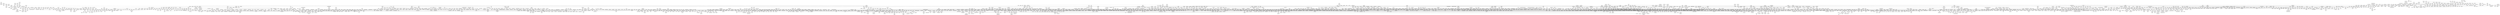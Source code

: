 strict graph layer3 {
	graph [name=layer3];
	node [label="\N"];
	625	[label=Phentermine,
		level=3,
		src_id=182,
		weight=0.0003047982851843978];
	3303	[label=Benzphetamine,
		level=4,
		src_id=851,
		weight=0.0001713032045766003];
	625 -- 3303	[level=3,
		weight=300.7];
	2842	[label=Tanespimycin,
		src_id=4824,
		weight=0.00012613612870747995];
	625 -- 2842	[level=3,
		weight=100.9];
	1828	[label="Black olive",
		level=3,
		src_id=8617,
		weight=0.00025877067573129553];
	1927	[label="Green olive",
		level=3,
		src_id=8696,
		weight=0.0002551567075379825];
	1828 -- 1927	[level=3,
		weight=1000.0];
	3512	[label="Selenium deficiency",
		src_id=185692,
		weight=0.00012932976422043866];
	1828 -- 3512	[level=3,
		weight=56.5];
	1824	[label=Harmaline,
		level=4,
		src_id=10911,
		weight=0.00015421738397654688];
	1828 -- 1824	[level=4,
		weight=71.11];
	2130	[label=Ginseng,
		level=4,
		src_id=1347,
		weight=0.00021325747442768432];
	1766	[label=Ginkgo,
		level=4,
		src_id=240339,
		weight=0.000231104254593073];
	2130 -- 1766	[level=4,
		weight=91.82];
	1373	[label=Bleomycin,
		level=4,
		src_id=281,
		weight=0.00023584102658338524];
	3835	[label=Epirubicin,
		src_id=434,
		weight=0.00010352938746647514];
	1373 -- 3835	[level=4,
		weight=118.53];
	2090	[label=Hypophosphataemia,
		level=4,
		src_id=178629,
		weight=0.00014076073532286903];
	362	[label="Respiratory acidosis",
		level=3,
		src_id=185123,
		weight=0.00030880749977149483];
	2090 -- 362	[level=3,
		weight=46.41];
	1892	[label=Glycosuria,
		level=3,
		src_id=177475,
		weight=0.00026065183140100927];
	2090 -- 1892	[level=3,
		weight=65.45];
	752	[label=Heparin,
		level=4,
		src_id=1093,
		weight=0.0002371765959131815];
	2059	[label=Thrombosis,
		level=4,
		src_id=186970,
		weight=0.00015620697923667784];
	752 -- 2059	[level=4,
		weight=52.94];
	40	[label="Lumbar puncture",
		level=1,
		src_id=180161,
		weight=0.0009078308978387687];
	752 -- 40	[level=4,
		weight=100.9];
	3989	[label=Terazosin,
		src_id=1146,
		weight="8.820648791039248e-05"];
	3991	[label=Glipizide,
		src_id=1051,
		weight="9.232951161787719e-05"];
	3989 -- 3991	[level=3,
		weight=84.25];
	1848	[label=Tamsulosin,
		level=4,
		src_id=692,
		weight=0.00017989994645554942];
	3989 -- 1848	[level=3,
		weight=100.9];
	3614	[label=Methylnaltrexone,
		src_id=5854,
		weight="7.54118508469278e-05"];
	3248	[label="Bone sarcoma",
		src_id=172526,
		weight=0.0001094165459068015];
	3614 -- 3248	[level=3,
		weight=100.9];
	74	[label="Insulin Detemir",
		level=1,
		src_id=1281,
		weight=0.0007094592396659355];
	3614 -- 74	[level=3,
		weight=100.9];
	1292	[label=Vecuronium,
		level=4,
		src_id=1301,
		weight=0.00023486696404300246];
	1216	[label=Atracurium,
		level=4,
		src_id=10823,
		weight=0.00017967533334115586];
	1292 -- 1216	[level=4,
		weight=107.4];
	420	[label=Thiamylal,
		level=4,
		src_id=1138,
		weight=0.0002017370270114396];
	1292 -- 420	[level=4,
		weight=67.2];
	2132	[label=Pancuronium,
		level=4,
		src_id=1299,
		weight=0.00018475022272906638];
	1292 -- 2132	[level=4,
		weight=100.53];
	4663	[label=Vespa,
		src_id=240877,
		weight="9.761969453535554e-05"];
	2594	[label=Betahistine,
		level=4,
		src_id=5758,
		weight=0.00022483439537217238];
	4663 -- 2594	[level=4,
		weight=150.85];
	2881	[label="Vertigo positional",
		level=4,
		src_id=188481,
		weight=0.00023782315725185226];
	4663 -- 2881	[level=4,
		weight=231.54];
	929	[label="Blood triglycerides",
		level=2,
		src_id=172398,
		weight=0.00041333431327498024];
	3363	[label="Low carbohydrate diet",
		level=3,
		src_id=180136,
		weight=0.0003277960230803433];
	929 -- 3363	[level=2,
		weight=445.0];
	2212	[label=Peanut,
		level=4,
		src_id=8623,
		weight=0.00018095860800402996];
	929 -- 2212	[level=4,
		weight=114.81];
	993	[label=Cholesterol,
		level=3,
		src_id=4273,
		weight=0.00024048893587092133];
	929 -- 993	[level=3,
		weight=190.19];
	300	[label="Vitamin C",
		level=3,
		src_id=118,
		weight=0.00035730340586984826];
	929 -- 300	[level=3,
		weight=112.0];
	2222	[label=Prazepam,
		level=4,
		src_id=1521,
		weight=0.00019489321868793554];
	1581	[label=Halazepam,
		level=4,
		src_id=787,
		weight=0.00017773008018781843];
	2222 -- 1581	[level=4,
		weight=89.15];
	1680	[label=Treprostinil,
		level=4,
		src_id=364,
		weight=0.00021838432841980027];
	24	[label=Caspofungin,
		level=1,
		src_id=507,
		weight=0.0009094710211748729];
	1680 -- 24	[level=2,
		weight=334.0];
	2732	[label=Etonogestrel,
		level=4,
		src_id=285,
		weight=0.00014763548612184576];
	1680 -- 2732	[level=2,
		weight=200.8];
	3035	[label="Myasthenic syndrome",
		level=4,
		src_id=181294,
		weight=0.00013858435224216534];
	4562	[label="Bartter's syndrome",
		src_id=171292,
		weight="7.43585331248672e-05"];
	3035 -- 4562	[level=4,
		weight=84.25];
	909	[label="Nephrotic syndrome",
		level=4,
		src_id=181675,
		weight=0.00021293739900207157];
	544	[label="Biopsy kidney",
		level=3,
		src_id=171626,
		weight=0.00029716988100960366];
	909 -- 544	[level=4,
		weight=67.6];
	1014	[label="Pain management",
		level=4,
		src_id=182634,
		weight=0.00018514467790775927];
	600	[label="Procedural pain",
		level=1,
		src_id=184110,
		weight=0.0005976672848635054];
	1014 -- 600	[level=3,
		weight=167.5];
	239	[label="Musculoskeletal pain",
		level=3,
		src_id=181285,
		weight=0.000313839569141701];
	1014 -- 239	[level=3,
		weight=26.84];
	1297	[label=Pimozide,
		level=4,
		src_id=1084,
		weight=0.0001932720960138915];
	4399	[label=Proparacaine,
		level=4,
		src_id=793,
		weight=0.00016411628990691926];
	1297 -- 4399	[level=4,
		weight=64.77];
	94	[label=Injection,
		level=2,
		src_id=179084,
		weight=0.000491797336418713];
	346	[label=Infusion,
		level=2,
		src_id=179021,
		weight=0.0003810465324765641];
	94 -- 346	[level=2,
		weight=96.14];
	213	[label=Gadolinium,
		level=4,
		src_id=9755,
		weight=0.000195204235453826];
	94 -- 213	[level=4,
		weight=77.85];
	14	[label="Tenofovir disoproxil",
		level=1,
		src_id=291,
		weight=0.000898181998956823];
	188	[label=Pegfilgrastim,
		level=1,
		src_id=19,
		weight=0.0007127660512942222];
	14 -- 188	[level=1,
		weight=529.88];
	885	[label=Agomelatine,
		level=4,
		src_id=5685,
		weight=0.00017440847541075438];
	14 -- 885	[level=4,
		weight=104.34];
	2729	[label=Ritonavir,
		level=4,
		src_id=492,
		weight=0.00014897563545818933];
	14 -- 2729	[level=4,
		weight=300.7];
	1219	[label=Aliskiren,
		level=4,
		src_id=7974,
		weight=0.00022081103723418517];
	6	[label=Entecavir,
		level=1,
		src_id=431,
		weight=0.001144936602809501];
	1219 -- 6	[level=4,
		weight=231.54];
	1087	[label="Caesarean section",
		level=4,
		src_id=172875,
		weight=0.00020693139402377925];
	1032	[label="Apgar score",
		level=4,
		src_id=170719,
		weight=0.00020605037098342662];
	1087 -- 1032	[level=4,
		weight=63.63];
	1447	[label="Skin disorder",
		level=4,
		src_id=185936,
		weight=0.000239233761619374];
	632	[label=Psoriasis,
		level=3,
		src_id=184425,
		weight=0.00026589771467828895];
	1447 -- 632	[level=4,
		weight=67.6];
	108	[label="Drug tolerance",
		level=2,
		src_id=175408,
		weight=0.0003733787855353734];
	157	[label=Clonazepam,
		level=1,
		src_id=1052,
		weight=0.0005912809419428554];
	108 -- 157	[level=2,
		weight=79.87];
	2423	[label=Dyspareunia,
		level=4,
		src_id=175491,
		weight=0.00019499268836809818];
	1322	[label="Sexual dysfunction",
		level=3,
		src_id=185812,
		weight=0.0002893361602193538];
	2423 -- 1322	[level=4,
		weight=116.27];
	1734	[label=Asparagus,
		level=3,
		src_id=8577,
		weight=0.00028248519798732707];
	1420	[label=Grape,
		level=3,
		src_id=8603,
		weight=0.00027171787856066713];
	1734 -- 1420	[level=3,
		weight=149.0];
	4921	[label=Cassia,
		src_id=240112,
		weight="8.023259928035922e-05"];
	1734 -- 4921	[level=3,
		weight=100.9];
	2147	[label=Ropivacaine,
		level=4,
		src_id=287,
		weight=0.00013509526841712341];
	1172	[label=Bupivacaine,
		level=3,
		src_id=288,
		weight=0.0002726204293587759];
	2147 -- 1172	[level=4,
		weight=86.85];
	892	[label=Mepivacaine,
		level=4,
		src_id=947,
		weight=0.00019141607956334712];
	2147 -- 892	[level=4,
		weight=69.9];
	3483	[label=Cefalotin,
		level=4,
		src_id=445,
		weight=0.0001547688188297227];
	4895	[label=Cefradine,
		src_id=1297,
		weight="9.592334203419183e-05"];
	3483 -- 4895	[level=3,
		weight=100.9];
	6096	[label=Cefapirin,
		src_id=1123,
		weight="7.611167700227164e-05"];
	3483 -- 6096	[level=3,
		weight=100.9];
	374	[label=Potassium,
		level=3,
		src_id=1306,
		weight=0.0002859235484536304];
	2	[label=Pyrexia,
		level=1,
		src_id=184658,
		weight=0.0016370220603792516];
	374 -- 2	[level=3,
		weight=134.2];
	964	[label="Multiple congenital abnormalities",
		level=4,
		src_id=181201,
		weight=0.00017592451727840833];
	360	[label="Trisomy 21",
		level=4,
		src_id=187444,
		weight=0.00013676695673203165];
	964 -- 360	[level=4,
		weight=20.34];
	701	[label=Micrognathia,
		level=3,
		src_id=180962,
		weight=0.00026410550889095373];
	964 -- 701	[level=4,
		weight=42.63];
	39	[label=Posaconazole,
		level=1,
		src_id=1246,
		weight=0.0006567734991199265];
	552	[label=Ciclesonide,
		level=3,
		src_id=1353,
		weight=0.0003370969928011154];
	39 -- 552	[level=1,
		weight=286.43];
	1367	[label=Darifenacin,
		level=4,
		src_id=485,
		weight=0.00019294608972865774];
	39 -- 1367	[level=4,
		weight=250.75];
	3801	[label=Telavancin,
		src_id=5582,
		weight="7.692491486884626e-05"];
	39 -- 3801	[level=3,
		weight=182.64];
	1837	[label=Epratuzumab,
		level=4,
		src_id=4669,
		weight=0.000151468954088768];
	39 -- 1837	[level=4,
		weight=273.45];
	5304	[label="Portal shunt",
		src_id=183838,
		weight="8.153112107547406e-05"];
	828	[label=Fistula,
		level=3,
		src_id=176730,
		weight=0.00026854174839902647];
	5304 -- 828	[level=3,
		weight=48.57];
	4028	[label=Sluggishness,
		src_id=186025,
		weight="9.340578252239321e-05"];
	5304 -- 4028	[level=3,
		weight=84.25];
	1659	[label=Prasterone,
		level=4,
		src_id=1633,
		weight=0.00016830542948282636];
	189	[label="Darbepoetin alfa",
		level=1,
		src_id=12,
		weight=0.000706342335926546];
	1659 -- 189	[level=4,
		weight=164.1];
	557	[label=Mannitol,
		level=4,
		src_id=728,
		weight=0.00016993113445143483];
	1817	[label="Blood osmolarity",
		level=4,
		src_id=172279,
		weight=0.00014289537274198976];
	557 -- 1817	[level=4,
		weight=45.29];
	334	[label="Omacetaxine mepesuccinate",
		level=2,
		src_id=4587,
		weight=0.0004066782092302389];
	1303	[label=Stavudine,
		level=4,
		src_id=636,
		weight=0.00021123584006362746];
	334 -- 1303	[level=3,
		weight=200.8];
	1115	[label=Ranolazine,
		level=4,
		src_id=234,
		weight=0.00023226664226261016];
	334 -- 1115	[level=4,
		weight=188.31];
	245	[label=Clofarabine,
		level=2,
		src_id=618,
		weight=0.0005400500141968577];
	334 -- 245	[level=2,
		weight=364.27];
	1850	[label=Leucovorin,
		level=4,
		src_id=637,
		weight=0.00014504383118434143];
	1514	[label=Fluorouracil,
		level=4,
		src_id=531,
		weight=0.00020528627494862731];
	1850 -- 1514	[level=4,
		weight=106.16];
	745	[label="Bipolar disorder",
		level=4,
		src_id=171758,
		weight=0.00022802229897554263];
	605	[label=Mania,
		level=3,
		src_id=180503,
		weight=0.00026216875653358796];
	745 -- 605	[level=2,
		weight=208.56];
	444	[label=Lamotrigine,
		level=2,
		src_id=542,
		weight=0.0003848237550273216];
	745 -- 444	[level=2,
		weight=177.86];
	2921	[label=Hyperaldosteronism,
		level=4,
		src_id=178416,
		weight=0.00016980952946729825];
	6268	[label="Primary hyperaldosteronism",
		src_id=184078,
		weight="5.492488836902644e-05"];
	2921 -- 6268	[level=3,
		weight=91.82];
	2921 -- 4562	[level=4,
		weight=84.25];
	1069	[label="Metabolic alkalosis",
		level=3,
		src_id=180817,
		weight=0.0002759888118861899];
	2921 -- 1069	[level=3,
		weight=67.6];
	432	[label=Hyperkalaemia,
		level=3,
		src_id=178468,
		weight=0.0002622777598968533];
	1089	[label="Blood potassium",
		level=4,
		src_id=172299,
		weight=0.00017698900520340908];
	432 -- 1089	[level=3,
		weight=122.5];
	3516	[label="Renal tubular disorder",
		src_id=185084,
		weight=0.0001091560796997926];
	2108	[label="Blood uric acid",
		level=4,
		src_id=172413,
		weight=0.00018853323029163974];
	3516 -- 2108	[level=4,
		weight=82.0];
	1638	[label=Bedridden,
		level=4,
		src_id=171333,
		weight=0.0001408034346615779];
	3516 -- 1638	[level=4,
		weight=55.0];
	4070	[label=Hypouricaemia,
		src_id=178672,
		weight=0.00010228073871294097];
	3516 -- 4070	[level=4,
		weight=118.53];
	3795	[label=Flavone,
		level=4,
		src_id=6798,
		weight=0.00016026573274551196];
	2120	[label=Apigenin,
		level=4,
		src_id=6396,
		weight=0.00020303198970571525];
	3795 -- 2120	[level=4,
		weight=61.55];
	1763	[label=Valsartan,
		level=4,
		src_id=168,
		weight=0.00016830148221535615];
	1308	[label=Amlodipine,
		level=4,
		src_id=371,
		weight=0.0001875718454892127];
	1763 -- 1308	[level=4,
		weight=191.29];
	457	[label=Telmisartan,
		level=3,
		src_id=952,
		weight=0.00026442207812866196];
	1763 -- 457	[level=4,
		weight=107.28];
	891	[label=Irbesartan,
		level=4,
		src_id=1014,
		weight=0.00022300735705474477];
	1763 -- 891	[level=4,
		weight=175.83];
	539	[label="CSF protein",
		level=4,
		src_id=174675,
		weight=0.00020882698527308028];
	633	[label=Pleocytosis,
		level=4,
		src_id=183632,
		weight=0.00019364248763786444];
	539 -- 633	[level=4,
		weight=47.01];
	2170	[label="Meningitis pneumococcal",
		level=4,
		src_id=180733,
		weight=0.0001392897583578018];
	539 -- 2170	[level=4,
		weight=38.94];
	1775	[label="Shigella infection",
		level=4,
		src_id=185824,
		weight=0.0001533557594956024];
	5066	[label=Dysentery,
		src_id=175473,
		weight="6.886983205099328e-05"];
	1775 -- 5066	[level=4,
		weight=67.6];
	1869	[label=Radiculopathy,
		level=4,
		src_id=184738,
		weight=0.0001808667772531911];
	1536	[label=Mononeuropathy,
		level=3,
		src_id=181106,
		weight=0.0002663643959449387];
	1869 -- 1536	[level=4,
		weight=69.9];
	1064	[label="Premature baby",
		level=4,
		src_id=184036,
		weight=0.0002174622350594359];
	3674	[label=Tonsillectomy,
		src_id=187153,
		weight="7.859162012898857e-05"];
	1064 -- 3674	[level=3,
		weight=74.1];
	3711	[label="Low birth weight baby",
		level=3,
		src_id=180135,
		weight=0.0003490985053900515];
	1064 -- 3711	[level=3,
		weight=200.8];
	3918	[label="Cardiac fibrillation",
		src_id=173040,
		weight=0.00010546381856659549];
	1597	[label="Ventricular tachycardia",
		level=4,
		src_id=188456,
		weight=0.00021252319048482057];
	3918 -- 1597	[level=3,
		weight=111.13];
	4940	[label="Systolic dysfunction",
		src_id=186684,
		weight=0.00010667846251680677];
	3918 -- 4940	[level=3,
		weight=100.9];
	2076	[label=Neuritis,
		level=4,
		src_id=181708,
		weight=0.00018090863746317813];
	2594 -- 2076	[level=4,
		weight=229.34];
	2608	[label=Dimenhydrinate,
		level=4,
		src_id=971,
		weight=0.00014154672629213];
	2594 -- 2608	[level=4,
		weight=63.44];
	996	[label=Lopinavir,
		level=3,
		src_id=1533,
		weight=0.0003125638203620431];
	996 -- 188	[level=3,
		weight=346.81];
	825	[label=Hemiparesis,
		level=4,
		src_id=177843,
		weight=0.0002043570938768272];
	33	[label="Endotracheal intubation",
		level=1,
		src_id=175952,
		weight=0.0015652564614988432];
	825 -- 33	[level=3,
		weight=91.82];
	919	[label=Dyspraxia,
		level=4,
		src_id=175506,
		weight=0.00021039672520944744];
	825 -- 919	[level=4,
		weight=143.71];
	1067	[label="Muscle spasticity",
		level=3,
		src_id=181271,
		weight=0.0002567745519536004];
	825 -- 1067	[level=3,
		weight=117.16];
	3174	[label="Urinary hesitation",
		src_id=187833,
		weight=0.00012989511965947082];
	2780	[label=Gangrene,
		level=4,
		src_id=177052,
		weight=0.00018530507686326085];
	3174 -- 2780	[level=4,
		weight=84.25];
	2111	[label="Benign prostatic hyperplasia",
		level=3,
		src_id=171409,
		weight=0.00026028191257064764];
	3174 -- 2111	[level=4,
		weight=167.5];
	2353	[label=Ganaxolone,
		level=4,
		src_id=4778,
		weight=0.00015153240177432235];
	3103	[label=Valnoctamide,
		level=4,
		src_id=10723,
		weight=0.00015461020779141289];
	2353 -- 3103	[level=4,
		weight=78.7];
	3269	[label=Allopregnanolone,
		level=4,
		src_id=9528,
		weight=0.00014224729872440597];
	2353 -- 3269	[level=4,
		weight=116.63];
	2480	[label=Hypoxanthine,
		level=4,
		src_id=3842,
		weight=0.000219914895421499];
	2482	[label=Xanthine,
		level=4,
		src_id=2031,
		weight=0.00016579993033737062];
	2480 -- 2482	[level=4,
		weight=99.91];
	4178	[label=Inosine,
		level=4,
		src_id=4087,
		weight=0.00015820079122965297];
	2480 -- 4178	[level=4,
		weight=439.95];
	2572	[label="Cerebrovascular disorder",
		src_id=173417,
		weight=0.0001083148550328944];
	2179	[label=Hyperoxia,
		src_id=178491,
		weight="8.591947715862734e-05"];
	2572 -- 2179	[level=4,
		weight=43.21];
	5620	[label=Trimethobenzamide,
		src_id=649,
		weight="4.57688143862902e-05"];
	2572 -- 5620	[level=4,
		weight=46.41];
	438	[label="Soybean oil",
		level=2,
		src_id=8325,
		weight=0.0005271578901629644];
	1593	[label="L-Aspartic Acid",
		level=4,
		src_id=120,
		weight=0.00023519971578697118];
	438 -- 1593	[level=2,
		weight=273.45];
	760	[label=Lansoprazole,
		level=3,
		src_id=437,
		weight=0.0002644701926250377];
	2148	[label=Pantoprazole,
		level=4,
		src_id=204,
		weight=0.00016907918792488053];
	760 -- 2148	[level=3,
		weight=205.34];
	754	[label=Flupentixol,
		level=4,
		src_id=861,
		weight=0.00020338914314494203];
	5703	[label="Somatoform disorder cardiovascular",
		src_id=186113,
		weight="4.097243628315124e-05"];
	754 -- 5703	[level=4,
		weight=50.95];
	199	[label=Myoclonus,
		level=2,
		src_id=181386,
		weight=0.0004737230728537065];
	199 -- 40	[level=2,
		weight=143.71];
	1485	[label="Essential tremor",
		level=4,
		src_id=176216,
		weight=0.00013407484259118712];
	199 -- 1485	[level=4,
		weight=91.82];
	1924	[label=Propiverine,
		level=4,
		src_id=9936,
		weight=0.00014292798422871903];
	37	[label=Eletriptan,
		level=1,
		src_id=207,
		weight=0.0007704776596519402];
	1924 -- 37	[level=4,
		weight=100.9];
	7470	[label="Adenoid cystic carcinoma",
		src_id=169791,
		weight="3.655328940949302e-05"];
	1596	[label=Wheezing,
		level=4,
		src_id=188840,
		weight=0.00020575591163726783];
	7470 -- 1596	[level=3,
		weight=84.25];
	310	[label=Gemcitabine,
		level=2,
		src_id=430,
		weight=0.0004060015688667586];
	7470 -- 310	[level=3,
		weight=100.9];
	2135	[label=Capecitabine,
		level=4,
		src_id=1085,
		weight=0.00015985190751358105];
	1811	[label="Colon cancer",
		level=4,
		src_id=173918,
		weight=0.00015749665309678325];
	2135 -- 1811	[level=4,
		weight=112.0];
	1515	[label=Oxaliplatin,
		level=3,
		src_id=513,
		weight=0.00026815026729495455];
	2135 -- 1515	[level=4,
		weight=89.15];
	1983	[label=Laryngospasm,
		level=4,
		src_id=179796,
		weight=0.00014040529094907884];
	1444	[label=Stridor,
		level=4,
		src_id=186474,
		weight=0.00018543126226055044];
	1983 -- 1444	[level=4,
		weight=75.0];
	1330	[label=Myotonia,
		level=4,
		src_id=181417,
		weight=0.00020642382313981587];
	1983 -- 1330	[level=4,
		weight=57.76];
	984	[label=Aplasia,
		level=4,
		src_id=170735,
		weight=0.00017238178476248255];
	19	[label=Hypersensitivity,
		level=1,
		src_id=178510,
		weight=0.0013981590828485912];
	984 -- 19	[level=4,
		weight=100.9];
	1551	[label="Electroencephalogram abnormal",
		level=4,
		src_id=175721,
		weight=0.0001484721735921806];
	276	[label="Tuberous sclerosis",
		level=2,
		src_id=187499,
		weight=0.0005472622962188162];
	1551 -- 276	[level=4,
		weight=112.0];
	1684	[label="Wernicke's encephalopathy",
		level=4,
		src_id=188834,
		weight=0.0001888263675806685];
	735	[label="Osmotic demyelination syndrome",
		level=3,
		src_id=182411,
		weight=0.00024074132566099594];
	1684 -- 735	[level=3,
		weight=72.36];
	2381	[label=Thiamine,
		level=3,
		src_id=144,
		weight=0.00030847289807559025];
	1684 -- 2381	[level=3,
		weight=68.73];
	747	[label="Affective disorder",
		level=3,
		src_id=169893,
		weight=0.0003301923553811955];
	200	[label=Malaise,
		level=4,
		src_id=180380,
		weight=0.00020389286575268526];
	747 -- 200	[level=4,
		weight=100.9];
	1062	[label=Resuscitation,
		level=3,
		src_id=185176,
		weight=0.00027491659913358627];
	747 -- 1062	[level=3,
		weight=182.64];
	4823	[label="Barium enema",
		src_id=171269,
		weight="8.804888803821632e-05"];
	3543	[label=Intussusception,
		level=4,
		src_id=179379,
		weight=0.00013968079321906873];
	4823 -- 3543	[level=4,
		weight=84.25];
	4243	[label=Polypectomy,
		level=4,
		src_id=183791,
		weight=0.0001373807771438183];
	4823 -- 4243	[level=4,
		weight=91.82];
	600 -- 1172	[level=1,
		weight=231.54];
	1878	[label=Mastectomy,
		level=4,
		src_id=180535,
		weight=0.00020216224368118702];
	600 -- 1878	[level=4,
		weight=182.64];
	2283	[label="Joint arthroplasty",
		level=3,
		src_id=179502,
		weight=0.00025154965513938784];
	600 -- 2283	[level=3,
		weight=364.27];
	293	[label="Postoperative analgesia",
		level=2,
		src_id=183938,
		weight=0.00039289364837470463];
	600 -- 293	[level=2,
		weight=277.6];
	1275	[label=Fracture,
		level=4,
		src_id=176874,
		weight=0.00018110274499862425];
	600 -- 1275	[level=4,
		weight=334.0];
	982	[label=Cardiotoxicity,
		level=4,
		src_id=173146,
		weight=0.00014391533470137097];
	387	[label="Sodium bicarbonate",
		level=3,
		src_id=1336,
		weight=0.00030505189025872793];
	982 -- 387	[level=4,
		weight=72.36];
	5461	[label="Crush injury",
		src_id=174572,
		weight="5.4481252916071626e-05"];
	1389	[label="Mycosis fungoides",
		level=3,
		src_id=181317,
		weight=0.0002766735266127359];
	5461 -- 1389	[level=4,
		weight=63.44];
	2001	[label="Dermatitis contact",
		level=4,
		src_id=175041,
		weight=0.00018346894929364163];
	5461 -- 2001	[level=4,
		weight=67.6];
	3737	[label="Diaphragmatic hernia",
		src_id=175193,
		weight=0.0001128344267281012];
	3396	[label="Atrioventricular septal defect",
		level=4,
		src_id=171094,
		weight=0.00014918108844537114];
	3737 -- 3396	[level=4,
		weight=77.85];
	5378	[label="Laryngeal stenosis",
		src_id=179778,
		weight="6.306316396901782e-05"];
	3737 -- 5378	[level=4,
		weight=100.9];
	4158	[label="Aluminum hydroxide",
		level=4,
		src_id=5782,
		weight=0.00022555661386845717];
	5563	[label="Magnesium hydroxide",
		level=3,
		src_id=8049,
		weight=0.00024946443634656627];
	4158 -- 5563	[level=4,
		weight=801.79];
	100	[label="Drug level",
		level=1,
		src_id=175379,
		weight=0.0006353973376942565];
	173	[label="Intensive care",
		level=2,
		src_id=179204,
		weight=0.0004941769690789497];
	100 -- 173	[level=1,
		weight=125.88];
	1743	[label="Formic Acid",
		level=3,
		src_id=1847,
		weight=0.0003353139864341093];
	100 -- 1743	[level=2,
		weight=147.38];
	5056	[label="Fibroadenoma of breast",
		src_id=176695,
		weight="5.335707331929846e-05"];
	1971	[label="Retinal degeneration",
		level=4,
		src_id=185210,
		weight=0.00015007212511480335];
	5056 -- 1971	[level=4,
		weight=50.95];
	1100	[label=Kava,
		level=3,
		src_id=1286,
		weight=0.00034183015973227103];
	5056 -- 1100	[level=4,
		weight=77.85];
	1347	[label=Delusion,
		level=4,
		src_id=174957,
		weight=0.00016485898643464579];
	152	[label=Hallucination,
		level=2,
		src_id=177734,
		weight=0.0003747886419033107];
	1347 -- 152	[level=4,
		weight=108.52];
	1406	[label="Delirium tremens",
		level=4,
		src_id=174952,
		weight=0.00018201863979532107];
	1406 -- 173	[level=4,
		weight=106.16];
	2756	[label=Pseudolymphoma,
		level=4,
		src_id=184395,
		weight=0.00017227937015180933];
	1020	[label=Lymphoma,
		level=4,
		src_id=180308,
		weight=0.00021824209744900045];
	2756 -- 1020	[level=4,
		weight=120.09];
	469	[label=Hepatosplenomegaly,
		level=3,
		src_id=178053,
		weight=0.00032109921800343755];
	2756 -- 469	[level=3,
		weight=89.15];
	256	[label="Biopsy skin",
		level=3,
		src_id=171706,
		weight=0.00024617766827757465];
	2756 -- 256	[level=3,
		weight=39.06];
	966	[label=Lymphadenopathy,
		level=2,
		src_id=180247,
		weight=0.00036781539547026717];
	2756 -- 966	[level=3,
		weight=106.16];
	818	[label=Myoglobinuria,
		level=4,
		src_id=181399,
		weight=0.0002355585683754434];
	1180	[label=Rhabdomyolysis,
		level=4,
		src_id=185322,
		weight=0.000156640576986181];
	818 -- 1180	[level=4,
		weight=81.46];
	2790	[label=Compulsions,
		level=4,
		src_id=174031,
		weight=0.00014017897179721233];
	546	[label="Attention deficit/hyperactivity disorder",
		level=3,
		src_id=171101,
		weight=0.0003592458625815704];
	2790 -- 546	[level=4,
		weight=100.9];
	1566	[label="Ferrous asparto glycinate",
		level=2,
		src_id=9108,
		weight=0.0003766856906741165];
	1566 -- 1743	[level=2,
		weight=141.39];
	1660	[label=Iron,
		level=3,
		src_id=1525,
		weight=0.00033318910500908195];
	1566 -- 1660	[level=3,
		weight=813.32];
	1248	[label="Botulinum Toxin Type A",
		level=4,
		src_id=79,
		weight=0.00016013457184833502];
	1248 -- 157	[level=4,
		weight=72.36];
	1177	[label=Thirst,
		level=4,
		src_id=186915,
		weight=0.0001993581616672788];
	4737	[label=Oligodipsia,
		src_id=182200,
		weight="8.539680478279162e-05"];
	1177 -- 4737	[level=4,
		weight=108.04];
	5841	[label="Idiopathic neutropenia",
		src_id=178706,
		weight="5.003297490478719e-05"];
	1094	[label=Atopy,
		level=3,
		src_id=171067,
		weight=0.0003273001299853663];
	5841 -- 1094	[level=4,
		weight=72.36];
	2191	[label="Chronic lymphocytic leukaemia",
		level=4,
		src_id=173711,
		weight=0.00023699684252229667];
	5841 -- 2191	[level=4,
		weight=77.85];
	4142	[label=Iomeprol,
		level=4,
		src_id=9377,
		weight=0.00013329560516634931];
	3121	[label=Iopromide,
		level=4,
		src_id=8099,
		weight=0.00015184470717214934];
	4142 -- 3121	[level=4,
		weight=118.53];
	2214	[label=Iopamidol,
		level=4,
		src_id=7901,
		weight=0.00023566719755994662];
	4142 -- 2214	[level=4,
		weight=122.83];
	2718	[label=Taurine,
		level=4,
		src_id=1860,
		weight=0.00014502425053344143];
	657	[label=Glycine,
		level=1,
		src_id=137,
		weight=0.0005562221203550695];
	2718 -- 657	[level=1,
		weight=107.88];
	298	[label=Vigabatrin,
		level=1,
		src_id=1064,
		weight=0.0006268555725081898];
	2718 -- 298	[level=1,
		weight=200.8];
	1845	[label="Ethinyl Estradiol",
		level=3,
		src_id=963,
		weight=0.00024117750854846077];
	1244	[label=Levonorgestrel,
		level=2,
		src_id=357,
		weight=0.0003896644494428381];
	1845 -- 1244	[level=2,
		weight=148.74];
	1845 -- 2732	[level=2,
		weight=443.59];
	5024	[label="Lepromatous leprosy",
		src_id=179878,
		weight="5.716652737628201e-05"];
	2770	[label=Leprosy,
		level=4,
		src_id=179879,
		weight=0.00016332036229749032];
	5024 -- 2770	[level=4,
		weight=72.36];
	1612	[label=Nephrectomy,
		level=4,
		src_id=181649,
		weight=0.00021155603502255658];
	5024 -- 1612	[level=4,
		weight=59.76];
	1665	[label=Levofloxacin,
		level=4,
		src_id=1121,
		weight=0.00021391298819834525];
	3637	[label=Sparfloxacin,
		level=4,
		src_id=1192,
		weight=0.00018313246348259225];
	1665 -- 3637	[level=4,
		weight=105.06];
	3167	[label="Conjugated estrogens",
		level=4,
		src_id=277,
		weight=0.00014980372969964348];
	685	[label=Desipramine,
		level=3,
		src_id=1135,
		weight=0.00033423723141105615];
	3167 -- 685	[level=4,
		weight=174.74];
	949	[label="Medroxyprogesterone acetate",
		level=4,
		src_id=590,
		weight=0.0002236644130695948];
	3167 -- 949	[level=4,
		weight=100.9];
	1463	[label="Muscle atrophy",
		level=4,
		src_id=181237,
		weight=0.00019082091733858058];
	3167 -- 1463	[level=4,
		weight=131.3];
	7047	[label="Ovarian hyperfunction",
		src_id=182567,
		weight="4.120821898460168e-05"];
	3167 -- 7047	[level=4,
		weight=84.25];
	5291	[label="Pulmonary mass",
		src_id=184529,
		weight="6.018162075209352e-05"];
	953	[label="Tobacco user",
		level=4,
		src_id=187098,
		weight=0.000212897139090465];
	5291 -- 953	[level=4,
		weight=59.76];
	3858	[label="Small cell lung cancer",
		src_id=186033,
		weight=0.0001225264197188818];
	5291 -- 3858	[level=4,
		weight=91.82];
	6068	[label="Capric acid",
		src_id=3392,
		weight="7.594850886394588e-05"];
	6719	[label="Heptanoic Acid",
		src_id=2775,
		weight="4.500578181576132e-05"];
	6068 -- 6719	[level=4,
		weight=77.85];
	1645	[label="Medium-chain triglycerides",
		level=4,
		src_id=10991,
		weight=0.00019220767398356184];
	6068 -- 1645	[level=4,
		weight=64.77];
	3240	[label="CSF cell count",
		src_id=174603,
		weight=0.0001222243159854579];
	5866	[label="Gastric haemorrhage",
		src_id=177084,
		weight="6.87919980736449e-05"];
	3240 -- 5866	[level=4,
		weight=100.9];
	4997	[label="Neurological infection",
		src_id=181746,
		weight="7.246945709870131e-05"];
	3240 -- 4997	[level=4,
		weight=84.25];
	1121	[label=Digitalis,
		level=4,
		src_id=240235,
		weight=0.00021472725832061748];
	5175	[label=Viomycin,
		src_id=5879,
		weight="7.891550527970513e-05"];
	1121 -- 5175	[level=4,
		weight=59.76];
	2038	[label=Ketoconazole,
		level=4,
		src_id=1012,
		weight=0.00020642186015238284];
	1230	[label=Itraconazole,
		level=4,
		src_id=1151,
		weight=0.00023396283287929775];
	2038 -- 1230	[level=4,
		weight=172.7];
	1683	[label=Erythropoietin,
		level=4,
		src_id=16,
		weight=0.00014428046304288143];
	2771	[label="Iron deficiency",
		src_id=179432,
		weight=0.0001034594448425133];
	1683 -- 2771	[level=4,
		weight=61.55];
	662	[label="Pregnancy test",
		level=2,
		src_id=184020,
		weight=0.0004390841040422798];
	2783	[label="Elevated mood",
		level=4,
		src_id=175763,
		weight=0.00013419975550014654];
	662 -- 2783	[level=4,
		weight=100.9];
	567	[label="Respiratory rate",
		level=2,
		src_id=185143,
		weight=0.0005159413547820781];
	662 -- 567	[level=1,
		weight=154.69];
	4265	[label="Metabolic function test",
		src_id=180821,
		weight="8.677826652507225e-05"];
	662 -- 4265	[level=3,
		weight=100.9];
	201	[label="Full blood count",
		level=2,
		src_id=176934,
		weight=0.0003988914123322094];
	662 -- 201	[level=1,
		weight=154.69];
	2567	[label="Diuretic therapy",
		src_id=175299,
		weight=0.0001239808634790339];
	2275	[label=Nocturia,
		level=4,
		src_id=181858,
		weight=0.00020425822000850024];
	2567 -- 2275	[level=4,
		weight=84.25];
	2323	[label="Plasma protein fraction (human)",
		level=4,
		src_id=11000,
		weight=0.00013574273798717067];
	2567 -- 2323	[level=4,
		weight=50.95];
	3397	[label="Atrial natriuretic peptide",
		level=4,
		src_id=171072,
		weight=0.0001607846454072346];
	2567 -- 3397	[level=4,
		weight=67.6];
	2932	[label="Connective tissue disorder",
		level=4,
		src_id=174336,
		weight=0.00014203033640005768];
	257	[label="Balance disorder",
		level=3,
		src_id=171241,
		weight=0.000325520153331299];
	2932 -- 257	[level=4,
		weight=231.54];
	1160	[label=Ifosfamide,
		level=4,
		src_id=1165,
		weight=0.0002142405768161318];
	1667	[label=Etoposide,
		level=3,
		src_id=759,
		weight=0.00024577946428352504];
	1160 -- 1667	[level=4,
		weight=114.52];
	1749	[label=Nadolol,
		level=4,
		src_id=1187,
		weight=0.00016119164342054821];
	3314	[label=Sotalol,
		src_id=478,
		weight=0.00010947229455365055];
	1749 -- 3314	[level=4,
		weight=109.59];
	249	[label=Purpura,
		level=3,
		src_id=184609,
		weight=0.000328406046821122];
	21	[label=Haemorrhage,
		level=1,
		src_id=177684,
		weight=0.0008508347975266157];
	249 -- 21	[level=3,
		weight=91.82];
	1801	[label=Extrasystoles,
		level=4,
		src_id=176379,
		weight=0.0002305095674955057];
	767	[label="Ventricular extrasystoles",
		level=4,
		src_id=188438,
		weight=0.00022607251138378998];
	1801 -- 767	[level=4,
		weight=80.92];
	4505	[label="Hyperkinetic heart syndrome",
		src_id=178476,
		weight="7.144960427095157e-05"];
	1801 -- 4505	[level=4,
		weight=53.58];
	3589	[label="Acute lung injury",
		src_id=169753,
		weight=0.00013151919473178736];
	1145	[label="Bronchoalveolar lavage",
		level=3,
		src_id=172758,
		weight=0.00026236899964223994];
	3589 -- 1145	[level=3,
		weight=77.85];
	1657	[label=Cilomilast,
		level=4,
		src_id=3624,
		weight=0.00018310520108736397];
	3589 -- 1657	[level=3,
		weight=84.25];
	3347	[label="Positive end-expiratory pressure",
		src_id=183851,
		weight="9.764383750033787e-05"];
	3589 -- 3347	[level=4,
		weight=84.25];
	1178	[label="Spastic diplegia",
		level=4,
		src_id=186136,
		weight=0.00016597466578378639];
	1526	[label=Quadriplegia,
		level=4,
		src_id=184674,
		weight=0.00013635591520105064];
	1178 -- 1526	[level=4,
		weight=97.68];
	5073	[label="Cystitis noninfective",
		src_id=174808,
		weight="7.725744355953013e-05"];
	2309	[label=Cystitis,
		level=4,
		src_id=174798,
		weight=0.00018892042865086852];
	5073 -- 2309	[level=4,
		weight=91.82];
	2075	[label="Neurogenic bladder",
		level=4,
		src_id=181733,
		weight=0.00022064379332111737];
	5073 -- 2075	[level=4,
		weight=125.88];
	1793	[label=Kyphosis,
		level=3,
		src_id=179643,
		weight=0.0003192221086789799];
	815	[label=Paraplegia,
		level=3,
		src_id=182836,
		weight=0.00024162500442272394];
	1793 -- 815	[level=3,
		weight=130.5];
	1276	[label="Foot deformity",
		level=3,
		src_id=176849,
		weight=0.0002863363647149922];
	1793 -- 1276	[level=3,
		weight=118.53];
	2890	[label="Spinal osteoarthritis",
		level=4,
		src_id=186247,
		weight=0.00017950344374503867];
	1793 -- 2890	[level=3,
		weight=162.51];
	162	[label="Neuropathy peripheral",
		level=2,
		src_id=181766,
		weight=0.0004765752000769662];
	1793 -- 162	[level=3,
		weight=216.17];
	3602	[label="Bryostatin 1",
		src_id=9422,
		weight=0.00010616913451998706];
	1106	[label=Esomeprazole,
		level=4,
		src_id=722,
		weight=0.00022681625170321883];
	3602 -- 1106	[level=3,
		weight=223.0];
	41	[label=Nesiritide,
		level=1,
		src_id=4621,
		weight=0.0009181058235148686];
	3602 -- 41	[level=3,
		weight=308.38];
	3586	[label="Aplastic anaemia",
		src_id=170738,
		weight="8.843871002556213e-05"];
	1186	[label=Pancytopenia,
		level=4,
		src_id=182741,
		weight=0.0001449360614053427];
	3586 -- 1186	[level=4,
		weight=62.48];
	1917	[label=Agranulocytosis,
		level=4,
		src_id=169910,
		weight=0.00016737703425865694];
	3586 -- 1917	[level=4,
		weight=106.16];
	401	[label=Gliclazide,
		level=3,
		src_id=1104,
		weight=0.0003455635172733411];
	76	[label=Rosiglitazone,
		level=2,
		src_id=401,
		weight=0.00045116302501573105];
	401 -- 76	[level=3,
		weight=104.34];
	3404	[label=Trichloroethylene,
		level=4,
		src_id=10829,
		weight=0.00015121146169352467];
	401 -- 3404	[level=3,
		weight=80.92];
	115	[label=Glucose,
		level=2,
		src_id=8280,
		weight=0.0005480853263312061];
	480	[label=Magnesium,
		level=2,
		src_id=1330,
		weight=0.0004201869504870276];
	115 -- 480	[level=2,
		weight=167.5];
	5621	[label=Ethionamide,
		src_id=596,
		weight="5.7511857679579585e-05"];
	722	[label=Gatifloxacin,
		level=3,
		src_id=1029,
		weight=0.0003116726421926049];
	5621 -- 722	[level=4,
		weight=91.82];
	2731	[label=Pyrazinamide,
		level=4,
		src_id=329,
		weight=0.00014209952710735673];
	5621 -- 2731	[level=4,
		weight=84.25];
	2517	[label="Vulvovaginal pain",
		level=4,
		src_id=188773,
		weight=0.00013805085124280925];
	78	[label=Discomfort,
		level=1,
		src_id=175264,
		weight=0.0006782674437953134];
	2517 -- 78	[level=4,
		weight=100.9];
	163	[label="Infantile spasms",
		level=1,
		src_id=178941,
		weight=0.000643641781737178];
	163 -- 3363	[level=1,
		weight=177.29];
	114	[label=Encephalopathy,
		level=1,
		src_id=175833,
		weight=0.0005884606306018098];
	163 -- 114	[level=1,
		weight=162.13];
	176	[label=Childhood,
		level=3,
		src_id=173551,
		weight=0.00031751113862606855];
	163 -- 176	[level=3,
		weight=123.95];
	692	[label=Pyridoxine,
		level=2,
		src_id=156,
		weight=0.0005060130277429469];
	163 -- 692	[level=1,
		weight=177.29];
	2362	[label=Corticotropin,
		level=4,
		src_id=1268,
		weight=0.00014937378092993184];
	163 -- 2362	[level=4,
		weight=130.74];
	634	[label="Parenteral nutrition",
		level=3,
		src_id=182888,
		weight=0.0002483310448804864];
	3003	[label="L-Proline",
		level=3,
		src_id=163,
		weight=0.00024616172632940044];
	634 -- 3003	[level=3,
		weight=69.9];
	2113	[label="Anaphylactoid syndrome of pregnancy",
		level=4,
		src_id=170280,
		weight=0.0001503461447221578];
	3501	[label="Uterine haemorrhage",
		src_id=188098,
		weight=0.00010653563730838808];
	2113 -- 3501	[level=4,
		weight=59.76];
	4182	[label=Methylcobalamin,
		src_id=3406,
		weight=0.00012488755688177345];
	2746	[label=Tetanus,
		level=4,
		src_id=186852,
		weight=0.00013347200823150365];
	4182 -- 2746	[level=4,
		weight=381.57];
	4152	[label=Dexpanthenol,
		level=4,
		src_id=8294,
		weight=0.00020799856477444204];
	4182 -- 4152	[level=4,
		weight=100.9];
	1239	[label=Testosterone,
		level=3,
		src_id=611,
		weight=0.00025061620882063396];
	2735	[label="Lutropin alfa",
		level=4,
		src_id=43,
		weight=0.0002377674570257865];
	1239 -- 2735	[level=3,
		weight=133.3];
	944	[label=Phenprocoumon,
		level=4,
		src_id=932,
		weight=0.00022480951704265695];
	187	[label=Pravastatin,
		level=2,
		src_id=166,
		weight=0.00038932631522192333];
	944 -- 187	[level=4,
		weight=108.04];
	3202	[label="Opportunistic infection",
		level=4,
		src_id=182256,
		weight=0.00016650434848957164];
	5988	[label="AIDS dementia complex",
		src_id=169914,
		weight="6.531015795877366e-05"];
	3202 -- 5988	[level=4,
		weight=118.53];
	5850	[label="Hepatitis A virus test",
		src_id=177938,
		weight="6.541354721330186e-05"];
	4078	[label="Hepatitis A",
		level=4,
		src_id=177930,
		weight=0.00015170839646446571];
	5850 -- 4078	[level=3,
		weight=200.8];
	2649	[label="Nuchal rigidity",
		level=4,
		src_id=181951,
		weight=0.00016226586973898844];
	5850 -- 2649	[level=3,
		weight=84.25];
	5254	[label=Urosepsis,
		src_id=188050,
		weight="5.549134632973625e-05"];
	5254 -- 722	[level=3,
		weight=84.25];
	3093	[label="Aspiration biopsy",
		level=4,
		src_id=171005,
		weight=0.00014283427445911334];
	5254 -- 3093	[level=3,
		weight=84.25];
	47	[label="Blood ketone body",
		level=1,
		src_id=172233,
		weight=0.0012670522222126754];
	3363 -- 47	[level=1,
		weight=282.77];
	577	[label=Fasting,
		level=3,
		src_id=176590,
		weight=0.00029133307469371173];
	3363 -- 577	[level=3,
		weight=154.69];
	505	[label="Weight decreased",
		level=2,
		src_id=188823,
		weight=0.0003882104929773333];
	3363 -- 505	[level=1,
		weight=182.64];
	730	[label=Starvation,
		level=3,
		src_id=186370,
		weight=0.0003167646503425088];
	3363 -- 730	[level=3,
		weight=364.27];
	2213	[label="Cow milk",
		level=3,
		src_id=8613,
		weight=0.00033327133324714375];
	3363 -- 2213	[level=2,
		weight=267.4];
	1098	[label=Cocoa,
		level=4,
		src_id=8976,
		weight=0.00023195086682609284];
	4668	[label="Evening primrose",
		src_id=239788,
		weight="8.916467770257655e-05"];
	1098 -- 4668	[level=4,
		weight=84.25];
	814	[label="Pigmentation disorder",
		level=4,
		src_id=183486,
		weight=0.00017725476126792495];
	2268	[label="Retinal pigmentation",
		level=4,
		src_id=185239,
		weight=0.00018068304584058123];
	814 -- 2268	[level=4,
		weight=45.4];
	2086	[label="Lymphocyte transformation test",
		level=4,
		src_id=180291,
		weight=0.00015256228012600396];
	4736	[label="Optic ischaemic neuropathy",
		src_id=182268,
		weight="7.173846684946532e-05"];
	2086 -- 4736	[level=4,
		weight=39.42];
	4721	[label="Pharyngitis streptococcal",
		src_id=183387,
		weight="7.389513288617282e-05"];
	1596 -- 4721	[level=3,
		weight=84.25];
	278	[label="pH body fluid",
		level=2,
		src_id=183313,
		weight=0.0004386394977639565];
	1306	[label=Fenfluramine,
		level=4,
		src_id=561,
		weight=0.00018784653828161094];
	278 -- 1306	[level=4,
		weight=91.82];
	2139	[label=Temozolomide,
		level=4,
		src_id=839,
		weight=0.00019458867036624538];
	278 -- 2139	[level=4,
		weight=100.9];
	395	[label=Meningitis,
		level=3,
		src_id=180708,
		weight=0.0002783341208949641];
	278 -- 395	[level=3,
		weight=100.9];
	304	[label="Blood lactic acid",
		level=1,
		src_id=172243,
		weight=0.0005881281983511668];
	278 -- 304	[level=1,
		weight=134.2];
	55	[label=Hypoxia,
		level=1,
		src_id=178678,
		weight=0.0009965199531122065];
	278 -- 55	[level=1,
		weight=134.2];
	3298	[label=Camphor,
		level=4,
		src_id=1666,
		weight=0.0001683355962469529];
	5151	[label="Methyl salicylate",
		src_id=8362,
		weight=0.0001134652586021898];
	3298 -- 5151	[level=3,
		weight=373.76];
	6654	[label="Eucalyptus oil",
		src_id=9059,
		weight="9.77053602335327e-05"];
	3298 -- 6654	[level=3,
		weight=242.14];
	1283	[label="Bed rest",
		level=3,
		src_id=171331,
		weight=0.00028160266953686756];
	1140	[label="Essential hypertension",
		level=4,
		src_id=176214,
		weight=0.000205607556903534];
	1283 -- 1140	[level=4,
		weight=58.09];
	3352	[label="Oral herpes",
		level=4,
		src_id=182307,
		weight=0.00019302837154451072];
	1283 -- 3352	[level=3,
		weight=223.0];
	1506	[label=Varenicline,
		level=4,
		src_id=1256,
		weight=0.00019021102781797958];
	3772	[label="Corticorelin acetate",
		src_id=10547,
		weight="6.52007624844353e-05"];
	1506 -- 3772	[level=4,
		weight=100.9];
	5058	[label="Excessive exercise",
		level=4,
		src_id=176247,
		weight=0.00015775780771372163];
	1840	[label=Acetylcholine,
		level=2,
		src_id=2951,
		weight=0.00036790673985462763];
	5058 -- 1840	[level=2,
		weight=452.16];
	2954	[label="Evening primrose oil",
		level=3,
		src_id=9213,
		weight=0.00026063944767551825];
	5058 -- 2954	[level=3,
		weight=379.0];
	793	[label="Amino acids",
		level=3,
		src_id=8309,
		weight=0.00036554240716296394];
	5058 -- 793	[level=2,
		weight=275.24];
	2903	[label=Oligomenorrhoea,
		level=4,
		src_id=182202,
		weight=0.00016860574827319894];
	3501 -- 2903	[level=4,
		weight=77.85];
	2390	[label="Uterine atony",
		level=4,
		src_id=188070,
		weight=0.00022611452609312392];
	3501 -- 2390	[level=4,
		weight=100.9];
	359	[label="Upper respiratory tract infection",
		level=4,
		src_id=187693,
		weight=0.00022598525085965873];
	1267	[label=Nasopharyngitis,
		src_id=181534,
		weight=0.0001261035623582309];
	359 -- 1267	[level=4,
		weight=56.5];
	407	[label="Insulin Human",
		level=2,
		src_id=30,
		weight=0.0003755983713084617];
	20	[label="Fondaparinux sodium",
		level=1,
		src_id=556,
		weight=0.0009445776130235717];
	407 -- 20	[level=2,
		weight=389.5];
	986	[label="Alcohol use",
		level=3,
		src_id=169962,
		weight=0.00025552265652938554];
	986 -- 1840	[level=3,
		weight=352.5];
	1451	[label="Renal impairment",
		level=4,
		src_id=185052,
		weight=0.00018068496062862647];
	986 -- 1451	[level=4,
		weight=100.9];
	5960	[label="Bladder pain",
		src_id=171829,
		weight="4.808979972299467e-05"];
	2309 -- 5960	[level=3,
		weight=100.9];
	2309 -- 3352	[level=3,
		weight=100.9];
	344	[label=Neurotoxicity,
		level=2,
		src_id=181782,
		weight=0.00045406099574622685];
	496	[label=Alcoholism,
		level=2,
		src_id=169973,
		weight=0.0004218041358359162];
	344 -- 496	[level=2,
		weight=143.71];
	2410	[label="Low income",
		src_id=180144,
		weight=0.000130929044258839];
	344 -- 2410	[level=3,
		weight=100.9];
	816	[label="Neuropsychological test",
		level=4,
		src_id=181771,
		weight=0.0001525018557725128];
	344 -- 816	[level=4,
		weight=91.82];
	244	[label=Ceftriaxone,
		level=3,
		src_id=1196,
		weight=0.0002869554726918867];
	344 -- 244	[level=3,
		weight=100.9];
	3681	[label="Sperm concentration",
		level=3,
		src_id=186156,
		weight=0.00024403172568416618];
	5835	[label="Infertility male",
		src_id=178987,
		weight="7.53595402971853e-05"];
	3681 -- 5835	[level=3,
		weight=125.88];
	2744	[label="Thyroid function test",
		level=4,
		src_id=187025,
		weight=0.00013917399998787338];
	5418	[label="Free thyroxine index",
		src_id=176907,
		weight="8.791669326596897e-05"];
	2744 -- 5418	[level=4,
		weight=86.63];
	2564	[label=Eclampsia,
		level=4,
		src_id=175589,
		weight=0.00017039174581490063];
	3865	[label="Pre-eclampsia",
		src_id=183982,
		weight="9.933352118061034e-05"];
	2564 -- 3865	[level=4,
		weight=177.54];
	1261	[label=Proteinuria,
		level=4,
		src_id=184343,
		weight=0.0001661711286917548];
	2564 -- 1261	[level=4,
		weight=73.61];
	227	[label="Blood pressure increased",
		level=4,
		src_id=172322,
		weight=0.00019849679923465536];
	2564 -- 227	[level=4,
		weight=82.0];
	1457	[label="Posterior reversible encephalopathy syndrome",
		level=4,
		src_id=183920,
		weight=0.0001689496271588736];
	2564 -- 1457	[level=4,
		weight=67.93];
	654	[label="Magnesium sulfate",
		level=4,
		src_id=640,
		weight=0.00022875785559708014];
	2564 -- 654	[level=4,
		weight=221.79];
	3255	[label="Aqueductal stenosis",
		level=4,
		src_id=170833,
		weight=0.00016366327846939913];
	4478	[label=Neurofibroma,
		src_id=181727,
		weight=0.00010831635713361531];
	3255 -- 4478	[level=4,
		weight=154.69];
	1393	[label="Intracranial aneurysm",
		level=4,
		src_id=179331,
		weight=0.00016933466636763982];
	3258	[label=Aneurysm,
		level=4,
		src_id=170319,
		weight=0.00014955374748725167];
	1393 -- 3258	[level=4,
		weight=105.44];
	42	[label="General anaesthesia",
		level=1,
		src_id=177267,
		weight=0.0013554668529577583];
	1172 -- 42	[level=1,
		weight=231.54];
	1866	[label="Spinal anaesthesia",
		level=4,
		src_id=186197,
		weight=0.00013633280114704152];
	1172 -- 1866	[level=4,
		weight=85.06];
	2205	[label=Candesartan,
		level=4,
		src_id=10954,
		weight=0.00020089220362595815];
	2205 -- 457	[level=3,
		weight=182.64];
	4209	[label=Butterbur,
		src_id=239729,
		weight=0.0001003241874428763];
	2205 -- 4209	[level=3,
		weight=200.8];
	264	[label=Dobutamine,
		level=3,
		src_id=827,
		weight=0.000322262634225403];
	1403	[label="Elective surgery",
		level=4,
		src_id=175651,
		weight=0.00014257285747574594];
	264 -- 1403	[level=4,
		weight=49.03];
	645	[label="Blood gases",
		level=4,
		src_id=172141,
		weight=0.00015405239077274146];
	264 -- 645	[level=4,
		weight=32.97];
	3655	[label=Milrinone,
		src_id=226,
		weight="9.865691275955076e-05"];
	264 -- 3655	[level=4,
		weight=50.95];
	2484	[label=Acepromazine,
		level=4,
		src_id=1546,
		weight=0.00014776055972974046];
	264 -- 2484	[level=3,
		weight=56.5];
	2989	[label=Topotecan,
		src_id=1015,
		weight=0.00012531164944985814];
	2671	[label="Cervix carcinoma",
		src_id=173462,
		weight=0.0001312227713823567];
	2989 -- 2671	[level=4,
		weight=100.9];
	3474	[label=Letrozole,
		src_id=992,
		weight=0.00012376869787456056];
	2989 -- 3474	[level=4,
		weight=100.9];
	2996	[label=Efavirenz,
		src_id=612,
		weight=0.00012746930218234502];
	2873	[label=Nevirapine,
		src_id=229,
		weight=0.0001293475822802968];
	2996 -- 2873	[level=4,
		weight=129.44];
	2996 -- 2729	[level=4,
		weight=155.61];
	1130	[label=Mosaicism,
		level=4,
		src_id=181131,
		weight=0.0001984928118714108];
	29	[label=Hypotension,
		level=1,
		src_id=178653,
		weight=0.0012051301146850637];
	1130 -- 29	[level=4,
		weight=84.25];
	225	[label="Nuclear magnetic resonance imaging brain",
		level=3,
		src_id=181957,
		weight=0.0003085087727522431];
	222	[label=Zinc,
		level=1,
		src_id=1526,
		weight=0.0006316644062936799];
	225 -- 222	[level=3,
		weight=100.9];
	3955	[label=Watermelon,
		src_id=8647,
		weight="7.007769800680706e-05"];
	1183	[label="Portal hypertension",
		level=2,
		src_id=183834,
		weight=0.0003803210548134148];
	3955 -- 1183	[level=4,
		weight=84.25];
	1980	[label=Microangiopathy,
		level=4,
		src_id=180946,
		weight=0.0001892787457561586];
	3955 -- 1980	[level=4,
		weight=67.6];
	4278	[label="Intervertebral disc operation",
		src_id=179261,
		weight=0.00010453223263447784];
	5070	[label="Device malfunction",
		src_id=175103,
		weight="7.90455029023371e-05"];
	4278 -- 5070	[level=4,
		weight=100.9];
	2106	[label="Carpal tunnel syndrome",
		level=4,
		src_id=173202,
		weight=0.00021470075054394542];
	4278 -- 2106	[level=4,
		weight=77.85];
	161	[label=Restlessness,
		level=3,
		src_id=185171,
		weight=0.0002568355496400874];
	161 -- 33	[level=3,
		weight=100.9];
	123	[label=Blindness,
		level=3,
		src_id=171894,
		weight=0.0003636785505483224];
	1081	[label=Excoriation,
		level=3,
		src_id=176257,
		weight=0.00029742650163633376];
	123 -- 1081	[level=3,
		weight=98.86];
	691	[label=Tramadol,
		level=3,
		src_id=184,
		weight=0.0002526363691274197];
	596	[label=Baclofen,
		level=2,
		src_id=172,
		weight=0.0004022049773654413];
	691 -- 596	[level=3,
		weight=100.9];
	2102	[label="Dermatitis atopic",
		level=3,
		src_id=175039,
		weight=0.00024143727798958125];
	6337	[label="Molluscum contagiosum",
		src_id=181074,
		weight="4.529093079457306e-05"];
	2102 -- 6337	[level=3,
		weight=77.85];
	1489	[label="Diabetic neuropathy",
		level=4,
		src_id=175170,
		weight=0.0002354305614814282];
	378	[label=Neuralgia,
		level=2,
		src_id=181702,
		weight=0.0003883048668389831];
	1489 -- 378	[level=2,
		weight=152.36];
	1489 -- 162	[level=2,
		weight=125.88];
	5277	[label="Salvage therapy",
		src_id=185508,
		weight="5.3863914090455234e-05"];
	1137	[label=Histiocytosis,
		level=3,
		src_id=178170,
		weight=0.00029463396185468643];
	5277 -- 1137	[level=3,
		weight=46.41];
	355	[label=Didanosine,
		level=2,
		src_id=886,
		weight=0.00044804275960640073];
	5277 -- 355	[level=3,
		weight=100.9];
	4947	[label="Shunt malfunction",
		src_id=185843,
		weight="9.593698561745406e-05"];
	5070 -- 4947	[level=4,
		weight=72.36];
	2740	[label="Vocal cord paralysis",
		src_id=188695,
		weight=0.00012772743789441025];
	5070 -- 2740	[level=4,
		weight=53.58];
	1580	[label=Streptomycin,
		level=3,
		src_id=1066,
		weight=0.00030267631083102];
	802	[label=Ampicillin,
		level=3,
		src_id=404,
		weight=0.00034831548923040204];
	1580 -- 802	[level=3,
		weight=412.35];
	806	[label=Azithromycin,
		level=3,
		src_id=198,
		weight=0.00030151587945496515];
	1580 -- 806	[level=3,
		weight=234.1];
	1580 -- 5175	[level=4,
		weight=91.82];
	462	[label=Vasodilatation,
		level=4,
		src_id=188344,
		weight=0.0001964670126446485];
	1056	[label="Vasodilation procedure",
		level=4,
		src_id=188345,
		weight=0.00018789256953977317];
	462 -- 1056	[level=4,
		weight=43.51];
	2643	[label="Premature ejaculation",
		level=3,
		src_id=184039,
		weight=0.0003394102199276757];
	5427	[label="Female sexual dysfunction",
		src_id=176646,
		weight="7.433073449324192e-05"];
	2643 -- 5427	[level=3,
		weight=77.85];
	4523	[label="Female orgasmic disorder",
		src_id=176641,
		weight="9.979902635736739e-05"];
	2643 -- 4523	[level=4,
		weight=100.9];
	2643 -- 5835	[level=3,
		weight=84.25];
	3541	[label="Left ventricular dysfunction",
		level=4,
		src_id=179839,
		weight=0.00015719981926287004];
	1082	[label="Ejection fraction",
		level=3,
		src_id=175640,
		weight=0.00024395984706459582];
	3541 -- 1082	[level=3,
		weight=82.0];
	3541 -- 4940	[level=3,
		weight=125.88];
	1498	[label=Arteritis,
		level=3,
		src_id=170933,
		weight=0.000323632064354548];
	3018	[label="Renal artery stenosis",
		level=4,
		src_id=185005,
		weight=0.00022762598651023073];
	1498 -- 3018	[level=3,
		weight=87.87];
	609	[label="Hepatic cirrhosis",
		level=4,
		src_id=177881,
		weight=0.00015880328120003334];
	1192	[label="Liver disorder",
		level=4,
		src_id=180082,
		weight=0.00020176568267784125];
	609 -- 1192	[level=4,
		weight=48.57];
	3565	[label=Dialysis,
		src_id=175180,
		weight=0.00012553204916168756];
	1545	[label=Haemodialysis,
		level=4,
		src_id=177615,
		weight=0.0002162558962098234];
	3565 -- 1545	[level=4,
		weight=110.48];
	3172	[label="Human Serum Albumin",
		level=4,
		src_id=61,
		weight=0.00014669149331125294];
	3565 -- 3172	[level=4,
		weight=123.57];
	2209	[label="Protein C",
		level=3,
		src_id=9189,
		weight=0.00029071350163672636];
	3770	[label="Protein S human",
		level=4,
		src_id=10772,
		weight=0.00022900869194629526];
	2209 -- 3770	[level=3,
		weight=421.63];
	507	[label="Serotonin syndrome",
		level=4,
		src_id=185780,
		weight=0.00017736136589132756];
	1307	[label=Cyproheptadine,
		level=4,
		src_id=423,
		weight=0.000168215953051779];
	507 -- 1307	[level=4,
		weight=58.63];
	195	[label=Hyperreflexia,
		level=4,
		src_id=178509,
		weight=0.00021765005654109386];
	507 -- 195	[level=4,
		weight=48.2];
	1707	[label="Haemorrhagic diathesis",
		level=4,
		src_id=177699,
		weight=0.00020828055680664946];
	2624	[label="Vitamin K deficiency",
		level=4,
		src_id=188661,
		weight=0.00022026467081313113];
	1707 -- 2624	[level=4,
		weight=63.44];
	5917	[label="Congenital thrombocyte disorder",
		src_id=174271,
		weight="6.46668481555824e-05"];
	1707 -- 5917	[level=4,
		weight=87.87];
	1188	[label=Nulliparous,
		level=4,
		src_id=181976,
		weight=0.00018228910521021085];
	3207	[label=Multiparous,
		level=4,
		src_id=181195,
		weight=0.00016877760491036187];
	1188 -- 3207	[level=4,
		weight=61.55];
	874	[label=Divorced,
		level=4,
		src_id=175315,
		weight=0.00017975359627651473];
	6542	[label="Blood lead normal",
		src_id=172252,
		weight="5.8849874646303977e-05"];
	874 -- 6542	[level=4,
		weight=46.41];
	2883	[label=Unemployment,
		src_id=187670,
		weight="9.851062310279122e-05"];
	874 -- 2883	[level=4,
		weight=48.57];
	1366	[label=Butorphanol,
		level=4,
		src_id=598,
		weight=0.00016198943850789067];
	1366 -- 2484	[level=4,
		weight=129.9];
	166	[label=Bite,
		level=3,
		src_id=171768,
		weight=0.0002754390003369223];
	4661	[label="Antihemophilic factor, human recombinant",
		src_id=25,
		weight=0.0001055617149193905];
	166 -- 4661	[level=3,
		weight=66.15];
	2415	[label=Globulin,
		level=4,
		src_id=177393,
		weight=0.0001840302384584498];
	4371	[label="Prasterone sulfate",
		level=4,
		src_id=5262,
		weight=0.00015309177723737697];
	2415 -- 4371	[level=4,
		weight=122.31];
	3984	[label=Cilastatin,
		level=4,
		src_id=1529,
		weight=0.00013822061909775726];
	4187	[label=Imipenem,
		level=4,
		src_id=1530,
		weight=0.00016502995991425057];
	3984 -- 4187	[level=4,
		weight=500.5];
	3689	[label="Pulmonary arterial wedge pressure",
		level=4,
		src_id=184483,
		weight=0.00015313576183160262];
	1813	[label="Central venous pressure",
		level=4,
		src_id=173322,
		weight=0.00019845652295043817];
	3689 -- 1813	[level=4,
		weight=129.9];
	2631	[label=Sternotomy,
		level=4,
		src_id=186402,
		weight=0.00014864123496259883];
	3689 -- 2631	[level=4,
		weight=131.3];
	2626	[label="Vascular graft",
		level=4,
		src_id=188300,
		weight=0.00015181968929518704];
	3689 -- 2626	[level=4,
		weight=150.85];
	2272	[label="Platelet aggregation",
		level=4,
		src_id=183586,
		weight=0.0001674592592324028];
	2801	[label="Bleeding time",
		level=3,
		src_id=171874,
		weight=0.0002591995193412449];
	2272 -- 2801	[level=4,
		weight=163.63];
	708	[label=Demyelination,
		level=3,
		src_id=174979,
		weight=0.00024733306293618857];
	708 -- 298	[level=3,
		weight=100.9];
	285	[label=Ecstasy,
		level=3,
		src_id=1395,
		weight=0.00031963587670171467];
	1173	[label=Nicotine,
		level=4,
		src_id=175,
		weight=0.00022065867755829236];
	285 -- 1173	[level=3,
		weight=122.09];
	220	[label="Circulatory collapse",
		level=4,
		src_id=173757,
		weight=0.00022037684989169532];
	220 -- 19	[level=4,
		weight=100.9];
	2129	[label=Bromazepam,
		level=4,
		src_id=1492,
		weight=0.00019443153549872878];
	266	[label=Alprazolam,
		level=3,
		src_id=393,
		weight=0.0002953619940837939];
	2129 -- 266	[level=4,
		weight=103.5];
	2445	[label=Lormetazepam,
		level=4,
		src_id=10908,
		weight=0.0001946011897951063];
	2129 -- 2445	[level=4,
		weight=78.55];
	807	[label="L-Lysine",
		level=1,
		src_id=116,
		weight=0.0005614512068970039];
	2117	[label="Sodium acetate",
		level=3,
		src_id=8311,
		weight=0.0002745872169552403];
	807 -- 2117	[level=3,
		weight=273.45];
	2056	[label="L-Threonine",
		level=3,
		src_id=148,
		weight=0.00026394472038665376];
	807 -- 2056	[level=3,
		weight=364.27];
	807 -- 1593	[level=1,
		weight=300.7];
	2981	[label="D-glucose",
		level=4,
		src_id=1821,
		weight=0.00022599792563144158];
	807 -- 2981	[level=4,
		weight=300.7];
	807 -- 3003	[level=3,
		weight=300.7];
	2252	[label=Methionine,
		level=3,
		src_id=126,
		weight=0.00025510868221722356];
	807 -- 2252	[level=2,
		weight=364.27];
	3849	[label="Urine calcium",
		src_id=187901,
		weight=0.00012052106946691289];
	60	[label=Ketosis,
		level=1,
		src_id=179595,
		weight=0.0010893031318621837];
	3849 -- 60	[level=3,
		weight=167.5];
	5561	[label="Potassium Citrate",
		src_id=8070,
		weight="9.321285271187067e-05"];
	3849 -- 5561	[level=3,
		weight=91.82];
	4154	[label=Florantyrone,
		src_id=7927,
		weight="9.457832780408347e-05"];
	2238	[label=Methimazole,
		level=4,
		src_id=749,
		weight=0.00018670660936593653];
	4154 -- 2238	[level=3,
		weight=100.9];
	1047	[label=Sulindac,
		level=3,
		src_id=592,
		weight=0.00028073740967988933];
	4154 -- 1047	[level=3,
		weight=84.25];
	543	[label="Bone marrow failure",
		level=3,
		src_id=172499,
		weight=0.0002931048311569574];
	543 -- 19	[level=3,
		weight=100.9];
	141	[label="Heart rate",
		level=2,
		src_id=177799,
		weight=0.0003805820053077371];
	141 -- 42	[level=2,
		weight=125.88];
	1639	[label=Audiogram,
		level=4,
		src_id=171113,
		weight=0.00021055002232954814];
	1903	[label="Deafness neurosensory",
		level=4,
		src_id=174893,
		weight=0.00016834295828427865];
	1639 -- 1903	[level=4,
		weight=67.6];
	3398	[label="Androgen deficiency",
		level=4,
		src_id=170304,
		weight=0.00014904249605609561];
	5427 -- 3398	[level=3,
		weight=91.82];
	2027	[label=Nebivolol,
		level=4,
		src_id=4583,
		weight=0.00014305969235361028];
	458	[label=Lisinopril,
		level=3,
		src_id=708,
		weight=0.000291588949344846];
	2027 -- 458	[level=4,
		weight=106.16];
	4515	[label="Glycogen storage disease type III",
		src_id=177466,
		weight="8.268265192062621e-05"];
	2658	[label=Hyperlactacidaemia,
		level=4,
		src_id=178477,
		weight=0.00014920822924299867];
	4515 -- 2658	[level=4,
		weight=118.53];
	3775	[label=Galactose,
		src_id=9405,
		weight=0.00010011445777727939];
	4515 -- 3775	[level=4,
		weight=63.44];
	1679	[label=Triamterene,
		level=4,
		src_id=374,
		weight=0.00018571145444839246];
	6706	[label=Celiprolol,
		src_id=4568,
		weight="5.046446956649418e-05"];
	1679 -- 6706	[level=4,
		weight=67.6];
	922	[label=Depersonalisation,
		level=4,
		src_id=175018,
		weight=0.0001811363835069124];
	830	[label=Dissociation,
		level=4,
		src_id=175285,
		weight=0.00015822334686108522];
	922 -- 830	[level=4,
		weight=49.73];
	1202	[label=Derealisation,
		level=4,
		src_id=175029,
		weight=0.0002080648703363253];
	922 -- 1202	[level=4,
		weight=202.06];
	2368	[label=Amoxicillin,
		level=4,
		src_id=1044,
		weight=0.00013471092464005174];
	265	[label=Clavulanate,
		level=2,
		src_id=752,
		weight=0.00037563334662286057];
	2368 -- 265	[level=4,
		weight=265.18];
	483	[label=Warfarin,
		level=3,
		src_id=668,
		weight=0.00035380486798533117];
	685 -- 483	[level=3,
		weight=112.0];
	1955	[label=Imipramine,
		level=4,
		src_id=447,
		weight=0.00016483295015860778];
	685 -- 1955	[level=3,
		weight=96.03];
	653	[label=Cocaine,
		level=3,
		src_id=893,
		weight=0.0003364652080253754];
	685 -- 653	[level=3,
		weight=200.8];
	1819	[label="Blood creatine phosphokinase",
		src_id=172073,
		weight=0.00012834586996626594];
	1180 -- 1819	[level=4,
		weight=91.46];
	1778	[label="Renal failure acute",
		level=4,
		src_id=185036,
		weight=0.0001595089552665956];
	1180 -- 1778	[level=4,
		weight=114.52];
	2719	[label=Everolimus,
		level=4,
		src_id=1523,
		weight=0.00015887007414210755];
	4025	[label=Stomatitis,
		src_id=186424,
		weight=0.00012463310911637828];
	2719 -- 4025	[level=4,
		weight=95.5];
	237	[label=Alemtuzumab,
		level=1,
		src_id=82,
		weight=0.0006613346082369724];
	2719 -- 237	[level=4,
		weight=113.39];
	479	[label=Perospirone,
		level=3,
		src_id=7878,
		weight=0.00028915399506787104];
	24 -- 479	[level=3,
		weight=250.75];
	486	[label=Tositumomab,
		level=2,
		src_id=77,
		weight=0.00046677135864928924];
	24 -- 486	[level=1,
		weight=500.5];
	794	[label=Ivabradine,
		level=3,
		src_id=8028,
		weight=0.00028479937416438835];
	24 -- 794	[level=3,
		weight=286.43];
	289	[label=Linezolid,
		level=3,
		src_id=588,
		weight=0.0002991199412973316];
	24 -- 289	[level=3,
		weight=250.75];
	499	[label=Tigecycline,
		level=3,
		src_id=547,
		weight=0.00033601580608490927];
	24 -- 499	[level=3,
		weight=308.38];
	198	[label=Gefitinib,
		level=1,
		src_id=308,
		weight=0.0007349820562090321];
	24 -- 198	[level=1,
		weight=526.79];
	1288	[label=Plerixafor,
		level=4,
		src_id=5862,
		weight=0.0002131409118357561];
	24 -- 1288	[level=4,
		weight=334.0];
	619	[label=Levocetirizine,
		level=3,
		src_id=5533,
		weight=0.00035979333961725035];
	24 -- 619	[level=3,
		weight=334.0];
	2375	[label=Voriconazole,
		level=4,
		src_id=569,
		weight=0.00014266235919633757];
	24 -- 2375	[level=4,
		weight=200.8];
	3709	[label=Lymphangioleiomyomatosis,
		src_id=180255,
		weight=0.00013130283601787995];
	6580	[label="Antioestrogen therapy",
		src_id=170629,
		weight="5.683790100057564e-05"];
	3709 -- 6580	[level=3,
		weight=91.82];
	663	[label=Pneumothorax,
		level=3,
		src_id=183725,
		weight=0.0002965237413318574];
	3709 -- 663	[level=3,
		weight=79.87];
	1059	[label="Tourette's disorder",
		level=4,
		src_id=187215,
		weight=0.00015741289995311946];
	1059 -- 546	[level=4,
		weight=100.9];
	562	[label=Bortezomib,
		level=2,
		src_id=179,
		weight=0.0004365513263795808];
	12	[label=Lenalidomide,
		level=1,
		src_id=469,
		weight=0.0008625175209324962];
	562 -- 12	[level=1,
		weight=334.0];
	337	[label="Ibritumomab tiuxetan",
		level=2,
		src_id=75,
		weight=0.0005175373024513582];
	562 -- 337	[level=1,
		weight=471.12];
	2566	[label="Drug hypersensitivity",
		level=4,
		src_id=175372,
		weight=0.00018281605710416114];
	3157	[label=Abacavir,
		level=4,
		src_id=1033,
		weight=0.0001417007813501678];
	2566 -- 3157	[level=4,
		weight=200.8];
	894	[label=Nalbuphine,
		level=4,
		src_id=830,
		weight=0.00021980006055553902];
	4157	[label=Lornoxicam,
		src_id=5784,
		weight="9.155012926150133e-05"];
	894 -- 4157	[level=4,
		weight=77.85];
	2647	[label=Paracentesis,
		level=4,
		src_id=182774,
		weight=0.00016196052330292348];
	2664	[label="Evidence based treatment",
		level=4,
		src_id=176236,
		weight=0.00017029122153777439];
	2647 -- 2664	[level=3,
		weight=100.9];
	749	[label=Cholestyramine,
		level=3,
		src_id=1374,
		weight=0.00031192919694231805];
	2647 -- 749	[level=3,
		weight=84.25];
	765	[label="Immune Globulin Human",
		level=3,
		src_id=28,
		weight=0.00026633627054391875];
	765 -- 222	[level=3,
		weight=100.9];
	715	[label="Tea leaf",
		level=4,
		src_id=8649,
		weight=0.00017558615465258556];
	583	[label="Coffee bean",
		level=3,
		src_id=8595,
		weight=0.00026333269170839045];
	715 -- 583	[level=4,
		weight=101.92];
	4298	[label="Forced expiratory volume",
		level=4,
		src_id=176855,
		weight=0.00015398797968406707];
	3846	[label="Vital capacity",
		level=4,
		src_id=188604,
		weight=0.0001807448996865763];
	4298 -- 3846	[level=3,
		weight=500.5];
	4942	[label=Spirometry,
		src_id=186265,
		weight="7.863557301614463e-05"];
	4298 -- 4942	[level=3,
		weight=84.25];
	1263	[label=Porencephaly,
		src_id=183814,
		weight=0.00012909636251151523];
	781	[label=Encephalomalacia,
		level=4,
		src_id=175830,
		weight=0.00013526529709715013];
	1263 -- 781	[level=4,
		weight=47.35];
	472	[label=Cyst,
		level=3,
		src_id=174772,
		weight=0.00023933570845517983];
	1263 -- 472	[level=4,
		weight=34.41];
	547	[label="Arachnoid cyst",
		level=4,
		src_id=170837,
		weight=0.00014193506501122664];
	1263 -- 547	[level=4,
		weight=29.06];
	3154	[label=Lomustine,
		src_id=1190,
		weight=0.00011072051781676195];
	3378	[label="Febrile neutropenia",
		src_id=176616,
		weight=0.00013215464669144147];
	3154 -- 3378	[level=4,
		weight=77.85];
	3809	[label=Camptothecin,
		src_id=4414,
		weight=0.00010258319722128569];
	3154 -- 3809	[level=4,
		weight=84.25];
	1842	[label=Methoxyflurane,
		level=4,
		src_id=1013,
		weight=0.00015791223091645497];
	1842 -- 3404	[level=4,
		weight=86.63];
	5935	[label="Cardiac myxoma",
		src_id=173068,
		weight="7.060845575600672e-05"];
	3920	[label="Brain herniation",
		level=4,
		src_id=172598,
		weight=0.00013637756793469648];
	5935 -- 3920	[level=4,
		weight=72.36];
	3861	[label="Retinal artery occlusion",
		level=4,
		src_id=185203,
		weight=0.00014789161543237808];
	5935 -- 3861	[level=4,
		weight=200.8];
	477	[label=Ataxia,
		level=3,
		src_id=171054,
		weight=0.0003011616442473349];
	611	[label=Dysarthria,
		level=4,
		src_id=175469,
		weight=0.00015306991734617754];
	477 -- 611	[level=4,
		weight=48.81];
	477 -- 29	[level=3,
		weight=143.71];
	4415	[label=Typha,
		level=4,
		src_id=240861,
		weight=0.0001448542316829321];
	3663	[label=Phragmites,
		level=4,
		src_id=240612,
		weight=0.0001341492781290446];
	4415 -- 3663	[level=4,
		weight=182.64];
	4915	[label=Lemna,
		src_id=240446,
		weight="7.397024689596584e-05"];
	4415 -- 4915	[level=4,
		weight=67.6];
	1647	[label=Guaiacol,
		level=4,
		src_id=9214,
		weight=0.00014987210410826677];
	4415 -- 1647	[level=4,
		weight=77.85];
	1959	[label="Lipoic Acid",
		level=4,
		src_id=157,
		weight=0.00016769714911465383];
	1507	[label=Amifostine,
		level=3,
		src_id=1127,
		weight=0.0002470895258225546];
	1959 -- 1507	[level=4,
		weight=66.15];
	2302	[label="Encephalitis Japanese B",
		level=4,
		src_id=175812,
		weight=0.00017166780907729783];
	1535	[label=Mumps,
		level=2,
		src_id=181227,
		weight=0.0004181047702013669];
	2302 -- 1535	[level=4,
		weight=86.02];
	2068	[label="Plastic surgery",
		level=4,
		src_id=183578,
		weight=0.00013987289599728925];
	2581	[label="Abnormal dreams",
		src_id=169533,
		weight=0.00010018146989999853];
	2068 -- 2581	[level=4,
		weight=65.45];
	928	[label=Bradykinesia,
		level=4,
		src_id=172590,
		weight=0.00021052071335208875];
	3344	[label="Progressive supranuclear palsy",
		src_id=184222,
		weight=0.00011179004537611638];
	928 -- 3344	[level=4,
		weight=59.76];
	2679	[label="Blood magnesium",
		level=4,
		src_id=172259,
		weight=0.0001591750255242034];
	2679 -- 480	[level=4,
		weight=82.51];
	3595	[label=Pristinamycin,
		src_id=10872,
		weight=0.00011322718293116054];
	4647	[label=Oxacillin,
		src_id=699,
		weight="8.948001342721209e-05"];
	3595 -- 4647	[level=4,
		weight=91.82];
	2204	[label="Acute generalised exanthematous pustulosis",
		level=4,
		src_id=169738,
		weight=0.00015008572033949915];
	3595 -- 2204	[level=4,
		weight=69.9];
	5263	[label=Suspiciousness,
		src_id=186598,
		weight="7.618221647364162e-05"];
	5743	[label=Promiscuity,
		src_id=184232,
		weight="7.687753859938448e-05"];
	5263 -- 5743	[level=4,
		weight=91.82];
	4227	[label="Schizotypal personality disorder",
		src_id=185583,
		weight=0.00011427775351445353];
	5263 -- 4227	[level=4,
		weight=77.85];
	459	[label=Valdecoxib,
		level=2,
		src_id=567,
		weight=0.000408027540975046];
	459 -- 41	[level=2,
		weight=364.27];
	552 -- 486	[level=1,
		weight=400.6];
	1143	[label="Convulsion neonatal",
		level=3,
		src_id=174368,
		weight=0.00030483517297728304];
	2542	[label="Meningitis neonatal",
		level=4,
		src_id=180731,
		weight=0.00013722320593620422];
	1143 -- 2542	[level=4,
		weight=100.9];
	606	[label="Hypoxic-ischaemic encephalopathy",
		level=2,
		src_id=178679,
		weight=0.00041550608504316105];
	1143 -- 606	[level=3,
		weight=157.13];
	1027	[label="Foetal heart rate",
		level=3,
		src_id=176795,
		weight=0.00025171822831829163];
	1143 -- 1027	[level=3,
		weight=100.9];
	1119	[label=Oxytocin,
		level=4,
		src_id=100,
		weight=0.00023793848949208308];
	1143 -- 1119	[level=4,
		weight=100.9];
	2107	[label="Breast feeding",
		level=4,
		src_id=172671,
		weight=0.000157336451646961];
	1143 -- 2107	[level=4,
		weight=100.9];
	1117	[label=Cyanocobalamin,
		level=2,
		src_id=108,
		weight=0.00039641207541268793];
	1117 -- 2381	[level=2,
		weight=324.21];
	1524	[label="Thinking abnormal",
		level=4,
		src_id=186910,
		weight=0.00018067155274810483];
	1524 -- 1081	[level=4,
		weight=378.57];
	3330	[label="Takayasu's arteritis",
		level=4,
		src_id=186714,
		weight=0.00016678754358909922];
	4219	[label="Thromboangiitis obliterans",
		src_id=186954,
		weight=0.00010202575135123545];
	3330 -- 4219	[level=4,
		weight=100.9];
	5659	[label="Vertebrobasilar insufficiency",
		src_id=188474,
		weight="7.086306338100821e-05"];
	3330 -- 5659	[level=4,
		weight=77.85];
	709	[label=Concussion,
		level=4,
		src_id=174060,
		weight=0.00015522766325492583];
	3085	[label="Brain contusion",
		level=4,
		src_id=172596,
		weight=0.0001507134386210268];
	709 -- 3085	[level=4,
		weight=57.55];
	121	[label="Diabetes mellitus",
		level=1,
		src_id=175126,
		weight=0.0005906634095865702];
	675	[label="Eyelid ptosis",
		level=4,
		src_id=176461,
		weight=0.00022520366616825637];
	121 -- 675	[level=4,
		weight=84.25];
	1965	[label=Talipes,
		level=4,
		src_id=186715,
		weight=0.00017659168990721624];
	121 -- 1965	[level=4,
		weight=84.25];
	2311	[label=Choreoathetosis,
		level=4,
		src_id=173651,
		weight=0.00016309904091685225];
	121 -- 2311	[level=4,
		weight=84.25];
	1205	[label="Cardiovascular disorder",
		level=4,
		src_id=173151,
		weight=0.00021723842707513933];
	121 -- 1205	[level=4,
		weight=143.71];
	121 -- 378	[level=1,
		weight=182.64];
	961	[label="Obsessive-compulsive disorder",
		level=4,
		src_id=181988,
		weight=0.00020110491022727524];
	65	[label="Treatment failure",
		level=1,
		src_id=187369,
		weight=0.0007729464037333897];
	961 -- 65	[level=4,
		weight=100.9];
	1296	[label=Miconazole,
		level=3,
		src_id=1094,
		weight=0.00025609158128436305];
	839	[label=Sulfinpyrazone,
		level=3,
		src_id=1122,
		weight=0.0003397001680036002];
	1296 -- 839	[level=3,
		weight=125.88];
	1052	[label=Fluconazole,
		level=3,
		src_id=187,
		weight=0.0002473560245051155];
	1296 -- 1052	[level=3,
		weight=129.9];
	3470	[label=Flucytosine,
		level=4,
		src_id=1083,
		weight=0.00014524151656255881];
	1296 -- 3470	[level=3,
		weight=112.0];
	518	[label="Clonic convulsion",
		level=3,
		src_id=173791,
		weight=0.00028594021087505195];
	49	[label=Myalgia,
		level=2,
		src_id=181289,
		weight=0.0005153930985486181];
	518 -- 49	[level=3,
		weight=182.64];
	2558	[label=Flatulence,
		level=4,
		src_id=176744,
		weight=0.0002033430897167778];
	518 -- 2558	[level=3,
		weight=100.9];
	576	[label=Homicide,
		level=4,
		src_id=178293,
		weight=0.00017771194926707097];
	1383	[label="Physical assault",
		level=4,
		src_id=183459,
		weight=0.00018002959920653992];
	576 -- 1383	[level=4,
		weight=55.0];
	1150	[label=Areflexia,
		level=4,
		src_id=170844,
		weight=0.00020600521298711277];
	1276 -- 1150	[level=4,
		weight=52.23];
	2899	[label="Peroneal muscular atrophy",
		level=4,
		src_id=183288,
		weight=0.00016882708408177017];
	1276 -- 2899	[level=4,
		weight=100.9];
	317	[label=Deformity,
		level=3,
		src_id=174928,
		weight=0.00026054000879308087];
	1276 -- 317	[level=3,
		weight=40.18];
	1958	[label=Fluvoxamine,
		level=4,
		src_id=167,
		weight=0.0001525401566600646];
	2133	[label=Clomipramine,
		level=4,
		src_id=1226,
		weight=0.000144816583188779];
	1958 -- 2133	[level=4,
		weight=81.34];
	1107	[label=Paroxetine,
		level=3,
		src_id=701,
		weight=0.0003188945842393141];
	1958 -- 1107	[level=4,
		weight=95.68];
	2868	[label=Mazindol,
		level=3,
		src_id=566,
		weight=0.0002534923052139497];
	2050	[label=Phenylpropanolamine,
		level=4,
		src_id=386,
		weight=0.00019784605413756328];
	2868 -- 2050	[level=4,
		weight=112.0];
	2868 -- 3303	[level=3,
		weight=231.54];
	3633	[label=Phendimetrazine,
		level=4,
		src_id=1513,
		weight=0.00015877926455915158];
	2868 -- 3633	[level=3,
		weight=250.75];
	4664	[label=Polygala,
		src_id=240647,
		weight="6.163639864844683e-05"];
	2868 -- 4664	[level=3,
		weight=63.44];
	973	[label=Glomerulonephritis,
		level=3,
		src_id=177406,
		weight=0.00026748857633421996];
	973 -- 544	[level=3,
		weight=110.27];
	1790	[label="Lupus nephritis",
		level=4,
		src_id=180222,
		weight=0.00019530897128728803];
	973 -- 1790	[level=3,
		weight=74.1];
	1592	[label=Serine,
		level=2,
		src_id=125,
		weight=0.00043700288761137245];
	1592 -- 1593	[level=2,
		weight=300.7];
	4489	[label="Mean cell haemoglobin",
		src_id=180587,
		weight=0.00012459363697274903];
	3361	[label="Mean cell volume",
		level=4,
		src_id=180596,
		weight=0.00014788458782385817];
	4489 -- 3361	[level=4,
		weight=273.45];
	4020	[label="Thrombin time",
		src_id=186944,
		weight="9.430204690040438e-05"];
	4489 -- 4020	[level=4,
		weight=91.82];
	391	[label=Epinephrine,
		level=3,
		src_id=654,
		weight=0.00032605581219047694];
	391 -- 1840	[level=3,
		weight=119.53];
	628	[label="Vagal nerve stimulator implantation",
		level=4,
		src_id=188187,
		weight=0.0002252220975926548];
	628 -- 1485	[level=4,
		weight=75.93];
	1058	[label="Transient ischaemic attack",
		level=4,
		src_id=187320,
		weight=0.00014407841296526361];
	1031	[label=Arrhythmia,
		level=4,
		src_id=170862,
		weight=0.00022771115531449473];
	1058 -- 1031	[level=4,
		weight=67.6];
	4475	[label="Obesity surgery",
		src_id=181983,
		weight="8.57008651021143e-05"];
	3568	[label="Cortisol free urine",
		level=4,
		src_id=174478,
		weight=0.00014986785536287288];
	4475 -- 3568	[level=4,
		weight=77.85];
	1797	[label="Glucose tolerance impaired",
		level=3,
		src_id=177436,
		weight=0.0002550490319724975];
	4475 -- 1797	[level=4,
		weight=91.82];
	1697	[label=Morphoea,
		level=4,
		src_id=181128,
		weight=0.00017481255961459898];
	1323	[label=Scleroderma,
		level=2,
		src_id=185612,
		weight=0.0004681688067370857];
	1697 -- 1323	[level=4,
		weight=395.34];
	4522	[label=Filariasis,
		src_id=176718,
		weight="7.379263999626547e-05"];
	4478 -- 4522	[level=4,
		weight=100.9];
	1977	[label="Periventricular leukomalacia",
		level=4,
		src_id=183284,
		weight=0.00013504990481429162];
	1884	[label="Intraventricular haemorrhage",
		level=4,
		src_id=179371,
		weight=0.0001655502333666953];
	1977 -- 1884	[level=4,
		weight=67.6];
	216	[label=Hysterectomy,
		level=3,
		src_id=178681,
		weight=0.00034971567829830853];
	1316	[label=Leuprolide,
		level=4,
		src_id=7,
		weight=0.00019671294860206757];
	216 -- 1316	[level=3,
		weight=72.72];
	1990	[label=Illusion,
		level=4,
		src_id=178750,
		weight=0.00014095047002184367];
	4563	[label="Auditory perseveration",
		src_id=171118,
		weight=0.0001123694254985569];
	1990 -- 4563	[level=4,
		weight=103.46];
	2548	[label=Hysteroscopy,
		level=2,
		src_id=178691,
		weight=0.0005253331407472756];
	3141	[label=Milnacipran,
		level=3,
		src_id=4618,
		weight=0.00024731611677976834];
	2548 -- 3141	[level=3,
		weight=477.45];
	1792	[label=Laparoscopy,
		level=4,
		src_id=179713,
		weight=0.0002377117413819817];
	2548 -- 1792	[level=4,
		weight=530.47];
	4404	[label="Pentosan Polysulfate",
		level=2,
		src_id=672,
		weight=0.00038672003742748457];
	2548 -- 4404	[level=2,
		weight=750.25];
	2548 -- 4243	[level=3,
		weight=100.9];
	2009	[label="Cardiac massage",
		level=4,
		src_id=173062,
		weight=0.00017207523697862078];
	2548 -- 2009	[level=3,
		weight=77.85];
	2141	[label=Estradiol,
		level=2,
		src_id=769,
		weight=0.00043932753232098356];
	2548 -- 2141	[level=2,
		weight=529.21];
	3237	[label=Cystoscopy,
		level=2,
		src_id=174824,
		weight=0.00046582009246091515];
	2548 -- 3237	[level=2,
		weight=803.48];
	79	[label="Abdominal distension",
		level=2,
		src_id=169492,
		weight=0.00048564953472993714];
	2548 -- 79	[level=2,
		weight=248.18];
	2548 -- 1244	[level=2,
		weight=454.25];
	1470	[label="Intra-uterine contraceptive device",
		level=2,
		src_id=179325,
		weight=0.0005447811316611137];
	2548 -- 1470	[level=2,
		weight=680.88];
	312	[label=Vasoconstriction,
		level=4,
		src_id=188343,
		weight=0.00022718026585464679];
	34	[label=Acetaminophen,
		level=1,
		src_id=307,
		weight=0.0010478012233521375];
	312 -- 34	[level=4,
		weight=67.6];
	2856	[label=Methyprylon,
		level=4,
		src_id=1091,
		weight=0.00018110293569411213];
	1661	[label=Glutethimide,
		level=4,
		src_id=1379,
		weight=0.00019435788798122795];
	2856 -- 1661	[level=4,
		weight=89.15];
	4003	[label=Ethchlorvynol,
		src_id=180,
		weight=0.0001282697770428537];
	2856 -- 4003	[level=4,
		weight=273.45];
	2847	[label=Benoxaprofen,
		level=4,
		src_id=4534,
		weight=0.00014841652050183712];
	2856 -- 2847	[level=4,
		weight=100.9];
	839 -- 2238	[level=3,
		weight=100.9];
	1922	[label=Troleandomycin,
		level=4,
		src_id=10798,
		weight=0.0002111935509385605];
	839 -- 1922	[level=3,
		weight=94.66];
	423	[label=Clotrimazole,
		level=3,
		src_id=248,
		weight=0.00025539611172360207];
	839 -- 423	[level=3,
		weight=174.74];
	3721	[label=Hypoprothrombinaemia,
		src_id=178642,
		weight="9.03645019988828e-05"];
	839 -- 3721	[level=4,
		weight=72.36];
	1550	[label="Endoscopy upper gastrointestinal tract",
		level=4,
		src_id=175940,
		weight=0.00014367441671576342];
	2004	[label=Colonoscopy,
		level=4,
		src_id=173940,
		weight=0.00021987475607974948];
	1550 -- 2004	[level=4,
		weight=117.16];
	2069	[label=Phagocytosis,
		level=4,
		src_id=183337,
		weight=0.00015709122921781114];
	819	[label="Monocyte count",
		level=4,
		src_id=181088,
		weight=0.0001863145448716544];
	2069 -- 819	[level=4,
		weight=74.61];
	1385	[label="Neutrophil count",
		level=4,
		src_id=181796,
		weight=0.00019351797376586662];
	2069 -- 1385	[level=4,
		weight=56.5];
	2435	[label="Blood methanol",
		level=4,
		src_id=172270,
		weight=0.00017197780450985085];
	2536	[label="Partner stress",
		level=4,
		src_id=182929,
		weight=0.00022591604308083105];
	2435 -- 2536	[level=4,
		weight=82.57];
	3362	[label="Lupus-like syndrome",
		level=4,
		src_id=180227,
		weight=0.0001402926008526599];
	1978	[label="Pericardial effusion",
		level=3,
		src_id=183089,
		weight=0.00024848059078081276];
	3362 -- 1978	[level=4,
		weight=125.88];
	5306	[label=Polyserositis,
		src_id=183793,
		weight="7.164065550026554e-05"];
	3362 -- 5306	[level=4,
		weight=91.82];
	1250	[label=Salvia,
		level=4,
		src_id=240720,
		weight=0.0002019253357799652];
	2638	[label="Rapid eye movements sleep abnormal",
		level=4,
		src_id=184785,
		weight=0.00020109163485816344];
	1250 -- 2638	[level=4,
		weight=255.75];
	5131	[label=Psilocybine,
		src_id=9336,
		weight=0.00010994258423200572];
	1250 -- 5131	[level=4,
		weight=102.92];
	480 -- 47	[level=1,
		weight=143.71];
	480 -- 2	[level=1,
		weight=143.71];
	792	[label="Vitamin D",
		level=3,
		src_id=9042,
		weight=0.0003176496670210388];
	480 -- 792	[level=2,
		weight=100.9];
	17	[label=Calcium,
		level=1,
		src_id=1327,
		weight=0.0010345431783997155];
	480 -- 17	[level=1,
		weight=175.73];
	527	[label=Vancomycin,
		level=3,
		src_id=499,
		weight=0.0002527401673632171];
	1511	[label=Tobramycin,
		level=4,
		src_id=670,
		weight=0.0002067687365489988];
	527 -- 1511	[level=3,
		weight=94.66];
	4253	[label="Pancreatic insufficiency",
		src_id=182703,
		weight=0.0001254187196909927];
	4253 -- 1797	[level=4,
		weight=91.82];
	3031	[label="Pancreatitis chronic",
		level=4,
		src_id=182728,
		weight=0.00014311542547200336];
	4253 -- 3031	[level=4,
		weight=200.8];
	3571	[label="Choroid plexus papilloma",
		level=4,
		src_id=173664,
		weight=0.00013485115203322841];
	4322	[label="Cerebellopontine angle tumour",
		src_id=173349,
		weight=0.00010496517265289229];
	3571 -- 4322	[level=4,
		weight=100.9];
	2030	[label=Protoporphyrin,
		level=4,
		src_id=2168,
		weight=0.00018223323182660922];
	6498	[label=Coproporphyrinogen,
		src_id=174387,
		weight="5.1222591477305114e-05"];
	2030 -- 6498	[level=4,
		weight=72.36];
	1154	[label="Carbon monoxide",
		level=4,
		src_id=9263,
		weight=0.0002086946276548753];
	2030 -- 1154	[level=4,
		weight=62.48];
	3629	[label=Isoquinoline,
		src_id=4081,
		weight=0.0001126872736134603];
	2030 -- 3629	[level=4,
		weight=85.25];
	1065	[label="Ophthalmological examination",
		level=4,
		src_id=182246,
		weight=0.00020923916596451102];
	2894	[label=Retinogram,
		level=4,
		src_id=185259,
		weight=0.00015147281947208366];
	1065 -- 2894	[level=4,
		weight=55.49];
	1756	[label=Prilocaine,
		level=4,
		src_id=736,
		weight=0.00016327828205853266];
	5	[label=Dutasteride,
		level=1,
		src_id=1110,
		weight=0.001106923563389464];
	1756 -- 5	[level=3,
		weight=147.91];
	2768	[label=Methaemoglobinaemia,
		level=4,
		src_id=180932,
		weight=0.00016244432313166924];
	1756 -- 2768	[level=4,
		weight=79.87];
	1756 -- 6337	[level=3,
		weight=75.0];
	5366	[label="Lymphadenopathy mediastinal",
		src_id=180248,
		weight="6.145675319279878e-05"];
	2544	[label="Lymphocyte stimulation test",
		level=4,
		src_id=180288,
		weight=0.00014497565168561277];
	5366 -- 2544	[level=4,
		weight=77.85];
	774	[label="Pleural effusion",
		level=3,
		src_id=183639,
		weight=0.0003512669350209157];
	5366 -- 774	[level=4,
		weight=72.36];
	1802	[label=Eosinophilia,
		level=3,
		src_id=176033,
		weight=0.0002882837388700747];
	778	[label=Leukocytosis,
		level=4,
		src_id=179918,
		weight=0.0002125141602637842];
	1802 -- 778	[level=3,
		weight=85.29];
	36	[label=Rash,
		level=1,
		src_id=184786,
		weight=0.0008668953336616023];
	1802 -- 36	[level=2,
		weight=131.4];
	2305	[label="Drug rash with eosinophilia and systemic symptoms",
		level=3,
		src_id=175395,
		weight=0.00025803879503010635];
	1802 -- 2305	[level=3,
		weight=232.77];
	1384	[label=Oedema,
		level=4,
		src_id=182059,
		weight=0.00014605286261089382];
	1802 -- 1384	[level=4,
		weight=112.0];
	1802 -- 966	[level=2,
		weight=182.38];
	1070	[label="Metabolic acidosis",
		level=4,
		src_id=180816,
		weight=0.00015102802721061084];
	1496	[label="Blood bicarbonate",
		level=4,
		src_id=171966,
		weight=0.0001695640757628029];
	1070 -- 1496	[level=4,
		weight=79.42];
	1500	[label="Anion gap",
		level=4,
		src_id=170401,
		weight=0.00019014310787058243];
	1070 -- 1500	[level=4,
		weight=61.13];
	2080	[label="Mitochondrial encephalomyopathy",
		level=4,
		src_id=181032,
		weight=0.0001479622383097377];
	1467	[label="Lactic acidosis",
		level=4,
		src_id=179697,
		weight=0.00018703306641710554];
	2080 -- 1467	[level=4,
		weight=194.35];
	2392	[label=Ubiquinone,
		level=4,
		src_id=187564,
		weight=0.00013536816992344198];
	2080 -- 2392	[level=4,
		weight=57.28];
	677	[label="Chronic obstructive pulmonary disease",
		level=4,
		src_id=173726,
		weight=0.0001649830167070399];
	677 -- 362	[level=4,
		weight=30.38];
	2251	[label=Oseltamivir,
		level=4,
		src_id=189,
		weight=0.00016716923917893216];
	6089	[label=Gliquidone,
		src_id=1235,
		weight="4.1535342670205546e-05"];
	2251 -- 6089	[level=4,
		weight=84.25];
	234	[label=Bronchospasm,
		level=3,
		src_id=172778,
		weight=0.0003043165986766754];
	22	[label=Dizziness,
		level=1,
		src_id=175317,
		weight=0.0010661405923750565];
	234 -- 22	[level=3,
		weight=67.6];
	626	[label="Weight increased",
		level=4,
		src_id=188826,
		weight=0.00022718113619059913];
	626 -- 222	[level=4,
		weight=100.9];
	1686	[label=Vagotomy,
		level=4,
		src_id=188252,
		weight=0.00016636777451142163];
	4024	[label="Stress ulcer",
		src_id=186472,
		weight=0.00010405251161146898];
	1686 -- 4024	[level=4,
		weight=84.25];
	2596	[label=Rufinamide,
		level=4,
		src_id=5476,
		weight=0.00014482250603768107];
	969	[label=Hyperaesthesia,
		level=2,
		src_id=178414,
		weight=0.0003899039718442881];
	2596 -- 969	[level=4,
		weight=100.9];
	3191	[label="Primary hypogonadism",
		level=4,
		src_id=184079,
		weight=0.000159737900189863];
	3191 -- 3398	[level=3,
		weight=154.69];
	1075	[label=Hypogonadism,
		level=3,
		src_id=178597,
		weight=0.0003006604331538914];
	3191 -- 1075	[level=3,
		weight=80.29];
	1334	[label=Immunosuppression,
		level=4,
		src_id=178790,
		weight=0.00016849348395324036];
	203	[label="Disease progression",
		level=1,
		src_id=175268,
		weight=0.0005669550093149303];
	1334 -- 203	[level=4,
		weight=100.9];
	3170	[label=Glimepiride,
		level=4,
		src_id=213,
		weight=0.00015149218639963052];
	4895 -- 3170	[level=4,
		weight=91.82];
	751	[label=Cefazolin,
		level=3,
		src_id=1291,
		weight=0.0003080080537668854];
	4895 -- 751	[level=3,
		weight=70.7];
	1293	[label=Captopril,
		level=4,
		src_id=1181,
		weight=0.00016662012614276168];
	1169	[label=Enalapril,
		level=4,
		src_id=571,
		weight=0.00019599204798707783];
	1293 -- 1169	[level=4,
		weight=89.52];
	936	[label=Chicken,
		level=4,
		src_id=8592,
		weight=0.00014333245547084475];
	136	[label=Turkey,
		level=4,
		src_id=8644,
		weight=0.00019412302381345033];
	936 -- 136	[level=4,
		weight=32.71];
	478	[label=Rice,
		level=3,
		src_id=8633,
		weight=0.0003572884087947295];
	936 -- 478	[level=4,
		weight=60.49];
	182	[label=Docetaxel,
		level=2,
		src_id=1232,
		weight=0.0004420609927422261];
	182 -- 3835	[level=4,
		weight=154.69];
	182 -- 1848	[level=2,
		weight=154.69];
	3759	[label=Appendicectomy,
		src_id=170774,
		weight=0.00012684517796656759];
	1792 -- 3759	[level=4,
		weight=200.8];
	690	[label="Amphotericin B",
		level=3,
		src_id=667,
		weight=0.00031179521833804406];
	690 -- 3470	[level=3,
		weight=91.82];
	2052	[label=Procyclidine,
		src_id=376,
		weight=0.0001290131531647506];
	1243	[label=Trihexyphenidyl,
		level=4,
		src_id=366,
		weight=0.0002056013409391194];
	2052 -- 1243	[level=3,
		weight=84.25];
	2615	[label=Pyridostigmine,
		src_id=532,
		weight=0.0001195158205712006];
	2052 -- 2615	[level=3,
		weight=58.32];
	6283	[label="Peripheral sensorimotor neuropathy",
		src_id=183205,
		weight="4.444495784094288e-05"];
	1266	[label="Paraneoplastic syndrome",
		level=4,
		src_id=182830,
		weight=0.0002152939343868864];
	6283 -- 1266	[level=4,
		weight=53.58];
	1722	[label="Biopsy peripheral nerve",
		level=4,
		src_id=171673,
		weight=0.00019461865006284928];
	6283 -- 1722	[level=4,
		weight=77.85];
	689	[label=Pentoxifylline,
		level=4,
		src_id=792,
		weight=0.00021357082001490112];
	689 -- 203	[level=4,
		weight=100.9];
	7680	[label=Dyphylline,
		src_id=638,
		weight="3.839992388785436e-05"];
	689 -- 7680	[level=4,
		weight=80.92];
	2869	[label=Fenoprofen,
		level=4,
		src_id=560,
		weight=0.00015360773477551452];
	689 -- 2869	[level=4,
		weight=82.0];
	3577	[label="Blood lead",
		level=4,
		src_id=172248,
		weight=0.00017481675469646282];
	3244	[label="Chelation therapy",
		level=3,
		src_id=173497,
		weight=0.00025732078148733297];
	3577 -- 3244	[level=4,
		weight=143.71];
	775	[label=Piloerection,
		level=4,
		src_id=183488,
		weight=0.000161997682290991];
	529	[label=Yawning,
		level=3,
		src_id=188976,
		weight=0.00024293892519719354];
	775 -- 529	[level=4,
		weight=46.41];
	1558	[label="Blindness cortical",
		level=4,
		src_id=171896,
		weight=0.00013708907788031408];
	1558 -- 1457	[level=4,
		weight=47.31];
	761	[label=Trimethoprim,
		level=2,
		src_id=429,
		weight=0.00039778073074516444];
	1232	[label=Sulfamethoxazole,
		level=2,
		src_id=1001,
		weight=0.00039229099533327235];
	761 -- 1232	[level=2,
		weight=750.25];
	1732	[label=Pea,
		level=4,
		src_id=8621,
		weight=0.00015316063434177524];
	761 -- 1732	[level=2,
		weight=125.88];
	2526	[label="Septo-optic dysplasia",
		level=4,
		src_id=185765,
		weight=0.00019575239234253104];
	514	[label=Hypopituitarism,
		level=3,
		src_id=178634,
		weight=0.0002685274106044153];
	2526 -- 514	[level=4,
		weight=73.65];
	2765	[label="Optic nerve hypoplasia",
		level=4,
		src_id=182276,
		weight=0.000167420537963547];
	2526 -- 2765	[level=4,
		weight=226.58];
	4923	[label=Acorus,
		level=4,
		src_id=239940,
		weight=0.00014474072909407897];
	3005	[label=Rhizoma,
		level=4,
		src_id=240700,
		weight=0.00023120196855398736];
	4923 -- 3005	[level=4,
		weight=72.36];
	820	[label=Miosis,
		level=3,
		src_id=181021,
		weight=0.0002947915621907896];
	267	[label=Pallor,
		level=3,
		src_id=182654,
		weight=0.0002699138007950072];
	820 -- 267	[level=3,
		weight=143.71];
	104	[label=Mydriasis,
		level=3,
		src_id=181328,
		weight=0.0003589167645223045];
	820 -- 104	[level=3,
		weight=115.83];
	725	[label=Cyclophosphamide,
		level=3,
		src_id=518,
		weight=0.0003315577939344914];
	372	[label=Chemotherapy,
		level=1,
		src_id=173517,
		weight=0.000628082361994062];
	725 -- 372	[level=3,
		weight=154.69];
	1054	[label=Rituximab,
		level=4,
		src_id=71,
		weight=0.00023679454218071918];
	725 -- 1054	[level=4,
		weight=107.4];
	2348	[label=Ambrisentan,
		level=4,
		src_id=5583,
		weight=0.00013695718147026102];
	12 -- 2348	[level=4,
		weight=273.45];
	1554	[label="Coagulation time",
		level=4,
		src_id=173869,
		weight=0.00020672763421120824];
	1236	[label=Phenelzine,
		level=4,
		src_id=766,
		weight=0.00014501145138434335];
	1554 -- 1236	[level=4,
		weight=47.47];
	987	[label="Activated partial thromboplastin time",
		level=3,
		src_id=169717,
		weight=0.00036480759695584015];
	1554 -- 987	[level=4,
		weight=96.14];
	968	[label=Hyperbilirubinaemia,
		level=4,
		src_id=178423,
		weight=0.00019546639905301797];
	1356	[label="Blood bilirubin",
		level=3,
		src_id=171971,
		weight=0.000245597495200923];
	968 -- 1356	[level=4,
		weight=39.85];
	414	[label=Acidosis,
		level=2,
		src_id=169637,
		weight=0.00040438193096115896];
	414 -- 60	[level=1,
		weight=231.54];
	206	[label=Tiagabine,
		level=1,
		src_id=892,
		weight=0.0006205453053845161];
	414 -- 206	[level=1,
		weight=182.64];
	414 -- 505	[level=1,
		weight=200.8];
	106	[label=Constipation,
		level=2,
		src_id=174340,
		weight=0.00046270421507636046];
	414 -- 106	[level=1,
		weight=200.8];
	414 -- 298	[level=1,
		weight=273.45];
	1212	[label=Alkalosis,
		level=4,
		src_id=169988,
		weight=0.0001492137814761148];
	414 -- 1212	[level=4,
		weight=41.11];
	146	[label=Dyspnoea,
		level=3,
		src_id=175501,
		weight=0.00026433573568417865];
	2099	[label=Dysphonia,
		level=4,
		src_id=175495,
		weight=0.00014249076510720185];
	146 -- 2099	[level=3,
		weight=86.63];
	329	[label=Apnoea,
		level=2,
		src_id=170739,
		weight=0.00047458159767632273];
	146 -- 329	[level=3,
		weight=100.9];
	5106	[label="Anti-thyroid antibody",
		src_id=170549,
		weight="7.344980380040675e-05"];
	1264	[label=Polymyositis,
		level=2,
		src_id=183780,
		weight=0.0005142022445919678];
	5106 -- 1264	[level=4,
		weight=59.76];
	2662	[label="Hashimoto's encephalopathy",
		level=4,
		src_id=177770,
		weight=0.00014123281471296927];
	5106 -- 2662	[level=4,
		weight=171.56];
	3119	[label=Hydroquinone,
		level=3,
		src_id=8355,
		weight=0.00032562593301866945];
	3469	[label=Econazole,
		level=3,
		src_id=1111,
		weight=0.0003424795294831529];
	3119 -- 3469	[level=3,
		weight=571.86];
	1737	[label="Benzoyl peroxide",
		level=4,
		src_id=8041,
		weight=0.00016531053464089097];
	3119 -- 1737	[level=3,
		weight=466.29];
	2245	[label=Minoxidil,
		level=4,
		src_id=340,
		weight=0.0001444791752180222];
	4901	[label="Cromoglicic acid",
		src_id=989,
		weight="7.111714459822385e-05"];
	2245 -- 4901	[level=4,
		weight=63.44];
	1648	[label=Grapefruit,
		level=4,
		src_id=8604,
		weight=0.00015737187757406917];
	941	[label="St. John's Wort",
		level=3,
		src_id=1287,
		weight=0.0002824711910896602];
	1648 -- 941	[level=4,
		weight=83.27];
	2373	[label=Gonadorelin,
		level=4,
		src_id=631,
		weight=0.0001836187367386802];
	2373 -- 2735	[level=4,
		weight=75.0];
	4053	[label="Monoclonal gammopathy",
		level=4,
		src_id=181086,
		weight=0.00013488697771320355];
	2947	[label=Amyloidosis,
		level=4,
		src_id=170185,
		weight=0.0001496524578021838];
	4053 -- 2947	[level=4,
		weight=96.14];
	2286	[label="Influenza like illness",
		src_id=179014,
		weight=0.00012967575020424177];
	4053 -- 2286	[level=3,
		weight=77.85];
	1787	[label="Multiple myeloma",
		level=4,
		src_id=181218,
		weight=0.00017098853698016016];
	4053 -- 1787	[level=4,
		weight=82.0];
	6279	[label=Plasmacytoma,
		src_id=183561,
		weight="6.197913384120704e-05"];
	4053 -- 6279	[level=3,
		weight=91.82];
	2576	[label="Blood immunoglobulin A",
		level=4,
		src_id=172194,
		weight=0.00013471409394242401];
	2316	[label="Blood immunoglobulin M",
		level=3,
		src_id=172212,
		weight=0.0002667670478002602];
	2576 -- 2316	[level=4,
		weight=86.63];
	2685	[label="Alanine aminotransferase",
		level=4,
		src_id=169932,
		weight=0.00016827016856306562];
	2011	[label="Aspartate aminotransferase",
		level=4,
		src_id=170988,
		weight=0.00022559940789323367];
	2685 -- 2011	[level=3,
		weight=517.15];
	2839	[label="Alkaline Phosphatase",
		level=4,
		src_id=5234,
		weight=0.00016898444671922423];
	2685 -- 2839	[level=3,
		weight=68.79];
	2654	[label="Menopausal symptoms",
		level=4,
		src_id=180768,
		weight=0.00015530342274332117];
	4161	[label=Vilazodone,
		src_id=5746,
		weight="9.123749715611929e-05"];
	2654 -- 4161	[level=4,
		weight=91.82];
	1350	[label=Craniosynostosis,
		level=3,
		src_id=174530,
		weight=0.00025550116606303864];
	4941	[label=Synostosis,
		src_id=186639,
		weight="6.0698052350293846e-05"];
	1350 -- 4941	[level=3,
		weight=67.6];
	3547	[label=Hypofibrinogenaemia,
		level=4,
		src_id=178583,
		weight=0.00016292608162161393];
	2827	[label="Fibrinogen Human",
		level=4,
		src_id=8162,
		weight=0.00017479345022599626];
	3547 -- 2827	[level=4,
		weight=107.28];
	1693	[label="Peptic ulcer",
		level=4,
		src_id=183057,
		weight=0.00014120641640017053];
	5626	[label=Pentagastrin,
		src_id=174,
		weight="7.62468789305211e-05"];
	1693 -- 5626	[level=3,
		weight=72.36];
	191	[label=Ulcer,
		level=3,
		src_id=187570,
		weight=0.00035203163418797036];
	1693 -- 191	[level=3,
		weight=44.43];
	3844	[label=Xerophthalmia,
		src_id=188966,
		weight="8.060364833578838e-05"];
	2408	[label="Motion sickness",
		level=4,
		src_id=181132,
		weight=0.00013459446695299296];
	3844 -- 2408	[level=4,
		weight=59.76];
	2091	[label=Hypochondriasis,
		level=4,
		src_id=178575,
		weight=0.00017531927884725776];
	3844 -- 2091	[level=4,
		weight=59.76];
	7530	[label="Sage oil",
		src_id=9128,
		weight="5.396094460300895e-05"];
	4887	[label=Eucalyptol,
		src_id=3627,
		weight=0.00010404407696370766];
	7530 -- 4887	[level=3,
		weight=100.9];
	2335	[label=Sage,
		level=4,
		src_id=8980,
		weight=0.00019528029568751325];
	7530 -- 2335	[level=3,
		weight=112.0];
	4650	[label=Trovafloxacin,
		src_id=671,
		weight="7.978747397469707e-05"];
	4650 -- 3637	[level=4,
		weight=77.85];
	3189	[label=Pseudocyst,
		src_id=184380,
		weight=0.0001243391342000371];
	4650 -- 3189	[level=4,
		weight=91.82];
	710	[label="Blood creatine",
		level=4,
		src_id=172068,
		weight=0.00017833036496587098];
	1819 -- 710	[level=4,
		weight=58.75];
	1674	[label=Fosinopril,
		level=4,
		src_id=481,
		weight=0.00015914472839525392];
	1161	[label=Carvedilol,
		level=4,
		src_id=1120,
		weight=0.00023443488362910245];
	1674 -- 1161	[level=4,
		weight=167.5];
	1947	[label=Pioglitazone,
		level=4,
		src_id=1116,
		weight=0.00015577597101866283];
	656	[label=Troglitazone,
		level=3,
		src_id=188,
		weight=0.00024810020349166667];
	1947 -- 656	[level=4,
		weight=122.09];
	1564	[label="Abortion spontaneous",
		level=4,
		src_id=169564,
		weight=0.0001779145382056988];
	906	[label=Stillbirth,
		level=2,
		src_id=186413,
		weight=0.0005083959553610613];
	1564 -- 906	[level=4,
		weight=129.45];
	3051	[label="Hiatus hernia",
		level=3,
		src_id=178127,
		weight=0.0002616025487911837];
	4802	[label="Cohen syndrome",
		src_id=173891,
		weight="8.957361181015983e-05"];
	3051 -- 4802	[level=2,
		weight=143.71];
	4096	[label=Duodenitis,
		level=4,
		src_id=175453,
		weight=0.00018363074435691183];
	3051 -- 4096	[level=2,
		weight=143.71];
	1156	[label=Pork,
		level=4,
		src_id=8631,
		weight=0.00023480173081785158];
	4597	[label="Lima bean",
		level=4,
		src_id=8610,
		weight=0.0001803798582760487];
	1156 -- 4597	[level=4,
		weight=82.0];
	5012	[label=Microalbuminuria,
		src_id=180944,
		weight="6.890318586897977e-05"];
	3743	[label="Congenital osteodystrophy",
		src_id=174238,
		weight=0.00011501433993135728];
	5012 -- 3743	[level=4,
		weight=100.9];
	2085	[label=Macrocytosis,
		level=4,
		src_id=180339,
		weight=0.00020763170077671257];
	5012 -- 2085	[level=4,
		weight=84.25];
	2620	[label=Pyrimethamine,
		level=3,
		src_id=196,
		weight=0.0002796045523300028];
	2620 -- 3469	[level=3,
		weight=447.36];
	1309	[label=Sulfadiazine,
		level=4,
		src_id=349,
		weight=0.00021397450208186032];
	2620 -- 1309	[level=4,
		weight=68.73];
	573	[label="Metabolic disorder",
		level=4,
		src_id=180819,
		weight=0.00014054236413375246];
	2514	[label=Ornithine,
		level=4,
		src_id=121,
		weight=0.00014656711742209243];
	573 -- 2514	[level=4,
		weight=138.79];
	2089	[label=Hypothyroidism,
		level=4,
		src_id=178664,
		weight=0.00017933384928492618];
	2089 -- 47	[level=3,
		weight=100.9];
	275	[label=Levothyroxine,
		level=4,
		src_id=440,
		weight=0.00023552898380293063];
	2089 -- 275	[level=4,
		weight=69.24];
	3327	[label=Thyroxine,
		level=4,
		src_id=187061,
		weight=0.00023400747282926836];
	2089 -- 3327	[level=4,
		weight=159.63];
	2089 -- 1075	[level=3,
		weight=96.9];
	335	[label=Midazolam,
		level=2,
		src_id=669,
		weight=0.00046669587115970025];
	273	[label=Egg,
		level=3,
		src_id=8599,
		weight=0.0002635510112759275];
	335 -- 273	[level=3,
		weight=72.36];
	128	[label=Anaesthesia,
		level=1,
		src_id=170206,
		weight=0.0007895738497822749];
	335 -- 128	[level=2,
		weight=100.9];
	540	[label=Cataract,
		level=4,
		src_id=173218,
		weight=0.00022780287931059283];
	335 -- 540	[level=4,
		weight=72.36];
	629	[label=Trismus,
		level=3,
		src_id=187436,
		weight=0.00026916860174287907];
	335 -- 629	[level=3,
		weight=72.36];
	1646	[label="Von Willebrand Factor Human",
		level=3,
		src_id=10756,
		weight=0.00033022470354861997];
	2827 -- 1646	[level=3,
		weight=123.33];
	1975	[label="Platelet count",
		level=4,
		src_id=183593,
		weight=0.00019529637959182818];
	2827 -- 1975	[level=3,
		weight=103.7];
	998	[label=Budesonide,
		level=3,
		src_id=1206,
		weight=0.0002645453132127492];
	998 -- 265	[level=3,
		weight=125.88];
	2501	[label=Meclizine,
		level=4,
		src_id=723,
		weight=0.00014400915317966837];
	998 -- 2501	[level=4,
		weight=100.9];
	4405	[label=Nizatidine,
		src_id=572,
		weight="8.690347529163925e-05"];
	998 -- 4405	[level=4,
		weight=91.82];
	1509	[label=Formoterol,
		level=4,
		src_id=969,
		weight=0.00020349239016054612];
	998 -- 1509	[level=4,
		weight=680.32];
	70	[label=Swelling,
		level=3,
		src_id=186614,
		weight=0.00027059261853010805];
	70 -- 21	[level=3,
		weight=100.9];
	431	[label="Nerve block",
		level=4,
		src_id=181677,
		weight=0.00020898578585890998];
	431 -- 78	[level=4,
		weight=100.9];
	3494	[label=Follitropin,
		level=4,
		src_id=64,
		weight=0.00015592284038853764];
	3494 -- 2735	[level=4,
		weight=137.71];
	3	[label="Neoplasm malignant",
		level=1,
		src_id=181636,
		weight=0.0010685744334263127];
	372 -- 3	[level=1,
		weight=182.64];
	1260	[label="Sickle cell anaemia",
		level=4,
		src_id=185861,
		weight=0.00018035187533649123];
	372 -- 1260	[level=4,
		weight=91.82];
	2195	[label="Bone marrow transplant",
		level=4,
		src_id=172516,
		weight=0.00016841035261365574];
	372 -- 2195	[level=3,
		weight=91.82];
	1030	[label="Brain neoplasm",
		level=4,
		src_id=172610,
		weight=0.00016292424361694538];
	372 -- 1030	[level=4,
		weight=134.2];
	2039	[label=Isotretinoin,
		level=4,
		src_id=968,
		weight=0.00016894248870658762];
	372 -- 2039	[level=4,
		weight=91.82];
	270	[label="Breast cancer",
		level=3,
		src_id=172645,
		weight=0.00036195099198844147];
	372 -- 270	[level=3,
		weight=167.5];
	1670	[label=Verapamil,
		level=4,
		src_id=648,
		weight=0.00016446111709386702];
	372 -- 1670	[level=4,
		weight=77.85];
	1876	[label="Metastases to meninges",
		level=4,
		src_id=180869,
		weight=0.00018001503947360145];
	372 -- 1876	[level=3,
		weight=91.82];
	1249	[label=Sargramostim,
		level=4,
		src_id=20,
		weight=0.00014275150650251773];
	372 -- 1249	[level=4,
		weight=91.82];
	1600	[label=Transplant,
		level=4,
		src_id=187334,
		weight=0.00016137653140589793];
	372 -- 1600	[level=4,
		weight=77.85];
	1973	[label=Radiotherapy,
		level=4,
		src_id=184752,
		weight=0.00020710914572099278];
	372 -- 1973	[level=1,
		weight=297.33];
	1698	[label="Metastatic neoplasm",
		level=4,
		src_id=180917,
		weight=0.0002129374512247499];
	372 -- 1698	[level=4,
		weight=182.64];
	2301	[label=Enuresis,
		level=4,
		src_id=176004,
		weight=0.0001572824307420761];
	372 -- 2301	[level=4,
		weight=91.82];
	4081	[label=Haemoglobinopathy,
		src_id=177660,
		weight="9.982156016204173e-05"];
	372 -- 4081	[level=3,
		weight=91.82];
	408	[label="White blood cell count",
		level=3,
		src_id=188846,
		weight=0.00025955045400768924];
	372 -- 408	[level=3,
		weight=91.82];
	3926	[label="Blood fibrinogen",
		src_id=172121,
		weight=0.0001139765735081741];
	2183	[label="Essential thrombocythaemia",
		level=3,
		src_id=176215,
		weight=0.0002622560985552752];
	3926 -- 2183	[level=4,
		weight=84.25];
	2264	[label="Superior sagittal sinus thrombosis",
		level=4,
		src_id=186571,
		weight=0.00015161730812656723];
	3926 -- 2264	[level=4,
		weight=53.58];
	651	[label=Domperidone,
		level=3,
		src_id=1168,
		weight=0.0002786760674282417];
	2825	[label=Butylscopolamine,
		level=4,
		src_id=8239,
		weight=0.00013427113322953216];
	651 -- 2825	[level=4,
		weight=89.15];
	4577	[label=Acupressure,
		src_id=169727,
		weight=0.00011448273712581908];
	651 -- 4577	[level=3,
		weight=77.85];
	1110	[label=Prochlorperazine,
		level=4,
		src_id=422,
		weight=0.0001833885285320673];
	651 -- 1110	[level=4,
		weight=97.68];
	3810	[label="Arachidonic Acid",
		src_id=4289,
		weight=0.0001037289517821409];
	1165	[label=Dinoprostone,
		level=4,
		src_id=903,
		weight=0.0001389304020537238];
	3810 -- 1165	[level=4,
		weight=35.85];
	3778	[label="Omega-3 fatty acids",
		src_id=9078,
		weight="9.886065392597533e-05"];
	3810 -- 3778	[level=4,
		weight=118.0];
	1799	[label="Free fatty acids",
		level=4,
		src_id=176894,
		weight=0.00013548059250919606];
	3810 -- 1799	[level=4,
		weight=55.95];
	4566	[label="Assisted delivery",
		src_id=171030,
		weight="8.410233263907417e-05"];
	2896	[label="Premature separation of placenta",
		src_id=184046,
		weight=0.00012644835481243977];
	4566 -- 2896	[level=3,
		weight=91.82];
	3223	[label="Haemorrhage in pregnancy",
		level=4,
		src_id=177687,
		weight=0.00019803724595907115];
	4566 -- 3223	[level=3,
		weight=77.85];
	926	[label=Cholecystectomy,
		level=3,
		src_id=173591,
		weight=0.00024050555613852048];
	1714	[label=Cholelithiasis,
		level=4,
		src_id=173611,
		weight=0.0002104866075550881];
	926 -- 1714	[level=4,
		weight=139.75];
	733	[label=Regurgitation,
		level=3,
		src_id=184959,
		weight=0.0002863750112320403];
	926 -- 733	[level=3,
		weight=70.7];
	2162	[label=Pneumoperitoneum,
		level=4,
		src_id=183722,
		weight=0.00020390811751947537];
	926 -- 2162	[level=4,
		weight=89.15];
	772	[label="Post procedural complication",
		level=4,
		src_id=183872,
		weight=0.00023296721300737153];
	33 -- 772	[level=4,
		weight=154.69];
	52	[label=Chills,
		level=3,
		src_id=173556,
		weight=0.000339198094932276];
	33 -- 52	[level=3,
		weight=100.9];
	33 -- 329	[level=1,
		weight=188.31];
	2227	[label=Desflurane,
		level=4,
		src_id=1173,
		weight=0.0001753347682141988];
	33 -- 2227	[level=4,
		weight=100.9];
	1013	[label="Patent ductus arteriosus",
		level=3,
		src_id=182943,
		weight=0.0002809115654950511];
	33 -- 1013	[level=3,
		weight=100.9];
	1432	[label=Remifentanil,
		level=4,
		src_id=885,
		weight=0.00019360357264254583];
	33 -- 1432	[level=4,
		weight=100.9];
	33 -- 567	[level=1,
		weight=231.54];
	2155	[label=Troponin,
		level=4,
		src_id=187455,
		weight=0.0001608136177819898];
	33 -- 2155	[level=3,
		weight=100.9];
	33 -- 1192	[level=4,
		weight=100.9];
	1034	[label=Cotton,
		level=4,
		src_id=8748,
		weight=0.00021221212768393152];
	33 -- 1034	[level=4,
		weight=91.82];
	345	[label="Nerve injury",
		level=3,
		src_id=181684,
		weight=0.00031899124976774237];
	33 -- 345	[level=3,
		weight=91.82];
	886	[label=Neostigmine,
		level=4,
		src_id=1344,
		weight=0.0002386476491023013];
	33 -- 886	[level=4,
		weight=100.9];
	863	[label=Laryngoscopy,
		level=4,
		src_id=179793,
		weight=0.00019600368363826716];
	33 -- 863	[level=4,
		weight=61.05];
	883	[label=Accident,
		level=4,
		src_id=169612,
		weight=0.00014416721617607233];
	33 -- 883	[level=4,
		weight=91.82];
	650	[label=Ketamine,
		level=2,
		src_id=1205,
		weight=0.0003759481325097527];
	33 -- 650	[level=2,
		weight=167.5];
	170	[label="Pulmonary hypertension",
		level=3,
		src_id=184523,
		weight=0.0003643677639970896];
	33 -- 170	[level=3,
		weight=100.9];
	33 -- 1778	[level=4,
		weight=100.9];
	598	[label="Sensory loss",
		level=4,
		src_id=185746,
		weight=0.00019412925393285982];
	33 -- 598	[level=4,
		weight=100.9];
	33 -- 19	[level=1,
		weight=177.29];
	159	[label=Morphine,
		level=2,
		src_id=286,
		weight=0.000508365458088889];
	33 -- 159	[level=1,
		weight=231.54];
	272	[label="Acute myocardial infarction",
		level=3,
		src_id=169765,
		weight=0.00027607277068796053];
	33 -- 272	[level=3,
		weight=100.9];
	1637	[label="Bispectral index",
		level=4,
		src_id=171766,
		weight=0.00015497491603415586];
	33 -- 1637	[level=4,
		weight=100.9];
	907	[label="Procedural nausea",
		level=4,
		src_id=184109,
		weight=0.0002381794661244091];
	33 -- 907	[level=4,
		weight=100.9];
	1856	[label=Sildenafil,
		level=4,
		src_id=194,
		weight=0.00014692070473075794];
	33 -- 1856	[level=4,
		weight=100.9];
	2109	[label="Blood pressure systolic",
		level=4,
		src_id=172330,
		weight=0.00015118698299436016];
	33 -- 2109	[level=4,
		weight=100.9];
	1461	[label="Neuromuscular blockade",
		level=3,
		src_id=181753,
		weight=0.00025059489184008787];
	33 -- 1461	[level=3,
		weight=100.9];
	971	[label=Homeless,
		level=4,
		src_id=178289,
		weight=0.00016907778726353752];
	33 -- 971	[level=4,
		weight=100.9];
	1093	[label=Azotaemia,
		level=4,
		src_id=171178,
		weight=0.0001578359869977169];
	33 -- 1093	[level=4,
		weight=100.9];
	1105	[label=Isoflurane,
		level=3,
		src_id=739,
		weight=0.0002874613274201348];
	33 -- 1105	[level=3,
		weight=100.9];
	232	[label=Pneumonia,
		level=3,
		src_id=183685,
		weight=0.000240790241592921];
	33 -- 232	[level=3,
		weight=84.25];
	253	[label="Myocardial infarction",
		level=4,
		src_id=181366,
		weight=0.0002112319255080972];
	33 -- 253	[level=4,
		weight=84.25];
	869	[label="Haemodynamic instability",
		level=4,
		src_id=177620,
		weight=0.00021154073371953922];
	33 -- 869	[level=4,
		weight=100.9];
	2235	[label=Granisetron,
		level=4,
		src_id=875,
		weight=0.00021692504237429412];
	33 -- 2235	[level=4,
		weight=100.9];
	1888	[label=Hyperglycaemia,
		level=4,
		src_id=178459,
		weight=0.00015447121343623604];
	33 -- 1888	[level=4,
		weight=100.9];
	466	[label="Life support",
		level=4,
		src_id=179957,
		weight=0.00017828076131563286];
	33 -- 466	[level=4,
		weight=100.9];
	130	[label="Oxygen saturation",
		level=1,
		src_id=182603,
		weight=0.0008420826940828675];
	33 -- 130	[level=1,
		weight=223.0];
	398	[label="Cardiac failure",
		level=3,
		src_id=173035,
		weight=0.0002463867438229817];
	33 -- 398	[level=3,
		weight=91.82];
	98	[label="Confusional state",
		level=2,
		src_id=174071,
		weight=0.00048615371247575045];
	33 -- 98	[level=2,
		weight=154.69];
	294	[label=Obstruction,
		level=3,
		src_id=181995,
		weight=0.0002730868327969729];
	33 -- 294	[level=3,
		weight=100.9];
	1167	[label=Rocuronium,
		level=4,
		src_id=714,
		weight=0.00022766160765825882];
	33 -- 1167	[level=4,
		weight=100.9];
	366	[label="Glomerular filtration rate",
		level=3,
		src_id=177400,
		weight=0.00028057723585401];
	33 -- 366	[level=3,
		weight=91.82];
	2247	[label="Tranexamic Acid",
		level=4,
		src_id=293,
		weight=0.00018979040230801818];
	33 -- 2247	[level=3,
		weight=100.9];
	705	[label=Echocardiogram,
		level=4,
		src_id=175576,
		weight=0.0002155998398964478];
	33 -- 705	[level=4,
		weight=84.25];
	541	[label="Cardio-respiratory arrest",
		level=4,
		src_id=173121,
		weight=0.0001986704312124029];
	33 -- 541	[level=4,
		weight=100.9];
	3311	[label=Doxapram,
		src_id=548,
		weight=0.00012425276521061697];
	33 -- 3311	[level=1,
		weight=200.8];
	1353	[label="Cardiac monitoring",
		level=4,
		src_id=173063,
		weight=0.00019685054778381287];
	33 -- 1353	[level=4,
		weight=91.82];
	442	[label=Dexmedetomidine,
		level=2,
		src_id=620,
		weight=0.00047220402584098];
	33 -- 442	[level=1,
		weight=215.07];
	2122	[label="Calcitonin gene-related peptide",
		level=4,
		src_id=5575,
		weight=0.00013895657948452905];
	2122 -- 345	[level=4,
		weight=49.14];
	3009	[label="Trisomy 18",
		level=4,
		src_id=187443,
		weight=0.00019963856898382864];
	3899	[label=Exomphalos,
		level=4,
		src_id=176275,
		weight=0.00013607815707486405];
	3009 -- 3899	[level=4,
		weight=118.53];
	3504	[label="Trisomy 13",
		level=4,
		src_id=187439,
		weight=0.00013423775724534536];
	3009 -- 3504	[level=4,
		weight=106.16];
	1548	[label="Fungal infection",
		level=3,
		src_id=176954,
		weight=0.000281216155986252];
	1389 -- 1548	[level=3,
		weight=120.88];
	2525	[label="Skin lesion",
		level=3,
		src_id=185961,
		weight=0.0002456591711608259];
	1389 -- 2525	[level=3,
		weight=84.25];
	545	[label=Biopsy,
		level=3,
		src_id=171540,
		weight=0.000255828464664363];
	209	[label=Fear,
		level=3,
		src_id=176601,
		weight=0.00035177299979425615];
	545 -- 209	[level=3,
		weight=100.9];
	1091	[label="Biopsy brain",
		level=4,
		src_id=171568,
		weight=0.00014703388605369724];
	545 -- 1091	[level=4,
		weight=42.96];
	1246	[label=Codeine,
		level=4,
		src_id=309,
		weight=0.0002158773480743043];
	942	[label=Promethazine,
		level=4,
		src_id=1053,
		weight=0.00015154982985681007];
	1246 -- 942	[level=4,
		weight=183.27];
	2032	[label=Benzoylecgonine,
		level=4,
		src_id=1451,
		weight=0.00017137564679489917];
	1246 -- 2032	[level=4,
		weight=95.5];
	1220	[label="Calcium Carbonate",
		level=3,
		src_id=5783,
		weight=0.0003404310190276212];
	2877	[label=Calcitriol,
		level=4,
		src_id=128,
		weight=0.00013569077109958674];
	1220 -- 2877	[level=4,
		weight=65.45];
	2600	[label="Citric Acid",
		level=4,
		src_id=4027,
		weight=0.00014699988586900435];
	1220 -- 2600	[level=3,
		weight=174.74];
	2584	[label=Dimethicone,
		level=3,
		src_id=9025,
		weight=0.0003483272112528253];
	1220 -- 2584	[level=3,
		weight=524.29];
	425	[label="Urine output",
		level=4,
		src_id=187971,
		weight=0.000237140272849526];
	2391	[label="Urine osmolarity",
		level=4,
		src_id=187968,
		weight=0.00023187317273213215];
	425 -- 2391	[level=4,
		weight=44.43];
	1185	[label=Poliomyelitis,
		level=4,
		src_id=183747,
		weight=0.0001826642033118944];
	1478	[label="Hepatitis B",
		level=3,
		src_id=177942,
		weight=0.00027939910009661063];
	1185 -- 1478	[level=4,
		weight=46.41];
	2919	[label="Intestinal ischaemia",
		level=4,
		src_id=179282,
		weight=0.00014586555221616316];
	2772	[label=Ileostomy,
		level=4,
		src_id=178733,
		weight=0.00014672476146945456];
	2919 -- 2772	[level=4,
		weight=100.9];
	3143	[label=Methaqualone,
		src_id=4555,
		weight=0.0001193809652316142];
	1661 -- 3143	[level=4,
		weight=104.34];
	114 -- 606	[level=1,
		weight=167.5];
	6757	[label=Benzonatate,
		src_id=854,
		weight="4.901153934283348e-05"];
	2664 -- 6757	[level=3,
		weight=100.9];
	3468	[label=Rifaximin,
		level=4,
		src_id=1204,
		weight=0.00018065470315470014];
	2664 -- 3468	[level=3,
		weight=100.9];
	2248	[label=Atomoxetine,
		level=4,
		src_id=280,
		weight=0.00013375383891329277];
	2603	[label=Alimemazine,
		level=4,
		src_id=1230,
		weight=0.00016851236743023254];
	2248 -- 2603	[level=4,
		weight=100.9];
	389	[label=Tadalafil,
		level=2,
		src_id=806,
		weight=0.0005026753305443074];
	2248 -- 389	[level=4,
		weight=131.3];
	1417	[label=Amputation,
		level=4,
		src_id=170170,
		weight=0.00019865389829679724];
	3349	[label="Phantom pain",
		level=4,
		src_id=183343,
		weight=0.00019934263582113896];
	1417 -- 3349	[level=4,
		weight=112.0];
	698	[label="Salivary hypersecretion",
		level=3,
		src_id=185485,
		weight=0.0003495912946601293];
	267 -- 698	[level=3,
		weight=193.12];
	1803	[label="Endothelial dysfunction",
		level=4,
		src_id=175943,
		weight=0.00015846778990225775];
	2271	[label="Platelet count decreased",
		level=3,
		src_id=183595,
		weight=0.00025457183054400416];
	1803 -- 2271	[level=4,
		weight=69.9];
	2924	[label="Foetal monitoring",
		level=4,
		src_id=176809,
		weight=0.00017350722805621531];
	2924 -- 1027	[level=4,
		weight=96.14];
	3323	[label="Uterine contractions during pregnancy",
		level=4,
		src_id=188087,
		weight=0.00014002491745558138];
	2924 -- 3323	[level=4,
		weight=112.0];
	3762	[label=Anophthalmos,
		level=4,
		src_id=170434,
		weight=0.00015021361071636456];
	2081	[label=Microphthalmos,
		level=4,
		src_id=180968,
		weight=0.00022218576631917225];
	3762 -- 2081	[level=4,
		weight=174.74];
	3762 -- 3899	[level=4,
		weight=77.85];
	3190	[label="Progressive multifocal leukoencephalopathy",
		src_id=184218,
		weight=0.00012177204071738832];
	1118	[label=Natalizumab,
		level=4,
		src_id=101,
		weight=0.00021395365899305413];
	3190 -- 1118	[level=3,
		weight=76.4];
	2171	[label="Meningitis cryptococcal",
		level=4,
		src_id=180717,
		weight=0.0002257448455065581];
	3190 -- 2171	[level=3,
		weight=87.87];
	2267	[label="Reversible cerebral vasoconstriction syndrome",
		level=4,
		src_id=185316,
		weight=0.000146308121811565];
	2941	[label="Blood pressure management",
		src_id=172323,
		weight=0.00010474177992028506];
	2267 -- 2941	[level=4,
		weight=53.58];
	168	[label="Adefovir Dipivoxil",
		level=1,
		src_id=704,
		weight=0.0006014760241258839];
	168 -- 337	[level=1,
		weight=545.91];
	1153	[label=Ruboxistaurin,
		level=4,
		src_id=9498,
		weight=0.00022316811992091517];
	168 -- 1153	[level=4,
		weight=250.75];
	3495	[label="Insulin Lispro",
		src_id=45,
		weight="7.617715259429533e-05"];
	168 -- 3495	[level=4,
		weight=100.9];
	1037	[label=Clevudine,
		level=3,
		src_id=5745,
		weight=0.00034396389402050745];
	168 -- 1037	[level=1,
		weight=600.4];
	1937	[label=Pexelizumab,
		level=4,
		src_id=4660,
		weight=0.0001766988960679665];
	168 -- 1937	[level=4,
		weight=300.7];
	168 -- 1737	[level=3,
		weight=100.9];
	3165	[label=Trifluridine,
		src_id=421,
		weight=0.00010539862669240356];
	168 -- 3165	[level=4,
		weight=200.8];
	3850	[label="Trendelenburg position",
		src_id=187377,
		weight=0.0001065806827937944];
	3517	[label="Renal cell carcinoma",
		level=4,
		src_id=185018,
		weight=0.00013714804382549187];
	3850 -- 3517	[level=4,
		weight=77.85];
	4452	[label="Pulmonary arterial pressure",
		src_id=184478,
		weight=0.00010400202242858614];
	3850 -- 4452	[level=4,
		weight=91.82];
	1601	[label=Thrombocytosis,
		level=4,
		src_id=186959,
		weight=0.00022966593565178832];
	7695	[label=Anagrelide,
		src_id=252,
		weight="4.095392923360769e-05"];
	1601 -- 7695	[level=4,
		weight=72.36];
	668	[label="Mood swings",
		level=4,
		src_id=181119,
		weight=0.00017396191455248416];
	75	[label=Fluoxetine,
		level=1,
		src_id=461,
		weight=0.0008816728305005652];
	668 -- 75	[level=4,
		weight=84.25];
	5208	[label=Enprofylline,
		src_id=810,
		weight="8.036745106332403e-05"];
	2482 -- 5208	[level=4,
		weight=89.15];
	5912	[label="Cryptogenic cirrhosis",
		src_id=174591,
		weight="5.2243431677749184e-05"];
	2743	[label="Transplant rejection",
		level=4,
		src_id=187338,
		weight=0.00013922222094176674];
	5912 -- 2743	[level=4,
		weight=84.25];
	5912 -- 1183	[level=4,
		weight=84.25];
	311	[label=Bevacizumab,
		level=2,
		src_id=105,
		weight=0.0004902815213372343];
	484	[label=Duloxetine,
		level=3,
		src_id=465,
		weight=0.00028250918989824005];
	311 -- 484	[level=3,
		weight=140.65];
	158	[label=Ezetimibe,
		level=1,
		src_id=959,
		weight=0.0006960907861424191];
	311 -- 158	[level=2,
		weight=367.3];
	3695	[label=Phonophobia,
		level=4,
		src_id=183419,
		weight=0.00016569383579811498];
	857	[label=Photophobia,
		level=4,
		src_id=183449,
		weight=0.00022920160788969914];
	3695 -- 857	[level=4,
		weight=281.97];
	4951	[label="Scintillating scotoma",
		src_id=185595,
		weight="7.763234656270652e-05"];
	3695 -- 4951	[level=4,
		weight=63.44];
	6036	[label=Etoperidone,
		src_id=8134,
		weight="5.20565734740206e-05"];
	2127	[label=Zuclopenthixol,
		level=4,
		src_id=1555,
		weight=0.00015575517057193786];
	6036 -- 2127	[level=4,
		weight=112.0];
	900	[label=Loxapine,
		level=4,
		src_id=397,
		weight=0.0002128285975143682];
	6036 -- 900	[level=4,
		weight=91.82];
	1039	[label=Fructose,
		level=3,
		src_id=3934,
		weight=0.00027937361065304513];
	352	[label=Corn,
		level=3,
		src_id=8641,
		weight=0.00031718271484116884];
	1039 -- 352	[level=2,
		weight=180.07];
	524	[label=Metronidazole,
		level=2,
		src_id=902,
		weight=0.00036694243322798423];
	1039 -- 524	[level=2,
		weight=138.79];
	1505	[label=Sorbitol,
		level=4,
		src_id=1569,
		weight=0.0002059119565123201];
	1039 -- 1505	[level=4,
		weight=119.93];
	1930	[label=Dosulepin,
		level=4,
		src_id=8108,
		weight=0.0001618589375351954];
	4898	[label=Cyclizine,
		src_id=1160,
		weight="5.516610731063173e-05"];
	1930 -- 4898	[level=4,
		weight=87.87];
	1290	[label=Pegaptanib,
		level=4,
		src_id=4617,
		weight=0.00022646458550838963];
	76 -- 1290	[level=2,
		weight=143.71];
	776	[label=Neurosurgery,
		level=3,
		src_id=181778,
		weight=0.0002898731226047771];
	76 -- 776	[level=3,
		weight=100.9];
	3064	[label=Electrooculogram,
		src_id=175752,
		weight=0.00010678633737594581];
	2894 -- 3064	[level=4,
		weight=80.92];
	2236	[label=Pseudoephedrine,
		level=4,
		src_id=838,
		weight=0.00017251558450000735];
	2050 -- 2236	[level=4,
		weight=97.68];
	4635	[label="Amyl Nitrite",
		src_id=1544,
		weight="7.465475400002207e-05"];
	1295	[label=Bretylium,
		level=4,
		src_id=1142,
		weight=0.0001726545610702455];
	4635 -- 1295	[level=4,
		weight=53.58];
	3596	[label=Ipecacuanha,
		src_id=10822,
		weight="9.008574292452195e-05"];
	4635 -- 3596	[level=4,
		weight=84.25];
	5932	[label="Cardiovascular insufficiency",
		src_id=173157,
		weight="6.322229758107487e-05"];
	4635 -- 5932	[level=4,
		weight=100.9];
	585	[label=Lithium,
		level=2,
		src_id=1316,
		weight=0.0003731694117515711];
	838	[label=Bupropion,
		level=4,
		src_id=1140,
		weight=0.00018919579060518252];
	585 -- 838	[level=3,
		weight=69.9];
	585 -- 605	[level=2,
		weight=294.82];
	84	[label="Completed suicide",
		level=1,
		src_id=174010,
		weight=0.0006212095938405134];
	585 -- 84	[level=2,
		weight=132.45];
	1092	[label="Biopsy bone marrow",
		level=2,
		src_id=171564,
		weight=0.00037250489805936695];
	2183 -- 1092	[level=2,
		weight=167.5];
	1061	[label=Splenomegaly,
		level=3,
		src_id=186311,
		weight=0.00026612019586919885];
	2183 -- 1061	[level=3,
		weight=84.25];
	4038	[label="Polycythaemia vera",
		level=4,
		src_id=183763,
		weight=0.00017651704386833472];
	2183 -- 4038	[level=2,
		weight=231.54];
	2300	[label=Ependymoma,
		level=4,
		src_id=176053,
		weight=0.0002031733036567877];
	5890	[label="Ependymoma malignant",
		src_id=176055,
		weight="9.286825491714443e-05"];
	2300 -- 5890	[level=4,
		weight=75.0];
	1097	[label="Acid base balance",
		level=4,
		src_id=169629,
		weight=0.00017848499321286487];
	2984	[label=Pipecuronium,
		level=4,
		src_id=1300,
		weight=0.00013606235753984192];
	1097 -- 2984	[level=4,
		weight=47.47];
	2045	[label=Sufentanil,
		level=4,
		src_id=694,
		weight=0.00013453123122314837];
	112	[label=Propofol,
		level=1,
		src_id=804,
		weight=0.001031737707233117];
	2045 -- 112	[level=4,
		weight=67.6];
	855	[label=Retirement,
		level=4,
		src_id=185278,
		weight=0.0001463112339464785];
	5898	[label="Early retirement",
		src_id=175554,
		weight="4.031327940239321e-05"];
	855 -- 5898	[level=4,
		weight=65.45];
	1587	[label=Amiloride,
		level=4,
		src_id=581,
		weight=0.00013863850624869014];
	4389	[label=Mibefradil,
		src_id=1335,
		weight="5.3068446279183375e-05"];
	1587 -- 4389	[level=4,
		weight=58.09];
	2274	[label=Pancreatectomy,
		level=4,
		src_id=182670,
		weight=0.0002268304587596035];
	2551	[label=Hyperinsulinism,
		level=4,
		src_id=178467,
		weight=0.00016609518583227104];
	2274 -- 2551	[level=3,
		weight=122.5];
	1120	[label="Glucagon recombinant",
		level=4,
		src_id=39,
		weight=0.0001708023340335077];
	2274 -- 1120	[level=4,
		weight=86.63];
	1313	[label=Octreotide,
		level=3,
		src_id=97,
		weight=0.0002638121752155644];
	2274 -- 1313	[level=3,
		weight=125.88];
	2672	[label="Cervical myelopathy",
		level=4,
		src_id=173441,
		weight=0.00020042937268749812];
	2890 -- 2672	[level=3,
		weight=84.25];
	5869	[label="Fracture reduction",
		src_id=176882,
		weight="4.78463464039867e-05"];
	671	[label=Laceration,
		level=3,
		src_id=179665,
		weight=0.0002658384604381766];
	5869 -- 671	[level=3,
		weight=59.76];
	1910	[label=Bronchiolitis,
		level=4,
		src_id=172747,
		weight=0.00018683013395109208];
	5869 -- 1910	[level=3,
		weight=50.95];
	3661	[label="Agalsidase beta",
		src_id=96,
		weight="6.235092553991536e-05"];
	1132	[label="Juvenile arthritis",
		level=4,
		src_id=179534,
		weight=0.00023047195672555953];
	3661 -- 1132	[level=4,
		weight=56.5];
	338	[label="Insulin Glargine",
		level=2,
		src_id=46,
		weight=0.00037643965025314983];
	3661 -- 338	[level=4,
		weight=100.9];
	824	[label=Hyperventilation,
		level=4,
		src_id=178550,
		weight=0.00014482017099496402];
	614	[label="Blood cortisol",
		level=2,
		src_id=172060,
		weight=0.00038700847548003896];
	824 -- 614	[level=4,
		weight=129.08];
	950	[label=Pethidine,
		level=3,
		src_id=443,
		weight=0.000280095932724677];
	942 -- 950	[level=4,
		weight=93.33];
	2629	[label=Thymectomy,
		level=4,
		src_id=186981,
		weight=0.00018606801778637443];
	2629 -- 2631	[level=4,
		weight=80.92];
	1066	[label="Myasthenia gravis",
		level=4,
		src_id=181291,
		weight=0.0001576662712784115];
	2629 -- 1066	[level=4,
		weight=76.68];
	2158	[label=Thymoma,
		level=4,
		src_id=186988,
		weight=0.0001653324906009467];
	2629 -- 2158	[level=4,
		weight=191.29];
	6699	[label=Cangrelor,
		src_id=5605,
		weight="3.6035206713964064e-05"];
	25	[label=Telithromycin,
		level=1,
		src_id=962,
		weight=0.00089173763248119];
	6699 -- 25	[level=4,
		weight=91.82];
	3102	[label="Acute coronary syndrome",
		src_id=169732,
		weight=0.00011348730135852648];
	6699 -- 3102	[level=4,
		weight=91.82];
	1672	[label=Thiopental,
		level=3,
		src_id=586,
		weight=0.00024425384281986733];
	1682	[label=Succinylcholine,
		level=4,
		src_id=193,
		weight=0.00018849689171762364];
	1672 -- 1682	[level=4,
		weight=89.89];
	1672 -- 112	[level=3,
		weight=102.48];
	1173 -- 1840	[level=3,
		weight=187.14];
	1758	[label=Mecamylamine,
		level=4,
		src_id=644,
		weight=0.00013838633408946426];
	1173 -- 1758	[level=4,
		weight=83.15];
	258	[label=Anaemia,
		level=3,
		src_id=170190,
		weight=0.0002776136632119958];
	258 -- 19	[level=3,
		weight=100.9];
	519	[label=Cardiomyopathy,
		level=4,
		src_id=173135,
		weight=0.0002016202489994633];
	258 -- 519	[level=4,
		weight=111.21];
	3419	[label=Triheptanoin,
		level=4,
		src_id=9349,
		weight=0.0001407459116252669];
	316	[label="Developmental delay",
		level=2,
		src_id=175069,
		weight=0.0004150870290421485];
	3419 -- 316	[level=4,
		weight=91.82];
	592	[label=Nicardipine,
		level=4,
		src_id=609,
		weight=0.00020075935135828308];
	592 -- 29	[level=4,
		weight=84.25];
	1987	[label=Infestation,
		level=4,
		src_id=178991,
		weight=0.00019773230901816834];
	5121	[label=Acarodermatitis,
		src_id=169598,
		weight="7.050786855143705e-05"];
	1987 -- 5121	[level=4,
		weight=63.44];
	902	[label="Ventricular arrhythmia",
		level=4,
		src_id=188430,
		weight=0.00016880163966347955];
	902 -- 1089	[level=4,
		weight=39.92];
	2951	[label="Abdominal mass",
		level=4,
		src_id=169500,
		weight=0.0001455058166562821];
	2951 -- 3189	[level=4,
		weight=91.82];
	1022	[label=Hypoventilation,
		level=4,
		src_id=178673,
		weight=0.00015732987565561854];
	1022 -- 75	[level=4,
		weight=91.82];
	1617	[label="Lung neoplasm malignant",
		level=4,
		src_id=180201,
		weight=0.00015456294551823168];
	1877	[label="Metastases to central nervous system",
		level=4,
		src_id=180854,
		weight=0.0001869713230805167];
	1617 -- 1877	[level=4,
		weight=56.06];
	589	[label=Oxcarbazepine,
		level=3,
		src_id=762,
		weight=0.0002777424589026684];
	405	[label=Topiramate,
		level=3,
		src_id=264,
		weight=0.00035324170839735186];
	589 -- 405	[level=3,
		weight=161.87];
	31	[label=Gabapentin,
		level=1,
		src_id=982,
		weight=0.0008664973463544891];
	1036	[label=Piracetam,
		level=4,
		src_id=8150,
		weight=0.0002115138798655442];
	31 -- 1036	[level=4,
		weight=112.0];
	83	[label="Gait disturbance",
		level=3,
		src_id=176976,
		weight=0.0003475776813292688];
	31 -- 83	[level=3,
		weight=106.16];
	31 -- 206	[level=1,
		weight=198.94];
	31 -- 36	[level=1,
		weight=173.24];
	1762	[label=Reserpine,
		level=4,
		src_id=197,
		weight=0.00014585291692422475];
	31 -- 1762	[level=4,
		weight=56.5];
	866	[label=Hypertriglyceridaemia,
		level=3,
		src_id=178541,
		weight=0.00025151223177845663];
	1076	[label=Hypercholesterolaemia,
		level=4,
		src_id=178439,
		weight=0.0001791438439270129];
	866 -- 1076	[level=4,
		weight=52.67];
	4286	[label=Hypocholesterolaemia,
		src_id=178574,
		weight="6.896552629652523e-05"];
	866 -- 4286	[level=3,
		weight=80.92];
	2082	[label=Meningomyelocele,
		level=4,
		src_id=180755,
		weight=0.00013438028824649245];
	4948	[label="Shunt infection",
		src_id=185842,
		weight="5.885052581050801e-05"];
	2082 -- 4948	[level=4,
		weight=58.09];
	2984 -- 733	[level=4,
		weight=108.04];
	1517	[label=Chlordiazepoxide,
		level=4,
		src_id=464,
		weight=0.0002198430798984359];
	2485	[label=Nitrazepam,
		level=4,
		src_id=1528,
		weight=0.00016462114186208024];
	1517 -- 2485	[level=4,
		weight=95.01];
	2140	[label=Oxazepam,
		level=4,
		src_id=828,
		weight=0.00019971990089416968];
	1517 -- 2140	[level=4,
		weight=108.01];
	1621	[label=Hyporeflexia,
		level=4,
		src_id=178644,
		weight=0.0001478330164272877];
	3929	[label=Arthropathy,
		src_id=170958,
		weight="8.853257940887176e-05"];
	1621 -- 3929	[level=4,
		weight=44.43];
	678	[label="Cerebellar syndrome",
		level=4,
		src_id=173347,
		weight=0.0001526737270643023];
	1621 -- 678	[level=4,
		weight=34.86];
	3570	[label="Coma hepatic",
		level=4,
		src_id=173974,
		weight=0.00014774769460087575];
	2212 -- 3570	[level=4,
		weight=72.36];
	1359	[label=Ketanserin,
		level=4,
		src_id=10119,
		weight=0.0001712562415242035];
	2448	[label=Ritanserin,
		level=4,
		src_id=10333,
		weight=0.0001544988285942061];
	1359 -- 2448	[level=4,
		weight=80.92];
	2249	[label=Methysergide,
		src_id=238,
		weight=0.00012977206484957819];
	1359 -- 2249	[level=4,
		weight=58.32];
	1921	[label="Testosterone enanthate",
		level=4,
		src_id=10977,
		weight=0.00014292798422871903];
	1921 -- 37	[level=4,
		weight=100.9];
	58	[label=Surgery,
		level=2,
		src_id=186589,
		weight=0.00042912268609338245];
	409	[label="Temporal lobe epilepsy",
		level=3,
		src_id=186743,
		weight=0.00030904104751751035];
	58 -- 409	[level=3,
		weight=119.8];
	153	[label=Electroencephalogram,
		level=2,
		src_id=175720,
		weight=0.00043122478424478854];
	58 -- 153	[level=2,
		weight=129.61];
	3532	[label="Neonatal aspiration",
		level=4,
		src_id=181598,
		weight=0.0001406516101907488];
	3243	[label=Chorioamnionitis,
		level=3,
		src_id=173652,
		weight=0.00025963140266049855];
	3532 -- 3243	[level=4,
		weight=87.87];
	895	[label=Phenylbutazone,
		level=4,
		src_id=798,
		weight=0.00022895751972250576];
	483 -- 895	[level=4,
		weight=71.2];
	483 -- 3172	[level=4,
		weight=143.48];
	397	[label=Coagulopathy,
		level=3,
		src_id=173874,
		weight=0.00024519361051264683];
	483 -- 397	[level=3,
		weight=122.09];
	4125	[label=Appendicitis,
		src_id=170775,
		weight=0.00011702780048827013];
	4125 -- 3759	[level=4,
		weight=182.64];
	2563	[label="Ectopic pregnancy",
		level=4,
		src_id=175604,
		weight=0.00015558158606412408];
	4125 -- 2563	[level=4,
		weight=91.82];
	2100	[label="Dry eye",
		level=3,
		src_id=175418,
		weight=0.00027872665513673113];
	3779	[label=Hypromellose,
		level=4,
		src_id=9026,
		weight=0.00013418213593813875];
	2100 -- 3779	[level=4,
		weight=215.07];
	4932	[label="Urethral stenosis",
		src_id=187793,
		weight="5.793057888923988e-05"];
	2100 -- 4932	[level=4,
		weight=91.82];
	6023	[label="Polyethylene glycol 400",
		src_id=9028,
		weight=0.00011033085746880447];
	2100 -- 6023	[level=4,
		weight=215.07];
	5614	[label=Oxybuprocaine,
		src_id=878,
		weight="6.170881558450321e-05"];
	2100 -- 5614	[level=3,
		weight=91.82];
	1259	[label="Simple partial seizures",
		level=4,
		src_id=185880,
		weight=0.00015255907863368566];
	109	[label="Complex partial seizures",
		level=2,
		src_id=174011,
		weight=0.0005377729118179456];
	1259 -- 109	[level=4,
		weight=75.44];
	5415	[label=Ganglioneuroblastoma,
		src_id=177050,
		weight="7.301214736209151e-05"];
	1705	[label="Horner's syndrome",
		level=3,
		src_id=178309,
		weight=0.00033118303188461217];
	5415 -- 1705	[level=4,
		weight=77.85];
	5302	[label="Primitive neuroectodermal tumour",
		src_id=184096,
		weight="9.091017858541967e-05"];
	5415 -- 5302	[level=4,
		weight=91.82];
	3533	[label="Mitral valve replacement",
		level=4,
		src_id=181052,
		weight=0.00014785483478294952];
	3096	[label="Aortic valve replacement",
		level=4,
		src_id=170700,
		weight=0.00015891374105780605];
	3533 -- 3096	[level=3,
		weight=91.82];
	2751	[label="Rheumatic heart disease",
		level=4,
		src_id=185332,
		weight=0.00018515365382019392];
	3533 -- 2751	[level=3,
		weight=200.8];
	2682	[label="Arteriosclerosis coronary artery",
		level=4,
		src_id=170911,
		weight=0.00015631632727494335];
	3533 -- 2682	[level=3,
		weight=100.9];
	4947 -- 4948	[level=4,
		weight=59.76];
	3491	[label=Temazepam,
		level=4,
		src_id=222,
		weight=0.00013356783452505344];
	3491 -- 2140	[level=4,
		weight=237.08];
	1390	[label="Metabolic syndrome",
		level=4,
		src_id=180825,
		weight=0.00023162138521380443];
	2284	[label="Insulin resistance",
		level=4,
		src_id=179186,
		weight=0.00023849986504205883];
	1390 -- 2284	[level=2,
		weight=173.24];
	2795	[label="Central obesity",
		level=4,
		src_id=173318,
		weight=0.0001683125817951694];
	1390 -- 2795	[level=2,
		weight=125.88];
	417	[label=Tocilizumab,
		level=2,
		src_id=5528,
		weight=0.00037754604082365786];
	481	[label=Lumiracoxib,
		level=2,
		src_id=1266,
		weight=0.0004152972708915666];
	417 -- 481	[level=2,
		weight=318.86];
	2026	[label=Pegsunercept,
		level=4,
		src_id=5699,
		weight=0.00016790293270638412];
	417 -- 2026	[level=4,
		weight=286.43];
	25 -- 158	[level=1,
		weight=500.5];
	3485	[label=Anidulafungin,
		src_id=352,
		weight="9.756168367725294e-05"];
	25 -- 3485	[level=3,
		weight=364.27];
	1572	[label=Mepolizumab,
		level=4,
		src_id=5700,
		weight=0.00022148127138861337];
	25 -- 1572	[level=3,
		weight=308.38];
	756	[label=Clopidogrel,
		level=4,
		src_id=744,
		weight=0.00023351251357855667];
	25 -- 756	[level=4,
		weight=143.71];
	3488	[label=Ertapenem,
		src_id=294,
		weight=0.00011985122589226061];
	25 -- 3488	[level=4,
		weight=215.07];
	25 -- 189	[level=1,
		weight=474.21];
	2806	[label=Aspergillosis,
		level=4,
		src_id=170996,
		weight=0.0002119723199744192];
	5086	[label="Cerebral aspergillosis",
		src_id=173359,
		weight="6.10311345155713e-05"];
	2806 -- 5086	[level=3,
		weight=91.82];
	3692	[label="Portal vein thrombosis",
		src_id=183845,
		weight=0.00013231549081265783];
	2806 -- 3692	[level=3,
		weight=100.9];
	240	[label=Hypoglycaemia,
		level=2,
		src_id=178590,
		weight=0.00038816712301006673];
	247	[label=Syncope,
		level=2,
		src_id=186636,
		weight=0.0003882810329176061];
	240 -- 247	[level=2,
		weight=219.43];
	155	[label="Craniocerebral injury",
		level=2,
		src_id=174523,
		weight=0.0005289345643681402];
	240 -- 155	[level=2,
		weight=118.53];
	4297	[label=Galactorrhoea,
		src_id=176980,
		weight=0.0001295282921779027];
	2289	[label=Hyperprolactinaemia,
		level=4,
		src_id=178504,
		weight=0.00017985027026114035];
	4297 -- 2289	[level=4,
		weight=122.83];
	3056	[label=Gynaecomastia,
		src_id=177567,
		weight=0.00012234879277042395];
	4297 -- 3056	[level=4,
		weight=87.87];
	4896	[label=Cefamandole,
		src_id=1290,
		weight="7.426295558543224e-05"];
	3895	[label="Head titubation",
		src_id=177789,
		weight=0.00011104186199179306];
	4896 -- 3895	[level=4,
		weight=100.9];
	720	[label=Cefuroxime,
		level=3,
		src_id=1096,
		weight=0.0002987642125462145];
	4896 -- 720	[level=4,
		weight=100.9];
	2676	[label="Cardiac tamponade",
		level=3,
		src_id=173096,
		weight=0.0002424394116613947];
	1978 -- 2676	[level=3,
		weight=112.0];
	1113	[label=Chlorzoxazone,
		level=3,
		src_id=346,
		weight=0.00028235427303031403];
	2238 -- 1113	[level=3,
		weight=87.87];
	4122	[label="Binge drinking",
		src_id=171535,
		weight="7.520781871224881e-05"];
	2238 -- 4122	[level=4,
		weight=63.44];
	2324	[label=Loprazolam,
		level=4,
		src_id=10862,
		weight=0.00019898145854565263];
	4636	[label=Quazepam,
		src_id=1522,
		weight="7.525610895761561e-05"];
	2324 -- 4636	[level=4,
		weight=106.16];
	3466	[label=Cloxazolam,
		level=4,
		src_id=1487,
		weight=0.00015377722683893982];
	2324 -- 3466	[level=4,
		weight=143.71];
	2324 -- 2445	[level=4,
		weight=80.92];
	205	[label=Cytarabine,
		level=3,
		src_id=973,
		weight=0.0002738156123541071];
	1668	[label=Imiquimod,
		level=4,
		src_id=710,
		weight=0.00019216934582489922];
	205 -- 1668	[level=3,
		weight=80.92];
	86	[label=Anxiety,
		level=2,
		src_id=170661,
		weight=0.0005261963317213412];
	465	[label="Panic attack",
		level=4,
		src_id=182745,
		weight=0.00015145310790655363];
	86 -- 465	[level=4,
		weight=64.72];
	127	[label=Depression,
		level=2,
		src_id=175023,
		weight=0.0003836457492395407];
	86 -- 127	[level=2,
		weight=348.75];
	4992	[label="Oesophageal stenosis",
		src_id=182130,
		weight="7.666851000323739e-05"];
	3345	[label="Procedural complication",
		level=4,
		src_id=184103,
		weight=0.0001377427433694503];
	4992 -- 3345	[level=4,
		weight=53.58];
	2538	[label="Oesophageal carcinoma",
		level=4,
		src_id=182083,
		weight=0.00017669843955334132];
	4992 -- 2538	[level=4,
		weight=67.6];
	3353	[label=Oesophagitis,
		level=4,
		src_id=182142,
		weight=0.00017143010038448672];
	4992 -- 3353	[level=4,
		weight=84.25];
	788	[label=Aura,
		level=3,
		src_id=171120,
		weight=0.00025113628645132707];
	3360	[label="Migraine with aura",
		level=4,
		src_id=180998,
		weight=0.0001348026695363534];
	788 -- 3360	[level=4,
		weight=104.86];
	131	[label=Migraine,
		level=2,
		src_id=180996,
		weight=0.00045652328171586545];
	788 -- 131	[level=3,
		weight=194.36];
	699	[label=Petechiae,
		level=3,
		src_id=183306,
		weight=0.0003522216176804409];
	3232	[label="Fat embolism",
		level=4,
		src_id=176591,
		weight=0.00019319756378465268];
	699 -- 3232	[level=3,
		weight=91.82];
	292	[label=Retinopathy,
		level=3,
		src_id=185266,
		weight=0.0002943758130401856];
	699 -- 292	[level=3,
		weight=308.38];
	1913	[label=Asphyxia,
		src_id=171002,
		weight=0.0001286119368337572];
	699 -- 1913	[level=4,
		weight=96.14];
	887	[label=Epoprostenol,
		level=4,
		src_id=1224,
		weight=0.0002170437901384107];
	1751	[label=Iloprost,
		level=4,
		src_id=1072,
		weight=0.0001467510808952803];
	887 -- 1751	[level=4,
		weight=104.34];
	1967	[label="Sudden cardiac death",
		level=4,
		src_id=186538,
		weight=0.00014629017141577983];
	2173	[label="Long QT syndrome",
		level=4,
		src_id=180115,
		weight=0.00015243785490884365];
	1967 -- 2173	[level=4,
		weight=64.63];
	1634	[label="Brugada syndrome",
		level=4,
		src_id=172790,
		weight=0.0001759491121189581];
	1967 -- 1634	[level=4,
		weight=90.91];
	2642	[label=Progesterone,
		level=4,
		src_id=184202,
		weight=0.00013678600002126743];
	4127	[label="Anovulatory cycle",
		src_id=170456,
		weight=0.00011905216104314963];
	2642 -- 4127	[level=4,
		weight=100.9];
	2569	[label="Coarctation of the aorta",
		level=4,
		src_id=173875,
		weight=0.00021398665224318142];
	5502	[label="Aortic valve stenosis",
		src_id=170702,
		weight="6.348707855593e-05"];
	2569 -- 5502	[level=4,
		weight=72.36];
	2569 -- 4505	[level=4,
		weight=72.36];
	1685	[label="Ventricular septal defect",
		level=3,
		src_id=188452,
		weight=0.0002528050795232853];
	2569 -- 1685	[level=4,
		weight=112.0];
	6129	[label=Leonurus,
		src_id=240449,
		weight="6.059423125648088e-05"];
	3632	[label=Naringenin,
		level=4,
		src_id=3272,
		weight=0.0001457950970756052];
	6129 -- 3632	[level=4,
		weight=100.9];
	6114	[label=Uncaria,
		src_id=240865,
		weight="6.769051603421843e-05"];
	6129 -- 6114	[level=4,
		weight=72.36];
	1730	[label=Cod,
		level=4,
		src_id=8995,
		weight=0.0001841365508532819];
	3071	[label="Dry skin",
		level=4,
		src_id=175421,
		weight=0.00015537350456854053];
	1730 -- 3071	[level=4,
		weight=157.09];
	242	[label=Erythema,
		level=3,
		src_id=176163,
		weight=0.00035384344074645534];
	1730 -- 242	[level=4,
		weight=139.75];
	808	[label=Underweight,
		level=4,
		src_id=187667,
		weight=0.00020285907124253935];
	808 -- 60	[level=4,
		weight=91.82];
	67	[label=Elderly,
		level=1,
		src_id=175648,
		weight=0.0005744730787958647];
	2510	[label=Clozapine,
		level=4,
		src_id=353,
		weight=0.00018764288696314523];
	67 -- 2510	[level=1,
		weight=100.9];
	184	[label=Carboplatin,
		level=2,
		src_id=944,
		weight=0.00047664318857132035];
	184 -- 1316	[level=3,
		weight=118.53];
	333	[label=Alicaforsen,
		level=2,
		src_id=5493,
		weight=0.0004491109996158068];
	184 -- 333	[level=2,
		weight=200.8];
	184 -- 1667	[level=3,
		weight=143.71];
	1002	[label=Tranylcypromine,
		level=4,
		src_id=738,
		weight=0.00017136828871336902];
	2031	[label=Pargyline,
		level=4,
		src_id=1557,
		weight=0.00016572995803871914];
	1002 -- 2031	[level=4,
		weight=56.5];
	3490	[label=Mesalazine,
		level=3,
		src_id=235,
		weight=0.0002774839459351338];
	3490 -- 524	[level=2,
		weight=500.5];
	497	[label=Azathioprine,
		level=3,
		src_id=979,
		weight=0.0002990184791207964];
	3490 -- 497	[level=2,
		weight=116.27];
	925	[label="Colitis ulcerative",
		level=2,
		src_id=173909,
		weight=0.0003725529281563309];
	3490 -- 925	[level=2,
		weight=538.92];
	1812	[label="Cerebral venous thrombosis",
		level=4,
		src_id=173401,
		weight=0.0001956902007696684];
	2059 -- 1812	[level=4,
		weight=102.59];
	1031 -- 55	[level=4,
		weight=125.88];
	1112	[label=Mirtazapine,
		level=4,
		src_id=360,
		weight=0.00023817412361958645];
	847	[label=Buspirone,
		level=4,
		src_id=479,
		weight=0.0002316543358968576];
	1112 -- 847	[level=4,
		weight=109.0];
	3001	[label=Reboxetine,
		src_id=225,
		weight="8.38204228967214e-05"];
	1112 -- 3001	[level=4,
		weight=75.0];
	4516	[label="Gluten free diet",
		src_id=177461,
		weight="9.062945985709732e-05"];
	862	[label=Malabsorption,
		level=4,
		src_id=180376,
		weight=0.00019291220740844274];
	4516 -- 862	[level=3,
		weight=94.66];
	3782	[label=Rye,
		src_id=8634,
		weight="9.447869807920593e-05"];
	4516 -- 3782	[level=3,
		weight=125.88];
	1163	[label=Levosimendan,
		level=4,
		src_id=908,
		weight=0.00023183255056318783];
	556	[label=Almotriptan,
		level=2,
		src_id=904,
		weight=0.0003709635981779108];
	1163 -- 556	[level=4,
		weight=273.45];
	2710	[label=Iloperidone,
		src_id=4657,
		weight=0.0001118598982092724];
	1163 -- 2710	[level=4,
		weight=100.9];
	2748	[label="Subdural effusion",
		level=4,
		src_id=186512,
		weight=0.0001897392456374566];
	2304	[label=Effusion,
		level=4,
		src_id=175627,
		weight=0.00023043370769368162];
	2748 -- 2304	[level=4,
		weight=80.92];
	2923	[label=Haemoperfusion,
		src_id=177669,
		weight=0.00013250854120879096];
	2960	[label="Activated charcoal",
		level=4,
		src_id=8218,
		weight=0.00013461642348250812];
	2923 -- 2960	[level=4,
		weight=103.73];
	2923 -- 1545	[level=4,
		weight=97.0];
	97	[label=Disability,
		level=2,
		src_id=175257,
		weight=0.0004039497142314241];
	572	[label="Multiple sclerosis",
		level=3,
		src_id=181221,
		weight=0.00034050851132739606];
	97 -- 572	[level=2,
		weight=106.16];
	223	[label=Vardenafil,
		level=2,
		src_id=848,
		weight=0.000534441828436814];
	18	[label=Tipifarnib,
		level=1,
		src_id=4671,
		weight=0.0009015215260815727];
	223 -- 18	[level=2,
		weight=400.6];
	1255	[label="Stem cell transplant",
		level=3,
		src_id=186381,
		weight=0.00024774054213896294];
	3553	[label="Graft versus host disease",
		level=4,
		src_id=177508,
		weight=0.00015383847011206082];
	1255 -- 3553	[level=3,
		weight=84.25];
	584	[label=Methotrimeprazine,
		level=4,
		src_id=1346,
		weight=0.0001986542397580695];
	584 -- 2603	[level=4,
		weight=122.09];
	204	[label=Teriparatide,
		level=2,
		src_id=5535,
		weight=0.0004887760664567047];
	204 -- 1290	[level=2,
		weight=273.45];
	1225	[label=Solifenacin,
		level=4,
		src_id=1524,
		weight=0.00023640502498655753];
	204 -- 1225	[level=4,
		weight=400.6];
	204 -- 189	[level=2,
		weight=316.47];
	1919	[label=Abasia,
		level=4,
		src_id=169482,
		weight=0.00023117388926720438];
	4068	[label=Illiteracy,
		src_id=178748,
		weight="7.401341814381711e-05"];
	1919 -- 4068	[level=4,
		weight=53.58];
	4725	[label="Parkinsonian gait",
		src_id=182900,
		weight="7.7155533973701e-05"];
	1919 -- 4725	[level=4,
		weight=77.85];
	77	[label=Hypotonia,
		level=1,
		src_id=178665,
		weight=0.0007420987258880048];
	1919 -- 77	[level=4,
		weight=235.7];
	1077	[label="Head circumference",
		level=4,
		src_id=177780,
		weight=0.00016393145269449642];
	1077 -- 47	[level=4,
		weight=100.9];
	1332	[label=Macrocephaly,
		level=4,
		src_id=180336,
		weight=0.00013504371946861175];
	1077 -- 1332	[level=4,
		weight=44.43];
	4333	[label="Aphrodisiac therapy",
		src_id=170730,
		weight="9.685445275621679e-05"];
	2738	[label="Passion flower",
		level=4,
		src_id=239865,
		weight=0.0001626331629010537];
	4333 -- 2738	[level=4,
		weight=63.44];
	4418	[label=Bufo,
		src_id=240067,
		weight="8.77958633698797e-05"];
	4333 -- 4418	[level=4,
		weight=84.25];
	11	[label=Epilepsy,
		level=1,
		src_id=176107,
		weight=0.0007363122883834757];
	241	[label="Grand mal convulsion",
		level=2,
		src_id=177516,
		weight=0.0003850658627838051];
	11 -- 241	[level=2,
		weight=97.58];
	1	[label=Convulsion,
		level=1,
		src_id=174366,
		weight=0.000976973079326626];
	11 -- 1	[level=1,
		weight=396.74];
	2871	[label=Hyoscyamine,
		level=4,
		src_id=413,
		weight=0.00015393877401880123];
	4280	[label="Infantile colic",
		src_id=178937,
		weight="9.854127486956586e-05"];
	2871 -- 4280	[level=4,
		weight=100.9];
	3829	[label=Dicyclomine,
		src_id=790,
		weight=0.00011354838414433286];
	2871 -- 3829	[level=4,
		weight=200.8];
	3823	[label=Diphenoxylate,
		src_id=1065,
		weight="8.927474024605891e-05"];
	2871 -- 3823	[level=4,
		weight=91.82];
	706	[label=Dysphagia,
		level=4,
		src_id=175493,
		weight=0.0002170463234959254];
	2099 -- 706	[level=4,
		weight=64.16];
	178	[label="Oropharyngeal pain",
		level=3,
		src_id=182375,
		weight=0.0003050846785188142];
	2099 -- 178	[level=3,
		weight=82.0];
	1412	[label=Bronchopneumonia,
		level=4,
		src_id=172769,
		weight=0.00018839787250968002];
	1146	[label=Bronchitis,
		level=4,
		src_id=172749,
		weight=0.0002304182390939034];
	1412 -- 1146	[level=4,
		weight=63.44];
	3740	[label="Cushing's syndrome",
		level=4,
		src_id=174731,
		weight=0.0001625381288028459];
	3568 -- 3740	[level=4,
		weight=112.0];
	1392	[label="Liver function test",
		level=4,
		src_id=180083,
		weight=0.00017565123891679423];
	296	[label="Drug abuse",
		level=1,
		src_id=175347,
		weight=0.0005967959272262344];
	1392 -- 296	[level=4,
		weight=200.8];
	4596	[label="Castor oil",
		src_id=9058,
		weight="7.235913756909514e-05"];
	4596 -- 993	[level=3,
		weight=65.04];
	452	[label="Coordination abnormal",
		level=4,
		src_id=174383,
		weight=0.0001975321943471432];
	4596 -- 452	[level=3,
		weight=82.0];
	5915	[label="Corneal dystrophy",
		src_id=174409,
		weight="4.631716247462506e-05"];
	1286	[label=Athetosis,
		level=4,
		src_id=171060,
		weight=0.00016374459619879008];
	5915 -- 1286	[level=4,
		weight=31.27];
	4086	[label=Fibromatosis,
		level=4,
		src_id=176699,
		weight=0.00014368464283448184];
	5915 -- 4086	[level=4,
		weight=50.95];
	1370	[label=Mexiletine,
		level=4,
		src_id=369,
		weight=0.00018373273328541832];
	1375	[label="Trigeminal neuralgia",
		level=3,
		src_id=187430,
		weight=0.0003400514095713329];
	1370 -- 1375	[level=4,
		weight=91.82];
	1370 -- 1330	[level=4,
		weight=73.39];
	194	[label="Muscle twitching",
		level=3,
		src_id=181276,
		weight=0.00024284858586183896];
	1319	[label="Transcranial magnetic stimulation",
		level=3,
		src_id=187294,
		weight=0.0002488273049718006];
	194 -- 1319	[level=3,
		weight=138.79];
	2407	[label="Muscle mass",
		level=4,
		src_id=181256,
		weight=0.0001807353177998644];
	2407 -- 60	[level=4,
		weight=116.27];
	2678	[label="Breath odour",
		level=4,
		src_id=172706,
		weight=0.00016372627954894484];
	2407 -- 2678	[level=4,
		weight=167.5];
	4272	[label="Joint laxity",
		src_id=179519,
		weight="8.147451980400783e-05"];
	2407 -- 4272	[level=4,
		weight=91.82];
	1431	[label=Felbamate,
		level=4,
		src_id=935,
		weight=0.00021408519446919734];
	1431 -- 1081	[level=3,
		weight=126.86];
	1431 -- 298	[level=3,
		weight=127.27];
	3477	[label=Maprotiline,
		src_id=920,
		weight=0.00011754394534669032];
	2133 -- 3477	[level=4,
		weight=91.44];
	1728	[label=Toluene,
		level=4,
		src_id=9242,
		weight=0.00013501029293536176];
	352 -- 1728	[level=4,
		weight=33.93];
	1709	[label="Enteral nutrition",
		level=4,
		src_id=175965,
		weight=0.0001535339740334068];
	352 -- 1709	[level=4,
		weight=42.34];
	716	[label=Wheat,
		level=3,
		src_id=8648,
		weight=0.00031152306951668144];
	352 -- 716	[level=2,
		weight=135.7];
	1277	[label=Extravasation,
		level=4,
		src_id=176380,
		weight=0.00016250727251790247];
	3089	[label="Blood albumin",
		level=4,
		src_id=171917,
		weight=0.00016398945422715583];
	1277 -- 3089	[level=4,
		weight=47.95];
	948	[label=Fluorescein,
		level=4,
		src_id=679,
		weight=0.00019248828163571718];
	1277 -- 948	[level=4,
		weight=56.5];
	878	[label="Blood pressure diastolic",
		level=4,
		src_id=172313,
		weight=0.0001833230758393197];
	878 -- 2109	[level=4,
		weight=115.64];
	2042	[label=Roxithromycin,
		level=4,
		src_id=764,
		weight=0.00019229314228676818];
	2042 -- 806	[level=4,
		weight=86.63];
	2716	[label=Porphobilinogen,
		level=4,
		src_id=2156,
		weight=0.00013671617517360262];
	3193	[label="Porphyria acute",
		src_id=183820,
		weight=0.00011803035823104215];
	2716 -- 3193	[level=4,
		weight=151.39];
	1357	[label=Blister,
		level=4,
		src_id=171902,
		weight=0.0001709546648563424];
	1357 -- 78	[level=4,
		weight=100.9];
	2351	[label=Brivaracetam,
		level=4,
		src_id=5144,
		weight=0.00013670755343547474];
	1357 -- 2351	[level=4,
		weight=95.36];
	7	[label=Infection,
		level=1,
		src_id=178954,
		weight=0.0010637444636492502];
	160	[label="Serology test",
		level=2,
		src_id=185776,
		weight=0.0003853233675984799];
	7 -- 160	[level=2,
		weight=112.0];
	328	[label=Choking,
		level=4,
		src_id=173576,
		weight=0.00021192250658456054];
	7 -- 328	[level=4,
		weight=67.6];
	426	[label=Tracheostomy,
		level=3,
		src_id=187282,
		weight=0.00029416663490902493];
	7 -- 426	[level=1,
		weight=125.88];
	4021	[label=Taeniasis,
		src_id=186713,
		weight=0.00013022254471173832];
	7 -- 4021	[level=4,
		weight=125.88];
	396	[label="Mechanical ventilation",
		level=3,
		src_id=180615,
		weight=0.0003051471094691349];
	7 -- 396	[level=1,
		weight=112.0];
	712	[label="Adverse reaction",
		level=3,
		src_id=169887,
		weight=0.0003444060161220865];
	7 -- 712	[level=3,
		weight=118.53];
	255	[label=Extubation,
		level=2,
		src_id=176387,
		weight=0.0003675192575704748];
	7 -- 255	[level=1,
		weight=177.29];
	7 -- 3629	[level=4,
		weight=134.2];
	2057	[label=Volvulus,
		level=4,
		src_id=188707,
		weight=0.0002196327272224021];
	7 -- 2057	[level=3,
		weight=200.8];
	1026	[label="Gastric lavage",
		level=4,
		src_id=177090,
		weight=0.00018604943187237175];
	1026 -- 2960	[level=4,
		weight=131.3];
	1459	[label="Peripheral sensory neuropathy",
		level=4,
		src_id=183206,
		weight=0.00020891495579809682];
	316 -- 1459	[level=2,
		weight=91.82];
	861	[label=Microcephaly,
		level=4,
		src_id=180950,
		weight=0.00022391350186439144];
	316 -- 861	[level=4,
		weight=99.92];
	3598	[label="9-aminocamptothecin",
		src_id=10164,
		weight="9.564187014400054e-05"];
	623	[label="Zoledronic acid",
		level=3,
		src_id=388,
		weight=0.0003388866376235478];
	3598 -- 623	[level=4,
		weight=200.8];
	3598 -- 3809	[level=4,
		weight=100.9];
	73	[label="Muscle spasms",
		level=1,
		src_id=181270,
		weight=0.0006578393277975695];
	1696	[label="Muscle contractions involuntary",
		level=4,
		src_id=181239,
		weight=0.00014085150277479437];
	73 -- 1696	[level=4,
		weight=84.25];
	303	[label=Massage,
		level=2,
		src_id=180533,
		weight=0.0003922373840808141];
	73 -- 303	[level=2,
		weight=143.71];
	2062	[label="Spinal cord injury",
		level=4,
		src_id=186211,
		weight=0.00014390938098611235];
	73 -- 2062	[level=4,
		weight=77.85];
	533	[label="Muscle relaxant therapy",
		level=2,
		src_id=181266,
		weight=0.00044203721375564355];
	73 -- 533	[level=1,
		weight=200.8];
	3072	[label="DNA antibody",
		level=4,
		src_id=175320,
		weight=0.00015265928382619072];
	3889	[label=Hypocomplementaemia,
		src_id=178581,
		weight=0.00010625424357720335];
	3072 -- 3889	[level=4,
		weight=100.9];
	2595	[label=Asenapine,
		level=4,
		src_id=5489,
		weight=0.00015637449758087752];
	5183	[label=Cariprazine,
		src_id=5391,
		weight="7.436696533042111e-05"];
	2595 -- 5183	[level=4,
		weight=238.86];
	2570	[label="Cluster headache",
		level=4,
		src_id=173813,
		weight=0.00015715517139210593];
	1669	[label=Sumatriptan,
		level=4,
		src_id=655,
		weight=0.000166611709244799];
	2570 -- 1669	[level=3,
		weight=133.52];
	4542	[label="Chronic paroxysmal hemicrania",
		src_id=173727,
		weight=0.00011060549733551816];
	2570 -- 4542	[level=3,
		weight=105.37];
	3742	[label="Conjunctival hyperaemia",
		level=4,
		src_id=174310,
		weight=0.00016282630485011466];
	2570 -- 3742	[level=3,
		weight=143.71];
	1346	[label=Detoxification,
		level=3,
		src_id=175066,
		weight=0.0002394191036780819];
	1096	[label="Alcohol withdrawal syndrome",
		level=3,
		src_id=169963,
		weight=0.0003530836377464695];
	1346 -- 1096	[level=1,
		weight=154.69];
	655	[label=Clonidine,
		level=3,
		src_id=562,
		weight=0.00027452555563800427];
	1346 -- 655	[level=3,
		weight=100.9];
	1063	[label=Psychotherapy,
		level=3,
		src_id=184451,
		weight=0.00028864066291589443];
	1346 -- 1063	[level=1,
		weight=154.69];
	2229	[label=Diazoxide,
		level=4,
		src_id=1103,
		weight=0.00015609523968730963];
	2229 -- 2551	[level=4,
		weight=149.79];
	799	[label=Glyburide,
		level=4,
		src_id=1002,
		weight=0.00016166415999766494];
	2229 -- 799	[level=4,
		weight=58.79];
	2101	[label=Diplegia,
		level=4,
		src_id=175250,
		weight=0.00014475909387535722];
	2101 -- 1526	[level=4,
		weight=49.34];
	812	[label=Quadriparesis,
		level=4,
		src_id=184673,
		weight=0.00020172556639347846];
	2101 -- 812	[level=4,
		weight=88.63];
	2363	[label=Flumazenil,
		level=4,
		src_id=1189,
		weight=0.0001898355784225847];
	95	[label="gamma-Aminobutyric acid",
		level=1,
		src_id=2399,
		weight=0.0008425106964866832];
	2363 -- 95	[level=4,
		weight=167.5];
	1448	[label="Rheumatic fever",
		level=3,
		src_id=185331,
		weight=0.00024790969186955957];
	1448 -- 2751	[level=3,
		weight=91.82];
	3180	[label="Sydenham's chorea",
		level=4,
		src_id=186619,
		weight=0.0001687097920639697];
	1448 -- 3180	[level=4,
		weight=193.12];
	1760	[label="Fluticasone propionate",
		level=4,
		src_id=575,
		weight=0.00014374357258685618];
	37 -- 1760	[level=4,
		weight=100.9];
	35	[label=Efalizumab,
		level=1,
		src_id=90,
		weight=0.0008208062750429622];
	37 -- 35	[level=1,
		weight=400.6];
	1920	[label="Testosterone undecanoate",
		level=4,
		src_id=10978,
		weight=0.00014292798422871903];
	37 -- 1920	[level=4,
		weight=100.9];
	1934	[label=Resiniferatoxin,
		level=4,
		src_id=5643,
		weight=0.00013464011255041845];
	37 -- 1934	[level=4,
		weight=91.82];
	5216	[label=Succimer,
		src_id=553,
		weight="8.982073466824843e-05"];
	5216 -- 3244	[level=3,
		weight=143.71];
	3333	[label="Skin discolouration",
		src_id=185934,
		weight=0.00011624235569996987];
	5216 -- 3333	[level=4,
		weight=91.82];
	5216 -- 3018	[level=3,
		weight=100.9];
	399	[label=Saquinavir,
		level=3,
		src_id=1216,
		weight=0.00033714014539050686];
	2613	[label=Amprenavir,
		level=4,
		src_id=687,
		weight=0.0001401579115738664];
	399 -- 2613	[level=2,
		weight=188.31];
	728	[label=Indinavir,
		level=3,
		src_id=215,
		weight=0.00028856204454984284];
	399 -- 728	[level=2,
		weight=186.0];
	526	[label=Irinotecan,
		level=3,
		src_id=748,
		weight=0.00025085924912907434];
	526 -- 19	[level=3,
		weight=100.9];
	1422	[label="Nitrous oxide",
		level=3,
		src_id=5750,
		weight=0.0002746332102335255];
	78 -- 1422	[level=3,
		weight=182.64];
	1326	[label="Prostate cancer",
		level=3,
		src_id=184259,
		weight=0.0002800644092113913];
	78 -- 1326	[level=3,
		weight=100.9];
	132	[label=Crying,
		level=4,
		src_id=174575,
		weight=0.00020901603731350983];
	78 -- 132	[level=4,
		weight=100.9];
	463	[label=Torticollis,
		level=4,
		src_id=187194,
		weight=0.0002051100524075119];
	78 -- 463	[level=4,
		weight=100.9];
	394	[label="Pain assessment",
		level=2,
		src_id=182631,
		weight=0.0005120959067271984];
	78 -- 394	[level=1,
		weight=215.07];
	2339	[label="Sodium phosphate",
		level=4,
		src_id=8328,
		weight=0.00019418141227350985];
	78 -- 2339	[level=4,
		weight=100.9];
	515	[label=Frustration,
		level=4,
		src_id=176931,
		weight=0.0002071970557483914];
	78 -- 515	[level=4,
		weight=100.9];
	3921	[label="Bowel preparation",
		level=4,
		src_id=172554,
		weight=0.00015624936731690236];
	78 -- 3921	[level=4,
		weight=100.9];
	3521	[label=Proctalgia,
		level=4,
		src_id=184116,
		weight=0.00015617242049566243];
	78 -- 3521	[level=4,
		weight=100.9];
	118	[label="Induction and maintenance of anaesthesia",
		level=1,
		src_id=178930,
		weight=0.0005982122802371136];
	579	[label="Drug dependence",
		level=2,
		src_id=175358,
		weight=0.0003905702178727154];
	118 -- 579	[level=1,
		weight=120.88];
	1761	[label=Lactulose,
		level=3,
		src_id=568,
		weight=0.000294622123295126];
	3052	[label="Hepatic encephalopathy",
		src_id=177890,
		weight=0.00011421273558489692];
	1761 -- 3052	[level=4,
		weight=83.49];
	1761 -- 3468	[level=3,
		weight=385.23];
	2370	[label=Neomycin,
		level=4,
		src_id=980,
		weight=0.0001950026853717745];
	1761 -- 2370	[level=4,
		weight=96.14];
	1372	[label=Pentobarbital,
		level=4,
		src_id=303,
		weight=0.0002026084218800444];
	932	[label=Barbiturates,
		level=3,
		src_id=171262,
		weight=0.00035737916517245954];
	1372 -- 932	[level=4,
		weight=63.68];
	3066	[label="Electrocardiogram QT interval",
		src_id=175683,
		weight=0.00012137337494493552];
	1597 -- 3066	[level=4,
		weight=70.7];
	1523	[label="Ventricular fibrillation",
		level=4,
		src_id=188440,
		weight=0.00016248476693925945];
	1597 -- 1523	[level=3,
		weight=106.95];
	569	[label=Osteoporosis,
		level=4,
		src_id=182448,
		weight=0.00022258895219878178];
	21 -- 569	[level=4,
		weight=100.9];
	21 -- 1062	[level=3,
		weight=182.64];
	714	[label=Fig,
		level=4,
		src_id=8683,
		weight=0.00019967040517610666];
	21 -- 714	[level=4,
		weight=100.9];
	771	[label="Psychiatric evaluation",
		level=4,
		src_id=184429,
		weight=0.00014899810731285902];
	21 -- 771	[level=4,
		weight=100.9];
	1914	[label=Apoptosis,
		level=4,
		src_id=170769,
		weight=0.0001459927170506426];
	21 -- 1914	[level=4,
		weight=91.82];
	32	[label="Brain injury",
		level=1,
		src_id=172600,
		weight=0.0007856777560697494];
	21 -- 32	[level=1,
		weight=158.74];
	1611	[label="Neurone-specific enolase",
		level=4,
		src_id=181761,
		weight=0.00013833669573071146];
	21 -- 1611	[level=4,
		weight=100.9];
	21 -- 242	[level=3,
		weight=100.9];
	560	[label=Ketorolac,
		level=3,
		src_id=454,
		weight=0.000262346659921671];
	21 -- 560	[level=3,
		weight=100.9];
	943	[label=Thalidomide,
		level=4,
		src_id=1026,
		weight=0.00023850427806314944];
	21 -- 943	[level=4,
		weight=100.9];
	4568	[label="Arteriovenous malformation",
		src_id=170931,
		weight="7.722037756228799e-05"];
	21 -- 4568	[level=4,
		weight=88.74];
	354	[label=Glycopyrronium,
		level=3,
		src_id=972,
		weight=0.00030727001355269044];
	702	[label="Maintenance of anaesthesia",
		level=4,
		src_id=180372,
		weight=0.00017031326270688812];
	354 -- 702	[level=4,
		weight=40.96];
	354 -- 112	[level=3,
		weight=182.64];
	500	[label=Hydromorphone,
		level=4,
		src_id=318,
		weight=0.00023309061073666868];
	354 -- 500	[level=3,
		weight=71.35];
	2175	[label="Jamais vu",
		level=4,
		src_id=179465,
		weight=0.00015564698931016372];
	51	[label=Dementia,
		level=1,
		src_id=174971,
		weight=0.0007142032003626386];
	2175 -- 51	[level=4,
		weight=72.36];
	1407	[label="Deja vu",
		level=4,
		src_id=174936,
		weight=0.00020491813237276263];
	2175 -- 1407	[level=4,
		weight=177.29];
	2175 -- 1202	[level=4,
		weight=97.68];
	2470	[label=Rimonabant,
		level=4,
		src_id=5443,
		weight=0.00014976742561385376];
	27	[label="Botulinum Toxin Type B",
		level=1,
		src_id=41,
		weight=0.0008753208006636704];
	2470 -- 27	[level=4,
		weight=112.0];
	697	[label="Substance abuse",
		level=3,
		src_id=186527,
		weight=0.00030072181097700847];
	93	[label=Irritability,
		level=1,
		src_id=179437,
		weight=0.0006178299556628947];
	697 -- 93	[level=1,
		weight=231.54];
	697 -- 442	[level=1,
		weight=100.9];
	3376	[label="Glutamate dehydrogenase",
		src_id=177451,
		weight="8.675647479022505e-05"];
	2551 -- 3376	[level=3,
		weight=77.85];
	915	[label=Hyperplasia,
		level=4,
		src_id=178502,
		weight=0.00017669293091038005];
	2551 -- 915	[level=4,
		weight=48.57];
	128 -- 42	[level=1,
		weight=200.8];
	113	[label=Sedation,
		level=2,
		src_id=185679,
		weight=0.0005515427359220141];
	128 -- 113	[level=1,
		weight=234.81];
	128 -- 112	[level=1,
		weight=250.75];
	897	[label=Atropine,
		level=3,
		src_id=559,
		weight=0.00028629277334532425];
	128 -- 897	[level=3,
		weight=106.16];
	331	[label="Abdominal pain",
		level=4,
		src_id=169503,
		weight=0.00023031436103054123];
	128 -- 331	[level=4,
		weight=100.9];
	930	[label=Blepharospasm,
		level=3,
		src_id=171891,
		weight=0.00031129449329198223];
	698 -- 930	[level=3,
		weight=250.75];
	698 -- 1356	[level=3,
		weight=200.8];
	383	[label="Blood pH",
		level=3,
		src_id=172289,
		weight=0.00027532021711798626];
	698 -- 383	[level=3,
		weight=231.54];
	1052 -- 1230	[level=4,
		weight=125.88];
	2533	[label=Phototherapy,
		level=4,
		src_id=183454,
		weight=0.00016104903840544478];
	2533 -- 3692	[level=3,
		weight=91.82];
	4040	[label="Peritonitis bacterial",
		src_id=183271,
		weight=0.0001116663389175228];
	2533 -- 4040	[level=3,
		weight=100.9];
	1504	[label=Deoxythymidine,
		level=4,
		src_id=4221,
		weight=0.00014282031631247002];
	4262	[label="Mitochondrial DNA depletion",
		src_id=181029,
		weight="7.893429413666439e-05"];
	1504 -- 4262	[level=4,
		weight=49.73];
	495	[label=Amylase,
		level=3,
		src_id=170177,
		weight=0.00026130437056593174];
	1791	[label=Lipase,
		level=4,
		src_id=180026,
		weight=0.0001736252693996381];
	495 -- 1791	[level=3,
		weight=146.31];
	1241	[label="L-Carnitine",
		level=3,
		src_id=570,
		weight=0.0002473624584491073];
	60 -- 1241	[level=3,
		weight=167.5];
	60 -- 733	[level=3,
		weight=91.82];
	582	[label="Abdominal discomfort",
		level=3,
		src_id=169491,
		weight=0.00025896353575191535];
	60 -- 582	[level=3,
		weight=84.25];
	1213	[label=Alcoholic,
		level=4,
		src_id=169964,
		weight=0.00018038040439699685];
	107	[label=Tremor,
		level=2,
		src_id=187373,
		weight=0.0003996300055681171];
	1213 -- 107	[level=4,
		weight=100.9];
	4052	[label="Mucocutaneous candidiasis",
		src_id=181149,
		weight=0.0001198883963446996];
	1797 -- 4052	[level=3,
		weight=100.9];
	5027	[label="Knee deformity",
		src_id=179625,
		weight="8.955705493361897e-05"];
	1797 -- 5027	[level=3,
		weight=100.9];
	2798	[label=Candidiasis,
		level=4,
		src_id=172929,
		weight=0.00016509498833058636];
	1797 -- 2798	[level=4,
		weight=77.85];
	4124	[label="Autoimmune hepatitis",
		src_id=171136,
		weight=0.00012025010020513562];
	1797 -- 4124	[level=3,
		weight=91.82];
	2955	[label="Methyl cellulose",
		src_id=9143,
		weight="9.656607228821969e-05"];
	801	[label="Sodium lauryl sulfate",
		level=4,
		src_id=801,
		weight=0.00013713088239037703];
	2955 -- 801	[level=4,
		weight=32.97];
	3640	[label="Hydroxypropyl cellulose",
		level=4,
		src_id=826,
		weight=0.00014054634326790858];
	2955 -- 3640	[level=4,
		weight=60.64];
	259	[label="Affect lability",
		level=4,
		src_id=169892,
		weight=0.00020192177441034697];
	174	[label="Emotional distress",
		level=2,
		src_id=175782,
		weight=0.0005202689084008516];
	259 -- 174	[level=4,
		weight=100.9];
	1023	[label="Herpes virus infection",
		level=4,
		src_id=178111,
		weight=0.0002191240562041566];
	2552	[label="Herpes simplex",
		level=4,
		src_id=178101,
		weight=0.00018238575539721795];
	1023 -- 2552	[level=4,
		weight=99.26];
	616	[label="Acquired immunodeficiency syndrome",
		level=4,
		src_id=169676,
		weight=0.000164226121309988];
	1023 -- 616	[level=4,
		weight=114.37];
	789	[label=Aphasia,
		level=3,
		src_id=170726,
		weight=0.00024301574005097538];
	789 -- 255	[level=3,
		weight=100.9];
	4488	[label="Middle ear effusion",
		src_id=180987,
		weight="9.844271739131086e-05"];
	512	[label="Otitis media",
		level=4,
		src_id=182478,
		weight=0.00023094892663517576];
	4488 -- 512	[level=4,
		weight=55.0];
	1086	[label=Cellulitis,
		level=3,
		src_id=173285,
		weight=0.00029750002313608297];
	4488 -- 1086	[level=4,
		weight=84.25];
	4488 -- 2881	[level=4,
		weight=77.85];
	343	[label="Optic atrophy",
		level=3,
		src_id=182260,
		weight=0.0002485512888403946];
	1903 -- 343	[level=3,
		weight=44.71];
	351	[label=Deafness,
		level=3,
		src_id=174890,
		weight=0.00026528666889136135];
	1903 -- 351	[level=3,
		weight=62.63];
	688	[label=Ondansetron,
		level=3,
		src_id=890,
		weight=0.0003202751554236901];
	688 -- 2448	[level=4,
		weight=76.79];
	688 -- 572	[level=3,
		weight=200.8];
	1080	[label="Gastrooesophageal reflux disease",
		level=4,
		src_id=177243,
		weight=0.00020421784654433642];
	1080 -- 47	[level=4,
		weight=100.9];
	2083	[label="Meniere's disease",
		level=4,
		src_id=180699,
		weight=0.00014907446829907274];
	2076 -- 2083	[level=4,
		weight=75.93];
	881	[label="Analgesic drug level",
		level=4,
		src_id=170267,
		weight=0.00019753919412428936];
	895 -- 881	[level=4,
		weight=45.83];
	1176	[label="Torsade de pointes",
		level=4,
		src_id=187192,
		weight=0.00020997299650858342];
	2173 -- 1176	[level=4,
		weight=94.92];
	2143	[label=Diclofenac,
		level=4,
		src_id=573,
		weight=0.0002040238424017172];
	1232 -- 2143	[level=3,
		weight=195.87];
	2246	[label=Atenolol,
		level=4,
		src_id=325,
		weight=0.00020531439716170612];
	1232 -- 2246	[level=4,
		weight=114.03];
	283	[label=Caregiver,
		level=3,
		src_id=173161,
		weight=0.00032680128906892796];
	44	[label="Neurological examination",
		level=1,
		src_id=181742,
		weight=0.000603899346869057];
	283 -- 44	[level=3,
		weight=91.82];
	1318	[label="Tubulointerstitial nephritis",
		level=3,
		src_id=187502,
		weight=0.00030582879877238294];
	544 -- 1318	[level=3,
		weight=128.53];
	860	[label=Nephritis,
		level=4,
		src_id=181651,
		weight=0.00022412262926400998];
	544 -- 860	[level=3,
		weight=99.67];
	4183	[label=Spermidine,
		level=4,
		src_id=3361,
		weight=0.00016372572463844596];
	5600	[label=Putrescine,
		level=4,
		src_id=1823,
		weight=0.00016016446643607002];
	4183 -- 5600	[level=4,
		weight=432.39];
	4910	[label=Spermine,
		level=4,
		src_id=119,
		weight=0.0001356240154565371];
	4183 -- 4910	[level=4,
		weight=431.6];
	87	[label=Agitation,
		level=2,
		src_id=169902,
		weight=0.0004621091673335026];
	87 -- 1319	[level=2,
		weight=267.4];
	3254	[label=Arthroscopy,
		level=4,
		src_id=170965,
		weight=0.00013742084918203152];
	4976	[label="Perioperative analgesia",
		src_id=183157,
		weight="8.534652912324116e-05"];
	3254 -- 4976	[level=4,
		weight=91.82];
	1916	[label=Akinesia,
		level=4,
		src_id=169930,
		weight=0.00013524433132652115];
	1916 -- 3895	[level=4,
		weight=58.09];
	3962	[label=Valrocemide,
		src_id=5728,
		weight=0.00012285966971358966];
	718	[label=Safinamide,
		level=4,
		src_id=5725,
		weight=0.00015328218595264174];
	3962 -- 718	[level=4,
		weight=218.17];
	2843	[label=Talampanel,
		src_id=4691,
		weight=0.00011186743771238063];
	3962 -- 2843	[level=4,
		weight=297.0];
	740	[label=Hypovolaemia,
		level=4,
		src_id=178676,
		weight=0.00015448982608617544];
	2008	[label="Cardiac output",
		level=4,
		src_id=173073,
		weight=0.00017322978576964822];
	740 -- 2008	[level=4,
		weight=32.61];
	509	[label="Respiratory distress",
		level=4,
		src_id=185132,
		weight=0.00018085799595815642];
	329 -- 509	[level=4,
		weight=100.9];
	1606	[label="Respiratory disorder",
		level=4,
		src_id=185130,
		weight=0.00017376884626941078];
	329 -- 1606	[level=1,
		weight=200.8];
	954	[label="Sudden unexplained death in epilepsy",
		level=4,
		src_id=186543,
		weight=0.00022134767642582087];
	329 -- 954	[level=4,
		weight=167.5];
	1254	[label="Sudden death",
		level=3,
		src_id=186539,
		weight=0.00028249389325141406];
	329 -- 1254	[level=3,
		weight=143.71];
	2023	[label=Viloxazine,
		level=4,
		src_id=8125,
		weight=0.0001452451170480541];
	2845	[label=Zimelidine,
		level=4,
		src_id=4554,
		weight=0.00013800503831427254];
	2023 -- 2845	[level=4,
		weight=91.82];
	1936	[label=Mianserin,
		level=4,
		src_id=5436,
		weight=0.00016745086437427098];
	2023 -- 1936	[level=4,
		weight=86.63];
	2098	[label="Electrocardiogram ST segment",
		level=4,
		src_id=175691,
		weight=0.00015463176722024268];
	2098 -- 3495	[level=4,
		weight=84.25];
	5732	[label="QRS axis",
		src_id=184670,
		weight="5.260253619478913e-05"];
	2098 -- 5732	[level=4,
		weight=67.6];
	643	[label="Epidural anaesthesia",
		level=4,
		src_id=176087,
		weight=0.00021203188288241025];
	42 -- 643	[level=4,
		weight=91.82];
	1946	[label=Aminophylline,
		level=4,
		src_id=1207,
		weight=0.00014504027385033608];
	42 -- 1946	[level=4,
		weight=182.64];
	1956	[label=Theophylline,
		level=4,
		src_id=268,
		weight=0.00019080177864042229];
	42 -- 1956	[level=4,
		weight=182.64];
	1691	[label="Sinus bradycardia",
		level=4,
		src_id=185896,
		weight=0.00018440405296582895];
	42 -- 1691	[level=3,
		weight=91.82];
	1273	[label="Induction of anaesthesia",
		level=3,
		src_id=178931,
		weight=0.0003011113768540023];
	42 -- 1273	[level=3,
		weight=273.45];
	1944	[label=Sevoflurane,
		level=4,
		src_id=1220,
		weight=0.00019102140940300533];
	42 -- 1944	[level=4,
		weight=167.5];
	924	[label=Craniotomy,
		level=3,
		src_id=174532,
		weight=0.00025954043547943067];
	42 -- 924	[level=3,
		weight=143.71];
	42 -- 932	[level=2,
		weight=167.5];
	42 -- 255	[level=1,
		weight=231.54];
	1851	[label=Adenosine,
		level=4,
		src_id=627,
		weight=0.00019102340150643532];
	42 -- 1851	[level=4,
		weight=182.64];
	2340	[label="Zinc oxide",
		level=3,
		src_id=8260,
		weight=0.0002963617918981029];
	42 -- 2340	[level=3,
		weight=91.82];
	5082	[label=Claustrophobia,
		src_id=173774,
		weight="7.122863229438138e-05"];
	42 -- 5082	[level=4,
		weight=91.82];
	1468	[label="Intraocular pressure test",
		level=4,
		src_id=179354,
		weight=0.00018491345136830442];
	42 -- 1468	[level=4,
		weight=91.82];
	1159	[label=Ephedrine,
		level=4,
		src_id=1321,
		weight=0.00017397681442401014];
	42 -- 1159	[level=4,
		weight=91.82];
	508	[label=Rhinorrhoea,
		level=3,
		src_id=185363,
		weight=0.00033456830970450373];
	1484	[label="Eye pain",
		level=4,
		src_id=176431,
		weight=0.00016121128064032982];
	508 -- 1484	[level=3,
		weight=75.93];
	561	[label=Doxycycline,
		level=3,
		src_id=245,
		weight=0.00029550002971539944];
	508 -- 561	[level=3,
		weight=239.28];
	1072	[label="Lacrimation increased",
		level=3,
		src_id=179683,
		weight=0.00024739156314120296];
	508 -- 1072	[level=3,
		weight=241.5];
	4445	[label="Renal aplasia",
		src_id=184996,
		weight=0.00010302277006055218];
	3399	[label="Anal atresia",
		level=4,
		src_id=170219,
		weight=0.0001830643015988625];
	4445 -- 3399	[level=4,
		weight=154.69];
	4231	[label="Renal dysplasia",
		src_id=185033,
		weight="8.672807992713427e-05"];
	4445 -- 4231	[level=4,
		weight=100.9];
	530	[label="Skin test",
		level=3,
		src_id=185978,
		weight=0.000272677748272671];
	2036	[label=Oxymorphone,
		level=4,
		src_id=1176,
		weight=0.00018220299703403637];
	530 -- 2036	[level=3,
		weight=50.95];
	2808	[label=Adrenoleukodystrophy,
		level=4,
		src_id=169873,
		weight=0.00020734821332852425];
	4056	[label="Metachromatic leukodystrophy",
		src_id=180827,
		weight=0.00012813961959954917];
	2808 -- 4056	[level=4,
		weight=84.25];
	4113	[label="Cerebrohepatorenal syndrome",
		src_id=173406,
		weight="9.368272359162953e-05"];
	2808 -- 4113	[level=4,
		weight=96.14];
	713	[label="Adrenal insufficiency",
		level=4,
		src_id=169859,
		weight=0.0002331025561823453];
	2808 -- 713	[level=4,
		weight=77.85];
	1532	[label="Pancreatitis acute",
		level=4,
		src_id=182726,
		weight=0.00020579281866373397];
	602	[label=Pancreatitis,
		level=2,
		src_id=182725,
		weight=0.0003687396717690338];
	1532 -- 602	[level=3,
		weight=199.15];
	1532 -- 1791	[level=3,
		weight=68.5];
	251	[label="Obstructive airways disorder",
		level=2,
		src_id=181997,
		weight=0.0004027225819741091];
	492	[label="Local anaesthesia",
		level=2,
		src_id=180103,
		weight=0.0004647634616410086];
	251 -- 492	[level=2,
		weight=200.8];
	854	[label="Subdural haematoma",
		level=4,
		src_id=186514,
		weight=0.00020320490732224356];
	870	[label=Haematoma,
		level=4,
		src_id=177601,
		weight=0.0001831448126041745];
	854 -- 870	[level=4,
		weight=104.34];
	2916	[label="Ischaemic stroke",
		level=4,
		src_id=179451,
		weight=0.00013376132725080622];
	38	[label="Cerebrovascular accident",
		level=1,
		src_id=173414,
		weight=0.0007270394031061131];
	2916 -- 38	[level=4,
		weight=117.44];
	4636 -- 1581	[level=4,
		weight=95.25];
	1820	[label="Blindness transient",
		level=4,
		src_id=171899,
		weight=0.00017858680405991668];
	5985	[label="Alveolitis fibrosing",
		src_id=170104,
		weight="6.0605619305068836e-05"];
	1820 -- 5985	[level=4,
		weight=48.57];
	2532	[label=Porphyria,
		level=4,
		src_id=183819,
		weight=0.00015882823862975923];
	3193 -- 2532	[level=4,
		weight=193.66];
	2579	[label="Basilar migraine",
		level=4,
		src_id=171309,
		weight=0.0001344350544734033];
	3360 -- 2579	[level=4,
		weight=46.41];
	3558	[label="Familial hemiplegic migraine",
		src_id=176568,
		weight=0.00011508876455987577];
	3360 -- 3558	[level=4,
		weight=90.11];
	318	[label="Body mass index",
		level=1,
		src_id=172442,
		weight=0.0005700543674845199];
	1816	[label="Blood phosphorus",
		level=4,
		src_id=172294,
		weight=0.00019168981622484966];
	318 -- 1816	[level=4,
		weight=100.9];
	1016	[label=Overweight,
		level=4,
		src_id=182592,
		weight=0.0001766552953879713];
	318 -- 1016	[level=4,
		weight=122.67];
	318 -- 2	[level=1,
		weight=125.88];
	1868	[label="Sleep study",
		level=4,
		src_id=186011,
		weight=0.0001965128067574802];
	318 -- 1868	[level=1,
		weight=134.2];
	82	[label=Pruritus,
		level=2,
		src_id=184366,
		weight=0.00037512654230685566];
	318 -- 82	[level=2,
		weight=100.9];
	1809	[label="Cytomegalovirus infection",
		level=4,
		src_id=174854,
		weight=0.00020067917158128338];
	1233	[label=Ganciclovir,
		level=4,
		src_id=990,
		weight=0.00020372441709482568];
	1809 -- 1233	[level=4,
		weight=86.63];
	2261	[label="Vitamin supplementation",
		level=4,
		src_id=188663,
		weight=0.00013535892766851593];
	1018	[label="Neural tube defect",
		level=3,
		src_id=181701,
		weight=0.0003405088594935962];
	2261 -- 1018	[level=4,
		weight=85.19];
	5309	[label=Pica,
		src_id=183479,
		weight="4.9317447401762694e-05"];
	3244 -- 5309	[level=4,
		weight=63.44];
	2541	[label="Metal poisoning",
		level=4,
		src_id=180830,
		weight=0.00015647476339486434];
	3244 -- 2541	[level=4,
		weight=114.52];
	6903	[label="Tooth infection",
		src_id=187175,
		weight="4.4529645119949845e-05"];
	4025 -- 6903	[level=4,
		weight=84.25];
	3150	[label=Thiothixene,
		src_id=1554,
		weight=0.00012875956007808004];
	3150 -- 900	[level=3,
		weight=89.15];
	3788	[label=Melperone,
		src_id=8164,
		weight="9.454303413127709e-05"];
	3150 -- 3788	[level=3,
		weight=87.87];
	1885	[label="Idiosyncratic drug reaction",
		level=4,
		src_id=178712,
		weight=0.00017173599341183566];
	1972	[label="Rash morbilliform",
		level=4,
		src_id=184793,
		weight=0.00018095369133277738];
	1885 -- 1972	[level=4,
		weight=91.82];
	2126	[label=Febuxostat,
		level=4,
		src_id=4576,
		weight=0.000144882495718191];
	9	[label=Enfuvirtide,
		level=1,
		src_id=102,
		weight=0.0009869729139148522];
	2126 -- 9	[level=4,
		weight=250.75];
	1222	[label="Butyric Acid",
		level=4,
		src_id=3363,
		weight=0.00018590237420102476];
	174 -- 1222	[level=4,
		weight=100.9];
	2535	[label="Pelvic pain",
		level=3,
		src_id=182999,
		weight=0.00027618829333903304];
	174 -- 2535	[level=2,
		weight=167.5];
	174 -- 596	[level=2,
		weight=143.71];
	4211	[label="Wound dehiscence",
		src_id=188889,
		weight="5.861513781752081e-05"];
	2652	[label="Muscle tightness",
		src_id=181275,
		weight="9.57978711664015e-05"];
	4211 -- 2652	[level=4,
		weight=40.96];
	2725	[label=Chlorhexidine,
		level=4,
		src_id=864,
		weight=0.00018662054106958735];
	4211 -- 2725	[level=4,
		weight=77.85];
	2419	[label="Extracorporeal circulation",
		level=4,
		src_id=176335,
		weight=0.00013578076619084913];
	2677	[label="Cardiac operation",
		level=4,
		src_id=173072,
		weight=0.00015790045175189242];
	2419 -- 2677	[level=4,
		weight=47.47];
	2511	[label=Isradipine,
		level=4,
		src_id=261,
		weight=0.0001758281441236448];
	5570	[label=Histrelin,
		src_id=5844,
		weight="4.5424614294170074e-05"];
	2511 -- 5570	[level=4,
		weight=67.6];
	2619	[label=Enflurane,
		level=4,
		src_id=219,
		weight=0.0001337605174872023];
	3638	[label=Halothane,
		src_id=1143,
		weight=0.0001007441702987936];
	2619 -- 3638	[level=4,
		weight=136.14];
	6437	[label="Gingival recession",
		src_id=177367,
		weight="7.01579636815627e-05"];
	3508	[label="Tooth loss",
		level=4,
		src_id=187177,
		weight=0.0001502114606494686];
	6437 -- 3508	[level=4,
		weight=158.74];
	2172	[label=Macroglossia,
		level=3,
		src_id=180343,
		weight=0.0002509453601488264];
	6437 -- 2172	[level=4,
		weight=100.9];
	983	[label="Blood cholesterol",
		level=4,
		src_id=172023,
		weight=0.00016643863847712572];
	983 -- 993	[level=4,
		weight=78.4];
	3205	[label="Niemann-Pick disease",
		level=4,
		src_id=181825,
		weight=0.0001725047289819021];
	3225	[label="Gaze palsy",
		level=4,
		src_id=177260,
		weight=0.00018358827085126364];
	3205 -- 3225	[level=4,
		weight=236.06];
	2005	[label=Coloboma,
		level=4,
		src_id=173915,
		weight=0.0001913831389260387];
	2081 -- 2005	[level=4,
		weight=79.87];
	2767	[label=Oestrone,
		level=4,
		src_id=182187,
		weight=0.00017382434230235407];
	1361	[label=Estriol,
		level=4,
		src_id=4304,
		weight=0.00022351307435321746];
	2767 -- 1361	[level=4,
		weight=85.03];
	2767 -- 3121	[level=4,
		weight=75.93];
	3794	[label=Triclosan,
		level=4,
		src_id=7593,
		weight=0.00014592065576412135];
	2767 -- 3794	[level=4,
		weight=120.35];
	1750	[label=Acebutolol,
		level=4,
		src_id=1177,
		weight=0.00018300265522643586];
	3314 -- 1750	[level=4,
		weight=134.2];
	1957	[label=Metoprolol,
		level=4,
		src_id=255,
		weight=0.0001593598330898799];
	3314 -- 1957	[level=4,
		weight=76.04];
	2303	[label=Electromyogram,
		src_id=175728,
		weight=0.00011421669393894589];
	3064 -- 2303	[level=4,
		weight=75.0];
	380	[label="Hepatic function abnormal",
		level=4,
		src_id=177898,
		weight=0.00019499126055956307];
	672	[label=Jaundice,
		level=3,
		src_id=179470,
		weight=0.000250633644913899];
	380 -- 672	[level=4,
		weight=30.6];
	1084	[label="Dental operation",
		level=4,
		src_id=175001,
		weight=0.00016633098887773676];
	6276	[label=Pneumopericardium,
		src_id=183721,
		weight="3.634931069556335e-05"];
	1084 -- 6276	[level=4,
		weight=35.45];
	1174	[label=Aspartame,
		level=4,
		src_id=159,
		weight=0.0001690951725755302];
	2151	[label="L-Phenylalanine",
		level=3,
		src_id=113,
		weight=0.0003429975763636957];
	1174 -- 2151	[level=4,
		weight=147.91];
	6770	[label=Cidofovir,
		src_id=359,
		weight="3.934053293004036e-05"];
	2714	[label=Resveratrol,
		src_id=2563,
		weight="9.049223190101785e-05"];
	6770 -- 2714	[level=4,
		weight=39.42];
	3313	[label=Foscarnet,
		level=4,
		src_id=516,
		weight=0.0001467040517057809];
	6770 -- 3313	[level=4,
		weight=91.82];
	4360	[label=Bufuralol,
		src_id=5785,
		weight="9.322763681838774e-05"];
	454	[label=Phenacetin,
		level=3,
		src_id=3562,
		weight=0.0003124625434925621];
	4360 -- 454	[level=3,
		weight=115.17];
	4360 -- 3404	[level=3,
		weight=96.14];
	493	[label=Hypoproteinaemia,
		level=3,
		src_id=178641,
		weight=0.00036523791018162806];
	493 -- 47	[level=3,
		weight=91.82];
	493 -- 4286	[level=3,
		weight=67.6];
	642	[label="Foetal growth restriction",
		level=4,
		src_id=176790,
		weight=0.00021132388664533291];
	2159	[label="Small for dates baby",
		level=4,
		src_id=186034,
		weight=0.0001363068115992436];
	642 -- 2159	[level=4,
		weight=37.11];
	1008	[label=Snoring,
		level=4,
		src_id=186085,
		weight=0.00020906074579181086];
	1458	[label="Poor quality sleep",
		level=3,
		src_id=183802,
		weight=0.00033728732361869274];
	1008 -- 1458	[level=4,
		weight=182.64];
	3551	[label="H1N1 influenza",
		src_id=177570,
		weight=0.00012098369114708176];
	4790	[label="Encephalitis cytomegalovirus",
		src_id=175805,
		weight="8.839571821859138e-05"];
	3551 -- 4790	[level=4,
		weight=91.82];
	3551 -- 3347	[level=4,
		weight=77.85];
	4057	[label=Mass,
		level=4,
		src_id=180531,
		weight=0.00013961172871551243];
	5430	[label="Factor VIII deficiency",
		src_id=176508,
		weight="8.780520290948109e-05"];
	4057 -- 5430	[level=4,
		weight=100.9];
	1103	[label=Acetazolamide,
		level=4,
		src_id=805,
		weight=0.0001762826440026252];
	4057 -- 1103	[level=4,
		weight=182.64];
	4123	[label="Benign intracranial hypertension",
		src_id=171363,
		weight=0.0001305813930544466];
	4057 -- 4123	[level=4,
		weight=188.31];
	1985	[label="Intracranial haematoma",
		level=4,
		src_id=179333,
		weight=0.00016721036052079095];
	955	[label="Skull fracture",
		level=3,
		src_id=185991,
		weight=0.0002552524727145036];
	1985 -- 955	[level=4,
		weight=53.03];
	4119	[label="Blood selenium",
		src_id=172354,
		weight=0.00011483158240877501];
	284	[label=Selenium,
		level=2,
		src_id=9080,
		weight=0.0005224106586331514];
	4119 -- 284	[level=3,
		weight=167.5];
	4119 -- 3512	[level=3,
		weight=223.0];
	2495	[label=Tocainide,
		level=4,
		src_id=1040,
		weight=0.00014914765565334311];
	419	[label=Flecainide,
		level=3,
		src_id=1179,
		weight=0.00025902565058415997];
	2495 -- 419	[level=3,
		weight=109.59];
	2495 -- 4399	[level=3,
		weight=167.5];
	337 -- 188	[level=1,
		weight=467.2];
	1571	[label=Denosumab,
		level=4,
		src_id=5719,
		weight=0.00020828947374788905];
	337 -- 1571	[level=1,
		weight=400.6];
	23	[label=Vorinostat,
		level=1,
		src_id=2413,
		weight=0.0008252764979183992];
	337 -- 23	[level=1,
		weight=385.23];
	991	[label=Nilotinib,
		level=3,
		src_id=4590,
		weight=0.00027587892540195604];
	337 -- 991	[level=3,
		weight=400.6];
	2215	[label=Carfilzomib,
		level=4,
		src_id=7848,
		weight=0.00014028832481740295];
	337 -- 2215	[level=4,
		weight=273.45];
	1889	[label=Hypercalciuria,
		level=3,
		src_id=178430,
		weight=0.00027505773751145755];
	5561 -- 1889	[level=3,
		weight=228.05];
	2477	[label=Aniracetam,
		level=4,
		src_id=4329,
		weight=0.00018211491304876993];
	1036 -- 2477	[level=4,
		weight=55.37];
	2875	[label=Icosapent,
		level=4,
		src_id=151,
		weight=0.00015961400656288176];
	2875 -- 546	[level=3,
		weight=91.82];
	3463	[label=Doconexent,
		level=4,
		src_id=3537,
		weight=0.0001568531708521967];
	2875 -- 3463	[level=3,
		weight=215.07];
	429	[label="Respiratory tract infection",
		level=3,
		src_id=185157,
		weight=0.0002720947542138148];
	429 -- 1910	[level=3,
		weight=46.41];
	1788	[label="Motor neurone disease",
		level=4,
		src_id=181135,
		weight=0.00021594783999404375];
	203 -- 1788	[level=4,
		weight=100.9];
	203 -- 1478	[level=3,
		weight=100.9];
	1237	[label=Riluzole,
		level=4,
		src_id=726,
		weight=0.00020945317015800296];
	203 -- 1237	[level=4,
		weight=167.5];
	230	[label=Staring,
		level=4,
		src_id=186369,
		weight=0.00020472182384651414];
	203 -- 230	[level=4,
		weight=77.85];
	916	[label="Glucose tolerance test",
		level=3,
		src_id=177439,
		weight=0.00027272675101417684];
	203 -- 916	[level=3,
		weight=100.9];
	1398	[label=Glioma,
		level=3,
		src_id=177386,
		weight=0.00024465493695699037];
	203 -- 1398	[level=1,
		weight=118.53];
	5109	[label=Anger,
		src_id=170326,
		weight="6.858766650607605e-05"];
	2275 -- 5109	[level=4,
		weight=100.9];
	4069	[label="IgA nephropathy",
		src_id=178713,
		weight="9.302713840060242e-05"];
	2275 -- 4069	[level=3,
		weight=100.9];
	3669	[label=Urogram,
		src_id=188043,
		weight=0.00013129717184720097];
	2275 -- 3669	[level=3,
		weight=91.82];
	1291	[label=Aminophenazone,
		level=4,
		src_id=1366,
		weight=0.0001568936532085565];
	1291 -- 454	[level=4,
		weight=58.09];
	1840 -- 614	[level=2,
		weight=211.32];
	476	[label="Blood insulin",
		level=3,
		src_id=172218,
		weight=0.00029548298529424795];
	1840 -- 476	[level=3,
		weight=148.74];
	1840 -- 2638	[level=4,
		weight=176.75];
	5356	[label="Metastases to lung",
		src_id=180867,
		weight="4.983434897890633e-05"];
	5356 -- 310	[level=4,
		weight=84.25];
	1721	[label="Bladder cancer",
		level=4,
		src_id=171782,
		weight=0.00020603039892033985];
	5356 -- 1721	[level=4,
		weight=63.44];
	2314	[label="Bronchitis chronic",
		level=4,
		src_id=172752,
		weight=0.00018613513041793777];
	5626 -- 2314	[level=3,
		weight=84.25];
	1881	[label="Living alone",
		level=4,
		src_id=180100,
		weight=0.00015173889355150658];
	1881 -- 19	[level=4,
		weight=100.9];
	1753	[label=Chlorothiazide,
		level=4,
		src_id=866,
		weight=0.0001785699537086063];
	800	[label=Hydrochlorothiazide,
		level=4,
		src_id=985,
		weight=0.00022445722873310194];
	1753 -- 800	[level=4,
		weight=57.76];
	1453	[label="Rash pruritic",
		level=4,
		src_id=184797,
		weight=0.00018472874466245195];
	3306	[label="Polymyxin B Sulfate",
		level=4,
		src_id=767,
		weight=0.00014245002879408657];
	1453 -- 3306	[level=4,
		weight=91.82];
	301	[label="Vision blurred",
		level=4,
		src_id=188580,
		weight=0.00018935648456431403];
	8	[label=Nausea,
		level=1,
		src_id=181546,
		weight=0.0012894351022597168];
	301 -- 8	[level=4,
		weight=77.85];
	2257	[label=Scutellaria,
		level=4,
		src_id=240747,
		weight=0.00014909443367495945];
	2739	[label=Garlic,
		level=4,
		src_id=239806,
		weight=0.00016372392060469244];
	2257 -- 2739	[level=4,
		weight=77.85];
	4918	[label=Datura,
		src_id=240222,
		weight="7.245301161491001e-05"];
	2257 -- 4918	[level=4,
		weight=77.85];
	1247	[label=Zolmitriptan,
		level=4,
		src_id=306,
		weight=0.0002223320886971539];
	1669 -- 1247	[level=3,
		weight=157.71];
	3818	[label=Theobromine,
		src_id=1355,
		weight=0.00010773947085467886];
	7680 -- 3818	[level=4,
		weight=91.82];
	2152	[label=Vasopressin,
		level=4,
		src_id=65,
		weight=0.00015453130806330855];
	1817 -- 2152	[level=4,
		weight=70.19];
	758	[label=Prednisone,
		level=4,
		src_id=622,
		weight=0.000174406352450928];
	564	[label=Infliximab,
		level=3,
		src_id=63,
		weight=0.0003582713964158594];
	758 -- 564	[level=4,
		weight=96.04];
	2006	[label="Cerebral malaria",
		level=4,
		src_id=173387,
		weight=0.00015606685028840458];
	1880	[label=Malaria,
		level=4,
		src_id=180381,
		weight=0.00021518045208419103];
	2006 -- 1880	[level=4,
		weight=202.68];
	613	[label="Contraceptive diaphragm",
		level=4,
		src_id=174352,
		weight=0.0001449287196285107];
	1337	[label=Hiccups,
		src_id=178129,
		weight=0.0001249051071702135];
	613 -- 1337	[level=4,
		weight=32.08];
	563	[label=Cholecalciferol,
		level=4,
		src_id=160,
		weight=0.0002068925036291031];
	2388	[label="Vitamin D deficiency",
		level=4,
		src_id=188653,
		weight=0.0002195906430715668];
	563 -- 2388	[level=4,
		weight=81.8];
	641	[label="Frontal lobe epilepsy",
		level=4,
		src_id=176916,
		weight=0.00019455351728487027];
	1133	[label="Idiopathic generalised epilepsy",
		level=3,
		src_id=178702,
		weight=0.0003087281708641124];
	641 -- 1133	[level=3,
		weight=118.53];
	641 -- 653	[level=3,
		weight=84.25];
	679	[label="Blood glucose",
		level=3,
		src_id=172153,
		weight=0.0003428099580554289];
	679 -- 2	[level=3,
		weight=167.5];
	5866 -- 2316	[level=4,
		weight=91.82];
	965	[label=Monoparesis,
		level=4,
		src_id=181112,
		weight=0.00019501329875162786];
	5866 -- 965	[level=4,
		weight=39.42];
	421	[label=Penicillamine,
		level=3,
		src_id=845,
		weight=0.0002995944950149271];
	957	[label="Pulmonary function test",
		level=3,
		src_id=184512,
		weight=0.00029099149520868904];
	421 -- 957	[level=3,
		weight=48.57];
	1890	[label="Hepato-lenticular degeneration",
		level=4,
		src_id=178033,
		weight=0.00016283413616485356];
	421 -- 1890	[level=4,
		weight=72.36];
	1057	[label="Vaginal haemorrhage",
		level=2,
		src_id=188214,
		weight=0.00044352613427701417];
	4212	[label="Vomiting in pregnancy",
		level=4,
		src_id=188710,
		weight=0.0001334062242045832];
	1057 -- 4212	[level=4,
		weight=195.25];
	1057 -- 3711	[level=2,
		weight=500.5];
	4074	[label="Hyperemesis gravidarum",
		src_id=178449,
		weight=0.00012451633514760067];
	1057 -- 4074	[level=3,
		weight=87.87];
	1598	[label="Vascular dementia",
		level=4,
		src_id=188294,
		weight=0.00014020832631646567];
	1894	[label="Frontotemporal dementia",
		level=4,
		src_id=176918,
		weight=0.0001367755312685443];
	1598 -- 1894	[level=4,
		weight=37.33];
	2411	[label="Liver transplant",
		level=4,
		src_id=180097,
		weight=0.00014409426081739193];
	2949	[label="Acute hepatic failure",
		src_id=169747,
		weight=0.00012359487118910174];
	2411 -- 2949	[level=4,
		weight=137.23];
	2873 -- 3157	[level=4,
		weight=139.48];
	356	[label=Flurbiprofen,
		level=3,
		src_id=698,
		weight=0.0002577372508952701];
	3475	[label=Lomefloxacin,
		level=4,
		src_id=964,
		weight=0.00018746507597525416];
	356 -- 3475	[level=3,
		weight=96.14];
	1668 -- 265	[level=2,
		weight=143.71];
	116	[label=Enoxaparin,
		level=2,
		src_id=1209,
		weight=0.0004370875986144775];
	1668 -- 116	[level=2,
		weight=154.69];
	406	[label=Filgrastim,
		level=3,
		src_id=93,
		weight=0.00030371413920893183];
	1668 -- 406	[level=3,
		weight=143.71];
	1668 -- 27	[level=2,
		weight=200.8];
	652	[label=Isoprenaline,
		level=4,
		src_id=1048,
		weight=0.00017568548105288906];
	392	[label=Phenylephrine,
		level=2,
		src_id=377,
		weight=0.00045122237230914297];
	652 -- 392	[level=4,
		weight=73.51];
	1104	[label=Gentamicin,
		level=4,
		src_id=784,
		weight=0.00023108781043885976];
	1511 -- 1104	[level=3,
		weight=147.91];
	1378	[label=Sarcoma,
		level=3,
		src_id=185514,
		weight=0.0002540282125816862];
	1378 -- 3248	[level=3,
		weight=80.92];
	3553 -- 4124	[level=3,
		weight=100.9];
	4513	[label=Haemochromatosis,
		src_id=177613,
		weight="7.735573356284128e-05"];
	3553 -- 4513	[level=4,
		weight=91.82];
	1355	[label="Brain lobectomy",
		level=3,
		src_id=172601,
		weight=0.00024609142675727837];
	2691	[label=Muscimol,
		level=4,
		src_id=10112,
		weight=0.00014121483542770146];
	1355 -- 2691	[level=4,
		weight=100.9];
	1355 -- 409	[level=3,
		weight=128.15];
	2387	[label="Wada test",
		level=4,
		src_id=188785,
		weight=0.00014827517777065644];
	1355 -- 2387	[level=4,
		weight=100.9];
	2422	[label="Ear pain",
		level=4,
		src_id=175542,
		weight=0.00020716841981616033];
	5334	[label=Odynophagia,
		src_id=182058,
		weight="9.698912903542917e-05"];
	2422 -- 5334	[level=4,
		weight=167.5];
	2683	[label="Anticholinergic syndrome",
		level=4,
		src_id=170578,
		weight=0.00017327227382737622];
	4280 -- 2683	[level=4,
		weight=72.36];
	2689	[label=Belladonna,
		level=4,
		src_id=10948,
		weight=0.00017448058896495664];
	4280 -- 2689	[level=4,
		weight=91.82];
	222 -- 284	[level=1,
		weight=220.96];
	436	[label=Adolescence,
		level=3,
		src_id=169841,
		weight=0.00028044736180811376];
	222 -- 436	[level=3,
		weight=100.9];
	222 -- 692	[level=1,
		weight=300.7];
	81	[label="Unresponsive to stimuli",
		level=3,
		src_id=187678,
		weight=0.00032205908164114326];
	222 -- 81	[level=3,
		weight=100.9];
	2352	[label=Matuzumab,
		src_id=4791,
		weight="8.497815346043453e-05"];
	2352 -- 6	[level=4,
		weight=100.9];
	321	[label=Edaravone,
		level=4,
		src_id=9901,
		weight=0.0002146937059637839];
	2352 -- 321	[level=4,
		weight=84.25];
	3537	[label=Lymphoedema,
		level=4,
		src_id=180301,
		weight=0.00017716994246474904];
	6530	[label=Bronchiectasis,
		src_id=172746,
		weight="5.2396529381540094e-05"];
	3537 -- 6530	[level=4,
		weight=100.9];
	4059	[label=Lymphangiectasia,
		src_id=180249,
		weight=0.00011506635226748821];
	3537 -- 4059	[level=4,
		weight=250.75];
	674	[label=Hostility,
		level=4,
		src_id=178312,
		weight=0.00017363341881142306];
	674 -- 93	[level=4,
		weight=84.25];
	379	[label="Mineral supplementation",
		level=4,
		src_id=181013,
		weight=0.00023502165432032868];
	379 -- 47	[level=4,
		weight=91.82];
	660	[label="Rheumatoid factor",
		level=3,
		src_id=185334,
		weight=0.0003189959078919797];
	3929 -- 660	[level=4,
		weight=56.5];
	4335	[label=Agraphia,
		level=4,
		src_id=169911,
		weight=0.00015353482424653266];
	3592	[label=Acalculia,
		level=4,
		src_id=169590,
		weight=0.00017894029858968284];
	4335 -- 3592	[level=4,
		weight=250.75];
	1935	[label=Doripenem,
		src_id=5485,
		weight=0.0001280077975248942];
	3307	[label=Meropenem,
		level=4,
		src_id=746,
		weight=0.00013865611117270607];
	1935 -- 3307	[level=4,
		weight=88.63];
	1935 -- 3488	[level=4,
		weight=108.04];
	92	[label="Social avoidant behaviour",
		level=2,
		src_id=186088,
		weight=0.0005257124174755023];
	92 -- 505	[level=2,
		weight=84.25];
	353	[label=Acetylcysteine,
		level=4,
		src_id=5439,
		weight=0.00021428315684843434];
	92 -- 353	[level=4,
		weight=53.58];
	1118 -- 237	[level=3,
		weight=244.0];
	903	[label=Tinnitus,
		level=4,
		src_id=187089,
		weight=0.0001623020930300964];
	93 -- 903	[level=4,
		weight=84.25];
	3389	[label="Cerebral revascularisation",
		src_id=173393,
		weight=0.00012876643516919782];
	2910	[label="Moyamoya disease",
		src_id=181146,
		weight=0.00011077075408275305];
	3389 -- 2910	[level=4,
		weight=148.39];
	985	[label=Angiopathy,
		level=4,
		src_id=170371,
		weight=0.00021315069411039498];
	3389 -- 985	[level=4,
		weight=56.5];
	2077	[label="Nasal congestion",
		level=4,
		src_id=181485,
		weight=0.00017089850164073053];
	4542 -- 2077	[level=4,
		weight=77.85];
	5429	[label="Factor XII deficiency",
		src_id=176512,
		weight="8.464657665797837e-05"];
	4542 -- 5429	[level=3,
		weight=100.9];
	418	[label=Valganciclovir,
		level=2,
		src_id=1542,
		weight=0.0003689906297398413];
	418 -- 1233	[level=4,
		weight=125.88];
	418 -- 18	[level=2,
		weight=357.79];
	4414	[label="Phosphatidyl serine",
		src_id=136,
		weight=0.00011658457048106081];
	546 -- 4414	[level=4,
		weight=100.9];
	103	[label="Psychomotor hyperactivity",
		level=2,
		src_id=184442,
		weight=0.0004423452504911016];
	546 -- 103	[level=3,
		weight=105.11];
	875	[label="Child abuse",
		level=4,
		src_id=173546,
		weight=0.00021537361964371678];
	546 -- 875	[level=4,
		weight=100.9];
	1964	[label=Tic,
		level=4,
		src_id=187074,
		weight=0.0001600254047692986];
	546 -- 1964	[level=4,
		weight=100.9];
	520	[label="Biopsy muscle",
		level=3,
		src_id=171649,
		weight=0.00027949657572707957];
	520 -- 40	[level=3,
		weight=100.9];
	364	[label="Muscle contracture",
		level=4,
		src_id=181240,
		weight=0.00019860268471573147];
	520 -- 364	[level=4,
		weight=36.89];
	327	[label=Myopathy,
		level=4,
		src_id=181404,
		weight=0.0001916816426973531];
	520 -- 327	[level=4,
		weight=60.15];
	3387	[label="Colorectal cancer",
		level=4,
		src_id=173947,
		weight=0.00017094799571343847];
	3387 -- 1515	[level=2,
		weight=281.97];
	3387 -- 1507	[level=2,
		weight=250.75];
	3387 -- 1514	[level=4,
		weight=114.52];
	4115	[label="Bundle branch block left",
		src_id=172807,
		weight=0.0001068347665943333];
	3396 -- 4115	[level=4,
		weight=91.82];
	3374	[label="Head banging",
		src_id=177779,
		weight=0.00011532473704354312];
	3396 -- 3374	[level=4,
		weight=100.9];
	1009	[label="Sexual abuse",
		level=4,
		src_id=185809,
		weight=0.0001499279195410028];
	226	[label="Exercise adequate",
		level=3,
		src_id=176259,
		weight=0.0003355557237675877];
	1009 -- 226	[level=4,
		weight=72.36];
	790	[label="Acute pulmonary oedema",
		level=3,
		src_id=169775,
		weight=0.0002516827498859381];
	790 -- 2896	[level=3,
		weight=91.82];
	3357	[label="Neuropsychiatric lupus",
		src_id=181769,
		weight="9.990996213783236e-05"];
	1790 -- 3357	[level=3,
		weight=80.92];
	4830	[label="Antinuclear antibody negative",
		src_id=170627,
		weight="6.52200241510929e-05"];
	1790 -- 4830	[level=3,
		weight=91.82];
	979	[label="Coeliac disease",
		level=4,
		src_id=173886,
		weight=0.00022045304610894485];
	979 -- 47	[level=4,
		weight=100.9];
	2503	[label=Fludrocortisone,
		level=4,
		src_id=673,
		weight=0.0001722125554062851];
	803	[label=Pramipexole,
		level=3,
		src_id=402,
		weight=0.0002680502240978245];
	2503 -- 803	[level=4,
		weight=300.7];
	1712	[label="Dengue fever",
		level=4,
		src_id=174981,
		weight=0.0001637273534904607];
	4997 -- 1712	[level=4,
		weight=100.9];
	1418	[label=Amenorrhoea,
		level=3,
		src_id=170117,
		weight=0.00026220812288888336];
	1418 -- 2289	[level=4,
		weight=150.1];
	1418 -- 2903	[level=3,
		weight=140.4];
	1528	[label="Polycystic ovaries",
		level=3,
		src_id=183761,
		weight=0.0002984454638867596];
	1418 -- 1528	[level=3,
		weight=98.31];
	1549	[label=Exophthalmos,
		level=4,
		src_id=176276,
		weight=0.00021048267773701086];
	7319	[label="Conjunctival oedema",
		src_id=174314,
		weight="4.7915043376483474e-05"];
	1549 -- 7319	[level=4,
		weight=100.9];
	492 -- 40	[level=1,
		weight=308.38];
	492 -- 107	[level=1,
		weight=167.5];
	488	[label=Scar,
		level=4,
		src_id=185551,
		weight=0.0002387920539185304];
	492 -- 488	[level=4,
		weight=100.9];
	6756	[label="Iron Dextran",
		src_id=879,
		weight="4.16248829927087e-05"];
	68	[label=Rotigotine,
		level=2,
		src_id=4938,
		weight=0.0005166393295714031];
	6756 -- 68	[level=4,
		weight=91.82];
	2937	[label="Cardiac valve disease",
		level=4,
		src_id=173102,
		weight=0.00018068603058848473];
	6756 -- 2937	[level=4,
		weight=100.9];
	332	[label=Pyridoxamine,
		level=3,
		src_id=9345,
		weight=0.00024745165500070947];
	332 -- 3485	[level=3,
		weight=154.69];
	2512	[label=Butalbital,
		level=4,
		src_id=232,
		weight=0.00014165948040520773];
	4003 -- 2512	[level=4,
		weight=91.82];
	2020	[label=Squash,
		level=3,
		src_id=8639,
		weight=0.0003003860010644772];
	2020 -- 4597	[level=2,
		weight=334.0];
	2019	[label=Papaya,
		level=3,
		src_id=8707,
		weight=0.0002778013896345149];
	2020 -- 2019	[level=2,
		weight=231.54];
	3953	[label="Kidney bean",
		level=4,
		src_id=8689,
		weight=0.00016170520524497927];
	2020 -- 3953	[level=4,
		weight=231.54];
	4149	[label=Turnip,
		level=4,
		src_id=8701,
		weight=0.00013739343157201823];
	2020 -- 4149	[level=4,
		weight=200.8];
	624	[label=Lidocaine,
		level=3,
		src_id=272,
		weight=0.00034045830394113205];
	209 -- 624	[level=3,
		weight=167.5];
	4987	[label="Oral candidiasis",
		src_id=182294,
		weight="7.057159756520724e-05"];
	3378 -- 4987	[level=4,
		weight=91.82];
	1305	[label=Ivermectin,
		level=3,
		src_id=589,
		weight=0.0002679438716602723];
	2766	[label=Onchocerciasis,
		level=4,
		src_id=182215,
		weight=0.00021734055716721455];
	1305 -- 2766	[level=3,
		weight=234.1];
	3520	[label=Pyoderma,
		level=4,
		src_id=184647,
		weight=0.00015995955167206167];
	1305 -- 3520	[level=3,
		weight=96.14];
	889	[label=Escitalopram,
		level=4,
		src_id=1159,
		weight=0.0002130176544569044];
	484 -- 889	[level=4,
		weight=180.51];
	3393	[label="Blood cadmium",
		level=4,
		src_id=171986,
		weight=0.0002131008858124943];
	3393 -- 3469	[level=4,
		weight=429.14];
	284 -- 40	[level=1,
		weight=167.5];
	284 -- 95	[level=1,
		weight=167.5];
	119	[label=Encephalitis,
		level=2,
		src_id=175799,
		weight=0.0004425361529035652];
	284 -- 119	[level=2,
		weight=100.9];
	284 -- 77	[level=1,
		weight=200.8];
	152 -- 1096	[level=2,
		weight=200.8];
	1024	[label="Hallucination, visual",
		level=4,
		src_id=177740,
		weight=0.00019956987081740882];
	152 -- 1024	[level=4,
		weight=73.28];
	2234	[label=Triazolam,
		level=4,
		src_id=883,
		weight=0.0001929952309131708];
	2234 -- 266	[level=4,
		weight=101.79];
	1663	[label=Estazolam,
		level=4,
		src_id=1199,
		weight=0.00018838160580409151];
	2234 -- 1663	[level=4,
		weight=80.39];
	2995	[label=Guanabenz,
		level=4,
		src_id=616,
		weight=0.00014008256216439861];
	3407	[label=Idazoxan,
		src_id=10197,
		weight=0.00012245965841456658];
	2995 -- 3407	[level=4,
		weight=95.25];
	2043	[label=Zileuton,
		src_id=730,
		weight=0.00010873352059329554];
	2995 -- 2043	[level=4,
		weight=84.25];
	623 -- 20	[level=2,
		weight=385.23];
	764	[label="Gemtuzumab ozogamicin",
		level=3,
		src_id=55,
		weight=0.0003317278780766563];
	623 -- 764	[level=2,
		weight=364.27];
	475	[label="Blood pressure decreased",
		level=4,
		src_id=172312,
		weight=0.00020238552659565415];
	1906	[label=Clumsiness,
		src_id=173811,
		weight=0.00011183266192191555];
	475 -- 1906	[level=4,
		weight=34.3];
	2814	[label=Lurtotecan,
		level=4,
		src_id=9880,
		weight=0.0001352277893288386];
	2814 -- 18	[level=4,
		weight=273.45];
	2987	[label=Kanamycin,
		level=4,
		src_id=1156,
		weight=0.00015555625425848235];
	2987 -- 5175	[level=4,
		weight=84.25];
	3857	[label="Subacute sclerosing panencephalitis",
		level=4,
		src_id=186489,
		weight=0.00015427068979455456];
	2912	[label=Measles,
		level=4,
		src_id=180606,
		weight=0.00019682069511911017];
	3857 -- 2912	[level=4,
		weight=155.68];
	1396	[label="Hypertensive crisis",
		level=4,
		src_id=178524,
		weight=0.00015277616543054933];
	3306 -- 1396	[level=4,
		weight=42.63];
	5629	[label="Gramicidin D",
		src_id=27,
		weight=0.00012489638577343793];
	3306 -- 5629	[level=4,
		weight=182.64];
	1108	[label=Acamprosate,
		level=4,
		src_id=646,
		weight=0.0002325847077041856];
	40 -- 1108	[level=4,
		weight=100.9];
	4055	[label="Metastases to nervous system",
		src_id=180874,
		weight="8.870202550157159e-05"];
	4055 -- 3517	[level=3,
		weight=91.82];
	4055 -- 3858	[level=3,
		weight=84.25];
	2094	[label=Haemodilution,
		level=4,
		src_id=177618,
		weight=0.00016705081935290862];
	1878 -- 2094	[level=4,
		weight=80.92];
	4065	[label="Joint ankylosis",
		src_id=179501,
		weight="8.884702904484597e-05"];
	2283 -- 4065	[level=4,
		weight=91.82];
	4204	[label=Pancrelipase,
		level=4,
		src_id=80,
		weight=0.00017193306359741228];
	4347	[label="Trichoderma viride",
		level=3,
		src_id=8846,
		weight=0.000251310821615739];
	4204 -- 4347	[level=4,
		weight=923.15];
	16	[label=Cetuximab,
		level=1,
		src_id=2,
		weight=0.0009004002208662477];
	188 -- 16	[level=1,
		weight=471.12];
	522	[label=Deferasirox,
		level=3,
		src_id=1541,
		weight=0.00036334969077887356];
	188 -- 522	[level=3,
		weight=375.63];
	188 -- 481	[level=2,
		weight=381.57];
	555	[label=Tipranavir,
		level=2,
		src_id=918,
		weight=0.0003821876297655202];
	188 -- 555	[level=2,
		weight=438.06];
	766	[label=Anakinra,
		level=3,
		src_id=26,
		weight=0.000323766872260533];
	188 -- 766	[level=3,
		weight=334.0];
	69	[label=Desloratadine,
		level=1,
		src_id=953,
		weight=0.00056635470892636];
	188 -- 69	[level=1,
		weight=389.5];
	185	[label=Emtricitabine,
		level=1,
		src_id=865,
		weight=0.000621994158950581];
	188 -- 185	[level=1,
		weight=474.21];
	188 -- 198	[level=1,
		weight=600.4];
	6543	[label="Blood immunoglobulin M increased",
		src_id=172215,
		weight="5.20403316651044e-05"];
	1092 -- 6543	[level=3,
		weight=77.85];
	5017	[label="Lymphocytic lymphoma",
		src_id=180297,
		weight="6.749111378424427e-05"];
	1092 -- 5017	[level=4,
		weight=77.85];
	1092 -- 7695	[level=4,
		weight=77.85];
	1795	[label=Immunisation,
		level=4,
		src_id=178766,
		weight=0.0001581355462280403];
	6217	[label=Smallpox,
		src_id=186062,
		weight="4.9383287664400084e-05"];
	1795 -- 6217	[level=4,
		weight=69.53];
	1795 -- 2	[level=4,
		weight=100.9];
	3752	[label="Carotid sinus massage",
		level=4,
		src_id=173197,
		weight=0.0001594346903232058];
	635	[label="Orthostatic hypotension",
		level=4,
		src_id=182398,
		weight=0.00023046668123169513];
	3752 -- 635	[level=3,
		weight=82.89];
	3092	[label="Atrial tachycardia",
		src_id=171085,
		weight=0.00013102880739307492];
	3752 -- 3092	[level=4,
		weight=106.16];
	3587	[label="Aortic stenosis",
		level=4,
		src_id=170689,
		weight=0.00014757591318917374];
	3752 -- 3587	[level=3,
		weight=96.14];
	1552	[label="Electrocardiogram ambulatory",
		level=4,
		src_id=175657,
		weight=0.00014326213415068024];
	3752 -- 1552	[level=4,
		weight=61.55];
	5139	[label="Artemisia absinthium pollen",
		src_id=8807,
		weight="7.502740454206017e-05"];
	3173	[label=Artemisia,
		level=4,
		src_id=240009,
		weight=0.00018590600392290595];
	5139 -- 3173	[level=3,
		weight=134.2];
	5139 -- 2335	[level=3,
		weight=91.82];
	1496 -- 47	[level=4,
		weight=100.9];
	880	[label="Base excess",
		level=4,
		src_id=171299,
		weight=0.0001833433880061532];
	1496 -- 880	[level=4,
		weight=64.94];
	1636	[label="Blood oestrogen",
		level=4,
		src_id=172274,
		weight=0.0002061056947900272];
	1369	[label=Progesterone,
		level=3,
		src_id=385,
		weight=0.00025259367770060306];
	1636 -- 1369	[level=4,
		weight=142.11];
	3017	[label=Rhabdomyosarcoma,
		level=4,
		src_id=185324,
		weight=0.00018370941691867257];
	3901	[label="Ewing's sarcoma",
		level=4,
		src_id=176237,
		weight=0.00016377339789857743];
	3017 -- 3901	[level=3,
		weight=273.45];
	5713	[label=Seminoma,
		src_id=185725,
		weight="5.604541784974001e-05"];
	3017 -- 5713	[level=3,
		weight=100.9];
	2872	[label=Pamidronate,
		level=4,
		src_id=273,
		weight=0.00014508106128958764];
	3017 -- 2872	[level=3,
		weight=91.82];
	1342	[label=Gastrostomy,
		level=4,
		src_id=177255,
		weight=0.00019598954871270639];
	2072	[label="Oesophagogastric fundoplasty",
		level=4,
		src_id=182151,
		weight=0.0001918528150651798];
	1342 -- 2072	[level=4,
		weight=110.27];
	1342 -- 426	[level=4,
		weight=97.99];
	511	[label="Pneumonia aspiration",
		level=4,
		src_id=183688,
		weight=0.00020703912681423414];
	1342 -- 511	[level=4,
		weight=43.33];
	768	[label="Respiratory alkalosis",
		level=4,
		src_id=185124,
		weight=0.0001685941384414249];
	1352	[label="Central nervous system lymphoma",
		level=4,
		src_id=173312,
		weight=0.00020664402951737603];
	768 -- 1352	[level=4,
		weight=40.18];
	696	[label=Transfusion,
		level=4,
		src_id=187305,
		weight=0.00017564299505529692];
	1260 -- 696	[level=4,
		weight=69.25];
	88	[label=Ixabepilone,
		level=1,
		src_id=4567,
		weight=0.0006938235833154117];
	88 -- 16	[level=1,
		weight=429.14];
	2218	[label=Icatibant,
		level=4,
		src_id=5471,
		weight=0.00014358990454673784];
	88 -- 2218	[level=4,
		weight=250.75];
	1040	[label=Alvocidib,
		level=4,
		src_id=3300,
		weight=0.00021696950997526917];
	88 -- 1040	[level=4,
		weight=273.45];
	1493	[label="Cardiac index",
		level=3,
		src_id=173054,
		weight=0.00025735413021424217];
	2625	[label="Vascular resistance systemic",
		level=4,
		src_id=188321,
		weight=0.00020730181095386316];
	1493 -- 2625	[level=3,
		weight=166.19];
	1408	[label="Coronary artery bypass",
		level=3,
		src_id=174451,
		weight=0.00024560195766108885];
	1493 -- 1408	[level=3,
		weight=112.0];
	1493 -- 1813	[level=4,
		weight=100.9];
	1539	[label="Mean arterial pressure",
		level=4,
		src_id=180584,
		weight=0.00015808620697661254];
	1493 -- 1539	[level=4,
		weight=64.43];
	53	[label=Amnesia,
		level=1,
		src_id=170136,
		weight=0.0006974795352564037];
	822	[label=Manipulation,
		level=4,
		src_id=180507,
		weight=0.0001737807124601928];
	53 -- 822	[level=4,
		weight=118.53];
	371	[label="Cognitive disorder",
		level=3,
		src_id=173888,
		weight=0.00030946857545847];
	53 -- 371	[level=3,
		weight=112.0];
	446	[label="Toxicologic test",
		level=3,
		src_id=187231,
		weight=0.00036265273173107816];
	53 -- 446	[level=1,
		weight=112.0];
	28	[label="Psychotic disorder",
		level=1,
		src_id=184453,
		weight=0.0007923277683076457];
	53 -- 28	[level=1,
		weight=104.34];
	1676	[label=Betamethasone,
		level=4,
		src_id=432,
		weight=0.00015172292434306427];
	1858	[label=Palifermin,
		level=4,
		src_id=38,
		weight=0.00019282435424275543];
	1676 -- 1858	[level=4,
		weight=89.15];
	913	[label=Lipids,
		level=3,
		src_id=180038,
		weight=0.0003104188353810507];
	913 -- 993	[level=3,
		weight=124.31];
	3826	[label=Cyclopentolate,
		level=4,
		src_id=965,
		weight=0.0001446956533735732];
	2917	[label=Iridocyclitis,
		level=4,
		src_id=179398,
		weight=0.00020698792096003193];
	3826 -- 2917	[level=4,
		weight=100.9];
	3797	[label=Tetryzoline,
		level=4,
		src_id=5821,
		weight=0.0002017604291497057];
	3826 -- 3797	[level=4,
		weight=143.71];
	591	[label=Astemizole,
		level=3,
		src_id=624,
		weight=0.000321003465296995];
	4604	[label=Antazoline,
		src_id=7777,
		weight="8.387176133408749e-05"];
	591 -- 4604	[level=4,
		weight=72.36];
	1240	[label=Cisapride,
		level=4,
		src_id=591,
		weight=0.00022187798680854521];
	591 -- 1240	[level=4,
		weight=74.1];
	4376	[label=Ospemifene,
		src_id=4652,
		weight="6.744207700579085e-05"];
	591 -- 4376	[level=3,
		weight=84.25];
	4646	[label=Epinastine,
		src_id=737,
		weight="7.497139704571224e-05"];
	591 -- 4646	[level=4,
		weight=75.0];
	1164	[label=Ketotifen,
		level=4,
		src_id=906,
		weight=0.000215312047305389];
	591 -- 1164	[level=4,
		weight=91.82];
	1371	[label=Terfenadine,
		level=4,
		src_id=332,
		weight=0.0002065838451845733];
	591 -- 1371	[level=4,
		weight=209.13];
	221	[label=Autism,
		level=2,
		src_id=171128,
		weight=0.0003913922359394257];
	2280	[label=Lissencephaly,
		level=4,
		src_id=180069,
		weight=0.00015486520613038117];
	221 -- 2280	[level=4,
		weight=72.36];
	876	[label="Cerebellar hypoplasia",
		level=4,
		src_id=173342,
		weight=0.0002214927528750848];
	221 -- 876	[level=4,
		weight=77.85];
	1631	[label=Dystonia,
		level=4,
		src_id=175511,
		weight=0.00015738459950660302];
	221 -- 1631	[level=4,
		weight=72.36];
	295	[label="Mental retardation",
		level=1,
		src_id=180783,
		weight=0.0005601127777848396];
	221 -- 295	[level=1,
		weight=115.36];
	1331	[label="Mental disability",
		level=3,
		src_id=180779,
		weight=0.0002523155771366895];
	221 -- 1331	[level=1,
		weight=97.3];
	324	[label=Lamivudine,
		level=3,
		src_id=695,
		weight=0.0003315914017767553];
	1303 -- 324	[level=3,
		weight=167.5];
	2769	[label="Leukocytoclastic vasculitis",
		level=4,
		src_id=179917,
		weight=0.0001445860534761831];
	4219 -- 2769	[level=4,
		weight=84.25];
	1692	[label="Polyarteritis nodosa",
		level=3,
		src_id=183755,
		weight=0.0003052853580783326];
	4219 -- 1692	[level=3,
		weight=91.82];
	1055	[label="Wegener's granulomatosis",
		level=3,
		src_id=188817,
		weight=0.0003258739814648826];
	4219 -- 1055	[level=3,
		weight=100.9];
	142	[label="Adverse event",
		level=2,
		src_id=169885,
		weight=0.0004860158235368972];
	105	[label=Lethargy,
		level=2,
		src_id=179887,
		weight=0.0005015535376190093];
	142 -- 105	[level=2,
		weight=112.0];
	1190	[label="Lymphocyte count",
		level=4,
		src_id=180276,
		weight=0.00023117105178212014];
	1190 -- 298	[level=4,
		weight=100.9];
	183	[label=Phenobarbital,
		level=2,
		src_id=1158,
		weight=0.00045368606220417255];
	207	[label=Phenytoin,
		level=2,
		src_id=243,
		weight=0.00044948157632123824];
	183 -- 207	[level=2,
		weight=158.11];
	2986	[label=Dantrolene,
		src_id=1203,
		weight=0.00012715279725038697];
	2164	[label="Neuroleptic malignant syndrome",
		level=4,
		src_id=181738,
		weight=0.00014563702756481605];
	2986 -- 2164	[level=4,
		weight=98.46];
	2986 -- 112	[level=4,
		weight=91.82];
	1953	[label=Tizanidine,
		level=4,
		src_id=683,
		weight=0.0001579471966887771];
	2986 -- 1953	[level=4,
		weight=117.16];
	1751 -- 245	[level=4,
		weight=100.9];
	124	[label=Hippocampus,
		level=2,
		src_id=240385,
		weight=0.000511899313670171];
	124 -- 103	[level=2,
		weight=114.52];
	1206	[label="Bulimia nervosa",
		level=3,
		src_id=172802,
		weight=0.00029821138423851817];
	847 -- 1206	[level=4,
		weight=100.9];
	309	[label=Dopamine,
		level=2,
		src_id=974,
		weight=0.00041397202745216063];
	1279	[label="Deep brain stimulation",
		level=4,
		src_id=174920,
		weight=0.00020293960771458874];
	309 -- 1279	[level=4,
		weight=72.36];
	2509	[label=Norepinephrine,
		level=4,
		src_id=358,
		weight=0.00015775005610059792];
	309 -- 2509	[level=2,
		weight=120.59];
	5103	[label="Antiplatelet therapy",
		src_id=170635,
		weight="7.327651166578272e-05"];
	4042	[label="Percutaneous coronary intervention",
		src_id=183068,
		weight="9.784764571926956e-05"];
	5103 -- 4042	[level=4,
		weight=91.82];
	5966	[label="Basilar artery occlusion",
		src_id=171306,
		weight="8.007769203919255e-05"];
	5103 -- 5966	[level=4,
		weight=100.9];
	3777	[label=Thimerosal,
		level=3,
		src_id=9265,
		weight=0.0002727824238770023];
	3777 -- 3469	[level=3,
		weight=643.21];
	1193	[label=Hyperparathyroidism,
		level=3,
		src_id=178492,
		weight=0.0002591404265347544];
	1207	[label="Blood calcitonin",
		level=4,
		src_id=171994,
		weight=0.00022366532844669067];
	1193 -- 1207	[level=4,
		weight=81.56];
	2123	[label="Parathyroid hormone",
		level=3,
		src_id=5283,
		weight=0.00028384168899865274];
	1193 -- 2123	[level=3,
		weight=92.86];
	2413	[label=Hypercalcaemia,
		level=4,
		src_id=178425,
		weight=0.00017024379419123924];
	1193 -- 2413	[level=4,
		weight=93.01];
	2901	[label=Parathyroidectomy,
		level=4,
		src_id=182881,
		weight=0.00014027151212732682];
	1193 -- 2901	[level=4,
		weight=77.85];
	899	[label=Loratadine,
		level=3,
		src_id=444,
		weight=0.0002644910271922693];
	2115	[label=Ebastine,
		level=4,
		src_id=9412,
		weight=0.00014451108764409969];
	899 -- 2115	[level=3,
		weight=143.71];
	580	[label=Cyanosis,
		level=4,
		src_id=174749,
		weight=0.0002055673227896656];
	580 -- 55	[level=4,
		weight=86.63];
	2194	[label=Calcinosis,
		level=4,
		src_id=172883,
		weight=0.00013998788667184556];
	2877 -- 2194	[level=4,
		weight=61.55];
	7417	[label=Azoospermia,
		src_id=171177,
		weight="4.4216013314095335e-05"];
	4127 -- 7417	[level=4,
		weight=100.9];
	726	[label=Chloramphenicol,
		level=4,
		src_id=435,
		weight=0.00019264335343738116];
	802 -- 726	[level=4,
		weight=50.54];
	3957	[label=Sulbactam,
		src_id=8263,
		weight=0.0001193533127922805];
	802 -- 3957	[level=2,
		weight=375.63];
	802 -- 2	[level=2,
		weight=100.9];
	1285	[label="Atrial septal defect",
		level=3,
		src_id=171081,
		weight=0.00026589260809218153];
	1013 -- 1285	[level=3,
		weight=114.52];
	648	[label=Spinach,
		level=2,
		src_id=8638,
		weight=0.00044143248729228845];
	2823	[label=Lettuce,
		level=4,
		src_id=8609,
		weight=0.00018462038262185624];
	648 -- 2823	[level=4,
		weight=106.16];
	648 -- 1420	[level=3,
		weight=132.45];
	1035	[label=Beef,
		level=4,
		src_id=8582,
		weight=0.0002285006217578941];
	648 -- 1035	[level=4,
		weight=79.05];
	648 -- 4597	[level=2,
		weight=236.06];
	1421	[label=Broccoli,
		level=3,
		src_id=8584,
		weight=0.000322439463106191];
	648 -- 1421	[level=3,
		weight=243.18];
	4417	[label=Mantis,
		src_id=240501,
		weight="7.989725678955095e-05"];
	2792	[label=Chiropractic,
		level=4,
		src_id=173558,
		weight=0.00016676366989762435];
	4417 -- 2792	[level=4,
		weight=77.85];
	5166	[label=Eperisone,
		src_id=7943,
		weight="8.818742509162373e-05"];
	4417 -- 5166	[level=4,
		weight=100.9];
	3161	[label=Carprofen,
		level=4,
		src_id=807,
		weight=0.00013682070656386022];
	4409	[label=Nabumetone,
		src_id=450,
		weight="8.019065982614212e-05"];
	3161 -- 4409	[level=3,
		weight=91.82];
	404	[label=Meloxicam,
		level=3,
		src_id=800,
		weight=0.0002886095345910563];
	3161 -- 404	[level=3,
		weight=106.16];
	2757	[label="Premature menopause",
		level=4,
		src_id=184042,
		weight=0.00015559447094152195];
	2289 -- 2757	[level=4,
		weight=93.93];
	3856	[label="SUNCT syndrome",
		level=4,
		src_id=186557,
		weight=0.0001393756754573746];
	3856 -- 3742	[level=4,
		weight=282.77];
	1184	[label=Polyp,
		level=3,
		src_id=183789,
		weight=0.00034100560648828393];
	1184 -- 4243	[level=3,
		weight=143.71];
	4098	[label=Diverticulum,
		src_id=175309,
		weight=0.00010801006867881832];
	1184 -- 4098	[level=3,
		weight=100.9];
	3019	[label="Rectal haemorrhage",
		level=4,
		src_id=184844,
		weight=0.00016531763957066585];
	1184 -- 3019	[level=3,
		weight=100.9];
	4640	[label=Cilazapril,
		src_id=1302,
		weight="8.962581466722064e-05"];
	1952	[label=Levamisole,
		level=4,
		src_id=834,
		weight=0.00014245123782941798];
	4640 -- 1952	[level=4,
		weight=53.58];
	4640 -- 1169	[level=4,
		weight=125.88];
	3264	[label=Zofenopril,
		src_id=10787,
		weight=0.00010979147387294604];
	4640 -- 3264	[level=4,
		weight=100.9];
	3002	[label=Ramipril,
		level=4,
		src_id=169,
		weight=0.00014198305966830959];
	4640 -- 3002	[level=4,
		weight=84.25];
	30	[label="Drotrecogin alfa",
		level=1,
		src_id=54,
		weight=0.0008046867119308513];
	30 -- 27	[level=1,
		weight=500.5];
	2453	[label=Strawberry,
		level=4,
		src_id=8640,
		weight=0.00014254123628640292];
	2823 -- 2453	[level=4,
		weight=100.9];
	2455	[label=Carrot,
		level=4,
		src_id=8588,
		weight=0.0001506451924869868];
	2823 -- 2455	[level=4,
		weight=91.82];
	5635	[label=Lactuca,
		src_id=240434,
		weight="9.557872722778296e-05"];
	2823 -- 5635	[level=4,
		weight=236.06];
	2331	[label="Neridronic Acid",
		level=4,
		src_id=9293,
		weight=0.00015161240796946545];
	2331 -- 74	[level=4,
		weight=300.7];
	1328	[label=Peritonitis,
		level=3,
		src_id=183270,
		weight=0.0002669383128966068];
	1518	[label=Ceftazidime,
		level=4,
		src_id=427,
		weight=0.00021296469776126083];
	1328 -- 1518	[level=4,
		weight=84.25];
	1328 -- 4040	[level=3,
		weight=72.36];
	172	[label=Laparotomy,
		level=3,
		src_id=179716,
		weight=0.00035041950774065885];
	1328 -- 172	[level=3,
		weight=52.67];
	2870	[label="Nitric Oxide",
		level=4,
		src_id=424,
		weight=0.00015735680841159587];
	3267	[label="N-omega-nitro-L-arginine methyl ester",
		level=4,
		src_id=10388,
		weight=0.00020668747878656483];
	2870 -- 3267	[level=4,
		weight=254.17];
	2581 -- 4028	[level=4,
		weight=84.25];
	2997	[label=Demeclocycline,
		level=4,
		src_id=605,
		weight=0.00019410721070355096];
	6530 -- 2997	[level=4,
		weight=84.25];
	5594	[label=Cardiolipin,
		src_id=3238,
		weight="7.211445748689504e-05"];
	4414 -- 5594	[level=4,
		weight=82.0];
	4078 -- 1478	[level=3,
		weight=186.0];
	4485	[label=Mononeuritis,
		src_id=181105,
		weight="9.121472085868856e-05"];
	4078 -- 4485	[level=3,
		weight=100.9];
	3696	[label=Pertussis,
		src_id=183304,
		weight="9.090730734675841e-05"];
	4078 -- 3696	[level=4,
		weight=94.66];
	2536 -- 3711	[level=4,
		weight=150.85];
	2728	[label=Vinblastine,
		level=4,
		src_id=557,
		weight=0.00021231850910786253];
	3469 -- 2728	[level=4,
		weight=278.5];
	3467	[label=Colchicine,
		level=4,
		src_id=1339,
		weight=0.00015034432058404752];
	3469 -- 3467	[level=4,
		weight=282.77];
	2044	[label=Thiabendazole,
		level=3,
		src_id=716,
		weight=0.0003274713616788454];
	3469 -- 2044	[level=3,
		weight=583.75];
	831	[label="Crohn's disease",
		level=3,
		src_id=174559,
		weight=0.0002650106681929276];
	831 -- 298	[level=3,
		weight=100.9];
	2656	[label=Insulinoma,
		level=4,
		src_id=179198,
		weight=0.0001387052683494227];
	3049	[label=Hyperinsulinaemia,
		level=4,
		src_id=178466,
		weight=0.0001866549683559814];
	2656 -- 3049	[level=4,
		weight=64.09];
	1960	[label=Biotin,
		level=3,
		src_id=114,
		weight=0.00025805093133538263];
	3123	[label="Inositol nicotinate",
		level=3,
		src_id=7903,
		weight=0.0002745796987287112];
	1960 -- 3123	[level=3,
		weight=405.77];
	5962	[label="Biotin deficiency",
		src_id=171756,
		weight="6.550982431983103e-05"];
	1960 -- 5962	[level=3,
		weight=110.27];
	2322	[label="Acute abdomen",
		level=4,
		src_id=169729,
		weight=0.00022435491201046797];
	5129	[label=Phloroglucinol,
		src_id=10573,
		weight="7.28907295716458e-05"];
	2322 -- 5129	[level=4,
		weight=91.82];
	2934	[label=Chorioretinopathy,
		level=4,
		src_id=173660,
		weight=0.00017946698174894265];
	2934 -- 4113	[level=4,
		weight=84.25];
	2040	[label=Dorzolamide,
		level=4,
		src_id=855,
		weight=0.00017897108799310636];
	2934 -- 2040	[level=4,
		weight=100.9];
	813	[label=Polyuria,
		level=4,
		src_id=183795,
		weight=0.00020257080743930415];
	464	[label=Polydipsia,
		level=4,
		src_id=183765,
		weight=0.00020783202036985874];
	813 -- 464	[level=4,
		weight=107.4];
	813 -- 8	[level=4,
		weight=77.85];
	2369	[label=Bethanechol,
		level=4,
		src_id=1005,
		weight=0.00015618991998683998];
	4523 -- 2369	[level=4,
		weight=77.85];
	4833	[label="Angina unstable",
		src_id=170330,
		weight="7.465357305398625e-05"];
	4833 -- 1692	[level=4,
		weight=84.25];
	4833 -- 4123	[level=4,
		weight=84.25];
	550	[label="Carbon dioxide",
		level=3,
		src_id=8100,
		weight=0.00034056107652745497];
	550 -- 55	[level=3,
		weight=143.71];
	2723	[label=Proguanil,
		level=4,
		src_id=1115,
		weight=0.000166890383691781];
	1854	[label=Omeprazole,
		level=4,
		src_id=328,
		weight=0.0001815939537571467];
	2723 -- 1854	[level=4,
		weight=112.0];
	453	[label=Debrisoquin,
		level=4,
		src_id=4562,
		weight=0.0001916141263767695];
	2723 -- 453	[level=4,
		weight=79.87];
	1771	[label="Tension headache",
		level=4,
		src_id=186773,
		weight=0.00015287884476728508];
	1771 -- 2652	[level=4,
		weight=47.47];
	211	[label=Asthma,
		level=2,
		src_id=171037,
		weight=0.00036748599646982183];
	1375 -- 211	[level=3,
		weight=334.0];
	2403	[label="Peripheral nerve decompression",
		level=4,
		src_id=183182,
		weight=0.00019555546175640897];
	1375 -- 2403	[level=3,
		weight=105.09];
	1624	[label=Hepatitis,
		level=4,
		src_id=177929,
		weight=0.00019728809094525515];
	1375 -- 1624	[level=4,
		weight=100.9];
	5292	[label="Pulmonary arterial hypertension",
		src_id=184477,
		weight="6.219740739354736e-05"];
	5292 -- 3889	[level=3,
		weight=100.9];
	4551	[label="Butterfly rash",
		src_id=172853,
		weight="9.926617485529267e-05"];
	5292 -- 4551	[level=3,
		weight=84.25];
	724	[label=Perphenazine,
		level=4,
		src_id=836,
		weight=0.00021069340605257204];
	724 -- 75	[level=4,
		weight=91.82];
	836	[label=LSD,
		level=4,
		src_id=4551,
		weight=0.00019223193183215602];
	836 -- 5131	[level=4,
		weight=120.83];
	1187	[label=Oophorectomy,
		level=4,
		src_id=182229,
		weight=0.000193847473325977];
	4254	[label="Oestrogen deficiency",
		src_id=182174,
		weight="6.731266457826678e-05"];
	1187 -- 4254	[level=4,
		weight=59.76];
	274	[label=Aprepitant,
		level=2,
		src_id=659,
		weight=0.0004847895083317527];
	274 -- 486	[level=2,
		weight=334.0];
	849	[label=Palonosetron,
		level=3,
		src_id=367,
		weight=0.0002959025975585855];
	274 -- 849	[level=3,
		weight=500.5];
	1299	[label=Minocycline,
		level=4,
		src_id=1003,
		weight=0.0002313794809598795];
	1583	[label=Tetracycline,
		level=4,
		src_id=745,
		weight=0.0001815420218854186];
	1299 -- 1583	[level=4,
		weight=63.44];
	411	[label=Death,
		level=4,
		src_id=174899,
		weight=0.00022581415604816177];
	411 -- 130	[level=4,
		weight=84.25];
	1640	[label="Atrial fibrillation",
		level=4,
		src_id=171069,
		weight=0.00014648081467092495];
	2675	[label=Cardioversion,
		src_id=173159,
		weight=0.00012193203890235158];
	1640 -- 2675	[level=4,
		weight=71.11];
	852	[label="Visual impairment",
		level=4,
		src_id=188598,
		weight=0.00014423635661440696];
	852 -- 1457	[level=4,
		weight=63.02];
	1006	[label="Tumour necrosis",
		level=3,
		src_id=187516,
		weight=0.0002501684757828192];
	1006 -- 47	[level=3,
		weight=182.64];
	4769	[label="Hypertonic bladder",
		src_id=178538,
		weight=0.0001218090337011626];
	4769 -- 3829	[level=4,
		weight=100.9];
	4769 -- 2075	[level=4,
		weight=112.0];
	554	[label=Selegiline,
		level=4,
		src_id=1022,
		weight=0.00020469063752400504];
	554 -- 481	[level=4,
		weight=94.66];
	753	[label=Ibuprofen,
		level=3,
		src_id=1035,
		weight=0.00032399673608318443];
	2143 -- 753	[level=3,
		weight=239.32];
	1716	[label=Cataplexy,
		level=4,
		src_id=173217,
		weight=0.00019864615536949653];
	1456	[label="Prader-Willi syndrome",
		level=4,
		src_id=183981,
		weight=0.0001445992282273528];
	1716 -- 1456	[level=4,
		weight=39.92];
	491	[label=Narcolepsy,
		level=3,
		src_id=181475,
		weight=0.0003076444608872819];
	1716 -- 491	[level=4,
		weight=157.97];
	5208 -- 3818	[level=4,
		weight=134.2];
	1651	[label=Sitaxentan,
		level=4,
		src_id=5524,
		weight=0.0002218637773311306];
	1217	[label=Sarcosine,
		level=4,
		src_id=10167,
		weight=0.0001851414011191848];
	1651 -- 1217	[level=4,
		weight=167.5];
	1651 -- 20	[level=3,
		weight=364.27];
	796	[label=Rasagiline,
		level=3,
		src_id=1324,
		weight=0.0002456430329940848];
	1651 -- 796	[level=3,
		weight=400.6];
	2066	[label=Polydactyly,
		level=4,
		src_id=183764,
		weight=0.00018923799090791446];
	5283	[label="Retinal dystrophy",
		src_id=185215,
		weight="5.188005233808826e-05"];
	2066 -- 5283	[level=4,
		weight=59.76];
	367	[label="Eye movement disorder",
		level=4,
		src_id=176421,
		weight=0.00022221753571190987];
	2066 -- 367	[level=4,
		weight=39.42];
	549	[label=Alopecia,
		level=4,
		src_id=170026,
		weight=0.000219239771282179];
	549 -- 19	[level=4,
		weight=100.9];
	1011	[label=Poverty,
		level=4,
		src_id=183978,
		weight=0.00014818595398593065];
	4068 -- 1011	[level=4,
		weight=50.95];
	1656	[label=Urea,
		level=4,
		src_id=3677,
		weight=0.0001897797717426778];
	1656 -- 47	[level=4,
		weight=100.9];
	3534	[label="Microangiopathic haemolytic anaemia",
		src_id=180945,
		weight=0.00012297824073648043];
	2195 -- 3534	[level=3,
		weight=84.25];
	3194	[label="Periodontal disease",
		level=4,
		src_id=183153,
		weight=0.00014752973433893257];
	3194 -- 3508	[level=4,
		weight=131.3];
	2333	[label=Triclocarban,
		level=4,
		src_id=9096,
		weight=0.00014897183090769141];
	2333 -- 3794	[level=4,
		weight=125.88];
	1896	[label="Fallot's tetralogy",
		level=4,
		src_id=176558,
		weight=0.00016577625620365017];
	1896 -- 1685	[level=4,
		weight=91.82];
	1650	[label="Pyrithione zinc",
		level=4,
		src_id=5868,
		weight=0.0001519866271662666];
	496 -- 1650	[level=4,
		weight=100.9];
	496 -- 55	[level=2,
		weight=143.71];
	2788	[label=Crepitations,
		level=4,
		src_id=174549,
		weight=0.00015392688450300933];
	3846 -- 2788	[level=3,
		weight=91.82];
	2625 -- 29	[level=3,
		weight=167.5];
	2749	[label="Stroke volume",
		level=4,
		src_id=186476,
		weight=0.0001802701235883374];
	2625 -- 2749	[level=4,
		weight=153.23];
	137	[label=Ticlopidine,
		level=3,
		src_id=199,
		weight=0.00033822246623727774];
	1109	[label=Flutamide,
		level=3,
		src_id=488,
		weight=0.00029002440524630624];
	137 -- 1109	[level=3,
		weight=91.82];
	5010	[label="Mitochondrial DNA mutation",
		src_id=181031,
		weight="7.870067882583727e-05"];
	5010 -- 4736	[level=4,
		weight=84.25];
	1614	[label="MELAS syndrome",
		level=4,
		src_id=180692,
		weight=0.00018840387179138457];
	5010 -- 1614	[level=4,
		weight=77.85];
	2119	[label="Uric Acid",
		level=4,
		src_id=7814,
		weight=0.00016497001327297212];
	2119 -- 2108	[level=4,
		weight=165.54];
	2766 -- 2057	[level=3,
		weight=261.01];
	579 -- 1063	[level=1,
		weight=231.54];
	1045	[label=Terbinafine,
		level=3,
		src_id=843,
		weight=0.0002721036142465298];
	1045 -- 3470	[level=3,
		weight=96.14];
	2999	[label=Sucralfate,
		src_id=354,
		weight=0.0001318860007622777];
	1045 -- 2999	[level=4,
		weight=100.9];
	3757	[label="Argininosuccinate synthetase deficiency",
		src_id=170854,
		weight=0.00011283488008878258];
	1764	[label="L-Citrulline",
		level=4,
		src_id=147,
		weight=0.0001697134509628336];
	3757 -- 1764	[level=4,
		weight=122.09];
	4519	[label=Galactosaemia,
		src_id=176981,
		weight=0.00011320527622637655];
	3757 -- 4519	[level=4,
		weight=63.44];
	1304	[label=Nystatin,
		level=4,
		src_id=633,
		weight=0.00014152602732858137];
	3627	[label="GTS-21",
		src_id=5199,
		weight="5.9180818569388805e-05"];
	1304 -- 3627	[level=4,
		weight=100.9];
	365	[label="Major depression",
		level=3,
		src_id=180375,
		weight=0.0003461729922566194];
	365 -- 1107	[level=1,
		weight=191.29];
	365 -- 84	[level=1,
		weight=250.75];
	1949	[label=Memantine,
		level=4,
		src_id=1028,
		weight=0.00019085740244858507];
	51 -- 1949	[level=2,
		weight=106.16];
	51 -- 19	[level=1,
		weight=143.71];
	297	[label=Apathy,
		level=4,
		src_id=170717,
		weight=0.00020461695498864314];
	51 -- 297	[level=4,
		weight=72.36];
	5864	[label="Gastritis haemorrhagic",
		src_id=177133,
		weight="7.128858340303239e-05"];
	1480	[label=Haematemesis,
		level=3,
		src_id=177585,
		weight=0.00029157114403179253];
	5864 -- 1480	[level=3,
		weight=91.82];
	5864 -- 3353	[level=3,
		weight=100.9];
	1338	[label="Heart rate increased",
		level=4,
		src_id=177802,
		weight=0.0001498828696814231];
	4749	[label="Mean arterial pressure increased",
		src_id=180586,
		weight="9.000449950372632e-05"];
	1338 -- 4749	[level=4,
		weight=65.45];
	850	[label=Cabergoline,
		level=3,
		src_id=239,
		weight=0.00030327283757874496];
	4977	[label="Periodic limb movement disorder",
		src_id=183150,
		weight="5.382586996131381e-05"];
	850 -- 4977	[level=4,
		weight=100.9];
	2492	[label=Pergolide,
		level=4,
		src_id=1170,
		weight=0.0001968428554673782];
	850 -- 2492	[level=4,
		weight=294.82];
	2053	[label=Ropinirole,
		level=4,
		src_id=259,
		weight=0.00019225905522193652];
	850 -- 2053	[level=3,
		weight=228.05];
	938	[label=Lonafarnib,
		level=3,
		src_id=5610,
		weight=0.00029172843630973855];
	850 -- 938	[level=3,
		weight=182.64];
	575	[label=Hyperphosphataemia,
		level=3,
		src_id=178498,
		weight=0.0002682502262937417];
	3188	[label=Pseudohypoparathyroidism,
		level=4,
		src_id=184393,
		weight=0.00013721086617321168];
	575 -- 3188	[level=3,
		weight=198.33];
	2998	[label=Bisoprolol,
		src_id=599,
		weight=0.00011049428588950429];
	2998 -- 457	[level=4,
		weight=179.39];
	2998 -- 5703	[level=4,
		weight=56.5];
	2935	[label=Choriocarcinoma,
		level=4,
		src_id=173653,
		weight=0.00013706230720857964];
	386	[label="Chorionic Gonadotropin (Human)",
		level=3,
		src_id=8071,
		weight=0.00025219332964439566];
	2935 -- 386	[level=4,
		weight=91.82];
	63	[label=Palpitations,
		level=3,
		src_id=182661,
		weight=0.00032964457451160564];
	566	[label=Tachycardia,
		level=4,
		src_id=186706,
		weight=0.0002367161650162841];
	63 -- 566	[level=3,
		weight=45.83];
	3296	[label=Thymol,
		level=4,
		src_id=2382,
		weight=0.00018548221501837924];
	2869 -- 3296	[level=4,
		weight=120.88];
	3000	[label=Crotamiton,
		level=4,
		src_id=256,
		weight=0.00013353110402195166];
	2869 -- 3000	[level=4,
		weight=129.9];
	1479	[label="Hepatic necrosis",
		level=4,
		src_id=177912,
		weight=0.00017199606871253856];
	1479 -- 19	[level=4,
		weight=100.9];
	3054	[label=Haemophilia,
		level=4,
		src_id=177671,
		weight=0.00016783082294195682];
	3054 -- 5430	[level=4,
		weight=158.74];
	2918	[label="Intestinal resection",
		level=4,
		src_id=179294,
		weight=0.00015534119214587005];
	2772 -- 2918	[level=4,
		weight=100.9];
	2772 -- 3921	[level=4,
		weight=91.82];
	4588	[label=Siponimod,
		src_id=10027,
		weight="9.861974980000057e-05"];
	2590	[label=Idebenone,
		level=4,
		src_id=8026,
		weight=0.00017269073844166074];
	4588 -- 2590	[level=4,
		weight=100.9];
	2885	[label=Thrombectomy,
		level=4,
		src_id=186943,
		weight=0.00018248271195249428];
	4588 -- 2885	[level=4,
		weight=134.2];
	1748	[label=Levodopa,
		level=4,
		src_id=1219,
		weight=0.00023846159964905256];
	1053	[label=Carbidopa,
		level=3,
		src_id=181,
		weight=0.00028744765679236347];
	1748 -- 1053	[level=4,
		weight=258.07];
	1021	[label="Inflammatory bowel disease",
		level=4,
		src_id=178997,
		weight=0.00015811691278529088];
	1021 -- 925	[level=4,
		weight=100.9];
	243	[label=Liraglutide,
		level=3,
		src_id=5726,
		weight=0.000347215281322421];
	167	[label=Exenatide,
		level=1,
		src_id=1259,
		weight=0.0005552946281385425];
	243 -- 167	[level=3,
		weight=267.4];
	2401	[label="Postpartum haemorrhage",
		level=4,
		src_id=183953,
		weight=0.00018346177113156726];
	1893	[label="Gestational hypertension",
		level=4,
		src_id=177334,
		weight=0.00018758018435050086];
	2401 -- 1893	[level=4,
		weight=109.59];
	2401 -- 3223	[level=4,
		weight=125.88];
	6153	[label="Vitamin E deficiency",
		src_id=188657,
		weight="5.2143259175929184e-05"];
	1420 -- 6153	[level=4,
		weight=112.0];
	1265	[label=Pneumonitis,
		level=4,
		src_id=183719,
		weight=0.00020330333425159995];
	1471	[label="Interstitial lung disease",
		level=4,
		src_id=179251,
		weight=0.00021153162198348627];
	1265 -- 1471	[level=4,
		weight=67.6];
	992	[label=Tetrabenazine,
		level=4,
		src_id=4566,
		weight=0.00023025862595318412];
	1746	[label="Ginkgo biloba",
		level=4,
		src_id=1332,
		weight=0.0001959891059648325];
	992 -- 1746	[level=4,
		weight=63.44];
	4306	[label=Endometritis,
		src_id=175913,
		weight="8.16578626766155e-05"];
	4306 -- 2903	[level=3,
		weight=91.82];
	4306 -- 3243	[level=3,
		weight=77.85];
	2192	[label="Chest discomfort",
		level=4,
		src_id=173527,
		weight=0.00018339907434576687];
	4942 -- 2192	[level=3,
		weight=182.64];
	568	[label=Pharyngitis,
		level=3,
		src_id=183384,
		weight=0.0002606260098473137];
	1605	[label=Rhinitis,
		level=4,
		src_id=185349,
		weight=0.00019936329831518425];
	568 -- 1605	[level=3,
		weight=134.2];
	150	[label="Urinary tract infection",
		level=3,
		src_id=187852,
		weight=0.00029818444313813497];
	2002	[label=Conjunctivitis,
		level=3,
		src_id=174326,
		weight=0.0002575354971072534];
	150 -- 2002	[level=3,
		weight=96.14];
	2193	[label="Cardiac murmur",
		level=4,
		src_id=173066,
		weight=0.00016507375337596573];
	150 -- 2193	[level=4,
		weight=78.59];
	538	[label="Gastrointestinal haemorrhage",
		level=4,
		src_id=177198,
		weight=0.00022213498664689596];
	150 -- 538	[level=4,
		weight=46.41];
	2486	[label=Sulfamethazine,
		level=4,
		src_id=1516,
		weight=0.00021228215178473961];
	4615	[label=Sulfathiazole,
		level=4,
		src_id=5435,
		weight=0.0001527813011441995];
	2486 -- 4615	[level=4,
		weight=132.45];
	4811	[label="Carotid artery aneurysm",
		src_id=173178,
		weight="8.686861698055296e-05"];
	3207 -- 4811	[level=4,
		weight=56.5];
	3095	[label="Arterial thrombosis",
		level=4,
		src_id=170895,
		weight=0.0001515354196500279];
	3207 -- 3095	[level=4,
		weight=56.5];
	1455	[label=Primigravida,
		level=4,
		src_id=184094,
		weight=0.0001898367760009445];
	3207 -- 1455	[level=4,
		weight=63.44];
	2582	[label=Bicuculline,
		level=4,
		src_id=9245,
		weight=0.00014241653164837254];
	2582 -- 2691	[level=4,
		weight=132.97];
	744	[label="Body height below normal",
		level=4,
		src_id=172438,
		weight=0.00018410949711914];
	744 -- 861	[level=4,
		weight=45.52];
	1861	[label="Green tea",
		level=4,
		src_id=239815,
		weight=0.00018501844453462266];
	4625	[label=Epigallocatechin,
		src_id=3599,
		weight=0.00010365417985555202];
	1861 -- 4625	[level=4,
		weight=143.71];
	4665	[label=Morus,
		src_id=240532,
		weight="8.703190012424132e-05"];
	1861 -- 4665	[level=4,
		weight=72.36];
	1789	[label="Mitochondrial myopathy",
		level=4,
		src_id=181035,
		weight=0.0001793622267041469];
	1467 -- 1789	[level=4,
		weight=145.78];
	1161 -- 1760	[level=4,
		weight=100.9];
	2199	[label=Aromatherapy,
		level=4,
		src_id=170860,
		weight=0.00016916450331019847];
	2384	[label=Citrus,
		level=4,
		src_id=240147,
		weight=0.00019960290099825268];
	2199 -- 2384	[level=4,
		weight=106.16];
	2167	[label="Muscle injury",
		level=4,
		src_id=181254,
		weight=0.00015174388748844924];
	2167 -- 6023	[level=4,
		weight=80.92];
	3667	[label="Varices oesophageal",
		level=3,
		src_id=188269,
		weight=0.000256998419229719];
	3667 -- 1183	[level=2,
		weight=143.71];
	2527	[label=Sclerotherapy,
		level=3,
		src_id=185617,
		weight=0.0003626610069596755];
	3667 -- 2527	[level=3,
		weight=467.2];
	3667 -- 4096	[level=2,
		weight=143.71];
	3997	[label=Tolazoline,
		src_id=783,
		weight="8.630949990554211e-05"];
	1000	[label=Phenoxybenzamine,
		level=4,
		src_id=911,
		weight=0.00021229958020730494];
	3997 -- 1000	[level=4,
		weight=52.23];
	3997 -- 4604	[level=4,
		weight=84.25];
	468	[label="Herpes zoster",
		level=4,
		src_id=178112,
		weight=0.00019132321833781346];
	868	[label="Hepatic failure",
		level=3,
		src_id=177896,
		weight=0.00027851145677039495];
	468 -- 868	[level=4,
		weight=41.5];
	1823	[label=Amphetamines,
		level=4,
		src_id=170166,
		weight=0.0001547649558536696];
	1610	[label=Opiates,
		level=4,
		src_id=182251,
		weight=0.00014630374680166396];
	1823 -- 1610	[level=4,
		weight=87.33];
	2223	[label=Josamycin,
		level=3,
		src_id=1285,
		weight=0.0002418348414723743];
	1922 -- 2223	[level=3,
		weight=223.0];
	1570	[label=Sulfaphenazole,
		level=3,
		src_id=5788,
		weight=0.0002686051415069981];
	1922 -- 1570	[level=3,
		weight=147.91];
	4322 -- 2881	[level=4,
		weight=72.36];
	4235	[label=Purging,
		src_id=184606,
		weight="8.38301037370002e-05"];
	4235 -- 3596	[level=4,
		weight=72.36];
	2187	[label="Eating disorder",
		level=4,
		src_id=175560,
		weight=0.00014223521877981078];
	4235 -- 2187	[level=4,
		weight=125.88];
	976	[label="Drug abuser",
		level=4,
		src_id=175348,
		weight=0.00019368101878481058];
	976 -- 112	[level=4,
		weight=91.82];
	4862	[label="Human papillomavirus type 18 L1 capsid protein antigen",
		level=4,
		src_id=8398,
		weight=0.00016168422057343784];
	4865	[label="Human papillomavirus type 6 L1 capsid protein antigen",
		level=4,
		src_id=8395,
		weight=0.00016168422057343784];
	4862 -- 4865	[level=4,
		weight=1000.0];
	1818	[label="Blood immunoglobulin G",
		level=4,
		src_id=172207,
		weight=0.00017897564359989256];
	1818 -- 2316	[level=4,
		weight=87.87];
	3939	[label=Adenoidectomy,
		src_id=169794,
		weight=0.00012978413736282758];
	3674 -- 3939	[level=3,
		weight=75.47];
	5121 -- 2001	[level=4,
		weight=59.76];
	1534	[label=Obesity,
		level=4,
		src_id=181982,
		weight=0.00022406559759760667];
	1016 -- 1534	[level=4,
		weight=113.18];
	1311	[label=Mitomycin,
		level=4,
		src_id=296,
		weight=0.000210205822907012];
	1765	[label=Basiliximab,
		level=4,
		src_id=72,
		weight=0.00018724241037868157];
	1311 -- 1765	[level=4,
		weight=100.9];
	384	[label=Acupuncture,
		level=3,
		src_id=169728,
		weight=0.0003080012246599578];
	384 -- 49	[level=2,
		weight=100.9];
	1012	[label="Post-traumatic stress disorder",
		level=4,
		src_id=183910,
		weight=0.00016988507031008693];
	384 -- 1012	[level=2,
		weight=91.82];
	722 -- 3475	[level=3,
		weight=143.71];
	1497	[label="Atrioventricular block",
		level=4,
		src_id=171087,
		weight=0.00014068105946373418];
	2804	[label="Atrioventricular block complete",
		src_id=171088,
		weight=0.00011562897285691159];
	1497 -- 2804	[level=4,
		weight=52.67];
	2454	[label=Shrimp,
		level=4,
		src_id=8636,
		weight=0.00013990718252927854];
	6116	[label=Thuja,
		src_id=240833,
		weight="6.619193444120636e-05"];
	2454 -- 6116	[level=4,
		weight=100.9];
	1675	[label=Prazosin,
		level=4,
		src_id=446,
		weight=0.00018843327133529525];
	2722	[label=Yohimbine,
		src_id=1337,
		weight=0.00013027893748447693];
	1675 -- 2722	[level=4,
		weight=163.8];
	1585	[label=Phentolamine,
		level=4,
		src_id=678,
		weight=0.0001587185948530715];
	1675 -- 1585	[level=4,
		weight=85.07];
	2669	[label=Cryptococcosis,
		level=4,
		src_id=174588,
		weight=0.0002087551845362097];
	4987 -- 2669	[level=4,
		weight=84.25];
	785	[label="Complication of pregnancy",
		level=4,
		src_id=174018,
		weight=0.00017542422355484036];
	3865 -- 785	[level=4,
		weight=39.64];
	2802	[label="Biopsy lung",
		level=4,
		src_id=171641,
		weight=0.00021808056429534445];
	6580 -- 2802	[level=3,
		weight=100.9];
	4469	[label="Pelizaeus-Merzbacher disease",
		src_id=182970,
		weight="9.87547641964706e-05"];
	4056 -- 4469	[level=4,
		weight=77.85];
	2976	[label="Pyrophosphoric acid",
		level=4,
		src_id=3921,
		weight=0.00013982160823207792];
	2976 -- 4065	[level=4,
		weight=100.9];
	2961	[label=Benactyzine,
		src_id=7973,
		weight=0.00013139646923100424];
	2961 -- 1243	[level=3,
		weight=102.02];
	595	[label=Benzatropine,
		level=3,
		src_id=236,
		weight=0.00024659777763235335];
	2961 -- 595	[level=3,
		weight=82.89];
	962	[label="Necrotising colitis",
		level=3,
		src_id=181566,
		weight=0.0002946600692586284];
	1884 -- 962	[level=4,
		weight=69.31];
	719	[label=Dasatinib,
		level=2,
		src_id=1238,
		weight=0.0003743152548542207];
	6 -- 719	[level=2,
		weight=545.91];
	2354	[label=Ularitide,
		level=4,
		src_id=4733,
		weight=0.00014825512711621214];
	6 -- 2354	[level=4,
		weight=300.7];
	1049	[label=Erlotinib,
		level=3,
		src_id=517,
		weight=0.00029925300627992003];
	6 -- 1049	[level=3,
		weight=381.57];
	6 -- 1037	[level=1,
		weight=545.91];
	6 -- 3772	[level=4,
		weight=100.9];
	1940	[label=Maraviroc,
		level=4,
		src_id=4557,
		weight=0.0001767365592210965];
	6 -- 1940	[level=2,
		weight=273.45];
	45	[label=Pemetrexed,
		level=1,
		src_id=629,
		weight=0.0008843312204747289];
	6 -- 45	[level=1,
		weight=467.2];
	6 -- 2842	[level=3,
		weight=300.7];
	2035	[label=Telbivudine,
		level=4,
		src_id=1248,
		weight=0.00018809728385222316];
	6 -- 2035	[level=4,
		weight=400.6];
	2473	[label=Elacytarabine,
		src_id=5115,
		weight="8.787836062179556e-05"];
	6 -- 2473	[level=4,
		weight=100.9];
	2468	[label=Prasugrel,
		level=4,
		src_id=5483,
		weight=0.00015216526169329733];
	6 -- 2468	[level=4,
		weight=273.45];
	1963	[label="Venous thrombosis",
		level=4,
		src_id=188418,
		weight=0.0001536051623436455];
	1812 -- 1963	[level=4,
		weight=94.66];
	5127	[label=Carbendazim,
		src_id=10637,
		weight="8.480976053060452e-05"];
	5578	[label=Noscapine,
		src_id=5455,
		weight="6.751258569534572e-05"];
	5127 -- 5578	[level=4,
		weight=182.64];
	4592	[label=Imidacloprid,
		src_id=9228,
		weight="8.131586938915429e-05"];
	5127 -- 4592	[level=4,
		weight=106.16];
	5127 -- 3165	[level=4,
		weight=84.25];
	1972 -- 19	[level=4,
		weight=100.9];
	5262	[label="T-cell lymphoma",
		src_id=186688,
		weight="7.517739674283588e-05"];
	5262 -- 3093	[level=3,
		weight=84.25];
	3342	[label="Rash generalised",
		level=4,
		src_id=184789,
		weight=0.00014134469057975186];
	5262 -- 3342	[level=3,
		weight=118.53];
	3373	[label=Homocystinuria,
		level=4,
		src_id=178298,
		weight=0.00017432025875356743];
	4264	[label="Methylenetetrahydrofolate reductase deficiency",
		src_id=180934,
		weight="9.166218027029524e-05"];
	3373 -- 4264	[level=4,
		weight=77.85];
	2318	[label="Anticoagulant therapy",
		level=4,
		src_id=170580,
		weight=0.00016350116736378486];
	3373 -- 2318	[level=4,
		weight=50.95];
	2360	[label=Danazol,
		level=4,
		src_id=1349,
		weight=0.00018401511957510987];
	1677	[label=Griseofulvin,
		level=4,
		src_id=389,
		weight=0.00021489537902045263];
	2360 -- 1677	[level=4,
		weight=116.27];
	1029	[label="Cardiogenic shock",
		level=4,
		src_id=173130,
		weight=0.00022016998532449407];
	1029 -- 3102	[level=4,
		weight=80.92];
	6903 -- 1146	[level=4,
		weight=72.36];
	1465	[label=Microscopy,
		level=4,
		src_id=180970,
		weight=0.00015896552540009884];
	851	[label="X-ray",
		level=4,
		src_id=188917,
		weight=0.00022840566333794633];
	1465 -- 851	[level=4,
		weight=91.63];
	248	[label=Schizophrenia,
		level=2,
		src_id=185574,
		weight=0.0004415188980356536];
	248 -- 1206	[level=1,
		weight=213.03];
	248 -- 2510	[level=1,
		weight=154.69];
	1616	[label="Lyme disease",
		level=4,
		src_id=180230,
		weight=0.00022549530399680755];
	248 -- 1616	[level=3,
		weight=84.25];
	1125	[label="Schizoaffective disorder",
		level=4,
		src_id=185570,
		weight=0.0002042382176157975];
	248 -- 1125	[level=4,
		weight=182.41];
	1139	[label="Growth retardation",
		level=4,
		src_id=177553,
		weight=0.00022066007424074814];
	47 -- 1139	[level=4,
		weight=100.9];
	956	[label="Red blood cell sedimentation rate",
		level=3,
		src_id=184909,
		weight=0.0002711173179575615];
	47 -- 956	[level=3,
		weight=100.9];
	707	[label=Dyslipidaemia,
		level=3,
		src_id=175484,
		weight=0.00024142252830008308];
	47 -- 707	[level=3,
		weight=100.9];
	490	[label=Plasmapheresis,
		level=3,
		src_id=183563,
		weight=0.0002680611033045702];
	47 -- 490	[level=3,
		weight=100.9];
	729	[label=Teratoma,
		level=3,
		src_id=186775,
		weight=0.0002653546243503783];
	47 -- 729	[level=3,
		weight=100.9];
	975	[label=Dysmorphism,
		level=4,
		src_id=175488,
		weight=0.0002073758568933667];
	47 -- 975	[level=4,
		weight=100.9];
	233	[label=Hyperlipidaemia,
		level=3,
		src_id=178479,
		weight=0.0002671046175538397];
	47 -- 233	[level=3,
		weight=91.82];
	47 -- 1646	[level=3,
		weight=100.9];
	47 -- 2108	[level=4,
		weight=100.9];
	2833	[label="Beta carotene",
		level=4,
		src_id=5813,
		weight=0.0001834620480297494];
	47 -- 2833	[level=3,
		weight=100.9];
	47 -- 2532	[level=4,
		weight=100.9];
	542	[label="Cardiac disorder",
		level=4,
		src_id=173028,
		weight=0.00018505295281639488];
	47 -- 542	[level=4,
		weight=91.82];
	449	[label="Non-Hodgkin's lymphoma",
		level=3,
		src_id=181884,
		weight=0.0003027922181684155];
	47 -- 449	[level=3,
		weight=100.9];
	202	[label="Drug therapy",
		level=2,
		src_id=175405,
		weight=0.0004974258381118851];
	47 -- 202	[level=2,
		weight=116.27];
	1556	[label="Blood copper",
		level=3,
		src_id=172045,
		weight=0.0002569608667816613];
	47 -- 1556	[level=3,
		weight=100.9];
	47 -- 1055	[level=3,
		weight=100.9];
	1312	[label=Glutathione,
		level=4,
		src_id=135,
		weight=0.00020199273728862304];
	47 -- 1312	[level=4,
		weight=100.9];
	1713	[label="Coronary artery disease",
		level=4,
		src_id=174453,
		weight=0.0001524723085669337];
	47 -- 1713	[level=4,
		weight=100.9];
	779	[label=Hyperthyroidism,
		level=4,
		src_id=178535,
		weight=0.00017788339153005191];
	47 -- 779	[level=4,
		weight=100.9];
	1149	[label=Arteriosclerosis,
		level=4,
		src_id=170910,
		weight=0.00015438767373291817];
	47 -- 1149	[level=4,
		weight=91.82];
	967	[label="Karyotype analysis",
		level=3,
		src_id=179554,
		weight=0.0002530661443527521];
	47 -- 967	[level=3,
		weight=100.9];
	1926	[label=Ammonia,
		level=4,
		src_id=9063,
		weight=0.0001904730366214135];
	47 -- 1926	[level=4,
		weight=100.9];
	2941 -- 2094	[level=4,
		weight=50.95];
	1424	[label=Oxprenolol,
		level=4,
		src_id=1514,
		weight=0.00014700598603374233];
	1750 -- 1424	[level=4,
		weight=58.09];
	1942	[label=Calcipotriol,
		level=4,
		src_id=2182,
		weight=0.00019728947184712313];
	1942 -- 16	[level=4,
		weight=364.27];
	4012	[label="Vaccinia virus infection",
		level=4,
		src_id=188184,
		weight=0.00014605242708049204];
	4012 -- 6217	[level=4,
		weight=82.0];
	606 -- 276	[level=2,
		weight=100.9];
	313	[label="Tonic convulsion",
		level=2,
		src_id=187142,
		weight=0.0004920688060191618];
	606 -- 313	[level=1,
		weight=182.64];
	3665	[label="Well educated",
		src_id=188832,
		weight=0.00012835457379185895];
	6542 -- 3665	[level=4,
		weight=182.64];
	7417 -- 3056	[level=4,
		weight=63.44];
	1717	[label="Cardiopulmonary bypass",
		level=4,
		src_id=173140,
		weight=0.00016282173044818366];
	1408 -- 1717	[level=4,
		weight=112.62];
	1408 -- 2132	[level=4,
		weight=118.04];
	138	[label=Pregnancy,
		level=2,
		src_id=184014,
		weight=0.00044404202268647023];
	1591	[label="Folic Acid",
		level=3,
		src_id=150,
		weight=0.0002498271308909313];
	138 -- 1591	[level=2,
		weight=152.04];
	2699	[label=Celery,
		level=4,
		src_id=8590,
		weight=0.00013579676448272648];
	2699 -- 2455	[level=4,
		weight=131.3];
	1374	[label="L-Alanine",
		level=2,
		src_id=152,
		weight=0.0003985120313825513];
	1374 -- 2252	[level=2,
		weight=300.7];
	498	[label=Rizatriptan,
		level=3,
		src_id=939,
		weight=0.00035464703218437434];
	1247 -- 498	[level=3,
		weight=267.4];
	664	[label=Papilloedema,
		level=4,
		src_id=182766,
		weight=0.0001988591042712318];
	7055	[label="Optic disc drusen",
		src_id=182262,
		weight="4.0387495322523345e-05"];
	664 -- 7055	[level=4,
		weight=50.95];
	1046	[label=Primidone,
		level=3,
		src_id=780,
		weight=0.0002726894035951908];
	207 -- 1046	[level=2,
		weight=131.3];
	749 -- 1765	[level=2,
		weight=100.9];
	749 -- 3692	[level=3,
		weight=100.9];
	323	[label="Ursodeoxycholic acid",
		level=3,
		src_id=1519,
		weight=0.0003663185250920505];
	749 -- 323	[level=2,
		weight=100.9];
	1738	[label=Tyramine,
		level=4,
		src_id=7811,
		weight=0.0001416599952120879];
	2599	[label=Phenethylamine,
		level=4,
		src_id=4077,
		weight=0.0001610421942334315];
	1738 -- 2599	[level=4,
		weight=75.0];
	2750	[label="Spina bifida",
		level=4,
		src_id=186194,
		weight=0.00021468215364503013];
	833	[label="Cleft lip",
		level=3,
		src_id=173778,
		weight=0.00026051597470807414];
	2750 -- 833	[level=3,
		weight=169.15];
	914	[label=Hypospadias,
		level=4,
		src_id=178649,
		weight=0.00023321320079983313];
	2750 -- 914	[level=3,
		weight=94.13];
	1414	[label="Body temperature",
		level=4,
		src_id=172449,
		weight=0.00018902772937303856];
	567 -- 1414	[level=4,
		weight=100.9];
	373	[label=Abortion,
		level=3,
		src_id=169547,
		weight=0.0002482500985578589];
	1215	[label="Abortion induced",
		level=4,
		src_id=169554,
		weight=0.0001681537653865783];
	373 -- 1215	[level=3,
		weight=65.45];
	3723	[label=Hypometabolism,
		level=4,
		src_id=178611,
		weight=0.00015091435507452906];
	3723 -- 1053	[level=4,
		weight=223.0];
	2487	[label=Drospirenone,
		src_id=1340,
		weight=0.00011684499123561561];
	486 -- 2487	[level=4,
		weight=100.9];
	3110	[label=Pazufloxacin,
		src_id=9444,
		weight=0.00010017767830419231];
	486 -- 3110	[level=3,
		weight=100.9];
	1553	[label=Dysaesthesia,
		level=4,
		src_id=175467,
		weight=0.00017431672797652662];
	1515 -- 1553	[level=4,
		weight=65.45];
	1515 -- 1459	[level=2,
		weight=193.79];
	6689	[label=Thiorphan,
		src_id=7613,
		weight="4.0569994480981e-05"];
	2210	[label=Trypsin,
		level=4,
		src_id=9147,
		weight=0.00017597361337504997];
	6689 -- 2210	[level=4,
		weight=35.45];
	3618	[label=Aprotinin,
		level=4,
		src_id=5752,
		weight=0.00018015349054926409];
	6689 -- 3618	[level=4,
		weight=63.44];
	2465	[label=Siplizumab,
		src_id=5572,
		weight=0.0001077550462694002];
	101	[label=Tolterodine,
		level=1,
		src_id=1021,
		weight=0.0005555773784517586];
	2465 -- 101	[level=4,
		weight=91.82];
	791	[label=Piribedil,
		level=4,
		src_id=10131,
		weight=0.0002378000973784054];
	2465 -- 791	[level=4,
		weight=91.82];
	773	[label=Poisoning,
		level=4,
		src_id=183742,
		weight=0.00018894281126213692];
	773 -- 897	[level=4,
		weight=72.46];
	4269	[label="Linear IgA disease",
		src_id=179995,
		weight=0.00010252269147065102];
	921	[label=Dermatosis,
		level=3,
		src_id=175058,
		weight=0.00028790486835352435];
	4269 -- 921	[level=3,
		weight=91.82];
	1341	[label="Generalised oedema",
		level=3,
		src_id=177276,
		weight=0.0002531471089556906];
	4269 -- 1341	[level=3,
		weight=91.82];
	3932	[label="Aortic valve incompetence",
		src_id=170697,
		weight=0.00012253358257961029];
	3096 -- 3932	[level=3,
		weight=91.82];
	1443	[label="Subdural haemorrhage",
		level=4,
		src_id=186516,
		weight=0.00016277370549875968];
	3375	[label="Haematoma evacuation",
		src_id=177602,
		weight=0.00013200248142366974];
	1443 -- 3375	[level=4,
		weight=47.47];
	5632	[label=Polistes,
		src_id=240646,
		weight="4.89631283154268e-05"];
	5632 -- 1094	[level=3,
		weight=72.36];
	2443	[label="Anaphylactic shock",
		level=4,
		src_id=170276,
		weight=0.00014517862713946442];
	5632 -- 2443	[level=3,
		weight=63.44];
	1772	[label="Temporal arteritis",
		level=3,
		src_id=186742,
		weight=0.0002408569871406227];
	1772 -- 1055	[level=3,
		weight=125.88];
	3130	[label=Tolperisone,
		level=4,
		src_id=5521,
		weight=0.00014096201897705838];
	3130 -- 5166	[level=4,
		weight=188.31];
	2830	[label=Lurasidone,
		level=4,
		src_id=7792,
		weight=0.00020065301955341045];
	5183 -- 2830	[level=4,
		weight=209.13];
	1111	[label=Digoxin,
		level=4,
		src_id=379,
		weight=0.0001976167875926126];
	1956 -- 1111	[level=4,
		weight=89.28];
	7029	[label="Pickwickian syndrome",
		src_id=183480,
		weight="4.566307219409186e-05"];
	3768	[label="Addison's disease",
		src_id=169786,
		weight=0.00011800494608961764];
	7029 -- 3768	[level=3,
		weight=84.25];
	3048	[label="Hypersomnia-bulimia syndrome",
		level=4,
		src_id=178514,
		weight=0.00019508936580855092];
	7029 -- 3048	[level=3,
		weight=75.0];
	4285	[label="Hypoplastic left heart syndrome",
		src_id=178637,
		weight=0.00011724118468730673];
	5502 -- 4285	[level=4,
		weight=100.9];
	1789 -- 1614	[level=4,
		weight=119.93];
	370	[label=Colitis,
		level=2,
		src_id=173903,
		weight=0.0005396922867558513];
	370 -- 524	[level=2,
		weight=308.38];
	995	[label=Hydroxychloroquine,
		level=2,
		src_id=1543,
		weight=0.0005040541923089716];
	370 -- 995	[level=2,
		weight=281.25];
	4785	[label="Femur fracture",
		src_id=176670,
		weight="7.967914002384147e-05"];
	3232 -- 4785	[level=3,
		weight=118.53];
	3078	[label=Clinodactyly,
		level=4,
		src_id=173785,
		weight=0.00016822472691571246];
	4029	[label="Skin hyperpigmentation",
		src_id=185950,
		weight=0.0001328778274414356];
	3078 -- 4029	[level=3,
		weight=188.31];
	3247	[label=Brachycephaly,
		level=4,
		src_id=172568,
		weight=0.00020899135318123527];
	3078 -- 3247	[level=4,
		weight=100.9];
	2412	[label=Hypertrichosis,
		level=4,
		src_id=178540,
		weight=0.000217275717677103];
	3078 -- 2412	[level=4,
		weight=67.6];
	2263	[label=Syndactyly,
		level=4,
		src_id=186637,
		weight=0.00020498827152070902];
	3078 -- 2263	[level=3,
		weight=96.14];
	2037	[label=Mercaptopurine,
		level=4,
		src_id=1018,
		weight=0.0002156352943800613];
	2037 -- 497	[level=4,
		weight=117.16];
	1203	[label="Cranial nerve disorder",
		level=3,
		src_id=174512,
		weight=0.00028537246270451526];
	1203 -- 1536	[level=3,
		weight=116.27];
	1203 -- 5985	[level=3,
		weight=77.85];
	5544	[label="Polyvinyl alcohol",
		level=4,
		src_id=9016,
		weight=0.00013914867180061065];
	5543	[label=Povidone,
		level=4,
		src_id=9017,
		weight=0.00016304998009234356];
	5544 -- 5543	[level=4,
		weight=987.82];
	62	[label=Lorazepam,
		level=2,
		src_id=177,
		weight=0.00048515680005689475];
	151	[label="Status epilepticus",
		level=2,
		src_id=186374,
		weight=0.0004000715088260281];
	62 -- 151	[level=2,
		weight=119.53];
	341	[label="Respiratory depression",
		level=2,
		src_id=185127,
		weight=0.0005524640608403308];
	62 -- 341	[level=2,
		weight=149.0];
	62 -- 2140	[level=4,
		weight=104.61];
	1599	[label=Tuberculosis,
		level=4,
		src_id=187483,
		weight=0.0001513644206400235];
	2609	[label=Isoniazid,
		level=4,
		src_id=937,
		weight=0.0001625739541103222];
	1599 -- 2609	[level=4,
		weight=50.84];
	1537	[label="Meningitis tuberculous",
		level=4,
		src_id=180739,
		weight=0.00013579591427621243];
	1599 -- 1537	[level=4,
		weight=67.2];
	1314	[label=Daptomycin,
		level=4,
		src_id=76,
		weight=0.00015276562646997222];
	158 -- 1314	[level=4,
		weight=118.53];
	947	[label=Ribavirin,
		level=3,
		src_id=797,
		weight=0.0002623494050862005];
	158 -- 947	[level=3,
		weight=219.53];
	158 -- 389	[level=2,
		weight=462.08];
	2008 -- 2749	[level=4,
		weight=131.9];
	1269	[label=Myelopathy,
		level=4,
		src_id=181357,
		weight=0.00018162917731060212];
	1536 -- 1269	[level=4,
		weight=76.4];
	1874	[label="Mononeuropathy multiplex",
		level=3,
		src_id=181107,
		weight=0.0002490899953455568];
	1536 -- 1874	[level=3,
		weight=131.3];
	2599 -- 1732	[level=2,
		weight=174.74];
	3299	[label=Cathinone,
		level=4,
		src_id=1494,
		weight=0.00015853044079725359];
	2599 -- 3299	[level=2,
		weight=215.07];
	2671 -- 4865	[level=4,
		weight=51.8];
	842	[label=Biperiden,
		level=4,
		src_id=796,
		weight=0.00020010946859288194];
	1243 -- 842	[level=4,
		weight=123.68];
	4957	[label="Primary cerebellar degeneration",
		src_id=184075,
		weight="4.7363428323412e-05"];
	4957 -- 1788	[level=4,
		weight=63.44];
	811	[label=Sciatica,
		level=4,
		src_id=185593,
		weight=0.0002256124613302537];
	4957 -- 811	[level=4,
		weight=50.95];
	4464	[label=Polychondritis,
		src_id=183757,
		weight="7.391250940048046e-05"];
	695	[label=Etanercept,
		level=3,
		src_id=5,
		weight=0.0003419295206069646];
	4464 -- 695	[level=4,
		weight=91.82];
	4464 -- 3592	[level=4,
		weight=77.85];
	1325	[label="Renal tubular necrosis",
		level=4,
		src_id=185085,
		weight=0.000212559281240613];
	1325 -- 4661	[level=4,
		weight=56.5];
	1584	[label=Hydrocortisone,
		level=4,
		src_id=727,
		weight=0.0001490320197157897];
	1041	[label=Phenol,
		level=4,
		src_id=3075,
		weight=0.0002186010338365207];
	1584 -- 1041	[level=4,
		weight=211.32];
	4783	[label="Fungal sepsis",
		src_id=176961,
		weight="7.954473314599012e-05"];
	1183 -- 4783	[level=3,
		weight=84.25];
	173 -- 868	[level=1,
		weight=167.5];
	1533	[label="Organ failure",
		level=4,
		src_id=182351,
		weight=0.00014245089368042517];
	173 -- 1533	[level=4,
		weight=56.5];
	1438	[label=Piperacillin,
		level=4,
		src_id=310,
		weight=0.00020081250613112933];
	1224	[label=Tazobactam,
		level=4,
		src_id=1538,
		weight=0.0002030604043233194];
	1438 -- 1224	[level=3,
		weight=429.14];
	1438 -- 720	[level=3,
		weight=112.0];
	3666	[label="Visual field defect",
		src_id=188594,
		weight="9.894402156371382e-05"];
	1195	[label=Hemianopia,
		level=4,
		src_id=177836,
		weight=0.00016197143602652862];
	3666 -- 1195	[level=4,
		weight=40.25];
	3666 -- 298	[level=4,
		weight=74.48];
	1979	[label="Multiple system atrophy",
		level=4,
		src_id=181224,
		weight=0.00014947381717265852];
	1979 -- 1444	[level=4,
		weight=53.58];
	2285	[label="Injection site pain",
		level=4,
		src_id=179132,
		weight=0.00018365572359349804];
	5834	[label="Injection site erythema",
		src_id=179102,
		weight="6.21819627542634e-05"];
	2285 -- 5834	[level=4,
		weight=134.2];
	1512	[label=Imatinib,
		level=3,
		src_id=606,
		weight=0.0002858493461683868];
	3242	[label="Chronic myeloid leukaemia",
		level=4,
		src_id=173721,
		weight=0.00016846385497956267];
	1512 -- 3242	[level=2,
		weight=96.14];
	1512 -- 237	[level=2,
		weight=460.0];
	5702	[label="Spina bifida cystica",
		src_id=186195,
		weight="6.237826772355881e-05"];
	4214	[label="Ventriculo-peritoneal shunt",
		src_id=188458,
		weight="8.094580731246432e-05"];
	5702 -- 4214	[level=4,
		weight=91.82];
	4319	[label="Congenital hypothyroidism",
		src_id=174187,
		weight=0.00011863159538821449];
	5702 -- 4319	[level=4,
		weight=91.82];
	281	[label=Dehydration,
		level=4,
		src_id=174932,
		weight=0.00023424630970166372];
	972	[label="Heat stroke",
		level=4,
		src_id=177822,
		weight=0.0002019387642128288];
	281 -- 972	[level=4,
		weight=80.39];
	534	[label=Malnutrition,
		level=4,
		src_id=180484,
		weight=0.0001449590704672858];
	281 -- 534	[level=4,
		weight=42.2];
	535	[label=Hypernatraemia,
		level=4,
		src_id=178487,
		weight=0.0002205004805843577];
	281 -- 535	[level=4,
		weight=58.21];
	281 -- 8	[level=4,
		weight=77.85];
	2297	[label=Gastroenteritis,
		src_id=177145,
		weight=0.00010406505701758784];
	281 -- 2297	[level=4,
		weight=57.05];
	3171	[label=Midodrine,
		src_id=202,
		weight=0.00011689675812271585];
	1541	[label="Impaired gastric emptying",
		level=4,
		src_id=178795,
		weight=0.00023221414440485682];
	3171 -- 1541	[level=4,
		weight=100.9];
	1607	[label=Presyncope,
		level=4,
		src_id=184066,
		weight=0.0001505745226011133];
	3171 -- 1607	[level=4,
		weight=77.85];
	472 -- 1732	[level=3,
		weight=62.41];
	149	[label=Fulvestrant,
		level=2,
		src_id=933,
		weight=0.00042787729111279707];
	149 -- 1037	[level=2,
		weight=357.79];
	1673	[label=Hydroxyzine,
		level=4,
		src_id=544,
		weight=0.00017143354762451125];
	1673 -- 2830	[level=4,
		weight=203.5];
	6407	[label="Hospice care",
		src_id=178310,
		weight="3.445440162796792e-05"];
	603	[label="Palliative care",
		level=4,
		src_id=182652,
		weight=0.0001622000666163483];
	6407 -- 603	[level=4,
		weight=39.42];
	1627	[label=Gastritis,
		level=4,
		src_id=177126,
		weight=0.00021933238833605394];
	6407 -- 1627	[level=4,
		weight=48.57];
	3539	[label=Lordosis,
		level=4,
		src_id=180123,
		weight=0.0001475944733550345];
	5728	[label="Reproductive tract hypoplasia, male",
		src_id=185115,
		weight="8.032144078306622e-05"];
	3539 -- 5728	[level=4,
		weight=100.9];
	2610	[label=Diethylpropion,
		level=3,
		src_id=923,
		weight=0.0002962665489323916];
	2610 -- 3633	[level=3,
		weight=250.75];
	6757 -- 3517	[level=3,
		weight=84.25];
	1594	[label="Asparaginase Escherichia coli",
		level=4,
		src_id=23,
		weight=0.0001935837596519018];
	2687	[label="Acute lymphocytic leukaemia",
		level=4,
		src_id=169754,
		weight=0.00015454833287707176];
	1594 -- 2687	[level=4,
		weight=120.88];
	5839	[label="IIIrd nerve paresis",
		src_id=178717,
		weight="6.222135575374305e-05"];
	4811 -- 5839	[level=4,
		weight=100.9];
	683	[label="Lanthanum carbonate",
		level=3,
		src_id=5847,
		weight=0.00035325964038599003];
	20 -- 683	[level=3,
		weight=417.25];
	20 -- 27	[level=1,
		weight=538.92];
	890	[label=Nefazodone,
		level=4,
		src_id=1133,
		weight=0.00017874332860105913];
	4882	[label=Ticrynafen,
		src_id=4553,
		weight="5.300796171038784e-05"];
	890 -- 4882	[level=4,
		weight=61.55];
	1211	[label=Angiogram,
		level=4,
		src_id=170345,
		weight=0.0001823479324777244];
	1211 -- 2541	[level=4,
		weight=112.0];
	4625 -- 2019	[level=4,
		weight=100.9];
	4216	[label=Trypanosomiasis,
		level=4,
		src_id=187470,
		weight=0.00015392155209337097];
	4216 -- 4522	[level=4,
		weight=77.85];
	3937	[label="African trypanosomiasis",
		level=4,
		src_id=169895,
		weight=0.0001493370160420707];
	4216 -- 3937	[level=4,
		weight=417.25];
	4168	[label=Eflornithine,
		level=4,
		src_id=5505,
		weight=0.0001979097789691231];
	4216 -- 4168	[level=4,
		weight=200.8];
	134	[label="C-reactive protein",
		level=3,
		src_id=172860,
		weight=0.00028169261190765557];
	134 -- 408	[level=3,
		weight=40.18];
	330	[label="Antibiotic therapy",
		level=3,
		src_id=170571,
		weight=0.0002402988211118347];
	330 -- 2111	[level=3,
		weight=36.05];
	1854 -- 2148	[level=4,
		weight=119.4];
	5489	[label="Brain compression",
		src_id=172595,
		weight="5.529288161222396e-05"];
	3382	[label="Dialysis disequilibrium syndrome",
		level=4,
		src_id=175183,
		weight=0.00018112446761405128];
	5489 -- 3382	[level=4,
		weight=67.6];
	5489 -- 3375	[level=4,
		weight=72.36];
	2203	[label="Acute myeloid leukaemia",
		level=4,
		src_id=169761,
		weight=0.00018613973287886828];
	3878	[label="Myelodysplastic syndrome",
		level=4,
		src_id=181347,
		weight=0.00016632634893442273];
	2203 -- 3878	[level=4,
		weight=87.87];
	3358	[label=Neuroborreliosis,
		level=4,
		src_id=181715,
		weight=0.00016032704069610405];
	377	[label="VIIth nerve paralysis",
		level=4,
		src_id=188532,
		weight=0.0002250937121285644];
	3358 -- 377	[level=4,
		weight=57.55];
	3358 -- 1616	[level=4,
		weight=188.31];
	717	[label=Garlic,
		level=2,
		src_id=8602,
		weight=0.0003784691079769207];
	1766 -- 717	[level=4,
		weight=112.0];
	1766 -- 4668	[level=4,
		weight=84.25];
	1766 -- 1746	[level=4,
		weight=140.86];
	3651	[label=Nisoldipine,
		src_id=390,
		weight=0.00012393309907928818];
	1429	[label=Felodipine,
		level=4,
		src_id=1009,
		weight=0.00019395763155346548];
	3651 -- 1429	[level=4,
		weight=84.25];
	4642	[label=Fluvastatin,
		src_id=1079,
		weight="7.920983301848574e-05"];
	3651 -- 4642	[level=4,
		weight=84.25];
	164	[label="Feeling of relaxation",
		level=3,
		src_id=176630,
		weight=0.00024229264787273145];
	731	[label="Sleep apnoea syndrome",
		level=3,
		src_id=185998,
		weight=0.0003311626852052404];
	164 -- 731	[level=3,
		weight=77.85];
	536	[label="Hepatic enzyme increased",
		level=3,
		src_id=177895,
		weight=0.0003045712646143557];
	2271 -- 536	[level=3,
		weight=239.89];
	3053	[label="HELLP syndrome",
		level=4,
		src_id=177834,
		weight=0.00017511776424254828];
	2271 -- 3053	[level=4,
		weight=234.1];
	599	[label=Screaming,
		level=4,
		src_id=185624,
		weight=0.00016298003482581738];
	280	[label=Diphtheria,
		level=4,
		src_id=175245,
		weight=0.0002353302407933299];
	599 -- 280	[level=4,
		weight=48.57];
	5600 -- 2514	[level=4,
		weight=99.49];
	5600 -- 4168	[level=4,
		weight=162.13];
	4255	[label="Obstructed labour",
		src_id=181994,
		weight=0.00010739932500775997];
	2693	[label="Antithrombin III human",
		level=4,
		src_id=9273,
		weight=0.00023540474341440638];
	4255 -- 2693	[level=3,
		weight=91.82];
	4255 -- 3223	[level=3,
		weight=167.5];
	3708	[label=Lymphohistiocytosis,
		src_id=180303,
		weight="9.389131760734009e-05"];
	3708 -- 4214	[level=4,
		weight=84.25];
	780	[label="Histiocytosis haematophagic",
		level=4,
		src_id=178171,
		weight=0.00021264705815431838];
	3708 -- 780	[level=4,
		weight=58.09];
	3079	[label="Cirrhosis alcoholic",
		level=4,
		src_id=173764,
		weight=0.00013313339132021014];
	5040	[label="Hepatitis chronic active",
		src_id=177990,
		weight="7.726676394815285e-05"];
	3079 -- 5040	[level=4,
		weight=77.85];
	4090	[label=Erythroleukaemia,
		src_id=176194,
		weight="9.356178630376111e-05"];
	6498 -- 4090	[level=4,
		weight=100.9];
	2433	[label="Bundle branch block right",
		level=4,
		src_id=172808,
		weight=0.00018736164316767213];
	2433 -- 4115	[level=4,
		weight=167.5];
	3359	[label="Multi-organ disorder",
		src_id=181187,
		weight=0.00013209388636815694];
	2433 -- 3359	[level=3,
		weight=91.82];
	2433 -- 4098	[level=3,
		weight=84.25];
	1531	[label=Parasomnia,
		level=4,
		src_id=182862,
		weight=0.00020382107143270307];
	1458 -- 1531	[level=4,
		weight=91.82];
	1428	[label=Melatonin,
		level=4,
		src_id=1049,
		weight=0.00016350917663058271];
	1458 -- 1428	[level=4,
		weight=143.71];
	1458 -- 731	[level=3,
		weight=200.8];
	2520	[label="Troponin I",
		level=4,
		src_id=187456,
		weight=0.0001450146459542656];
	2155 -- 2520	[level=4,
		weight=152.36];
	3672	[label="Troponin T",
		level=4,
		src_id=187460,
		weight=0.00018405156131067263];
	2155 -- 3672	[level=3,
		weight=174.74];
	2702	[label="Indocyanine green",
		level=4,
		src_id=8301,
		weight=0.0001696545073952811];
	3932 -- 2702	[level=4,
		weight=67.6];
	3062	[label="Endocarditis bacterial",
		level=4,
		src_id=175858,
		weight=0.00016092829059687877];
	3932 -- 3062	[level=3,
		weight=77.85];
	1541 -- 862	[level=3,
		weight=125.88];
	1284	[label="Autonomic nervous system imbalance",
		level=4,
		src_id=171159,
		weight=0.00015578596045265466];
	1541 -- 1284	[level=3,
		weight=146.69];
	2497	[label=Quinidine,
		level=4,
		src_id=894,
		weight=0.00016206383305686622];
	1044	[label=Procainamide,
		level=4,
		src_id=1020,
		weight=0.00021050461538395742];
	2497 -- 1044	[level=4,
		weight=128.04];
	898	[label=Quinine,
		level=4,
		src_id=457,
		weight=0.00018832397942699597];
	2497 -- 898	[level=4,
		weight=53.08];
	2497 -- 1111	[level=4,
		weight=83.7];
	2321	[label="Alcohol detoxification",
		level=4,
		src_id=169955,
		weight=0.00017278325674950756];
	89	[label=Ethanol,
		level=2,
		src_id=884,
		weight=0.0005417211119270103];
	2321 -- 89	[level=2,
		weight=125.88];
	2321 -- 1096	[level=2,
		weight=182.64];
	4157 -- 3475	[level=4,
		weight=100.9];
	1951	[label=Terbutaline,
		level=4,
		src_id=857,
		weight=0.0001883298392593774];
	403	[label=Salbutamol,
		level=3,
		src_id=987,
		weight=0.00025542775017313755];
	1951 -- 403	[level=3,
		weight=75.0];
	3819	[label=Clenbuterol,
		src_id=1350,
		weight=0.0001100123509448681];
	1951 -- 3819	[level=3,
		weight=167.5];
	1115 -- 4262	[level=4,
		weight=59.76];
	933	[label="Angina pectoris",
		level=4,
		src_id=170329,
		weight=0.00015531220039184725];
	1115 -- 933	[level=4,
		weight=62.16];
	2550	[label=Hypocalcaemia,
		level=4,
		src_id=178570,
		weight=0.00021629797482439377];
	2550 -- 2123	[level=4,
		weight=140.96];
	593	[label=Clobazam,
		level=3,
		src_id=339,
		weight=0.00029148811730719674];
	157 -- 593	[level=1,
		weight=200.8];
	2142	[label=Scopolamine,
		level=4,
		src_id=733,
		weight=0.00013693812095984346];
	157 -- 2142	[level=4,
		weight=72.36];
	2635	[label=Sensitisation,
		level=4,
		src_id=185737,
		weight=0.00014117001733908249];
	157 -- 2635	[level=2,
		weight=125.88];
	157 -- 101	[level=1,
		weight=143.71];
	157 -- 2609	[level=4,
		weight=143.71];
	385	[label=Benzodiazepine,
		level=2,
		src_id=10185,
		weight=0.0004829583271062262];
	157 -- 385	[level=2,
		weight=162.13];
	684	[label=Capsaicin,
		level=4,
		src_id=5830,
		weight=0.00019634559778081278];
	157 -- 684	[level=4,
		weight=72.36];
	2048	[label=Brimonidine,
		level=4,
		src_id=473,
		weight=0.00013987254303086513];
	310 -- 2048	[level=4,
		weight=100.9];
	310 -- 333	[level=2,
		weight=167.5];
	1883	[label=Ischaemia,
		level=4,
		src_id=179440,
		weight=0.00015123391070452676];
	2793	[label="Cerebral ischaemia",
		level=4,
		src_id=173385,
		weight=0.00016591055145811955];
	1883 -- 2793	[level=4,
		weight=124.52];
	1644	[label="Fish oil",
		level=4,
		src_id=10993,
		weight=0.0001789267016382215];
	2260	[label="Aloe vera",
		level=4,
		src_id=239686,
		weight=0.0001483108081767814];
	1644 -- 2260	[level=4,
		weight=82.89];
	1578	[label=Idarubicin,
		level=4,
		src_id=1161,
		weight=0.00016978914400662522];
	1042	[label=Leflunomide,
		level=4,
		src_id=1081,
		weight=0.00020920379682173352];
	1578 -- 1042	[level=4,
		weight=100.9];
	687	[label=Naratriptan,
		level=3,
		src_id=938,
		weight=0.00029417662792019685];
	1578 -- 687	[level=4,
		weight=100.9];
	265 -- 1224	[level=3,
		weight=167.5];
	1752	[label=Clomifene,
		level=4,
		src_id=868,
		weight=0.00022136458627950803];
	3371	[label="In vitro fertilisation",
		src_id=178859,
		weight=0.00012116259884467279];
	1752 -- 3371	[level=4,
		weight=91.82];
	1171	[label=Metformin,
		level=4,
		src_id=321,
		weight=0.00017040729980830838];
	1752 -- 1171	[level=4,
		weight=109.0];
	6104	[label=Testolactone,
		src_id=880,
		weight="4.5946395049161864e-05"];
	1752 -- 6104	[level=4,
		weight=59.76];
	504	[label="Vitamin E",
		level=3,
		src_id=155,
		weight=0.0002528617709089575];
	504 -- 300	[level=3,
		weight=71.56];
	1409	[label="Cleft lip and palate",
		level=4,
		src_id=173779,
		weight=0.0002061206869642194];
	1409 -- 833	[level=4,
		weight=55.25];
	4792	[label="Ectopic thyroid",
		src_id=175609,
		weight="7.152245240121051e-05"];
	2009 -- 4792	[level=3,
		weight=100.9];
	5439	[label="Encephalitic infection",
		src_id=175798,
		weight="6.071632172179425e-05"];
	5439 -- 1055	[level=3,
		weight=100.9];
	5439 -- 2802	[level=3,
		weight=91.82];
	3294	[label=Stanolone,
		level=4,
		src_id=2740,
		weight=0.00014469414345646462];
	3294 -- 3474	[level=4,
		weight=77.85];
	990	[label=Etravirine,
		level=3,
		src_id=5590,
		weight=0.0002506527660860265];
	553	[label=Fosamprenavir,
		level=3,
		src_id=1283,
		weight=0.0003596013974985638];
	990 -- 553	[level=2,
		weight=250.75];
	181	[label=Raltegravir,
		level=2,
		src_id=5870,
		weight=0.0003912052180217159];
	990 -- 181	[level=2,
		weight=357.79];
	457 -- 5	[level=3,
		weight=112.0];
	457 -- 800	[level=4,
		weight=188.31];
	3309	[label=Losartan,
		src_id=664,
		weight=0.00012319640069233224];
	457 -- 3309	[level=4,
		weight=106.16];
	727	[label=Amitriptyline,
		level=3,
		src_id=312,
		weight=0.0002400217430492024];
	1955 -- 727	[level=3,
		weight=108.41];
	1527	[label=Polycythaemia,
		level=4,
		src_id=183762,
		weight=0.00020818722767093007];
	1527 -- 4038	[level=4,
		weight=137.23];
	1419	[label="Air embolism",
		level=4,
		src_id=169920,
		weight=0.00020101429076144474];
	6276 -- 1419	[level=4,
		weight=40.96];
	827	[label="Foreign body",
		level=4,
		src_id=176862,
		weight=0.00021443054358940918];
	3830	[label=Tripelennamine,
		src_id=778,
		weight=0.00012413890469791875];
	827 -- 3830	[level=4,
		weight=50.13];
	1229	[label=Moclobemide,
		level=4,
		src_id=1155,
		weight=0.0001449909869202004];
	3001 -- 1229	[level=4,
		weight=43.21];
	3753	[label="Bronchopulmonary dysplasia",
		level=4,
		src_id=172774,
		weight=0.000139324139152412];
	2893	[label="Retinopathy of prematurity",
		level=4,
		src_id=185271,
		weight=0.00016317261876279182];
	3753 -- 2893	[level=3,
		weight=116.27];
	3753 -- 962	[level=3,
		weight=104.34];
	1116	[label="L-Isoleucine",
		level=2,
		src_id=158,
		weight=0.0004886625496020476];
	1294	[label="Calcium Chloride",
		level=2,
		src_id=1148,
		weight=0.00038074085574121467];
	1116 -- 1294	[level=2,
		weight=300.7];
	2055	[label="L-Valine",
		level=2,
		src_id=153,
		weight=0.0003965535171699303];
	1116 -- 2055	[level=2,
		weight=727.55];
	1502	[label="Methylene blue",
		level=4,
		src_id=8181,
		weight=0.00018824704109091155];
	1502 -- 1856	[level=4,
		weight=68.35];
	558	[label="Alendronic acid",
		level=2,
		src_id=617,
		weight=0.0003859560282069588];
	5 -- 558	[level=2,
		weight=250.75];
	208	[label=Omalizumab,
		level=1,
		src_id=42,
		weight=0.00064804226923971];
	5 -- 208	[level=1,
		weight=500.5];
	5 -- 237	[level=1,
		weight=455.09];
	1681	[label=Argatroban,
		level=4,
		src_id=269,
		weight=0.00018481196456433225];
	376	[label=Rasburicase,
		level=3,
		src_id=48,
		weight=0.00034426449344612066];
	1681 -- 376	[level=4,
		weight=200.8];
	3623	[label=clomethiazole,
		src_id=5623,
		weight="9.06322752795161e-05"];
	3623 -- 1096	[level=4,
		weight=99.06];
	1727	[label=Tiapride,
		level=4,
		src_id=10652,
		weight=0.00016348563656459324];
	3623 -- 1727	[level=4,
		weight=68.5];
	3320	[label="Venous insufficiency",
		src_id=188388,
		weight=0.00012063105204116523];
	3320 -- 4977	[level=4,
		weight=91.82];
	2440	[label="Arteriovenous fistula",
		level=4,
		src_id=170916,
		weight=0.0001411493248195834];
	3320 -- 2440	[level=4,
		weight=94.66];
	1831	[label=Trimetazidine,
		level=4,
		src_id=8014,
		weight=0.0001357076645035939];
	1831 -- 333	[level=4,
		weight=100.9];
	4671	[label="Ventricular asystole",
		src_id=188432,
		weight="8.179486572541738e-05"];
	4115 -- 4671	[level=4,
		weight=72.36];
	2134	[label=Bicalutamide,
		level=4,
		src_id=1112,
		weight=0.00013719526439571138];
	439	[label=Frovatriptan,
		level=2,
		src_id=984,
		weight=0.000373481531091607];
	2134 -- 439	[level=4,
		weight=182.64];
	2334	[label=Salmon,
		level=4,
		src_id=8996,
		weight=0.00015961001732803573];
	2820	[label=Tuna,
		level=4,
		src_id=8643,
		weight=0.00017466928402584607];
	2334 -- 2820	[level=4,
		weight=83.26];
	2141 -- 1369	[level=3,
		weight=136.28];
	1436	[label=Labetalol,
		level=4,
		src_id=585,
		weight=0.00014494879046847577];
	1436 -- 29	[level=4,
		weight=84.25];
	639	[label="Motor dysfunction",
		level=4,
		src_id=181134,
		weight=0.0001454153277276146];
	639 -- 1906	[level=4,
		weight=23.97];
	1613	[label="Muscle rigidity",
		level=4,
		src_id=181268,
		weight=0.0001364213484914214];
	2164 -- 1613	[level=4,
		weight=80.47];
	473	[label="Computerised tomogram head",
		level=4,
		src_id=174047,
		weight=0.00013620308633017307];
	38 -- 473	[level=4,
		weight=44.43];
	38 -- 426	[level=1,
		weight=131.3];
	72	[label=Nervousness,
		level=2,
		src_id=181699,
		weight=0.0005166066069135854];
	38 -- 72	[level=2,
		weight=100.9];
	5374	[label="Lemierre syndrome",
		src_id=179858,
		weight="5.942396158275071e-05"];
	5374 -- 116	[level=3,
		weight=77.85];
	5374 -- 2676	[level=3,
		weight=100.9];
	1068	[label="Moderate mental retardation",
		level=4,
		src_id=181067,
		weight=0.00013925631098536662];
	1770	[label="Type 2 diabetes mellitus",
		src_id=187541,
		weight=0.00012754706427531607];
	1068 -- 1770	[level=4,
		weight=28.75];
	1864	[label="Subarachnoid haemorrhage",
		level=4,
		src_id=186491,
		weight=0.00018698066275694983];
	1251	[label=Vasospasm,
		level=4,
		src_id=188355,
		weight=0.0001874069341468161];
	1864 -- 1251	[level=4,
		weight=97.11];
	1864 -- 3258	[level=4,
		weight=113.89];
	1907	[label="Cerebral haemorrhage",
		level=4,
		src_id=173375,
		weight=0.000150556564294728];
	1864 -- 1907	[level=4,
		weight=62.69];
	1593 -- 657	[level=1,
		weight=273.45];
	1522	[label="L-Arginine",
		level=3,
		src_id=117,
		weight=0.0003359494531310891];
	1593 -- 1522	[level=3,
		weight=158.74];
	3095 -- 2	[level=4,
		weight=100.9];
	1994	[label=Hypercoagulation,
		level=4,
		src_id=178444,
		weight=0.00018773347837155134];
	3095 -- 1994	[level=4,
		weight=87.87];
	347	[label="Fluid retention",
		level=3,
		src_id=176764,
		weight=0.00027835471727365803];
	347 -- 19	[level=3,
		weight=100.9];
	3763	[label=Angiofibroma,
		level=4,
		src_id=170341,
		weight=0.0001485575217098989];
	5430 -- 3763	[level=4,
		weight=56.5];
	4866	[label="Titanium dioxide",
		src_id=8359,
		weight=0.0001007518571178976];
	2697	[label=Coconut,
		level=4,
		src_id=8594,
		weight=0.00015301596013942668];
	4866 -- 2697	[level=4,
		weight=77.85];
	4866 -- 2340	[level=4,
		weight=89.8];
	2379	[label=Allopurinol,
		level=4,
		src_id=426,
		weight=0.0002065711352184909];
	2379 -- 3157	[level=4,
		weight=157.53];
	755	[label=Sulfasalazine,
		level=4,
		src_id=781,
		weight=0.0002112239001674688];
	2379 -- 755	[level=4,
		weight=74.1];
	4006	[label=Radix,
		level=4,
		src_id=240688,
		weight=0.0001879066545194604];
	6008	[label=Puerarin,
		src_id=9948,
		weight="6.825506509468052e-05"];
	4006 -- 6008	[level=3,
		weight=80.92];
	4006 -- 3005	[level=3,
		weight=157.09];
	969 -- 2635	[level=2,
		weight=200.8];
	1814	[label="Central pain syndrome",
		level=4,
		src_id=173319,
		weight=0.00018568826898354726];
	969 -- 1814	[level=4,
		weight=200.8];
	2320	[label=Allodynia,
		level=4,
		src_id=170023,
		weight=0.000148589643549304];
	969 -- 2320	[level=4,
		weight=189.15];
	588	[label=Fludarabine,
		level=3,
		src_id=1057,
		weight=0.00027838900728246704];
	588 -- 498	[level=3,
		weight=200.8];
	1289	[label=Lacosamide,
		level=4,
		src_id=5491,
		weight=0.00018980621684756808];
	1741	[label=Ezogabine,
		level=4,
		src_id=4664,
		weight=0.0001930163177103621];
	1289 -- 1741	[level=4,
		weight=74.61];
	597	[label="Tardive dyskinesia",
		level=4,
		src_id=186723,
		weight=0.0002278288025806];
	597 -- 930	[level=4,
		weight=71.8];
	2583	[label=Opium,
		level=4,
		src_id=9075,
		weight=0.00014274937030300607];
	5578 -- 2583	[level=4,
		weight=63.44];
	2804 -- 4671	[level=4,
		weight=65.45];
	3840	[label=Ocimum,
		level=4,
		src_id=240554,
		weight=0.00018616114855909616];
	6793	[label=Origanum,
		src_id=240567,
		weight="5.4602641922213366e-05"];
	3840 -- 6793	[level=3,
		weight=100.9];
	2695	[label=Basil,
		level=4,
		src_id=8848,
		weight=0.00015023284644233328];
	3840 -- 2695	[level=4,
		weight=100.9];
	4917	[label=Dictamnus,
		src_id=240234,
		weight="7.600219197763391e-05"];
	3840 -- 4917	[level=3,
		weight=91.82];
	5050	[label="Genital herpes",
		src_id=177294,
		weight="4.847774718336217e-05"];
	5050 -- 953	[level=4,
		weight=63.44];
	3212	[label="Menstruation delayed",
		level=4,
		src_id=180776,
		weight=0.00014787586914658636];
	5050 -- 3212	[level=4,
		weight=44.43];
	574	[label="Intestinal obstruction",
		level=3,
		src_id=179287,
		weight=0.00028649207526003443];
	4689	[label="Small intestinal obstruction",
		src_id=186039,
		weight="7.226322502156256e-05"];
	574 -- 4689	[level=3,
		weight=91.82];
	681	[label=Landiolol,
		level=3,
		src_id=9872,
		weight=0.0002751991110612841];
	16 -- 681	[level=3,
		weight=286.43];
	4	[label=Inflammation,
		level=1,
		src_id=178993,
		weight=0.001011147355898459];
	4 -- 211	[level=1,
		weight=191.29];
	1315	[label=Trastuzumab,
		level=4,
		src_id=70,
		weight=0.00017560209864571843];
	621	[label=Anastrozole,
		level=3,
		src_id=1201,
		weight=0.00028171908253110916];
	1315 -- 621	[level=4,
		weight=182.64];
	4230	[label="Respiratory syncytial virus infection",
		src_id=185148,
		weight=0.00012388185546861142];
	4535	[label="Cytokine storm",
		src_id=174838,
		weight="8.972247979561037e-05"];
	4230 -- 4535	[level=3,
		weight=167.5];
	4230 -- 1910	[level=3,
		weight=125.88];
	5199	[label=Rolipram,
		src_id=1858,
		weight="6.583201995674978e-05"];
	5199 -- 3655	[level=4,
		weight=106.16];
	2979	[label=Colforsin,
		src_id=2451,
		weight=0.0001095435577633881];
	5199 -- 2979	[level=4,
		weight=57.55];
	2472	[label=Telaprevir,
		level=4,
		src_id=5136,
		weight=0.00015087198994947102];
	236	[label=Sorafenib,
		level=2,
		src_id=387,
		weight=0.0005286436457369345];
	2472 -- 236	[level=4,
		weight=300.7];
	1252	[label="Vascular occlusion",
		level=4,
		src_id=188310,
		weight=0.00018860799090458102];
	1252 -- 296	[level=4,
		weight=100.9];
	503	[label=Amphetamine,
		level=2,
		src_id=173,
		weight=0.00045067579709438566];
	1368	[label=Methylphenidate,
		level=4,
		src_id=411,
		weight=0.00019892496290002475];
	503 -- 1368	[level=4,
		weight=168.77];
	1099	[label=Dextroamphetamine,
		level=3,
		src_id=1510,
		weight=0.00030579798809133316];
	503 -- 1099	[level=2,
		weight=813.44];
	2949 -- 3052	[level=4,
		weight=103.99];
	5167	[label=Etidocaine,
		src_id=7938,
		weight="4.9427913838356955e-05"];
	5349	[label="Myocardial depression",
		src_id=181363,
		weight="5.988052525195312e-05"];
	5167 -- 5349	[level=4,
		weight=46.41];
	261	[label=Tetracaine,
		level=4,
		src_id=8030,
		weight=0.00020682729484719966];
	5167 -- 261	[level=4,
		weight=52.23];
	3600	[label="Angiotensin II",
		level=4,
		src_id=9511,
		weight=0.00013756085608482055];
	3600 -- 3309	[level=4,
		weight=224.66];
	1450	[label=Renin,
		level=4,
		src_id=185095,
		weight=0.00019946657315776938];
	3600 -- 1450	[level=4,
		weight=91.07];
	2096	[label="Generalised anxiety disorder",
		level=4,
		src_id=177273,
		weight=0.0001622960041218005];
	206 -- 2096	[level=4,
		weight=100.9];
	711	[label="Autoimmune disorder",
		level=4,
		src_id=171135,
		weight=0.00023837348445391668];
	206 -- 711	[level=4,
		weight=100.9];
	445	[label=Pregabalin,
		level=4,
		src_id=221,
		weight=0.00021855675715059131];
	206 -- 445	[level=3,
		weight=84.1];
	1268	[label="Myoclonic epilepsy",
		level=4,
		src_id=181384,
		weight=0.00014308327516718934];
	206 -- 1268	[level=4,
		weight=100.9];
	723	[label=Zonisamide,
		level=3,
		src_id=895,
		weight=0.00026471657592759535];
	206 -- 723	[level=3,
		weight=114.74];
	548	[label="Anxiety disorder",
		level=4,
		src_id=170662,
		weight=0.00023636688421840022];
	206 -- 548	[level=4,
		weight=91.82];
	2438	[label="Axonal neuropathy",
		level=4,
		src_id=171176,
		weight=0.00014647099283433444];
	1208	[label="Autonomic neuropathy",
		level=3,
		src_id=171160,
		weight=0.00025610080539817994];
	2438 -- 1208	[level=4,
		weight=65.45];
	2821	[label=Potato,
		level=4,
		src_id=8632,
		weight=0.00015692568481589158];
	2821 -- 716	[level=4,
		weight=122.09];
	1718	[label="Blood thromboplastin",
		level=3,
		src_id=172388,
		weight=0.00029839961521853825];
	4020 -- 1718	[level=4,
		weight=72.36];
	2128	[label=Methamphetamine,
		level=4,
		src_id=1511,
		weight=0.0001348629209409269];
	2032 -- 2128	[level=4,
		weight=86.12];
	2428	[label="Congenital absence of bile ducts",
		level=4,
		src_id=174074,
		weight=0.00017956393168968568];
	2428 -- 3692	[level=4,
		weight=100.9];
	1329	[label=Nodule,
		level=4,
		src_id=181875,
		weight=0.00013594807787771257];
	2230	[label=Praziquantel,
		level=4,
		src_id=1042,
		weight=0.0001810794119736893];
	1329 -- 2230	[level=4,
		weight=36.36];
	4409 -- 3991	[level=3,
		weight=100.9];
	212	[label=Arthritis,
		level=3,
		src_id=170939,
		weight=0.00030037837793712297];
	231	[label="Sleep disorder",
		level=2,
		src_id=186000,
		weight=0.0004448913726893165];
	212 -- 231	[level=3,
		weight=67.6];
	2646	[label=Pemphigoid,
		level=4,
		src_id=183004,
		weight=0.00018080934079164426];
	4726	[label="Paraneoplastic pemphigus",
		src_id=182828,
		weight="7.788440439079388e-05"];
	2646 -- 4726	[level=4,
		weight=77.85];
	686	[label=Rosuvastatin,
		level=2,
		src_id=1082,
		weight=0.00037850105857161853];
	686 -- 198	[level=2,
		weight=408.0];
	640	[label=Incontinence,
		level=3,
		src_id=178900,
		weight=0.0002420128260025099];
	853	[label="Tongue biting",
		level=4,
		src_id=187108,
		weight=0.00019543238104322334];
	640 -- 853	[level=4,
		weight=67.6];
	1999	[label="Faecal incontinence",
		level=4,
		src_id=176521,
		weight=0.00021762721498130088];
	640 -- 1999	[level=3,
		weight=58.91];
	415	[label=Fingolimod,
		level=3,
		src_id=7827,
		weight=0.00024375739345908003];
	2848	[label=Sphingosine,
		level=4,
		src_id=3023,
		weight=0.0001690628084561148];
	415 -- 2848	[level=4,
		weight=106.16];
	415 -- 3801	[level=3,
		weight=182.64];
	997	[label=Aripiprazole,
		level=4,
		src_id=1222,
		weight=0.00020552094262809586];
	1757	[label=Risperidone,
		level=4,
		src_id=720,
		weight=0.00018905167505586502];
	997 -- 1757	[level=4,
		weight=123.12];
	1155	[label=Tomato,
		level=3,
		src_id=8642,
		weight=0.0002624968041478915];
	2959	[label=Barley,
		src_id=8580,
		weight=0.0001161625419096502];
	1155 -- 2959	[level=3,
		weight=91.82];
	732	[label="Sinus tachycardia",
		level=4,
		src_id=185906,
		weight=0.0001989859305240094];
	732 -- 1691	[level=3,
		weight=115.83];
	810	[label="Supraventricular tachycardia",
		level=3,
		src_id=186587,
		weight=0.00024020898384389608];
	732 -- 810	[level=3,
		weight=55.89];
	3870	[label=Phlebotomy,
		level=4,
		src_id=183411,
		weight=0.00016639710267626158];
	4764	[label="Increased upper airway secretion",
		src_id=178916,
		weight="8.359120887233625e-05"];
	3870 -- 4764	[level=4,
		weight=134.2];
	3870 -- 4038	[level=4,
		weight=125.88];
	716 -- 478	[level=3,
		weight=100.9];
	989	[label=Casein,
		level=3,
		src_id=8589,
		weight=0.00032743258053612206];
	716 -- 989	[level=2,
		weight=147.41];
	551	[label="Gabapentin Enacarbil",
		level=3,
		src_id=7831,
		weight=0.0003081724593401845];
	719 -- 551	[level=2,
		weight=334.0];
	3291	[label="P-Nitrophenol",
		src_id=4158,
		weight=0.0001118268847002533];
	1423	[label=Coumarin,
		level=4,
		src_id=4391,
		weight=0.00020890287614076463];
	3291 -- 1423	[level=4,
		weight=89.15];
	3648	[label=Methoxsalen,
		level=4,
		src_id=540,
		weight=0.0001346969620600717];
	3291 -- 3648	[level=4,
		weight=84.25];
	829	[label="Feeling hot",
		level=4,
		src_id=176626,
		weight=0.0001680079295929701];
	2560	[label=Erythromelalgia,
		level=4,
		src_id=176195,
		weight=0.00019019700389345259];
	829 -- 2560	[level=4,
		weight=80.92];
	1633	[label="Cancer pain",
		level=4,
		src_id=172918,
		weight=0.00018825383564981097];
	4430	[label="Temporomandibular joint syndrome",
		src_id=186745,
		weight="9.141593894460615e-05"];
	1633 -- 4430	[level=4,
		weight=173.24];
	999	[label=Clarithromycin,
		level=3,
		src_id=1195,
		weight=0.00027641531608237687];
	806 -- 999	[level=3,
		weight=188.85];
	1439	[label=Erythromycin,
		level=3,
		src_id=190,
		weight=0.0002731689143955028];
	806 -- 1439	[level=3,
		weight=117.71];
	1335	[label=Hyperuricaemia,
		level=4,
		src_id=178548,
		weight=0.00019225237916364974];
	1335 -- 2108	[level=4,
		weight=87.87];
	1340	[label=Gout,
		level=4,
		src_id=177495,
		weight=0.00018499071558868643];
	1335 -- 1340	[level=4,
		weight=53.58];
	977	[label="Congestive cardiomyopathy",
		level=4,
		src_id=174294,
		weight=0.00021889977107388087];
	1472	[label="Hypertrophic cardiomyopathy",
		level=4,
		src_id=178543,
		weight=0.0002173483329241217];
	977 -- 1472	[level=4,
		weight=55.0];
	1387	[label=Nephrolithiasis,
		level=4,
		src_id=181662,
		weight=0.0001812950929945049];
	1387 -- 298	[level=4,
		weight=200.8];
	196	[label="Haemolytic anaemia",
		level=3,
		src_id=177664,
		weight=0.0003266380620925518];
	904	[label="Thrombotic thrombocytopenic purpura",
		level=3,
		src_id=186978,
		weight=0.00024016264125526727];
	196 -- 904	[level=3,
		weight=41.78];
	144	[label="Mycophenolate mofetil",
		level=2,
		src_id=674,
		weight=0.0003740278036950432];
	144 -- 497	[level=2,
		weight=106.16];
	1235	[label=Tacrolimus,
		level=4,
		src_id=850,
		weight=0.0002129070156302098];
	144 -- 1235	[level=4,
		weight=113.13];
	2073	[label=Neurosyphilis,
		level=4,
		src_id=181779,
		weight=0.00014960029163068364];
	3859	[label="Sexually transmitted disease",
		src_id=185818,
		weight="8.981523142189222e-05"];
	2073 -- 3859	[level=3,
		weight=82.55];
	361	[label=Syphilis,
		level=3,
		src_id=186664,
		weight=0.00030665143519549907];
	2073 -- 361	[level=3,
		weight=123.95];
	140	[label=Hypoaesthesia,
		level=3,
		src_id=178564,
		weight=0.0003541597875098643];
	99	[label=Paraesthesia,
		level=2,
		src_id=182787,
		weight=0.00041454731362064467];
	140 -- 99	[level=3,
		weight=111.66];
	521	[label="Lactic Acid",
		level=4,
		src_id=4144,
		weight=0.0002102532174295024];
	5595	[label="Glycolic acid",
		src_id=2912,
		weight="5.147059599815066e-05"];
	521 -- 5595	[level=4,
		weight=64.77];
	521 -- 304	[level=4,
		weight=100.9];
	2011 -- 3376	[level=3,
		weight=61.28];
	1547	[label="Gamma-glutamyltransferase",
		level=4,
		src_id=177045,
		weight=0.000155618890271051];
	2011 -- 1547	[level=4,
		weight=101.67];
	288	[label=Ramelteon,
		level=3,
		src_id=966,
		weight=0.00032619414621917856];
	288 -- 3801	[level=3,
		weight=182.64];
	4941 -- 2263	[level=3,
		weight=56.5];
	4218	[label="Toxic skin eruption",
		src_id=187229,
		weight="7.970932789090143e-05"];
	2496	[label=Phylloquinone,
		level=4,
		src_id=1008,
		weight=0.00017288299290287221];
	4218 -- 2496	[level=4,
		weight=84.25];
	2645	[label=Pemphigus,
		level=4,
		src_id=183005,
		weight=0.00016812713369779856];
	4218 -- 2645	[level=4,
		weight=84.25];
	537	[label=Haematuria,
		level=3,
		src_id=177610,
		weight=0.00024939837205413583];
	2432	[label="Calculus urinary",
		level=4,
		src_id=172901,
		weight=0.00019544073814925297];
	537 -- 2432	[level=3,
		weight=100.9];
	1530	[label="Peritoneal dialysis",
		level=4,
		src_id=183233,
		weight=0.00013969855133633783];
	1530 -- 3488	[level=4,
		weight=44.43];
	5347	[label=Myringotomy,
		src_id=181422,
		weight="7.524981949744557e-05"];
	5347 -- 3939	[level=3,
		weight=91.82];
	5347 -- 1086	[level=3,
		weight=84.25];
	1320	[label="Sudden infant death syndrome",
		level=4,
		src_id=186541,
		weight=0.00013769838941273763];
	280 -- 1320	[level=4,
		weight=37.55];
	280 -- 3696	[level=4,
		weight=189.05];
	2614	[label=Amodiaquine,
		src_id=600,
		weight="9.904039465606246e-05"];
	2614 -- 991	[level=3,
		weight=91.82];
	2617	[label=Sulfanilamide,
		level=4,
		src_id=250,
		weight=0.00018219727063022457];
	2614 -- 2617	[level=3,
		weight=72.36];
	393	[label="Productive cough",
		level=2,
		src_id=184194,
		weight=0.0004110342712290084];
	393 -- 3957	[level=2,
		weight=87.87];
	5268	[label=Sigmoidectomy,
		src_id=185867,
		weight="6.607559887452693e-05"];
	2172 -- 5268	[level=3,
		weight=91.82];
	680	[label="Atonic seizures",
		level=2,
		src_id=171063,
		weight=0.00036898778408927044];
	2912 -- 680	[level=2,
		weight=100.9];
	2912 -- 1535	[level=2,
		weight=148.39];
	3778 -- 3463	[level=4,
		weight=130.12];
	871	[label="Grip strength",
		level=4,
		src_id=177540,
		weight=0.0001972516021621105];
	2714 -- 871	[level=4,
		weight=27.64];
	3328	[label="Thrombocytopenic purpura",
		level=4,
		src_id=186958,
		weight=0.00016177939034337245];
	3328 -- 4519	[level=3,
		weight=84.25];
	4546	[label="Cerebral thrombosis",
		src_id=173398,
		weight=0.00010222119431763784];
	3328 -- 4546	[level=3,
		weight=91.82];
	4571	[label="Animal bite",
		src_id=170398,
		weight="8.175755773460528e-05"];
	2336	[label="Lime (citrus)",
		src_id=8685,
		weight=0.00011181125295517046];
	4571 -- 2336	[level=4,
		weight=91.82];
	615	[label=Bacteraemia,
		level=3,
		src_id=171212,
		weight=0.00031189766037665196];
	4571 -- 615	[level=4,
		weight=80.92];
	5180	[label=Idraparinux,
		src_id=5585,
		weight="4.8522871903998905e-05"];
	9 -- 5180	[level=2,
		weight=182.64];
	1654	[label=Trabectedin,
		level=4,
		src_id=4799,
		weight=0.00019468731020188618];
	9 -- 1654	[level=3,
		weight=250.75];
	9 -- 553	[level=2,
		weight=385.23];
	9 -- 1858	[level=4,
		weight=364.27];
	9 -- 198	[level=1,
		weight=526.79];
	955 -- 2410	[level=3,
		weight=113.79];
	955 -- 3085	[level=4,
		weight=65.87];
	3631	[label="Oxalic Acid",
		level=4,
		src_id=3675,
		weight=0.00019037887131038812];
	5595 -- 3631	[level=4,
		weight=63.44];
	3203	[label="Oesophageal achalasia",
		level=4,
		src_id=182069,
		weight=0.0001868955485900519];
	4138	[label=Mannose,
		src_id=10540,
		weight="9.515207275008987e-05"];
	3203 -- 4138	[level=4,
		weight=72.36];
	3203 -- 5268	[level=3,
		weight=100.9];
	3203 -- 1208	[level=3,
		weight=80.92];
	1351	[label="Cerebral toxoplasmosis",
		level=3,
		src_id=173399,
		weight=0.000271953038941491];
	1352 -- 1351	[level=4,
		weight=86.63];
	186	[label=Spironolactone,
		level=3,
		src_id=410,
		weight=0.00029001941619438465];
	838 -- 186	[level=3,
		weight=101.82];
	2281	[label="Libido decreased",
		level=4,
		src_id=179941,
		weight=0.0002135738137660056];
	2281 -- 1322	[level=4,
		weight=100.9];
	1131	[label="Juvenile myoclonic epilepsy",
		level=4,
		src_id=179537,
		weight=0.00019633914390984836];
	653 -- 1131	[level=4,
		weight=100.9];
	653 -- 1063	[level=3,
		weight=231.54];
	1725	[label=Apraxia,
		level=4,
		src_id=170828,
		weight=0.0001339932068427971];
	1725 -- 3592	[level=4,
		weight=84.25];
	2259	[label=Chamomile,
		level=4,
		src_id=239741,
		weight=0.00015600256048530734];
	1206 -- 2259	[level=4,
		weight=86.63];
	1257	[label="Social phobia",
		level=4,
		src_id=186090,
		weight=0.0001937446111900543];
	1206 -- 1257	[level=4,
		weight=108.04];
	517	[label="Decreased appetite",
		level=4,
		src_id=174910,
		weight=0.0002200564388112809];
	1206 -- 517	[level=1,
		weight=157.95];
	2013	[label="Anorexia nervosa",
		level=4,
		src_id=170451,
		weight=0.0001569873853627015];
	1206 -- 2013	[level=4,
		weight=100.9];
	1206 -- 1100	[level=3,
		weight=125.88];
	46	[label=Fatigue,
		level=1,
		src_id=176597,
		weight=0.0007470746562841202];
	46 -- 1267	[level=4,
		weight=59.76];
	71	[label=Somnolence,
		level=1,
		src_id=186129,
		weight=0.0005786026944425482];
	46 -- 71	[level=1,
		weight=185.03];
	1998	[label="Foetal distress syndrome",
		level=4,
		src_id=176786,
		weight=0.0001361053933640825];
	46 -- 1998	[level=4,
		weight=59.76];
	2905	[label="Ocular hypertension",
		level=4,
		src_id=182027,
		weight=0.00017772398335424685];
	2905 -- 2917	[level=4,
		weight=200.8];
	1322 -- 77	[level=3,
		weight=100.9];
	1898	[label="Erectile dysfunction",
		level=4,
		src_id=176149,
		weight=0.00020054155094545494];
	1322 -- 1898	[level=4,
		weight=125.88];
	2310	[label="Chromosomal analysis",
		level=4,
		src_id=173683,
		weight=0.00016890804180648672];
	4757	[label="Langer-Giedion syndrome",
		src_id=179709,
		weight="7.503565110585219e-05"];
	2310 -- 4757	[level=4,
		weight=63.44];
	5809	[label="Low set ears",
		src_id=180145,
		weight="6.699085382280191e-05"];
	2310 -- 5809	[level=4,
		weight=72.36];
	336	[label=Chlorpropamide,
		level=3,
		src_id=658,
		weight=0.0002814352616345707];
	2668	[label="Diabetes insipidus",
		level=4,
		src_id=175125,
		weight=0.0001452988406742251];
	336 -- 2668	[level=3,
		weight=101.57];
	1365	[label=Clofibrate,
		level=4,
		src_id=623,
		weight=0.00016280774242783262];
	336 -- 1365	[level=4,
		weight=127.86];
	607	[label="Hyperthermia malignant",
		level=4,
		src_id=178532,
		weight=0.0002386717426389542];
	2803	[label="Autonomic dysreflexia",
		level=4,
		src_id=171155,
		weight=0.00015444065214922724];
	607 -- 2803	[level=4,
		weight=56.5];
	1739	[label=Dalteparin,
		level=4,
		src_id=5835,
		weight=0.00013494599999304538];
	1739 -- 116	[level=4,
		weight=143.71];
	2036 -- 500	[level=3,
		weight=79.35];
	3649	[label=Enoxacin,
		level=3,
		src_id=456,
		weight=0.00024031155871895947];
	3472	[label=Norfloxacin,
		level=4,
		src_id=1043,
		weight=0.00019563045992234993];
	3649 -- 3472	[level=4,
		weight=260.0];
	3649 -- 3475	[level=3,
		weight=167.5];
	846	[label=Oxycodone,
		level=4,
		src_id=486,
		weight=0.0002303359534970066];
	1610 -- 846	[level=4,
		weight=104.34];
	3562	[label="Electrolyte substitution therapy",
		src_id=175726,
		weight=0.0001279653716858561];
	4689 -- 3562	[level=3,
		weight=100.9];
	4749 -- 5932	[level=4,
		weight=91.82];
	1996	[label="Hepatocellular injury",
		level=4,
		src_id=178044,
		weight=0.00015436979801146898];
	2424	[label="Drug-induced liver injury",
		src_id=175417,
		weight=0.00012756957365642739];
	1996 -- 2424	[level=4,
		weight=60.64];
	325	[label=Shock,
		level=4,
		src_id=185826,
		weight=0.00015482001447026593];
	91	[label=Stress,
		level=2,
		src_id=186464,
		weight=0.0004409582914974472];
	325 -- 91	[level=4,
		weight=25.71];
	4946	[label=Sigmoidoscopy,
		src_id=185869,
		weight="7.276538205705518e-05"];
	5066 -- 4946	[level=3,
		weight=84.25];
	427	[label="Septic shock",
		level=3,
		src_id=185764,
		weight=0.0002402591373939995];
	5066 -- 427	[level=3,
		weight=53.58];
	2025	[label=Gestodene,
		level=4,
		src_id=5789,
		weight=0.00013516955960768523];
	2025 -- 1037	[level=4,
		weight=167.5];
	1796	[label="Hyperammonaemic encephalopathy",
		level=4,
		src_id=178419,
		weight=0.00013730994213554147];
	1796 -- 341	[level=4,
		weight=100.9];
	193	[label=Paralysis,
		level=4,
		src_id=182799,
		weight=0.0002026742182000081];
	776 -- 193	[level=4,
		weight=100.9];
	61	[label="Sodium Chloride",
		level=1,
		src_id=8096,
		weight=0.0009458458809824462];
	49 -- 61	[level=2,
		weight=154.69];
	882	[label="Adjuvant therapy",
		level=3,
		src_id=169831,
		weight=0.00026725654048221975];
	49 -- 882	[level=3,
		weight=100.9];
	703	[label=Hyperpyrexia,
		level=4,
		src_id=178508,
		weight=0.00018829746845960631];
	703 -- 972	[level=4,
		weight=58.63];
	1060	[label=Strabismus,
		level=4,
		src_id=186445,
		weight=0.00014092918527172006];
	1785	[label=Neuromyotonia,
		level=4,
		src_id=181759,
		weight=0.00016707313764289882];
	1060 -- 1785	[level=4,
		weight=56.5];
	290	[label="Urinary retention",
		level=2,
		src_id=187841,
		weight=0.0003683373050021554];
	290 -- 22	[level=2,
		weight=200.8];
	510	[label="Positron emission tomogram",
		level=3,
		src_id=183853,
		weight=0.0003445257819485248];
	1081 -- 510	[level=3,
		weight=186.14];
	6305	[label=Onychophagia,
		src_id=182225,
		weight="4.5631511284881495e-05"];
	1081 -- 6305	[level=4,
		weight=63.44];
	271	[label="Blood sodium",
		level=3,
		src_id=172362,
		weight=0.00035621554321704335];
	501	[label="Valproic Acid",
		level=2,
		src_id=304,
		weight=0.0004042948871108723];
	271 -- 501	[level=3,
		weight=155.81];
	6268 -- 3768	[level=3,
		weight=84.25];
	1422 -- 3638	[level=4,
		weight=102.4];
	1931	[label=Oxygen,
		level=4,
		src_id=8084,
		weight=0.00014184526714146851];
	1422 -- 1931	[level=4,
		weight=107.22];
	3086	[label="Blood cannabinoids",
		src_id=172004,
		weight=0.00011439372929588112];
	190	[label=Cannabis,
		level=1,
		src_id=240914,
		weight=0.0005525638942140757];
	3086 -- 190	[level=4,
		weight=154.69];
	1954	[label=Dronabinol,
		level=4,
		src_id=459,
		weight=0.00021029200067564655];
	3086 -- 1954	[level=4,
		weight=159.48];
	3059	[label="Forceps delivery",
		level=4,
		src_id=176860,
		weight=0.00014276158825481488];
	2530	[label="Prolonged labour",
		level=3,
		src_id=184228,
		weight=0.00024237116055473402];
	3059 -- 2530	[level=4,
		weight=84.25];
	2665	[label="Epidermal naevus",
		level=4,
		src_id=176065,
		weight=0.00014357502769879726];
	2665 -- 2525	[level=4,
		weight=65.45];
	4076	[label="High density lipoprotein",
		level=4,
		src_id=178132,
		weight=0.00020682519652717238];
	3039	[label="Low density lipoprotein",
		level=3,
		src_id=180138,
		weight=0.00027600368580286744];
	4076 -- 3039	[level=4,
		weight=400.6];
	2510 -- 1757	[level=4,
		weight=146.83];
	2303 -- 1868	[level=4,
		weight=100.9];
	2650	[label="Non-small cell lung cancer",
		level=4,
		src_id=181910,
		weight=0.00018788772120422153];
	2650 -- 1049	[level=4,
		weight=72.36];
	4581	[label=Bromelains,
		level=4,
		src_id=10821,
		weight=0.00022805011137032425];
	4581 -- 4347	[level=4,
		weight=1000.0];
	2326	[label=Valerian,
		level=4,
		src_id=10807,
		weight=0.00023160078954507395];
	2259 -- 2326	[level=4,
		weight=97.06];
	627	[label="Viral infection",
		level=4,
		src_id=188541,
		weight=0.0001843420664209379];
	627 -- 2	[level=4,
		weight=100.9];
	918	[label=Encephalomyelitis,
		level=4,
		src_id=175831,
		weight=0.00018553112600638838];
	627 -- 918	[level=4,
		weight=82.17];
	578	[label=Electrocardiogram,
		level=4,
		src_id=175655,
		weight=0.00021472513082533307];
	90	[label="Urine analysis",
		level=2,
		src_id=187884,
		weight=0.0004706683236254219];
	578 -- 90	[level=4,
		weight=110.27];
	1700	[label=Indifference,
		level=4,
		src_id=178923,
		weight=0.00018973369483493282];
	1700 -- 4932	[level=4,
		weight=67.6];
	1200	[label="Embolism venous",
		level=4,
		src_id=175774,
		weight=0.00017066457796369804];
	1879	[label="Malignant glioma",
		level=4,
		src_id=180411,
		weight=0.00016717317868925318];
	1200 -- 1879	[level=4,
		weight=50.95];
	1865	[label="Stiff person syndrome",
		level=4,
		src_id=186411,
		weight=0.00013630102619754963];
	667	[label="Musculoskeletal stiffness",
		level=4,
		src_id=181286,
		weight=0.00020628934194125145];
	1865 -- 667	[level=4,
		weight=105.7];
	1768	[label="Varicose vein",
		level=3,
		src_id=188276,
		weight=0.00024000502410630018];
	4049	[label="Necrotising fasciitis",
		src_id=181568,
		weight="9.196307842961293e-05"];
	1768 -- 4049	[level=3,
		weight=77.85];
	1690	[label="Spinal cord compression",
		level=4,
		src_id=186204,
		weight=0.00023135806031056755];
	1690 -- 3901	[level=4,
		weight=44.43];
	43	[label=Pain,
		level=2,
		src_id=182630,
		weight=0.0005505513678598752];
	413	[label="Analgesic therapy",
		level=2,
		src_id=170274,
		weight=0.0004220119211349389];
	43 -- 413	[level=2,
		weight=213.25];
	43 -- 113	[level=1,
		weight=183.51];
	117	[label=Diazepam,
		level=2,
		src_id=815,
		weight=0.00042256694009678116];
	43 -- 117	[level=2,
		weight=152.36];
	43 -- 378	[level=1,
		weight=197.45];
	5086 -- 2770	[level=3,
		weight=63.44];
	5474	[label="Chorioretinal atrophy",
		src_id=173655,
		weight="5.849285073730519e-05"];
	3535	[label=Meningocele,
		level=4,
		src_id=180741,
		weight=0.00018773854643545297];
	5474 -- 3535	[level=4,
		weight=72.36];
	1189	[label="Mitral valve prolapse",
		level=4,
		src_id=181050,
		weight=0.000223097675808993];
	5474 -- 1189	[level=4,
		weight=53.58];
	4840	[label=Tilactase,
		level=4,
		src_id=10880,
		weight=0.00014738736290449903];
	4840 -- 4347	[level=4,
		weight=750.25];
	3905	[label="Ehlers-Danlos syndrome",
		level=4,
		src_id=175633,
		weight=0.00013927896992287732];
	3905 -- 4757	[level=4,
		weight=59.76];
	2078	[label=Myositis,
		level=4,
		src_id=181413,
		weight=0.00016879566144180547];
	2078 -- 5040	[level=4,
		weight=77.85];
	2078 -- 5985	[level=4,
		weight=84.25];
	532	[label=Paraparesis,
		level=4,
		src_id=182834,
		weight=0.0001893769045893348];
	1269 -- 532	[level=4,
		weight=50.95];
	3727	[label=Hepatoblastoma,
		level=4,
		src_id=178040,
		weight=0.0001369684045507939];
	3727 -- 4265	[level=3,
		weight=100.9];
	2409	[label=Metaplasia,
		level=4,
		src_id=180844,
		weight=0.0001666301697678081];
	3727 -- 2409	[level=4,
		weight=100.9];
	3727 -- 4519	[level=3,
		weight=100.9];
	3214	[label="Loss of libido",
		level=4,
		src_id=180131,
		weight=0.0001381239427745073];
	5109 -- 3214	[level=4,
		weight=100.9];
	845	[label=Nortriptyline,
		level=4,
		src_id=527,
		weight=0.00019808398679953265];
	845 -- 727	[level=4,
		weight=86.15];
	5380	[label="Labour pain",
		src_id=179661,
		weight="5.210597494532373e-05"];
	433	[label="Epidural analgesia",
		level=3,
		src_id=176088,
		weight=0.0002737450125021825];
	5380 -- 433	[level=3,
		weight=69.11];
	5380 -- 2530	[level=3,
		weight=56.5];
	4977 -- 2771	[level=4,
		weight=77.85];
	1126	[label="Rasmussen encephalitis",
		level=4,
		src_id=184802,
		weight=0.0001900403787018899];
	1126 -- 298	[level=4,
		weight=100.9];
	107 -- 572	[level=1,
		weight=167.5];
	277	[label=Tension,
		level=3,
		src_id=186772,
		weight=0.00024210111383317674];
	107 -- 277	[level=2,
		weight=100.9];
	127 -- 444	[level=2,
		weight=142.24];
	424	[label=Dapsone,
		level=3,
		src_id=241,
		weight=0.00024960312284563263];
	2770 -- 424	[level=3,
		weight=93.93];
	2192 -- 2527	[level=3,
		weight=134.2];
	3026	[label="Pituitary tumour",
		level=4,
		src_id=183514,
		weight=0.0001501104373695121];
	7055 -- 3026	[level=4,
		weight=72.36];
	558 -- 1848	[level=2,
		weight=200.8];
	1577	[label=Estramustine,
		level=4,
		src_id=1180,
		weight=0.00018147579095647158];
	558 -- 1577	[level=4,
		weight=100.9];
	1166	[label=Risedronate,
		level=4,
		src_id=870,
		weight=0.00023070287265937876];
	558 -- 1166	[level=4,
		weight=211.32];
	3872	[label=Osteonecrosis,
		src_id=182442,
		weight="9.524884349591146e-05"];
	558 -- 3872	[level=4,
		weight=158.74];
	57	[label=Vomiting,
		level=2,
		src_id=188709,
		weight=0.0004902981627731408];
	57 -- 106	[level=2,
		weight=200.8];
	843	[label=Propranolol,
		level=4,
		src_id=558,
		weight=0.00019143822492427755];
	843 -- 190	[level=4,
		weight=77.85];
	940	[label=Berberine,
		level=3,
		src_id=3878,
		weight=0.0002470735758248795];
	940 -- 3005	[level=3,
		weight=69.9];
	110	[label=Infant,
		level=1,
		src_id=178934,
		weight=0.0005941257415306586];
	1591 -- 110	[level=1,
		weight=167.5];
	3659	[label=Choline,
		level=4,
		src_id=115,
		weight=0.00013867174699933426];
	1591 -- 3659	[level=1,
		weight=154.69];
	602 -- 211	[level=2,
		weight=414.71];
	2185	[label=Endometriosis,
		level=4,
		src_id=175911,
		weight=0.00021163218629568052];
	602 -- 2185	[level=4,
		weight=416.25];
	3087	[label="Blood calcium",
		level=4,
		src_id=171999,
		weight=0.00020601951229998287];
	3087 -- 2839	[level=3,
		weight=145.87];
	3087 -- 2123	[level=2,
		weight=164.47];
	3087 -- 2384	[level=2,
		weight=125.88];
	2440 -- 7319	[level=4,
		weight=75.0];
	2496 -- 2624	[level=4,
		weight=143.71];
	590	[label=Nitrofurantoin,
		level=3,
		src_id=684,
		weight=0.00032224574256151616];
	3168	[label=Dicoumarol,
		src_id=257,
		weight=0.00011071959555239228];
	590 -- 3168	[level=3,
		weight=91.82];
	4882 -- 404	[level=4,
		weight=59.76];
	4988	[label="Oral allergy syndrome",
		src_id=182292,
		weight="6.473270412087016e-05"];
	1094 -- 4988	[level=3,
		weight=72.36];
	1604	[label="Selective IgA immunodeficiency",
		level=4,
		src_id=185687,
		weight=0.0001490278129633501];
	1094 -- 1604	[level=4,
		weight=36.68];
	4506	[label=Hydrocele,
		src_id=178369,
		weight="9.032012901121105e-05"];
	3388	[label=Circumcision,
		level=4,
		src_id=173760,
		weight=0.0001342662068346936];
	4506 -- 3388	[level=4,
		weight=100.9];
	4506 -- 2340	[level=4,
		weight=91.82];
	3732	[label="Glioblastoma multiforme",
		src_id=177385,
		weight=0.00010373644360261712];
	2139 -- 3732	[level=4,
		weight=112.0];
	3839	[label=Valeriana,
		level=4,
		src_id=240872,
		weight=0.0001350378156729709];
	2326 -- 3839	[level=4,
		weight=154.69];
	980	[label="Central nervous system lesion",
		level=4,
		src_id=173311,
		weight=0.00015079906380718598];
	980 -- 296	[level=4,
		weight=100.9];
	931	[label="Biopsy liver",
		level=4,
		src_id=171638,
		weight=0.00017805213076077392];
	1274	[label="Hepatitis cholestatic",
		level=4,
		src_id=177989,
		weight=0.0002291140750419679];
	931 -- 1274	[level=4,
		weight=50.13];
	1917 -- 19	[level=4,
		weight=100.9];
	1917 -- 1385	[level=4,
		weight=88.12];
	320	[label="Abdominal pain upper",
		level=3,
		src_id=169505,
		weight=0.0002525054954825545];
	320 -- 190	[level=3,
		weight=77.85];
	784	[label="Dementia Alzheimer's type",
		level=3,
		src_id=174972,
		weight=0.00034624924247752956];
	103 -- 784	[level=2,
		weight=100.9];
	2904	[label=Oligodendroglioma,
		level=4,
		src_id=182198,
		weight=0.00013811163415530626];
	2805	[label=Astrocytoma,
		src_id=171044,
		weight=0.00011527253633737008];
	2904 -- 2805	[level=4,
		weight=115.17];
	2087	[label=Keratitis,
		level=3,
		src_id=179565,
		weight=0.0002422956998247114];
	680 -- 2087	[level=3,
		weight=100.9];
	48	[label=Arthralgia,
		level=2,
		src_id=170937,
		weight=0.0004384791542941361];
	680 -- 48	[level=2,
		weight=100.9];
	680 -- 313	[level=1,
		weight=166.76];
	179	[label="Lennox-Gastaut syndrome",
		level=2,
		src_id=179861,
		weight=0.0004712647332224909];
	680 -- 179	[level=1,
		weight=153.47];
	2668 -- 2152	[level=3,
		weight=63.93];
	700	[label=Oliguria,
		level=4,
		src_id=182203,
		weight=0.00019359243699701334];
	2668 -- 700	[level=4,
		weight=50.33];
	461	[label="Wound infection",
		level=3,
		src_id=188895,
		weight=0.0002862230475373442];
	734	[label=Osteomyelitis,
		level=3,
		src_id=182433,
		weight=0.0003194542196199483];
	461 -- 734	[level=3,
		weight=49.73];
	2298	[label="Excessive granulation tissue",
		level=4,
		src_id=176249,
		weight=0.00018672959992518178];
	4343	[label=Benfotiamine,
		src_id=9418,
		weight="8.633538805056597e-05"];
	2298 -- 4343	[level=4,
		weight=100.9];
	2202	[label=Amniocentesis,
		level=4,
		src_id=170138,
		weight=0.0001753343616427671];
	6499	[label="Congenital cystic lung",
		src_id=174127,
		weight="5.6472895095352666e-05"];
	2202 -- 6499	[level=4,
		weight=63.44];
	2722 -- 655	[level=4,
		weight=131.61];
	4447	[label="Rash papular",
		src_id=184795,
		weight="7.611313407387798e-05"];
	3982	[label="Chlorophyll A",
		src_id=2030,
		weight=0.00010531890971360945];
	4447 -- 3982	[level=4,
		weight=67.6];
	1704	[label=Hyperkeratosis,
		level=3,
		src_id=178470,
		weight=0.00027649663197859667];
	4447 -- 1704	[level=4,
		weight=59.76];
	666	[label="Neck pain",
		level=3,
		src_id=181553,
		weight=0.00025300595217806653];
	666 -- 5334	[level=3,
		weight=67.6];
	4014	[label="Urine sodium",
		src_id=188003,
		weight="9.932104320347376e-05"];
	4029 -- 4014	[level=4,
		weight=72.36];
	4029 -- 4052	[level=3,
		weight=91.82];
	5874	[label="Fine motor delay",
		src_id=176721,
		weight="5.61685849364974e-05"];
	2807	[label="Asperger's disorder",
		level=4,
		src_id=170994,
		weight=0.00013416030091182148];
	5874 -- 2807	[level=4,
		weight=72.36];
	2306	[label="Disturbance in attention",
		level=4,
		src_id=175295,
		weight=0.0001391398467929609];
	5874 -- 2306	[level=4,
		weight=72.36];
	3654	[label=Butabarbital,
		src_id=228,
		weight=0.00012159745185473633];
	3633 -- 3654	[level=4,
		weight=91.82];
	455	[label=Lapatinib,
		level=3,
		src_id=1242,
		weight=0.0002963076067015373];
	455 -- 481	[level=3,
		weight=228.05];
	5341	[label=Nephroblastoma,
		src_id=181657,
		weight="5.350453014034969e-05"];
	4660	[label="Pyruvic acid",
		src_id=112,
		weight=0.00010701083328760025];
	5341 -- 4660	[level=4,
		weight=77.85];
	5341 -- 1612	[level=4,
		weight=53.58];
	2591	[label="Sodium oxybate",
		level=4,
		src_id=8017,
		weight=0.0001344575139864723];
	64	[label=Insomnia,
		level=1,
		src_id=179162,
		weight=0.000565411335209926];
	2591 -- 64	[level=4,
		weight=182.64];
	5961	[label="Bladder dilatation",
		src_id=171799,
		weight="5.6866565883768623e-05"];
	2803 -- 5961	[level=4,
		weight=84.25];
	5252	[label="Vascular encephalopathy",
		src_id=188296,
		weight="6.897463811278605e-05"];
	4733	[label="Orthostatic tremor",
		src_id=182401,
		weight=0.00011680305134352977];
	5252 -- 4733	[level=4,
		weight=84.25];
	5252 -- 2672	[level=4,
		weight=100.9];
	434	[label=Dysphoria,
		level=4,
		src_id=175497,
		weight=0.00018272337097877394];
	358	[label=Olanzapine,
		level=1,
		src_id=324,
		weight=0.0006407978107660274];
	434 -- 358	[level=4,
		weight=91.82];
	5949	[label="Body mass index increased",
		src_id=172444,
		weight="5.348334446495079e-05"];
	2785	[label="Diastolic dysfunction",
		level=4,
		src_id=175206,
		weight=0.0001537967849364272];
	5949 -- 2785	[level=4,
		weight=100.9];
	2426	[label=Craniopharyngioma,
		level=4,
		src_id=174526,
		weight=0.00015723311784328933];
	5949 -- 2426	[level=4,
		weight=56.5];
	750	[label=Digitoxin,
		level=4,
		src_id=1341,
		weight=0.00020233262132716965];
	1933	[label=Azapropazone,
		level=4,
		src_id=6442,
		weight=0.00022336763335565967];
	750 -- 1933	[level=4,
		weight=80.92];
	211 -- 131	[level=1,
		weight=250.75];
	3632 -- 2120	[level=4,
		weight=87.87];
	3632 -- 3648	[level=4,
		weight=91.82];
	769	[label="Renal transplant",
		level=4,
		src_id=185079,
		weight=0.00020208680911852975];
	769 -- 1600	[level=4,
		weight=74.7];
	322	[label="Sodium hydroxide",
		level=4,
		src_id=9092,
		weight=0.0002040614774071096];
	322 -- 2617	[level=4,
		weight=87.87];
	6988	[label="Radical cystectomy",
		src_id=184726,
		weight="3.903171709977505e-05"];
	1779	[label=Priapism,
		level=4,
		src_id=184072,
		weight=0.00015993080006533307];
	6988 -- 1779	[level=4,
		weight=44.43];
	6988 -- 1721	[level=4,
		weight=77.85];
	1745	[label=Cefepime,
		level=4,
		src_id=1356,
		weight=0.00015005240680231722];
	1745 -- 3307	[level=4,
		weight=68.5];
	1705 -- 5429	[level=3,
		weight=84.25];
	2399	[label="Pulmonary toxicity",
		level=4,
		src_id=184549,
		weight=0.00020705165891940171];
	2788 -- 2399	[level=3,
		weight=91.82];
	2812	[label=Ozone,
		src_id=10159,
		weight=0.00012559584375976713];
	2812 -- 3121	[level=4,
		weight=49.5];
	1033	[label="Hydrogen peroxide",
		level=4,
		src_id=9039,
		weight=0.0001575254908018695];
	2812 -- 1033	[level=4,
		weight=69.9];
	1773	[label=Sympathectomy,
		level=4,
		src_id=186622,
		weight=0.00015262981649239222];
	1773 -- 4122	[level=4,
		weight=53.58];
	963	[label=Myelitis,
		level=4,
		src_id=181330,
		weight=0.0002239541168171756];
	1616 -- 963	[level=4,
		weight=66.15];
	2791	[label="Chronic fatigue syndrome",
		level=4,
		src_id=173696,
		weight=0.00017025624835568815];
	1616 -- 2791	[level=3,
		weight=96.79];
	2391 -- 4014	[level=4,
		weight=106.16];
	1720	[label="Blood antidiuretic hormone",
		level=4,
		src_id=171945,
		weight=0.00016863386286961518];
	2391 -- 1720	[level=4,
		weight=74.1];
	2391 -- 4737	[level=4,
		weight=106.16];
	5953	[label="Blood osmolarity decreased",
		src_id=172281,
		weight="4.812409268322908e-05"];
	2391 -- 5953	[level=4,
		weight=67.6];
	905	[label=Thoracotomy,
		level=3,
		src_id=186930,
		weight=0.0002429580168790065];
	1490	[label="Decubitus ulcer",
		level=4,
		src_id=174919,
		weight=0.0001695359972084016];
	905 -- 1490	[level=4,
		weight=67.6];
	905 -- 4792	[level=3,
		weight=59.76];
	1337 -- 22	[level=4,
		weight=67.6];
	2148 -- 1106	[level=3,
		weight=150.85];
	1481	[label=Gingivitis,
		level=4,
		src_id=177371,
		weight=0.000184058206922582];
	2308	[label="Dental disorder prophylaxis",
		level=4,
		src_id=174990,
		weight=0.00021886298877012085];
	1481 -- 2308	[level=4,
		weight=96.14];
	3359 -- 4785	[level=3,
		weight=100.9];
	3359 -- 3743	[level=4,
		weight=77.85];
	1144	[label=Contraception,
		level=4,
		src_id=174350,
		weight=0.00018584005535955507];
	2071	[label="Oral contraception",
		level=4,
		src_id=182298,
		weight=0.00015666757247529954];
	1144 -- 2071	[level=4,
		weight=100.9];
	4656	[label=Remoxipride,
		src_id=398,
		weight="6.627288812859433e-05"];
	260	[label=Raclopride,
		level=4,
		src_id=10166,
		weight=0.00014090184133580931];
	4656 -- 260	[level=4,
		weight=82.0];
	4656 -- 2710	[level=4,
		weight=63.44];
	1074	[label=Hypokalaemia,
		level=4,
		src_id=178603,
		weight=0.00018096219990720551];
	1089 -- 1074	[level=3,
		weight=57.85];
	2491	[label=Finasteride,
		level=4,
		src_id=1200,
		weight=0.00013762294461401706];
	3269 -- 2491	[level=4,
		weight=117.96];
	3269 -- 1369	[level=4,
		weight=131.04];
	2805 -- 1398	[level=4,
		weight=73.79];
	1606 -- 55	[level=1,
		weight=200.8];
	917	[label=Epistaxis,
		level=4,
		src_id=176130,
		weight=0.00023476037618332004];
	917 -- 1646	[level=4,
		weight=67.6];
	5151 -- 624	[level=3,
		weight=105.37];
	877	[label="Body surface area",
		level=4,
		src_id=172446,
		weight=0.0001530949423962333];
	630	[label="Skin exfoliation",
		level=3,
		src_id=185939,
		weight=0.0002450554483023988];
	877 -- 630	[level=3,
		weight=49.73];
	169	[label="Thermal burn",
		level=3,
		src_id=186899,
		weight=0.0002421630712693732];
	877 -- 169	[level=3,
		weight=51.37];
	5653	[label="Withdrawal of life support",
		src_id=188877,
		weight="4.311542381238686e-05"];
	787	[label="Brain death",
		level=4,
		src_id=172597,
		weight=0.00020521718337917407];
	5653 -- 787	[level=4,
		weight=53.58];
	873	[label="Drug screen",
		level=4,
		src_id=175398,
		weight=0.00023835832704820277];
	5653 -- 873	[level=4,
		weight=53.58];
	1901	[label="Endoscopic retrograde cholangiopancreatography",
		level=2,
		src_id=175919,
		weight=0.0003840271492533053];
	4727	[label=Pancreaticoduodenectomy,
		src_id=182721,
		weight="8.150706582911591e-05"];
	1901 -- 4727	[level=2,
		weight=112.0];
	2917 -- 3861	[level=4,
		weight=100.9];
	3668	[label=Uveitis,
		level=4,
		src_id=188132,
		weight=0.00017491100166491168];
	2917 -- 3668	[level=4,
		weight=215.07];
	4726 -- 2645	[level=4,
		weight=77.85];
	2110	[label="Biopsy lymph gland",
		level=4,
		src_id=171644,
		weight=0.00022266143468571302];
	4726 -- 2110	[level=4,
		weight=100.9];
	4376 -- 27	[level=3,
		weight=200.8];
	934	[label="Acute respiratory distress syndrome",
		level=4,
		src_id=169776,
		weight=0.00021591272421563903];
	934 -- 962	[level=4,
		weight=65.87];
	214	[label=Armodafinil,
		level=3,
		src_id=5589,
		weight=0.00033386722251568405];
	2830 -- 214	[level=4,
		weight=138.79];
	649	[label=Decitabine,
		level=3,
		src_id=1245,
		weight=0.00032697572951203397];
	649 -- 683	[level=3,
		weight=300.7];
	1625	[label=Goitre,
		level=3,
		src_id=177483,
		weight=0.0002852366718119975];
	930 -- 1625	[level=3,
		weight=231.54];
	2226	[label=Tubocurarine,
		level=4,
		src_id=1183,
		weight=0.00013581920416238814];
	1682 -- 2226	[level=4,
		weight=76.62];
	441	[label=Fentanyl,
		level=2,
		src_id=799,
		weight=0.0005232475471096716];
	441 -- 394	[level=2,
		weight=250.75];
	717 -- 2019	[level=2,
		weight=103.46];
	717 -- 2739	[level=4,
		weight=200.8];
	4310	[label="Dyspnoea exertional",
		src_id=175503,
		weight="7.063556551772887e-05"];
	4310 -- 957	[level=4,
		weight=56.5];
	4310 -- 1472	[level=4,
		weight=50.95];
	1589	[label=Chlorambucil,
		level=4,
		src_id=282,
		weight=0.0001701311140172313];
	1589 -- 2191	[level=4,
		weight=69.9];
	5988 -- 2171	[level=4,
		weight=87.87];
	2288	[label=Hypophosphatasia,
		level=4,
		src_id=178631,
		weight=0.0001740358835778806];
	2288 -- 2413	[level=4,
		weight=106.16];
	456	[label=Sertraline,
		level=3,
		src_id=1088,
		weight=0.0002600474915530419];
	1107 -- 456	[level=3,
		weight=171.28];
	1107 -- 75	[level=1,
		weight=231.54];
	835	[label="Adenoma benign",
		level=4,
		src_id=169798,
		weight=0.00018625696989319813];
	835 -- 915	[level=4,
		weight=48.2];
	2574	[label=Bradypnoea,
		level=4,
		src_id=172592,
		weight=0.00015559476143459132];
	6738	[label=Carfentanil,
		src_id=1469,
		weight="5.2907743569267736e-05"];
	2574 -- 6738	[level=4,
		weight=53.58];
	782	[label="Emotional disorder",
		level=4,
		src_id=175780,
		weight=0.00013683376805390742];
	782 -- 190	[level=4,
		weight=77.85];
	187 -- 333	[level=2,
		weight=112.0];
	187 -- 4642	[level=4,
		weight=112.0];
	2240	[label=Simvastatin,
		level=4,
		src_id=628,
		weight=0.00013828542860953662];
	187 -- 2240	[level=4,
		weight=100.9];
	3944	[label=Cyclopenthiazide,
		src_id=10854,
		weight="9.52069985189751e-05"];
	3944 -- 4615	[level=3,
		weight=91.82];
	3944 -- 324	[level=3,
		weight=118.53];
	314	[label=Investigation,
		level=3,
		src_id=179385,
		weight=0.00027281805281583317];
	326	[label="Parkinson's disease",
		level=2,
		src_id=182898,
		weight=0.0004602845429545227];
	314 -- 326	[level=3,
		weight=61.91];
	4978	[label="Pericardial haemorrhage",
		src_id=183093,
		weight="6.160118491496792e-05"];
	4978 -- 1480	[level=4,
		weight=91.82];
	3037	[label="Mitral valve stenosis",
		level=4,
		src_id=181054,
		weight=0.00018145379693062665];
	4978 -- 3037	[level=4,
		weight=91.82];
	7466	[label=Adrenalitis,
		src_id=169866,
		weight="3.188245876392532e-05"];
	1318 -- 7466	[level=3,
		weight=67.6];
	888	[label=Dexamethasone,
		level=4,
		src_id=1218,
		weight=0.00020133143018265752];
	939	[label=Metamizole,
		level=3,
		src_id=4539,
		weight=0.00024781503109423116];
	888 -- 939	[level=4,
		weight=116.27];
	68 -- 2843	[level=4,
		weight=97.68];
	68 -- 551	[level=2,
		weight=334.0];
	1301	[label=Aciclovir,
		level=4,
		src_id=773,
		weight=0.00021071580041716006];
	2552 -- 1301	[level=4,
		weight=231.46];
	1476	[label="Hodgkin's disease",
		level=4,
		src_id=178228,
		weight=0.0001540812465012988];
	1020 -- 1476	[level=4,
		weight=55.0];
	4651	[label=Cefixime,
		src_id=657,
		weight="8.794406003515017e-05"];
	2033	[label=Cefoperazone,
		level=4,
		src_id=1293,
		weight=0.00020544908453243858];
	4651 -- 2033	[level=3,
		weight=100.9];
	4412	[label=Aztreonam,
		src_id=345,
		weight="9.387189632141833e-05"];
	4651 -- 4412	[level=3,
		weight=91.82];
	1528 -- 906	[level=2,
		weight=135.48];
	1477	[label=Hirsutism,
		level=4,
		src_id=178160,
		weight=0.0002079114641782634];
	1528 -- 1477	[level=2,
		weight=97.68];
	3549	[label=Hyperandrogenism,
		level=4,
		src_id=178421,
		weight=0.0001871879732442594];
	1528 -- 3549	[level=2,
		weight=261.3];
	5090	[label="Carotid artery stenosis",
		src_id=173184,
		weight="7.675965203872019e-05"];
	3901 -- 5090	[level=3,
		weight=100.9];
	2586	[label=Cumin,
		level=4,
		src_id=8880,
		weight=0.00017299432730373112];
	2737	[label=Turmeric,
		level=4,
		src_id=239911,
		weight=0.0001421073138198307];
	2586 -- 2737	[level=4,
		weight=61.05];
	3664	[label=Nigella,
		level=4,
		src_id=240550,
		weight=0.00013348871641792522];
	2586 -- 3664	[level=4,
		weight=67.6];
	1838	[label=Aldosterone,
		level=4,
		src_id=4357,
		weight=0.00014423862583771166];
	1838 -- 1450	[level=4,
		weight=90.46];
	3188 -- 2123	[level=3,
		weight=116.91];
	2763	[label=Osteodystrophy,
		level=4,
		src_id=182427,
		weight=0.0001408644463687473];
	3188 -- 2763	[level=4,
		weight=74.46];
	3351	[label="Pain in jaw",
		src_id=182633,
		weight="9.586078268463524e-05"];
	3351 -- 1484	[level=3,
		weight=77.85];
	1015	[label="Pain in extremity",
		level=3,
		src_id=182632,
		weight=0.0002473801841352538];
	3351 -- 1015	[level=3,
		weight=72.36];
	2634	[label="Sex hormone binding globulin",
		level=4,
		src_id=185806,
		weight=0.000171527396597454];
	2634 -- 4371	[level=4,
		weight=116.67];
	879	[label="Blood count",
		level=4,
		src_id=172065,
		weight=0.00019140040893886087];
	879 -- 408	[level=4,
		weight=59.76];
	5961 -- 2535	[level=4,
		weight=91.82];
	4069 -- 1341	[level=3,
		weight=84.25];
	2404	[label="Ovarian cancer",
		level=4,
		src_id=182507,
		weight=0.000147791977529635];
	1326 -- 2404	[level=4,
		weight=56.5];
	1242	[label=Chlorpromazine,
		level=4,
		src_id=466,
		weight=0.0002133694195890784];
	1168	[label=Thioridazine,
		level=4,
		src_id=665,
		weight=0.00018245787668353354];
	1242 -- 1168	[level=4,
		weight=58.78];
	460	[label=Haloperidol,
		level=2,
		src_id=491,
		weight=0.00041868879938955484];
	1242 -- 460	[level=4,
		weight=122.3];
	3030	[label="Pathological gambling",
		level=4,
		src_id=182948,
		weight=0.0001887833891624332];
	1894 -- 3030	[level=4,
		weight=52.23];
	1404	[label=Eczema,
		level=4,
		src_id=175613,
		weight=0.0001964293917259164];
	632 -- 1404	[level=3,
		weight=92.82];
	937	[label="Candida albicans",
		level=3,
		src_id=8508,
		weight=0.0002486146829180632];
	632 -- 937	[level=3,
		weight=71.85];
	3034	[label="Normal pressure hydrocephalus",
		level=4,
		src_id=181938,
		weight=0.00014752278357996442];
	4733 -- 3034	[level=4,
		weight=118.53];
	368	[label="Disseminated intravascular coagulation",
		level=3,
		src_id=175281,
		weight=0.00025169471078391643];
	96	[label="Multi-organ failure",
		level=3,
		src_id=181188,
		weight=0.00034666135655285837];
	368 -- 96	[level=3,
		weight=69.56];
	988	[label=Benserazide,
		level=4,
		src_id=10420,
		weight=0.00016818429997228482];
	2515	[label="Denileukin diftitox",
		src_id=4,
		weight=0.00010887272487402219];
	988 -- 2515	[level=4,
		weight=67.6];
	1270	[label=Menopause,
		level=4,
		src_id=180770,
		weight=0.000194195307407015];
	125	[label=Physiotherapy,
		level=2,
		src_id=183472,
		weight=0.0005153063645959948];
	1270 -- 125	[level=4,
		weight=100.9];
	2475	[label=Vatalanib,
		level=4,
		src_id=4601,
		weight=0.00015613559046662794];
	2475 -- 555	[level=4,
		weight=400.6];
	1747	[label=Sitagliptin,
		src_id=1244,
		weight=0.00010744960007792432];
	2475 -- 1747	[level=4,
		weight=100.9];
	4649	[label=Methazolamide,
		src_id=689,
		weight=0.00010225636109064204];
	2040 -- 4649	[level=4,
		weight=182.64];
	1227	[label="Insulin Aspart",
		level=3,
		src_id=1280,
		weight=0.0002558675228665072];
	338 -- 1227	[level=2,
		weight=500.5];
	884	[label=Curcumin,
		level=4,
		src_id=9344,
		weight=0.0001368145876150738];
	884 -- 2737	[level=4,
		weight=303.02];
	6116 -- 2335	[level=4,
		weight=106.16];
	4901 -- 4646	[level=4,
		weight=84.25];
	958	[label=Phobia,
		level=4,
		src_id=183413,
		weight=0.00017124685948242325];
	1257 -- 958	[level=4,
		weight=62.16];
	1501	[label=Agoraphobia,
		level=4,
		src_id=169909,
		weight=0.0002007979917606327];
	1257 -- 1501	[level=4,
		weight=85.42];
	386 -- 4577	[level=3,
		weight=91.82];
	734 -- 34	[level=3,
		weight=67.6];
	4751	[label=Mastoiditis,
		src_id=180552,
		weight="9.764065672118907e-05"];
	4751 -- 1086	[level=4,
		weight=77.85];
	3063	[label=Empyema,
		level=4,
		src_id=175793,
		weight=0.00015271538834367332];
	4751 -- 3063	[level=4,
		weight=91.82];
	1487	[label="Ear infection",
		level=4,
		src_id=175529,
		weight=0.00015344161339960282];
	4751 -- 1487	[level=4,
		weight=72.36];
	4289	[label=Homeopathy,
		src_id=178291,
		weight=0.0001228219629856031];
	4916	[label=Gelsemium,
		src_id=240333,
		weight="9.640234461259488e-05"];
	4289 -- 4916	[level=4,
		weight=150.85];
	4289 -- 2792	[level=4,
		weight=87.87];
	650 -- 873	[level=4,
		weight=100.9];
	721	[label=Rifampicin,
		level=3,
		src_id=1030,
		weight=0.0002601664564887469];
	650 -- 721	[level=3,
		weight=100.9];
	443	[label=Bosentan,
		level=2,
		src_id=546,
		weight=0.000509591564631485];
	443 -- 198	[level=2,
		weight=480.52];
	357	[label=Eszopiclone,
		level=3,
		src_id=391,
		weight=0.00031610762915881764];
	443 -- 357	[level=3,
		weight=226.58];
	1300	[label="Methyl aminolevulinate",
		level=4,
		src_id=978,
		weight=0.00023516549743369898];
	1300 -- 41	[level=4,
		weight=308.38];
	529 -- 29	[level=3,
		weight=84.25];
	1281	[label="Calcium ionised",
		level=4,
		src_id=172888,
		weight=0.00017619772171187744];
	1925	[label="Calcium gluconate",
		level=4,
		src_id=9071,
		weight=0.00015059357004138657];
	1281 -- 1925	[level=4,
		weight=54.52];
	1981	[label="Meningitis bacterial",
		level=4,
		src_id=180710,
		weight=0.00016179375571264098];
	2170 -- 1981	[level=4,
		weight=83.76];
	1391	[label="Lymphocyte morphology abnormal",
		level=3,
		src_id=180282,
		weight=0.0002425919600401616];
	1391 -- 3342	[level=3,
		weight=86.63];
	382	[label="Eosinophil count",
		level=3,
		src_id=176021,
		weight=0.00028773652462876965];
	1391 -- 382	[level=3,
		weight=65.45];
	447	[label="Rash maculo-papular",
		level=3,
		src_id=184791,
		weight=0.00026418994531685454];
	1391 -- 447	[level=3,
		weight=53.58];
	437	[label="Acute disseminated encephalomyelitis",
		level=4,
		src_id=169733,
		weight=0.00020197696664322386];
	637	[label="Optic neuritis",
		level=4,
		src_id=182282,
		weight=0.00023011345760134622];
	437 -- 637	[level=4,
		weight=55.0];
	5450	[label="Device intolerance",
		src_id=175096,
		weight="4.868265940587812e-05"];
	2740 -- 5450	[level=4,
		weight=67.6];
	2207	[label=Iodide,
		level=4,
		src_id=10392,
		weight=0.00020811956300084673];
	3297	[label=Propidium,
		level=4,
		src_id=2060,
		weight=0.0001828571471020452];
	2207 -- 3297	[level=4,
		weight=436.05];
	5157	[label="Iodide I-131",
		src_id=8233,
		weight="6.794742284677949e-05"];
	2207 -- 5157	[level=4,
		weight=47.11];
	738	[label=Lymphocytosis,
		level=3,
		src_id=180299,
		weight=0.0002565120712601668];
	778 -- 738	[level=3,
		weight=84.25];
	3931	[label="Apolipoprotein B",
		level=4,
		src_id=170755,
		weight=0.0002177563511627088];
	5499	[label="Apolipoprotein A-I",
		src_id=170744,
		weight=0.00010578709216235051];
	3931 -- 5499	[level=3,
		weight=286.43];
	3760	[label=Apolipoprotein,
		level=4,
		src_id=170743,
		weight=0.00014477884154641074];
	3931 -- 3760	[level=3,
		weight=385.23];
	1658	[label=Guanosine,
		level=4,
		src_id=2699,
		weight=0.00014954564223811377];
	3814	[label="Quinolinic Acid",
		src_id=1713,
		weight="9.854804060336475e-05"];
	1658 -- 3814	[level=4,
		weight=61.91];
	6137	[label=Cucurbita,
		src_id=240193,
		weight="4.2676097468041257e-05"];
	1595	[label=Apis,
		level=4,
		src_id=239987,
		weight=0.0001459235049632222];
	6137 -- 1595	[level=4,
		weight=45.4];
	6137 -- 3982	[level=4,
		weight=67.6];
	5839 -- 3026	[level=4,
		weight=67.6];
	5349 -- 3562	[level=4,
		weight=72.36];
	3470 -- 355	[level=3,
		weight=154.69];
	3407 -- 2031	[level=4,
		weight=82.0];
	2398	[label=Rabies,
		level=4,
		src_id=184679,
		weight=0.00013798649314553595];
	5470	[label=Coccidioidomycosis,
		src_id=173878,
		weight="9.673469213379826e-05"];
	2398 -- 5470	[level=4,
		weight=56.5];
	175	[label="Drug interaction",
		level=3,
		src_id=175376,
		weight=0.0003603659581891541];
	22 -- 175	[level=3,
		weight=64.77];
	122	[label=Contusion,
		level=3,
		src_id=174362,
		weight=0.0002673830572839141];
	22 -- 122	[level=3,
		weight=67.6];
	147	[label=Aggression,
		level=3,
		src_id=169900,
		weight=0.00025725955236476604];
	22 -- 147	[level=3,
		weight=112.0];
	126	[label=Headache,
		level=2,
		src_id=177790,
		weight=0.00040295108481412943];
	22 -- 126	[level=1,
		weight=207.69];
	22 -- 8	[level=1,
		weight=132.97];
	1875	[label=Metastasis,
		level=4,
		src_id=180907,
		weight=0.00017636910252925302];
	670	[label="Malignant melanoma",
		level=4,
		src_id=180426,
		weight=0.00021020579184097312];
	1875 -- 670	[level=4,
		weight=65.45];
	1875 -- 1877	[level=4,
		weight=92.96];
	1875 -- 1698	[level=4,
		weight=102.54];
	786	[label=Cholangitis,
		level=2,
		src_id=173586,
		weight=0.00039776856219887936];
	834	[label=Cholestasis,
		level=3,
		src_id=173616,
		weight=0.00025143136458778323];
	786 -- 834	[level=3,
		weight=73.65];
	786 -- 323	[level=2,
		weight=80.92];
	1780	[label=Premedication,
		level=4,
		src_id=184047,
		weight=0.0001818433524934818];
	1273 -- 1780	[level=4,
		weight=96.91];
	7193	[label="Hereditary spherocytosis",
		src_id=178078,
		weight="4.360068588564974e-05"];
	7193 -- 3242	[level=3,
		weight=84.25];
	1376	[label=Splenectomy,
		level=3,
		src_id=186276,
		weight=0.0002966780156680047];
	7193 -- 1376	[level=3,
		weight=72.36];
	1056 -- 29	[level=4,
		weight=84.25];
	759	[label=Cefotaxime,
		level=3,
		src_id=482,
		weight=0.0003394330872611855];
	2033 -- 759	[level=3,
		weight=112.0];
	5628	[label="Digoxin Immune Fab (Ovine)",
		src_id=74,
		weight="7.067806005621696e-05"];
	2063	[label="Shock haemorrhagic",
		level=4,
		src_id=185827,
		weight=0.00015201390139443362];
	5628 -- 2063	[level=4,
		weight=59.76];
	2250	[label=Hydroxocobalamin,
		level=4,
		src_id=191,
		weight=0.00015248482833613556];
	5628 -- 2250	[level=4,
		weight=100.9];
	5628 -- 4418	[level=4,
		weight=100.9];
	864	[label="Irritable bowel syndrome",
		level=4,
		src_id=179439,
		weight=0.00019721663785984882];
	4430 -- 864	[level=4,
		weight=109.59];
	4430 -- 394	[level=4,
		weight=89.8];
	2908	[label=Nephrocalcinosis,
		level=4,
		src_id=181658,
		weight=0.00017944301906837857];
	1889 -- 2908	[level=4,
		weight=209.13];
	3221	[label=Hamartoma,
		src_id=177746,
		weight="9.689618468132987e-05"];
	3020	[label="Radiotherapy to brain",
		src_id=184755,
		weight="8.18611465537343e-05"];
	3221 -- 3020	[level=4,
		weight=32.52];
	2270	[label="Precocious puberty",
		level=4,
		src_id=183997,
		weight=0.00013527004076517156];
	3221 -- 2270	[level=4,
		weight=202.41];
	1102	[label=Omapatrilat,
		level=3,
		src_id=872,
		weight=0.00025283515184876585];
	2115 -- 1102	[level=3,
		weight=100.9];
	3268	[label=Visilizumab,
		src_id=9717,
		weight="9.354706665521369e-05"];
	1507 -- 3268	[level=2,
		weight=100.9];
	2608 -- 5620	[level=4,
		weight=59.76];
	2608 -- 2408	[level=4,
		weight=69.9];
	4644	[label=Dacarbazine,
		src_id=837,
		weight="6.630113027548054e-05"];
	1905	[label="Continuous haemodiafiltration",
		level=4,
		src_id=174347,
		weight=0.00015836036363504598];
	4644 -- 1905	[level=4,
		weight=72.36];
	1546	[label="Gastrointestinal toxicity",
		level=4,
		src_id=177227,
		weight=0.00018083778220217173];
	4644 -- 1546	[level=4,
		weight=100.9];
	593 -- 179	[level=1,
		weight=167.5];
	1324	[label="Retinitis pigmentosa",
		level=4,
		src_id=185254,
		weight=0.00015921965098222843];
	1733	[label=Onion,
		level=4,
		src_id=8618,
		weight=0.00019482533792968711];
	1324 -- 1733	[level=4,
		weight=40.96];
	143	[label="Glatiramer Acetate",
		level=2,
		src_id=4930,
		weight=0.00041641864548998394];
	143 -- 1765	[level=2,
		weight=143.71];
	388	[label=Mitoxantrone,
		level=3,
		src_id=1188,
		weight=0.0003283111489665303];
	143 -- 388	[level=3,
		weight=200.8];
	2605	[label=Ketoprofen,
		level=4,
		src_id=995,
		weight=0.00017309529524962977];
	939 -- 2605	[level=3,
		weight=150.85];
	2637	[label="Raynaud's phenomenon",
		level=4,
		src_id=184805,
		weight=0.00018553431328422823];
	1264 -- 2637	[level=4,
		weight=100.9];
	1264 -- 995	[level=2,
		weight=621.81];
	896	[label=Trazodone,
		level=4,
		src_id=643,
		weight=0.00015343629020324345];
	3477 -- 896	[level=4,
		weight=64.09];
	3477 -- 1936	[level=4,
		weight=89.45];
	912	[label=Meningism,
		level=4,
		src_id=180707,
		weight=0.00020146793759135955];
	1271	[label="Meningitis viral",
		level=4,
		src_id=180740,
		weight=0.00020339052976948893];
	912 -- 1271	[level=4,
		weight=47.47];
	2019 -- 2384	[level=2,
		weight=137.23];
	2439	[label="Arthropod bite",
		level=4,
		src_id=170959,
		weight=0.00019254930709276943];
	2439 -- 4661	[level=3,
		weight=200.8];
	2439 -- 5129	[level=3,
		weight=100.9];
	2439 -- 1925	[level=4,
		weight=129.9];
	1336	[label="Hypertelorism of orbit",
		level=4,
		src_id=178518,
		weight=0.00019434075650580495];
	1336 -- 701	[level=3,
		weight=153.63];
	1336 -- 914	[level=3,
		weight=74.1];
	6391	[label=Hypotrichosis,
		src_id=178670,
		weight="4.6231036338942745e-05"];
	2417	[label="Friedreich's ataxia",
		level=4,
		src_id=176915,
		weight=0.0001885519799399266];
	6391 -- 2417	[level=4,
		weight=72.36];
	6391 -- 1704	[level=4,
		weight=67.6];
	4496	[label="Left ventricular failure",
		src_id=179843,
		weight="8.87423712408695e-05"];
	1615	[label="Malignant hypertension",
		level=4,
		src_id=180419,
		weight=0.00022627926151652363];
	4496 -- 1615	[level=4,
		weight=53.58];
	4496 -- 3092	[level=4,
		weight=84.25];
	3324	[label="Univentricular heart",
		level=4,
		src_id=187676,
		weight=0.00018463281247282904];
	3324 -- 4285	[level=4,
		weight=118.53];
	694	[label=Adalimumab,
		level=2,
		src_id=50,
		weight=0.00040065310237782725];
	523	[label=Atazanavir,
		level=2,
		src_id=1056,
		weight=0.0003809490300105128];
	694 -- 523	[level=2,
		weight=375.63];
	694 -- 208	[level=2,
		weight=440.56];
	797	[label="Arsenic trioxide",
		level=3,
		src_id=1153,
		weight=0.00027256071411965494];
	1572 -- 797	[level=3,
		weight=300.7];
	1005	[label=Riboflavin,
		level=2,
		src_id=132,
		weight=0.00038315099938939314];
	4152 -- 1005	[level=4,
		weight=547.46];
	4152 -- 2260	[level=4,
		weight=360.19];
	2684	[label="Angle closure glaucoma",
		level=4,
		src_id=170394,
		weight=0.0001757521354200855];
	1462	[label=Myopia,
		level=3,
		src_id=181408,
		weight=0.000271205517343938];
	2684 -- 1462	[level=3,
		weight=125.88];
	2367	[label="Etidronic acid",
		src_id=1061,
		weight=0.0001325730542302764];
	2684 -- 2367	[level=3,
		weight=100.9];
	2684 -- 2304	[level=3,
		weight=112.0];
	2684 -- 2872	[level=3,
		weight=100.9];
	601	[label=Polyneuropathy,
		level=3,
		src_id=183781,
		weight=0.00027250783952964005];
	601 -- 71	[level=3,
		weight=104.34];
	229	[label=Sunitinib,
		level=2,
		src_id=1251,
		weight=0.000491307569962023];
	1571 -- 229	[level=1,
		weight=385.23];
	3503	[label="Typhoid fever",
		level=4,
		src_id=187555,
		weight=0.00016794273985662922];
	3503 -- 4790	[level=4,
		weight=67.6];
	2577	[label="Blood culture",
		level=4,
		src_id=172093,
		weight=0.0001867037646199933];
	3503 -- 2577	[level=4,
		weight=84.25];
	1271 -- 1981	[level=4,
		weight=68.01];
	2553	[label="Hepatitis C virus test",
		level=4,
		src_id=177987,
		weight=0.0002259903855692804];
	3892	[label="Hepatitis C",
		src_id=177976,
		weight=0.0001102168431928732];
	2553 -- 3892	[level=4,
		weight=147.91];
	1981 -- 395	[level=4,
		weight=67.76];
	739	[label=Infertility,
		level=3,
		src_id=178985,
		weight=0.0002636911650404069];
	906 -- 739	[level=3,
		weight=98.13];
	906 -- 654	[level=4,
		weight=90.2];
	906 -- 3711	[level=2,
		weight=375.63];
	906 -- 1018	[level=3,
		weight=265.44];
	1882	[label="Live birth",
		level=4,
		src_id=180076,
		weight=0.00019564694177625835];
	906 -- 1882	[level=4,
		weight=73.65];
	906 -- 932	[level=2,
		weight=265.44];
	5497	[label=Astigmatism,
		src_id=171042,
		weight="9.631821639859614e-05"];
	1462 -- 5497	[level=3,
		weight=87.87];
	4634	[label=Molindone,
		src_id=1549,
		weight="7.549306344067095e-05"];
	900 -- 4634	[level=3,
		weight=75.0];
	1557	[label="Blood chloride",
		level=4,
		src_id=172018,
		weight=0.0001917773518112782];
	1557 -- 2	[level=4,
		weight=154.69];
	2527 -- 4049	[level=3,
		weight=84.25];
	375	[label=Nitroglycerin,
		level=3,
		src_id=713,
		weight=0.0002452747333885743];
	1310	[label=Nitroprusside,
		level=4,
		src_id=316,
		weight=0.00016657829092151582];
	375 -- 1310	[level=3,
		weight=62.34];
	2883 -- 5898	[level=4,
		weight=44.06];
	2547	[label="Inguinal hernia",
		level=4,
		src_id=179070,
		weight=0.00020969851379622412];
	2087 -- 2547	[level=3,
		weight=118.53];
	2087 -- 1704	[level=3,
		weight=96.14];
	1046 -- 90	[level=1,
		weight=228.05];
	66	[label="Blood pressure",
		level=2,
		src_id=172305,
		weight=0.0005071056776634417];
	1046 -- 66	[level=1,
		weight=139.75];
	1513	[label=Ethosuximide,
		level=4,
		src_id=580,
		weight=0.00015143247231363385];
	1046 -- 1513	[level=4,
		weight=93.13];
	1083	[label="Dysthymic disorder",
		level=4,
		src_id=175510,
		weight=0.0001452240409886208];
	226 -- 1083	[level=4,
		weight=67.6];
	226 -- 1063	[level=3,
		weight=100.9];
	1765 -- 101	[level=1,
		weight=167.5];
	1765 -- 18	[level=1,
		weight=167.5];
	2607	[label=Doxorubicin,
		src_id=983,
		weight=0.00011677194975186412];
	1516	[label=Cisplatin,
		level=4,
		src_id=502,
		weight=0.00020470783935194617];
	2607 -- 1516	[level=4,
		weight=103.46];
	2607 -- 237	[level=4,
		weight=135.19];
	2296	[label="Glycosylated haemoglobin",
		level=4,
		src_id=177477,
		weight=0.00016734953150705095];
	1770 -- 2296	[level=4,
		weight=48.57];
	3645	[label=Metaxalone,
		src_id=647,
		weight=0.0001318747830370178];
	1113 -- 3645	[level=4,
		weight=112.0];
	3039 -- 5499	[level=3,
		weight=106.16];
	4659	[label=Cefotiam,
		src_id=220,
		weight=0.00010564630262544116];
	2489	[label=Cefoxitin,
		level=4,
		src_id=1295,
		weight=0.0001485571647160151];
	4659 -- 2489	[level=3,
		weight=100.9];
	4602	[label=Cephaloridine,
		level=4,
		src_id=7958,
		weight=0.00017967456072806134];
	4659 -- 4602	[level=3,
		weight=167.5];
	287	[label=Levetiracetam,
		level=3,
		src_id=1186,
		weight=0.00032760409456361806];
	287 -- 1	[level=1,
		weight=132.74];
	287 -- 405	[level=1,
		weight=109.43];
	250	[label="Profound mental retardation",
		level=4,
		src_id=184200,
		weight=0.0001559904465085786];
	250 -- 1526	[level=4,
		weight=24.93];
	2262	[label="Toxic epidermal necrolysis",
		level=4,
		src_id=187221,
		weight=0.0002352926814253873];
	1445	[label="Stevens-Johnson syndrome",
		level=3,
		src_id=186406,
		weight=0.00027952222935263404];
	2262 -- 1445	[level=3,
		weight=503.14];
	2262 -- 966	[level=3,
		weight=120.88];
	1815	[label="Blood pyruvic acid",
		level=4,
		src_id=172349,
		weight=0.00019974200383160182];
	1815 -- 304	[level=4,
		weight=129.88];
	2649 -- 4535	[level=3,
		weight=77.85];
	682	[label="Olive oil",
		level=3,
		src_id=8371,
		weight=0.0003264680838701765];
	1223	[label="Acetic acid",
		level=4,
		src_id=2987,
		weight=0.00015965327738598451];
	682 -- 1223	[level=4,
		weight=44.61];
	7341	[label=Chylomicrons,
		src_id=173741,
		weight="4.317574714799245e-05"];
	682 -- 7341	[level=3,
		weight=112.0];
	2258	[label="St. johns wort",
		level=4,
		src_id=239897,
		weight=0.00015458642084390087];
	2258 -- 941	[level=4,
		weight=179.39];
	61 -- 394	[level=1,
		weight=200.8];
	61 -- 1973	[level=1,
		weight=154.69];
	1703	[label="Hypertensive encephalopathy",
		level=4,
		src_id=178526,
		weight=0.0001480172849866472];
	1615 -- 1703	[level=4,
		weight=53.58];
	3281	[label=Indisulam,
		src_id=5571,
		weight="7.59588291330841e-05"];
	3281 -- 555	[level=4,
		weight=100.9];
	3281 -- 4649	[level=4,
		weight=100.9];
	1783	[label=Parity,
		level=4,
		src_id=182897,
		weight=0.00013531132963918514];
	2159 -- 1783	[level=4,
		weight=59.76];
	2600 -- 387	[level=3,
		weight=191.29];
	440	[label="Acetylsalicylic acid",
		level=3,
		src_id=931,
		weight=0.0002556651978324559];
	2600 -- 440	[level=3,
		weight=103.46];
	3247 -- 5809	[level=4,
		weight=72.36];
	1989	[label=Immunohistochemistry,
		level=4,
		src_id=178780,
		weight=0.00013606818145021497];
	784 -- 1989	[level=4,
		weight=67.6];
	784 -- 1949	[level=2,
		weight=158.74];
	165	[label="Blood test",
		level=3,
		src_id=172370,
		weight=0.00029483610274983764];
	784 -- 165	[level=3,
		weight=106.16];
	1974	[label="Premenstrual syndrome",
		level=4,
		src_id=184049,
		weight=0.00014656328109012944];
	346 -- 1974	[level=4,
		weight=131.3];
	346 -- 29	[level=2,
		weight=120.88];
	531	[label=Scoliosis,
		level=4,
		src_id=185619,
		weight=0.00023335729137990074];
	531 -- 162	[level=4,
		weight=144.92];
	2598	[label=Rubitecan,
		level=4,
		src_id=5446,
		weight=0.00013496224833359249];
	2598 -- 18	[level=4,
		weight=231.54];
	5890 -- 5302	[level=4,
		weight=182.64];
	669	[label="Mild mental retardation",
		level=4,
		src_id=181002,
		weight=0.00016143912065736283];
	4059 -- 669	[level=4,
		weight=37.55];
	402	[label=Diphenhydramine,
		level=4,
		src_id=1059,
		weight=0.000190065088609084];
	1426	[label=Chlorphenamine,
		level=3,
		src_id=1098,
		weight=0.0002484751509790357];
	402 -- 1426	[level=4,
		weight=65.19];
	2560 -- 242	[level=4,
		weight=102.16];
	3033	[label=Orchidectomy,
		level=4,
		src_id=182344,
		weight=0.0001779519341662309];
	4976 -- 3033	[level=3,
		weight=100.9];
	3912	[label=Cryotherapy,
		src_id=174585,
		weight=0.00011666453492436749];
	4976 -- 3912	[level=3,
		weight=77.85];
	1555	[label="Blood prolactin",
		level=4,
		src_id=172344,
		weight=0.00020688603778347818];
	1555 -- 2735	[level=3,
		weight=111.37];
	1441	[label=Somatotropin,
		level=4,
		src_id=51,
		weight=0.00021572032059630886];
	1555 -- 1441	[level=4,
		weight=104.43];
	1555 -- 304	[level=3,
		weight=100.9];
	4688	[label="Sneddon's syndrome",
		src_id=186083,
		weight=0.0001189841678059598];
	5594 -- 4688	[level=4,
		weight=91.82];
	131 -- 126	[level=1,
		weight=120.22];
	3594	[label="Gamolenic acid",
		level=4,
		src_id=10898,
		weight=0.00013963930968964906];
	3594 -- 2954	[level=3,
		weight=300.7];
	3594 -- 3669	[level=3,
		weight=91.82];
	3594 -- 1208	[level=3,
		weight=87.87];
	2253	[label="Alpha-Linolenic Acid",
		level=4,
		src_id=124,
		weight=0.00017026711894281332];
	3594 -- 2253	[level=4,
		weight=112.0];
	4708	[label="Relapsing-remitting multiple sclerosis",
		src_id=184964,
		weight="6.046609909711698e-05"];
	2286 -- 4708	[level=3,
		weight=84.25];
	856	[label="Pulmonary tuberculosis",
		level=4,
		src_id=184552,
		weight=0.0001737927583566719];
	2731 -- 856	[level=4,
		weight=52.23];
	1245	[label=Ethambutol,
		level=4,
		src_id=320,
		weight=0.000212973194812747];
	2731 -- 1245	[level=4,
		weight=149.0];
	3307 -- 4187	[level=4,
		weight=220.78];
	481 -- 1657	[level=3,
		weight=236.06];
	26	[label=Tiotropium,
		level=1,
		src_id=1352,
		weight=0.0008321868357145653];
	26 -- 3268	[level=2,
		weight=182.64];
	26 -- 74	[level=1,
		weight=429.14];
	501 -- 444	[level=2,
		weight=172.8];
	246	[label=Carbamazepine,
		level=2,
		src_id=551,
		weight=0.0004473096072389379];
	501 -- 246	[level=2,
		weight=211.14];
	5157 -- 5418	[level=4,
		weight=84.25];
	4116	[label="Brain natriuretic peptide",
		level=4,
		src_id=172605,
		weight=0.00013975924464276364];
	4116 -- 3672	[level=4,
		weight=364.27];
	4005	[label=Urokinase,
		level=4,
		src_id=13,
		weight=0.0001581236043962303];
	4116 -- 4005	[level=4,
		weight=134.2];
	3333 -- 4343	[level=4,
		weight=91.82];
	2720	[label=Clotiazepam,
		level=4,
		src_id=1493,
		weight=0.00019919553603460773];
	2720 -- 3466	[level=4,
		weight=118.53];
	228	[label="Autoantibody test",
		level=3,
		src_id=171132,
		weight=0.00032307645350774806];
	228 -- 298	[level=3,
		weight=100.9];
	1151	[label="Alcohol abuse",
		level=4,
		src_id=169954,
		weight=0.00023123426532798498];
	1151 -- 19	[level=4,
		weight=182.64];
	1204	[label="Cerebral haematoma",
		level=4,
		src_id=173374,
		weight=0.00014900801738522204];
	1204 -- 870	[level=4,
		weight=49.84];
	2319	[label=Amblyopia,
		level=3,
		src_id=170111,
		weight=0.00029321393450517383];
	5497 -- 2319	[level=3,
		weight=200.8];
	2706	[label=Hydroxyproline,
		level=4,
		src_id=7817,
		weight=0.00015496247705322643];
	6168	[label="Urinary glycosaminoglycans",
		src_id=187831,
		weight="4.8493129008505455e-05"];
	2706 -- 6168	[level=4,
		weight=63.44];
	2206	[label=Oblimersen,
		level=4,
		src_id=10889,
		weight=0.00016023512250860257];
	555 -- 2206	[level=4,
		weight=300.7];
	2225	[label=Paliperidone,
		level=4,
		src_id=1250,
		weight=0.00016932982248959986];
	1125 -- 2225	[level=4,
		weight=200.8];
	2741	[label="Twin pregnancy",
		level=4,
		src_id=187528,
		weight=0.00014964174989580146];
	2390 -- 2741	[level=4,
		weight=125.88];
	308	[label=Eculizumab,
		level=2,
		src_id=1241,
		weight=0.00038446616519720187];
	5180 -- 308	[level=2,
		weight=200.8];
	1469	[label="Intracranial hypotension",
		level=4,
		src_id=179334,
		weight=0.0002209957648578876];
	1469 -- 341	[level=4,
		weight=100.9];
	1735	[label="Magnesium chloride",
		level=4,
		src_id=8317,
		weight=0.00020927483432926468];
	1735 -- 1294	[level=4,
		weight=225.78];
	1048	[label=Propylthiouracil,
		level=3,
		src_id=537,
		weight=0.0002889918637264482];
	4426	[label="Thyrotoxic crisis",
		src_id=187054,
		weight="6.646081028451623e-05"];
	1048 -- 4426	[level=3,
		weight=87.87];
	4010	[label=Canis,
		level=4,
		src_id=240094,
		weight=0.00014505229126098777];
	3507	[label=Toxocariasis,
		level=4,
		src_id=187234,
		weight=0.00020151492594170547];
	4010 -- 3507	[level=4,
		weight=242.14];
	1800	[label=Flushing,
		level=4,
		src_id=176770,
		weight=0.00020592164130225893];
	4072	[label=Hypohidrosis,
		level=4,
		src_id=178600,
		weight=0.00019805314743001078];
	1800 -- 4072	[level=4,
		weight=91.82];
	3394	[label=Barotrauma,
		level=4,
		src_id=171283,
		weight=0.00015832996255357493];
	1475	[label="Hyperbaric oxygen therapy",
		level=4,
		src_id=178422,
		weight=0.00016810786982886976];
	3394 -- 1475	[level=4,
		weight=89.8];
	3394 -- 5082	[level=4,
		weight=118.53];
	1806	[label="Electroconvulsive therapy",
		level=4,
		src_id=175714,
		weight=0.00017913342878249648];
	1806 -- 28	[level=4,
		weight=158.74];
	1114	[label=Dihydroergotamine,
		level=4,
		src_id=311,
		weight=0.00023077329521539324];
	1114 -- 498	[level=3,
		weight=100.9];
	390	[label=Ergotamine,
		level=3,
		src_id=682,
		weight=0.00026472259648674135];
	1114 -- 390	[level=3,
		weight=109.0];
	4890	[label=Phenindamine,
		src_id=1550,
		weight="6.38890931083422e-05"];
	1114 -- 4890	[level=4,
		weight=56.5];
	1486	[label=Enteritis,
		level=4,
		src_id=175966,
		weight=0.00019817205093073206];
	3940	[label="Acute sinusitis",
		src_id=169779,
		weight="8.256727863318167e-05"];
	1486 -- 3940	[level=4,
		weight=53.58];
	2342	[label=Perampanel,
		level=4,
		src_id=7842,
		weight=0.00015177071101969204];
	2342 -- 1741	[level=4,
		weight=74.85];
	2342 -- 1398	[level=4,
		weight=86.63];
	2555	[label="Gingival hyperplasia",
		level=4,
		src_id=177357,
		weight=0.00013524245631912706];
	2555 -- 19	[level=4,
		weight=100.9];
	2555 -- 2308	[level=4,
		weight=100.9];
	774 -- 2304	[level=3,
		weight=125.88];
	5207	[label=Ritodrine,
		src_id=853,
		weight="8.290165287184105e-05"];
	3323 -- 5207	[level=4,
		weight=100.9];
	2681	[label="Birth trauma",
		level=4,
		src_id=171764,
		weight=0.0001433361050463616];
	5378 -- 2681	[level=4,
		weight=42.63];
	5976	[label="Arterial switch operation",
		src_id=170893,
		weight="6.99427198232042e-05"];
	4285 -- 5976	[level=4,
		weight=91.82];
	446 -- 1063	[level=1,
		weight=182.64];
	2386	[label="Water intoxication",
		level=4,
		src_id=188805,
		weight=0.0001577392548381031];
	2678 -- 2386	[level=4,
		weight=250.75];
	1872	[label=Oestradiol,
		level=4,
		src_id=182164,
		weight=0.00018489832686750576];
	1872 -- 6104	[level=4,
		weight=59.76];
	1519	[label=Meprobamate,
		level=4,
		src_id=361,
		weight=0.00013494496424430315];
	1519 -- 3143	[level=4,
		weight=40.09];
	631	[label="Sinus rhythm",
		level=3,
		src_id=185905,
		weight=0.00024503055854879297];
	631 -- 2675	[level=3,
		weight=85.82];
	5640	[label=Canavalia,
		src_id=240093,
		weight="6.905289573456018e-05"];
	4138 -- 5640	[level=4,
		weight=100.9];
	3985	[label=Sulfamerazine,
		src_id=1515,
		weight=0.00011293429699996442];
	4615 -- 3985	[level=3,
		weight=154.69];
	3742 -- 1072	[level=3,
		weight=277.04];
	7145	[label="Kidney rupture",
		src_id=179608,
		weight="4.093749956398189e-05"];
	1383 -- 7145	[level=4,
		weight=53.58];
	832	[label=Crime,
		level=4,
		src_id=174555,
		weight=0.0001420892783173044];
	1383 -- 832	[level=4,
		weight=62.53];
	4469 -- 3344	[level=4,
		weight=59.76];
	3924	[label="Blood thyroid stimulating hormone",
		level=4,
		src_id=172393,
		weight=0.00015380437054237682];
	5418 -- 3924	[level=4,
		weight=143.71];
	770	[label="Renal failure",
		level=3,
		src_id=185035,
		weight=0.00024093128318301992];
	770 -- 29	[level=2,
		weight=134.2];
	770 -- 341	[level=2,
		weight=154.69];
	1784	[label="Occupational therapy",
		level=4,
		src_id=182016,
		weight=0.00015159482831565604];
	1784 -- 55	[level=4,
		weight=100.9];
	2589	[label=Stiripentol,
		level=4,
		src_id=8063,
		weight=0.00015062587697305794];
	505 -- 2589	[level=4,
		weight=100.9];
	1327	[label="Pituitary tumour benign",
		level=4,
		src_id=183515,
		weight=0.00020426985138039558];
	1327 -- 5953	[level=4,
		weight=46.41];
	3077	[label="Congenital diaphragmatic hernia",
		level=4,
		src_id=174133,
		weight=0.0001906921698620182];
	1629	[label="Extracorporeal membrane oxygenation",
		level=4,
		src_id=176336,
		weight=0.0001526849663462659];
	3077 -- 1629	[level=4,
		weight=66.15];
	3077 -- 6499	[level=4,
		weight=84.25];
	3682	[label=Sneezing,
		src_id=186084,
		weight="6.756211029422274e-05"];
	1906 -- 3682	[level=4,
		weight=31.27];
	1961	[label=Streptokinase,
		level=4,
		src_id=81,
		weight=0.0001613060311539931];
	1961 -- 1102	[level=4,
		weight=100.9];
	171	[label="Loss of consciousness",
		level=3,
		src_id=180127,
		weight=0.00035310444663489956];
	171 -- 247	[level=3,
		weight=106.46];
	2954 -- 440	[level=3,
		weight=115.64];
	1433	[label=Naproxen,
		level=3,
		src_id=774,
		weight=0.00028895138287978025];
	1433 -- 2605	[level=3,
		weight=182.39];
	2490	[label=Gemfibrozil,
		level=4,
		src_id=1225,
		weight=0.00018691049449864324];
	1433 -- 2490	[level=4,
		weight=178.11];
	2231	[label="Salicylic acid",
		level=4,
		src_id=922,
		weight=0.00013786210757496376];
	1433 -- 2231	[level=4,
		weight=66.51];
	1433 -- 753	[level=3,
		weight=255.24];
	112 -- 950	[level=3,
		weight=154.69];
	112 -- 394	[level=1,
		weight=200.8];
	112 -- 2004	[level=4,
		weight=91.82];
	646	[label=Aspiration,
		level=4,
		src_id=171004,
		weight=0.00020443473022571212];
	112 -- 646	[level=4,
		weight=91.82];
	112 -- 8	[level=1,
		weight=200.8];
	112 -- 442	[level=1,
		weight=286.43];
	112 -- 624	[level=3,
		weight=215.07];
	2735 -- 4371	[level=4,
		weight=108.04];
	4140	[label="Chlorogenic Acid",
		level=4,
		src_id=9694,
		weight=0.00014055852092065106];
	4140 -- 5635	[level=4,
		weight=72.36];
	817	[label="Nerve conduction studies",
		level=4,
		src_id=181679,
		weight=0.00020144621488360192];
	817 -- 1459	[level=4,
		weight=86.63];
	3044	[label=Kernicterus,
		level=4,
		src_id=179591,
		weight=0.00013524322382853785];
	3044 -- 2577	[level=4,
		weight=56.5];
	4536	[label=Cystogram,
		src_id=174816,
		weight=0.00010421411406619047];
	3237 -- 4536	[level=3,
		weight=200.8];
	3018 -- 2910	[level=4,
		weight=53.58];
	3018 -- 5090	[level=3,
		weight=91.82];
	1210	[label=Angioplasty,
		level=3,
		src_id=170372,
		weight=0.0002885178982418151];
	3018 -- 1210	[level=3,
		weight=125.88];
	5309 -- 3507	[level=4,
		weight=48.57];
	4668 -- 2738	[level=4,
		weight=77.85];
	2239	[label=Pralidoxime,
		level=4,
		src_id=719,
		weight=0.000156156028728901];
	2615 -- 2239	[level=3,
		weight=139.75];
	1629 -- 466	[level=4,
		weight=64.09];
	106 -- 105	[level=2,
		weight=182.64];
	106 -- 533	[level=1,
		weight=182.64];
	809	[label="Systemic lupus erythematosus",
		level=3,
		src_id=186674,
		weight=0.00031300073278336027];
	2946	[label="Antiphospholipid antibodies",
		level=4,
		src_id=170631,
		weight=0.00016022887180243463];
	809 -- 2946	[level=4,
		weight=98.99];
	809 -- 298	[level=3,
		weight=100.9];
	5100	[label="Bacterial disease carrier",
		src_id=171218,
		weight="5.879034140004505e-05"];
	2796	[label="Catheter placement",
		level=4,
		src_id=173236,
		weight=0.00014309822330222895];
	5100 -- 2796	[level=4,
		weight=63.44];
	5100 -- 2725	[level=4,
		weight=91.82];
	1280	[label="Cortical dysplasia",
		level=3,
		src_id=174475,
		weight=0.00026640298345705646];
	667 -- 1280	[level=4,
		weight=100.9];
	1228	[label=Zopiclone,
		level=4,
		src_id=1182,
		weight=0.00017661078519057104];
	848	[label=Zolpidem,
		level=3,
		src_id=414,
		weight=0.0002457236479347803];
	1228 -- 848	[level=4,
		weight=137.52];
	3040	[label="Livedo reticularis",
		level=4,
		src_id=180077,
		weight=0.00018142586052129122];
	4688 -- 3040	[level=4,
		weight=223.0];
	2084	[label=Menarche,
		level=4,
		src_id=180697,
		weight=0.0001377552158901307];
	2084 -- 2757	[level=4,
		weight=67.6];
	109 -- 313	[level=2,
		weight=112.0];
	342	[label=Prophylaxis,
		level=3,
		src_id=184239,
		weight=0.0003046325196507879];
	342 -- 155	[level=2,
		weight=124.16];
	54	[label=Injury,
		level=2,
		src_id=179153,
		weight=0.0004502648969562472];
	342 -- 54	[level=2,
		weight=110.89];
	570	[label=Osteopenia,
		level=3,
		src_id=182445,
		weight=0.0002649872726905144];
	570 -- 341	[level=3,
		weight=100.9];
	1148	[label="Bone loss",
		level=4,
		src_id=172491,
		weight=0.00018031468017645414];
	570 -- 1148	[level=4,
		weight=70.7];
	247 -- 304	[level=2,
		weight=182.64];
	2434	[label="Blood testosterone",
		level=4,
		src_id=172373,
		weight=0.00023070887945492047];
	2434 -- 3549	[level=4,
		weight=127.19];
	3999	[label=Dydrogesterone,
		src_id=368,
		weight="6.434254984473322e-05"];
	15	[label=Pimecrolimus,
		level=1,
		src_id=327,
		weight=0.0010149829574340253];
	3999 -- 15	[level=4,
		weight=91.82];
	994	[label=Genistein,
		level=4,
		src_id=1576,
		weight=0.00016674113820211895];
	3999 -- 994	[level=4,
		weight=48.57];
	2065	[label=Polyhydramnios,
		level=4,
		src_id=183771,
		weight=0.00019512635379491646];
	2065 -- 5207	[level=4,
		weight=118.53];
	2737 -- 276	[level=4,
		weight=63.44];
	3566	[label="Demyelinating polyneuropathy",
		src_id=174978,
		weight=0.00011609468833151782];
	2095	[label="Guillain-Barre syndrome",
		level=4,
		src_id=177556,
		weight=0.00015586328245894887];
	3566 -- 2095	[level=4,
		weight=106.16];
	3566 -- 812	[level=4,
		weight=53.58];
	3566 -- 4264	[level=4,
		weight=91.82];
	2636	[label=Rubella,
		level=4,
		src_id=185422,
		weight=0.00021403282572693348];
	1535 -- 2636	[level=4,
		weight=326.76];
	1175	[label=Varicella,
		level=4,
		src_id=188263,
		weight=0.00022330465022859603];
	1535 -- 1175	[level=4,
		weight=118.53];
	2606	[label=Hydroxyurea,
		level=4,
		src_id=991,
		weight=0.00023318355572115202];
	3242 -- 2606	[level=2,
		weight=96.14];
	1579	[label=Papaverine,
		level=4,
		src_id=1097,
		weight=0.0001404909633205576];
	2583 -- 1579	[level=4,
		weight=112.0];
	5633	[label=Papaver,
		src_id=240582,
		weight="5.572867555073185e-05"];
	2583 -- 5633	[level=4,
		weight=134.2];
	1852	[label=Cinnarizine,
		level=4,
		src_id=555,
		weight=0.00018482643537454894];
	1852 -- 1677	[level=4,
		weight=89.15];
	1147	[label="Brain abscess",
		level=4,
		src_id=172593,
		weight=0.00020454410449488516];
	1287	[label=Abscess,
		level=4,
		src_id=169571,
		weight=0.0001922928114941911];
	1147 -- 1287	[level=4,
		weight=161.55];
	513	[label=Menorrhagia,
		level=4,
		src_id=180772,
		weight=0.00020054554694283258];
	513 -- 442	[level=4,
		weight=100.9];
	571	[label="Neonatal asphyxia",
		level=4,
		src_id=181597,
		weight=0.0001712459530921456];
	571 -- 1913	[level=4,
		weight=35.91];
	2670	[label="Colitis ischaemic",
		level=4,
		src_id=173906,
		weight=0.00019896770832498347];
	2670 -- 3921	[level=4,
		weight=167.5];
	2200	[label=Anosmia,
		level=4,
		src_id=170453,
		weight=0.00021993616155455544];
	2200 -- 2	[level=3,
		weight=100.9];
	4826	[label="Arterial haemorrhage",
		src_id=170880,
		weight="7.214391030236996e-05"];
	2200 -- 4826	[level=3,
		weight=77.85];
	1401	[label=Exostosis,
		level=3,
		src_id=176278,
		weight=0.000271897255933129];
	2200 -- 1401	[level=3,
		weight=84.25];
	2399 -- 4661	[level=3,
		weight=91.82];
	3528	[label="Non-cardiogenic pulmonary oedema",
		level=4,
		src_id=181878,
		weight=0.00013659949623790425];
	2399 -- 3528	[level=4,
		weight=84.25];
	1880 -- 898	[level=4,
		weight=55.24];
	1976	[label="Plasmodium falciparum infection",
		level=4,
		src_id=183577,
		weight=0.00017095952529996985];
	1880 -- 1976	[level=4,
		weight=186.86];
	695 -- 333	[level=3,
		weight=200.8];
	897 -- 2239	[level=3,
		weight=86.39];
	2196	[label="Blood cholinesterase",
		level=4,
		src_id=172029,
		weight=0.0001744557622776395];
	897 -- 2196	[level=4,
		weight=110.39];
	3045	[label="Kearns-Sayre syndrome",
		level=4,
		src_id=179560,
		weight=0.00016290487301874685];
	3045 -- 2417	[level=4,
		weight=106.16];
	302	[label=Ophthalmoplegia,
		level=4,
		src_id=182249,
		weight=0.0002371374597469172];
	3045 -- 302	[level=4,
		weight=39.42];
	1630	[label=Endoscopy,
		level=4,
		src_id=175925,
		weight=0.0001663093147262639];
	1630 -- 1780	[level=4,
		weight=74.15];
	2338	[label=Cucumber,
		level=4,
		src_id=8597,
		weight=0.0001705028632858183];
	2338 -- 2002	[level=4,
		weight=67.6];
	2442	[label=Anorgasmia,
		level=4,
		src_id=170452,
		weight=0.00022039972955289846];
	2442 -- 3214	[level=4,
		weight=106.16];
	1095	[label="Assisted fertilisation",
		level=4,
		src_id=171031,
		weight=0.0001943713406542705];
	3371 -- 1095	[level=4,
		weight=87.87];
	959	[label=Phaeochromocytoma,
		level=4,
		src_id=183333,
		weight=0.000169209203650919];
	959 -- 2979	[level=4,
		weight=35.85];
	2171 -- 1351	[level=3,
		weight=122.09];
	498 -- 687	[level=3,
		weight=300.7];
	498 -- 439	[level=3,
		weight=273.45];
	1908	[label=Catatonia,
		src_id=173227,
		weight=0.00012903060400562495];
	410	[label=Mutism,
		level=4,
		src_id=181288,
		weight=0.00022234927389735913];
	1908 -- 410	[level=4,
		weight=50.06];
	1908 -- 1202	[level=4,
		weight=75.93];
	3089 -- 3172	[level=4,
		weight=157.89];
	528	[label=Timolol,
		level=4,
		src_id=363,
		weight=0.00018806102193745402];
	1051	[label=Travoprost,
		level=3,
		src_id=278,
		weight=0.0002616381937103423];
	528 -- 1051	[level=4,
		weight=80.92];
	369	[label="Congenital anomaly",
		level=2,
		src_id=174082,
		weight=0.00046100987865201656];
	1019	[label="Migraine prophylaxis",
		level=4,
		src_id=180997,
		weight=0.00015448696580511875];
	369 -- 1019	[level=4,
		weight=100.9];
	369 -- 1215	[level=3,
		weight=100.9];
	369 -- 110	[level=2,
		weight=112.0];
	450	[label="Muscular weakness",
		level=4,
		src_id=181279,
		weight=0.0002136347827102314];
	369 -- 450	[level=4,
		weight=100.9];
	487	[label="Ultrasound scan",
		level=3,
		src_id=187624,
		weight=0.0002528401503950291];
	369 -- 487	[level=3,
		weight=182.64];
	3313 -- 1233	[level=4,
		weight=112.0];
	6187	[label="Transplant failure",
		src_id=187337,
		weight="4.615788779038039e-05"];
	3313 -- 6187	[level=4,
		weight=72.36];
	556 -- 333	[level=2,
		weight=300.7];
	556 -- 764	[level=2,
		weight=364.27];
	1510	[label="Mefenamic acid",
		level=4,
		src_id=770,
		weight=0.00013431342325940626];
	1510 -- 2605	[level=4,
		weight=54.6];
	2606 -- 4038	[level=2,
		weight=188.31];
	1520	[label=Methadone,
		level=4,
		src_id=323,
		weight=0.0001803614133388199];
	1846	[label=Buprenorphine,
		level=4,
		src_id=907,
		weight=0.0001652403922580831];
	1520 -- 1846	[level=4,
		weight=100.9];
	865	[label=Hypogammaglobulinaemia,
		level=3,
		src_id=178584,
		weight=0.0002669708941070113];
	3032	[label="Organising pneumonia",
		level=3,
		src_id=182355,
		weight=0.00026921312548673995];
	865 -- 3032	[level=3,
		weight=77.85];
	2832	[label="Glycine betaine",
		level=4,
		src_id=5814,
		weight=0.000154418298493766];
	6145	[label=Achyranthes,
		src_id=239936,
		weight="5.288469084503454e-05"];
	2832 -- 6145	[level=3,
		weight=150.85];
	2832 -- 4264	[level=4,
		weight=87.87];
	2832 -- 4347	[level=3,
		weight=667.0];
	2850	[label=Nicotinamide,
		level=2,
		src_id=2556,
		weight=0.0003688636137323192];
	3123 -- 2850	[level=1,
		weight=412.87];
	2852	[label="Pantothenic acid",
		level=2,
		src_id=1701,
		weight=0.0003724509045626558];
	3123 -- 2852	[level=1,
		weight=516.97];
	565	[label=Tenderness,
		level=3,
		src_id=186746,
		weight=0.00030455187352765973];
	2558 -- 565	[level=3,
		weight=236.06];
	1912	[label="Bipolar I disorder",
		level=4,
		src_id=171760,
		weight=0.00019564250540457257];
	605 -- 1912	[level=4,
		weight=212.75];
	2774	[label=Hypnotherapy,
		level=4,
		src_id=178561,
		weight=0.00014627395306116098];
	3823 -- 2774	[level=4,
		weight=67.6];
	4209 -- 458	[level=3,
		weight=177.29];
	4634 -- 4664	[level=3,
		weight=77.85];
	1435	[label=Fluphenazine,
		level=4,
		src_id=610,
		weight=0.00016461939927015903];
	4634 -- 1435	[level=4,
		weight=68.73];
	1224 -- 2489	[level=3,
		weight=84.25];
	1794	[label=Imprisonment,
		level=4,
		src_id=178855,
		weight=0.0001648803851374307];
	6231	[label="Scrotal haematoma",
		src_id=185635,
		weight="4.868621730229317e-05"];
	1794 -- 6231	[level=4,
		weight=59.76];
	6096 -- 4602	[level=3,
		weight=200.8];
	1234	[label=Dactinomycin,
		level=4,
		src_id=956,
		weight=0.00018247100896328543];
	1234 -- 1667	[level=4,
		weight=72.36];
	1614 -- 295	[level=4,
		weight=77.85];
	2208	[label="Calcium Phosphate",
		level=4,
		src_id=9206,
		weight=0.00020804806700096658];
	3692 -- 2208	[level=4,
		weight=100.9];
	559	[label=Niacin,
		level=3,
		src_id=614,
		weight=0.00035605453691676416];
	692 -- 559	[level=1,
		weight=835.41];
	1123	[label=Transferrin,
		level=4,
		src_id=187297,
		weight=0.0001724763413397723];
	4276	[label="Iron overload",
		src_id=179435,
		weight=0.00010673084261982327];
	1123 -- 4276	[level=4,
		weight=55.0];
	96 -- 341	[level=3,
		weight=91.82];
	783	[label=Drooling,
		level=4,
		src_id=175344,
		weight=0.00015271114316474897];
	783 -- 706	[level=4,
		weight=55.21];
	3975	[label=Methapyrilene,
		src_id=4541,
		weight=0.0001024866433664254];
	1109 -- 3975	[level=3,
		weight=125.88];
	1109 -- 5570	[level=4,
		weight=72.36];
	80	[label=Parecoxib,
		level=1,
		src_id=7436,
		weight=0.0006704556778221817];
	2043 -- 80	[level=4,
		weight=100.9];
	3782 -- 2959	[level=3,
		weight=95.21];
	133	[label="Computerised tomogram",
		level=3,
		src_id=174039,
		weight=0.00033956977608076873];
	133 -- 487	[level=3,
		weight=100.9];
	381	[label="Failure to thrive",
		level=3,
		src_id=176539,
		weight=0.0002585659965233813];
	381 -- 3711	[level=3,
		weight=215.07];
	4321	[label="Cerebral hyperperfusion syndrome",
		level=4,
		src_id=173381,
		weight=0.00014614112185440257];
	5090 -- 4321	[level=4,
		weight=96.14];
	4872	[label="(4R)-limonene",
		src_id=7877,
		weight=0.0001055047996887099];
	4872 -- 3296	[level=4,
		weight=154.69];
	4872 -- 3640	[level=4,
		weight=91.82];
	1427	[label=Atorvastatin,
		level=4,
		src_id=1060,
		weight=0.00016870262761106458];
	1427 -- 2240	[level=4,
		weight=173.55];
	1411	[label="Cardiolipin antibody",
		level=4,
		src_id=173131,
		weight=0.00023656227462948268];
	1411 -- 2946	[level=4,
		weight=167.5];
	2515 -- 27	[level=4,
		weight=100.9];
	920	[label=Diplopia,
		level=4,
		src_id=175251,
		weight=0.0002134144853495606];
	95 -- 920	[level=4,
		weight=100.9];
	111	[label="Chest X-ray",
		level=2,
		src_id=173538,
		weight=0.0004768456545021312];
	95 -- 111	[level=2,
		weight=100.9];
	833 -- 932	[level=3,
		weight=158.74];
	2674	[label="Cerebral artery embolism",
		level=4,
		src_id=173355,
		weight=0.0001941954784248836];
	5244	[label="Von Willebrand's disease",
		src_id=188715,
		weight="6.187619517196126e-05"];
	2674 -- 5244	[level=4,
		weight=84.25];
	5119	[label="Acute endocarditis",
		src_id=169734,
		weight="9.970307126773628e-05"];
	2674 -- 5119	[level=4,
		weight=182.64];
	795	[label=Serotonin,
		level=3,
		src_id=7810,
		weight=0.00032266694125067093];
	2509 -- 795	[level=2,
		weight=126.99];
	2509 -- 3299	[level=2,
		weight=160.84];
	201 -- 296	[level=1,
		weight=154.69];
	1574	[label=Pizotifen,
		level=4,
		src_id=5441,
		weight=0.0002379856497696036];
	1307 -- 1574	[level=4,
		weight=58.63];
	4379	[label="S-sulphocysteine",
		src_id=4118,
		weight=0.00011083873957501847];
	3210	[label="Molybdenum cofactor deficiency",
		level=4,
		src_id=181075,
		weight=0.0001585993226274224];
	4379 -- 3210	[level=4,
		weight=112.0];
	4379 -- 4070	[level=4,
		weight=77.85];
	4270	[label="Lens dislocation",
		src_id=179864,
		weight=0.00011664248884013344];
	4379 -- 4270	[level=4,
		weight=182.64];
	2071 -- 1244	[level=4,
		weight=139.32];
	4574	[label="Alagille syndrome",
		src_id=169931,
		weight="7.140487263867498e-05"];
	4574 -- 323	[level=2,
		weight=63.44];
	3364	[label="Liver function test abnormal",
		src_id=180084,
		weight=0.0001108020909393326];
	4574 -- 3364	[level=2,
		weight=91.82];
	1004	[label=Citalopram,
		level=3,
		src_id=206,
		weight=0.0002998387185140447];
	795 -- 1004	[level=2,
		weight=200.8];
	1521	[label=Cladribine,
		level=4,
		src_id=233,
		weight=0.0001589036313288236];
	388 -- 1521	[level=4,
		weight=167.5];
	1711	[label="Drug eruption",
		level=4,
		src_id=175369,
		weight=0.0001498048132797441];
	36 -- 1711	[level=4,
		weight=63.44];
	1605 -- 4988	[level=3,
		weight=67.6];
	1605 -- 2	[level=3,
		weight=100.9];
	3156	[label=Cloxacillin,
		level=4,
		src_id=1131,
		weight=0.0001564747335859115];
	3156 -- 4647	[level=4,
		weight=143.71];
	1785 -- 920	[level=4,
		weight=75.93];
	2166	[label=Myokymia,
		level=4,
		src_id=181400,
		weight=0.00016016724741073956];
	1785 -- 2166	[level=4,
		weight=129.9];
	1181	[label="Renal tubular acidosis",
		level=3,
		src_id=185082,
		weight=0.00028638896574518396];
	1892 -- 1181	[level=3,
		weight=87.87];
	3797 -- 4399	[level=3,
		weight=167.5];
	1829	[label=Glycerin,
		level=4,
		src_id=8332,
		weight=0.00020842986656186913];
	3797 -- 1829	[level=3,
		weight=123.1];
	901	[label="Vitamin K",
		level=2,
		src_id=188659,
		weight=0.00037037996609443855];
	2624 -- 901	[level=3,
		weight=140.1];
	2018	[label=Prothrombin,
		level=4,
		src_id=9188,
		weight=0.00022136892591144528];
	2624 -- 2018	[level=3,
		weight=134.2];
	4677	[label="Traumatic delivery",
		src_id=187354,
		weight="7.948250601519742e-05"];
	2624 -- 4677	[level=4,
		weight=72.36];
	3349 -- 1207	[level=4,
		weight=56.5];
	1028	[label="Complex regional pain syndrome",
		level=4,
		src_id=174012,
		weight=0.00022367854856541084];
	3349 -- 1028	[level=4,
		weight=55.0];
	19 -- 29	[level=1,
		weight=223.0];
	19 -- 1879	[level=4,
		weight=91.82];
	1333	[label=Leukopenia,
		level=4,
		src_id=179926,
		weight=0.00020750064239555068];
	19 -- 1333	[level=4,
		weight=182.64];
	737	[label=Lymphopenia,
		level=3,
		src_id=180314,
		weight=0.00025113098892537265];
	19 -- 737	[level=3,
		weight=100.9];
	823	[label="Job change",
		level=4,
		src_id=179497,
		weight=0.0001753677111257525];
	19 -- 823	[level=4,
		weight=84.25];
	1694	[label=Neutropenia,
		level=4,
		src_id=181788,
		weight=0.0001752235049050892];
	19 -- 1694	[level=4,
		weight=100.9];
	506	[label=Vertigo,
		level=4,
		src_id=188478,
		weight=0.00022853781943107138];
	19 -- 506	[level=4,
		weight=91.82];
	2282	[label=Kyphoscoliosis,
		level=4,
		src_id=179641,
		weight=0.00020502443285579032];
	2282 -- 5027	[level=3,
		weight=91.82];
	5904	[label=Dermatofibrosarcoma,
		src_id=175050,
		weight="6.913550629268885e-05"];
	2282 -- 5904	[level=3,
		weight=100.9];
	2405	[label=Neurocysticercosis,
		level=4,
		src_id=181717,
		weight=0.00017049469535660076];
	4021 -- 2405	[level=4,
		weight=222.46];
	2316 -- 6543	[level=3,
		weight=91.82];
	180	[label=Disorientation,
		level=4,
		src_id=175277,
		weight=0.0001979173239852193];
	180 -- 3592	[level=4,
		weight=29.01];
	4206	[label=Gastrodia,
		level=4,
		src_id=240329,
		weight=0.00014540191858381868];
	4206 -- 6114	[level=4,
		weight=91.82];
	2529	[label=Radiculotomy,
		level=4,
		src_id=184739,
		weight=0.0001525649740779943];
	2529 -- 2403	[level=3,
		weight=114.92];
	2529 -- 1829	[level=3,
		weight=108.04];
	85	[label=Asthenia,
		level=2,
		src_id=171034,
		weight=0.00038284922188879775];
	85 -- 126	[level=2,
		weight=131.3];
	485	[label=Sapropterin,
		level=4,
		src_id=350,
		weight=0.00020345302196673044];
	485 -- 2473	[level=4,
		weight=91.82];
	2879	[label=Vitiligo,
		level=4,
		src_id=188669,
		weight=0.0001681040999500627];
	4052 -- 2879	[level=4,
		weight=100.9];
	4052 -- 5962	[level=3,
		weight=100.9];
	893	[label=Methylprednisolone,
		level=4,
		src_id=945,
		weight=0.00023486251011660536];
	893 -- 298	[level=4,
		weight=100.9];
	5246	[label=Vitrectomy,
		src_id=188671,
		weight="5.443285427774454e-05"];
	3345 -- 5246	[level=4,
		weight=53.58];
	5365	[label="Macular oedema",
		src_id=180356,
		weight="4.600527344146194e-05"];
	1282	[label="Bone pain",
		level=4,
		src_id=172523,
		weight=0.000230365392513514];
	5365 -- 1282	[level=4,
		weight=84.25];
	5365 -- 564	[level=4,
		weight=77.85];
	635 -- 75	[level=3,
		weight=91.82];
	1382	[label=PO2,
		level=4,
		src_id=183729,
		weight=0.0001479642455898236];
	2179 -- 1382	[level=4,
		weight=54.14];
	4842	[label=Lysozyme,
		src_id=10818,
		weight="8.262198482644519e-05"];
	4842 -- 6008	[level=3,
		weight=84.25];
	4842 -- 6279	[level=3,
		weight=84.25];
	2002 -- 5129	[level=3,
		weight=91.82];
	1231	[label=Probenecid,
		level=4,
		src_id=1017,
		weight=0.0001441987703927374];
	5221	[label="Aminohippuric acid",
		src_id=335,
		weight="6.582131881483822e-05"];
	1231 -- 5221	[level=4,
		weight=54.52];
	2926	[label="Ergot poisoning",
		level=4,
		src_id=176151,
		weight=0.00013926034705490146];
	1740	[label=Spiramycin,
		level=4,
		src_id=5434,
		weight=0.00023340951226299143];
	2926 -- 1740	[level=4,
		weight=106.16];
	116 -- 6089	[level=4,
		weight=77.85];
	3597	[label=Piperine,
		level=4,
		src_id=10227,
		weight=0.00013639360986629663];
	1860	[label=Piper,
		level=4,
		src_id=240629,
		weight=0.0002275627237304326];
	3597 -- 1860	[level=4,
		weight=206.68];
	1227 -- 236	[level=1,
		weight=500.5];
	1227 -- 74	[level=1,
		weight=500.5];
	1003	[label=Entacapone,
		level=4,
		src_id=483,
		weight=0.00020197929398423008];
	622	[label=Rivastigmine,
		level=3,
		src_id=975,
		weight=0.00028617704423393307];
	1003 -- 622	[level=3,
		weight=131.3];
	1003 -- 619	[level=3,
		weight=134.2];
	2053 -- 803	[level=3,
		weight=286.43];
	3474 -- 621	[level=4,
		weight=154.69];
	804	[label=Methylergometrine,
		level=4,
		src_id=343,
		weight=0.00020311838504666745];
	1119 -- 804	[level=4,
		weight=66.02];
	4042 -- 2468	[level=4,
		weight=100.9];
	981	[label="Catheterisation cardiac",
		level=4,
		src_id=173256,
		weight=0.00019004554641067762];
	4042 -- 981	[level=4,
		weight=55.0];
	2224	[label="Insulin Glulisine",
		level=4,
		src_id=1282,
		weight=0.00013815751983511145];
	2224 -- 214	[level=3,
		weight=167.5];
	2224 -- 45	[level=3,
		weight=250.75];
	1907 -- 55	[level=4,
		weight=100.9];
	1907 -- 870	[level=4,
		weight=43.35];
	1938	[label=Dapoxetine,
		level=4,
		src_id=4606,
		weight=0.00015370545084014795];
	1938 -- 18	[level=4,
		weight=250.75];
	159 -- 99	[level=2,
		weight=100.9];
	159 -- 533	[level=1,
		weight=200.8];
	2622	[label=Histidine,
		level=3,
		src_id=110,
		weight=0.00024839249520352093];
	1653	[label=Histamine,
		level=4,
		src_id=5011,
		weight=0.00019548063018148799];
	2622 -- 1653	[level=4,
		weight=106.91];
	2622 -- 2055	[level=3,
		weight=334.0];
	1602	[label="Spinal muscular atrophy",
		level=4,
		src_id=186241,
		weight=0.00018816212966272342];
	1602 -- 4262	[level=4,
		weight=91.82];
	3271	[label="Tetanus Immune Globulin",
		src_id=9279,
		weight=0.00011788606943606374];
	4089	[label=Eschar,
		src_id=176205,
		weight=0.0001177335101132423];
	3271 -- 4089	[level=4,
		weight=84.25];
	3271 -- 629	[level=4,
		weight=91.82];
	2957	[label=Quahog,
		src_id=8994,
		weight="9.221740384838731e-05"];
	2957 -- 4915	[level=4,
		weight=48.57];
	1090	[label="Blood pH decreased",
		level=4,
		src_id=172291,
		weight=0.00017323702359913404];
	2957 -- 1090	[level=4,
		weight=49.73];
	1007	[label=Thyroidectomy,
		level=4,
		src_id=187048,
		weight=0.00018891895520006886];
	2944	[label="Autoimmune thyroiditis",
		level=4,
		src_id=171148,
		weight=0.00014844402544038286];
	1007 -- 2944	[level=4,
		weight=56.5];
	777	[label="Muscular dystrophy",
		level=3,
		src_id=181277,
		weight=0.00029059235414567605];
	326 -- 777	[level=2,
		weight=149.79];
	2775	[label="Huntington's disease",
		src_id=178360,
		weight=0.00010219473171759555];
	326 -- 2775	[level=4,
		weight=112.0];
	4097	[label="Duodenal ulcer",
		level=4,
		src_id=175444,
		weight=0.00017384628321168573];
	4097 -- 4096	[level=4,
		weight=167.5];
	2254	[label="L-Glutamine",
		level=4,
		src_id=122,
		weight=0.0001569855394309635];
	3658	[label=Creatine,
		src_id=140,
		weight=0.00012021339589889733];
	2254 -- 3658	[level=4,
		weight=104.86];
	1943	[label="Propylene glycol",
		level=4,
		src_id=1755,
		weight=0.0002252303445729473];
	6023 -- 1943	[level=4,
		weight=215.07];
	339	[label=Sinusitis,
		level=3,
		src_id=185908,
		weight=0.0003518354715638728];
	2 -- 339	[level=3,
		weight=100.9];
	1073	[label=Hyponatraemia,
		level=4,
		src_id=178612,
		weight=0.00018123411375134353];
	2 -- 1073	[level=4,
		weight=91.82];
	2 -- 1331	[level=1,
		weight=167.5];
	2 -- 1104	[level=3,
		weight=100.9];
	6142	[label=Alpinia,
		src_id=239968,
		weight="4.5098164584567005e-05"];
	6142 -- 1860	[level=4,
		weight=63.44];
	6142 -- 3664	[level=4,
		weight=63.44];
	1088	[label=Bradycardia,
		level=3,
		src_id=172587,
		weight=0.0002892350656625908];
	29 -- 1088	[level=3,
		weight=199.28];
	467	[label=Hypertension,
		level=3,
		src_id=178519,
		weight=0.0003440645988597963];
	29 -- 467	[level=3,
		weight=231.54];
	2034	[label=Fosphenytoin,
		level=4,
		src_id=1284,
		weight=0.00023351650045945607];
	29 -- 2034	[level=4,
		weight=188.31];
	1363	[label=Apomorphine,
		level=4,
		src_id=700,
		weight=0.0002352686950894546];
	29 -- 1363	[level=4,
		weight=84.25];
	50	[label=Hyperhidrosis,
		level=3,
		src_id=178464,
		weight=0.0003416008804550837];
	29 -- 50	[level=3,
		weight=84.25];
	29 -- 868	[level=1,
		weight=154.69];
	586	[label=Hydralazine,
		level=4,
		src_id=1258,
		weight=0.00022282765940286525];
	29 -- 586	[level=3,
		weight=84.25];
	1226	[label=Heroin,
		level=4,
		src_id=1393,
		weight=0.0001613038093906701];
	29 -- 1226	[level=4,
		weight=84.25];
	1088 -- 566	[level=3,
		weight=120.35];
	2975	[label="Oleic Acid",
		level=4,
		src_id=3982,
		weight=0.00017027188270135848];
	1729	[label="Polysorbate 80",
		level=4,
		src_id=9019,
		weight=0.000133857220475143];
	2975 -- 1729	[level=4,
		weight=41.5];
	1742	[label="Stearic acid",
		level=3,
		src_id=3013,
		weight=0.00025803197589106266];
	2975 -- 1742	[level=3,
		weight=117.55];
	2975 -- 3463	[level=3,
		weight=87.33];
	340	[label=Sepsis,
		level=3,
		src_id=185748,
		weight=0.00033380929169650106];
	340 -- 105	[level=3,
		weight=100.9];
	1051 -- 18	[level=2,
		weight=308.38];
	1051 -- 439	[level=2,
		weight=273.45];
	2493	[label=Ofloxacin,
		level=4,
		src_id=1149,
		weight=0.00018547552999401988];
	2493 -- 3472	[level=4,
		weight=240.43];
	1928	[label="Cultivated mushroom",
		level=4,
		src_id=8614,
		weight=0.00014817359949838353];
	1928 -- 5131	[level=4,
		weight=120.75];
	197	[label=Dependence,
		level=2,
		src_id=175013,
		weight=0.0005337887621032989];
	89 -- 197	[level=2,
		weight=162.82];
	1310 -- 392	[level=3,
		weight=68.73];
	13	[label=Pitavastatin,
		level=1,
		src_id=7821,
		weight=0.0008769129879509069];
	3627 -- 13	[level=4,
		weight=100.9];
	826	[label="Head injury",
		level=4,
		src_id=177785,
		weight=0.0001481585110755745];
	155 -- 826	[level=4,
		weight=99.28];
	910	[label="Mental status changes",
		level=4,
		src_id=180784,
		weight=0.00017142440416365848];
	155 -- 910	[level=4,
		weight=67.6];
	1317	[label=Lavender,
		level=3,
		src_id=239840,
		weight=0.00028988905721561277];
	6793 -- 1317	[level=3,
		weight=67.6];
	636	[label="Optic neuropathy",
		level=3,
		src_id=182284,
		weight=0.00025864173601316046];
	636 -- 2432	[level=3,
		weight=53.58];
	4168 -- 4090	[level=4,
		weight=63.44];
	3267 -- 1522	[level=4,
		weight=211.32];
	620	[label=Lincomycin,
		level=3,
		src_id=1558,
		weight=0.0003245893643801417];
	620 -- 3985	[level=3,
		weight=104.34];
	2893 -- 3912	[level=3,
		weight=80.92];
	1832	[label=Mepyramine,
		level=4,
		src_id=5751,
		weight=0.00016999976342314642];
	1832 -- 1653	[level=4,
		weight=105.27];
	416	[label=Dalfampridine,
		level=3,
		src_id=5714,
		weight=0.0002595885213081529];
	1654 -- 416	[level=3,
		weight=286.43];
	793 -- 8	[level=2,
		weight=143.71];
	1005 -- 2381	[level=2,
		weight=443.47];
	2097	[label="Gastroenteritis rotavirus",
		level=4,
		src_id=177164,
		weight=0.0001494211471253355];
	2097 -- 2297	[level=4,
		weight=63.05];
	139	[label=Paranoia,
		level=3,
		src_id=182831,
		weight=0.00025680692226823264];
	400	[label=Quetiapine,
		level=3,
		src_id=1208,
		weight=0.0002894300112725552];
	139 -- 400	[level=3,
		weight=34.88];
	1740 -- 2223	[level=4,
		weight=286.43];
	616 -- 190	[level=4,
		weight=77.85];
	1646 -- 987	[level=3,
		weight=125.88];
	2618	[label=Ziprasidone,
		level=4,
		src_id=237,
		weight=0.00018582858350824495];
	358 -- 2618	[level=1,
		weight=144.33];
	1405	[label="Dermatitis exfoliative",
		level=4,
		src_id=175043,
		weight=0.00021402150158834915];
	358 -- 1405	[level=4,
		weight=91.82];
	516	[label="Drug tolerance decreased",
		level=4,
		src_id=175409,
		weight=0.00014682173252707548];
	358 -- 516	[level=4,
		weight=91.82];
	358 -- 1053	[level=3,
		weight=231.54];
	974	[label="Euphoric mood",
		level=4,
		src_id=176223,
		weight=0.00015108346787837498];
	358 -- 974	[level=4,
		weight=91.82];
	358 -- 2187	[level=4,
		weight=91.82];
	4276 -- 4513	[level=4,
		weight=91.82];
	2021	[label=Lemon,
		level=4,
		src_id=8608,
		weight=0.00013366042299055246];
	2336 -- 2021	[level=4,
		weight=67.48];
	2739 -- 1546	[level=4,
		weight=91.82];
	720 -- 759	[level=3,
		weight=104.34];
	1171 -- 1747	[level=4,
		weight=100.9];
	1583 -- 561	[level=4,
		weight=149.37];
	3173 -- 4917	[level=3,
		weight=84.25];
	2430	[label="Cerebellar haemorrhage",
		level=4,
		src_id=173341,
		weight=0.00018477726226836258];
	2430 -- 5659	[level=4,
		weight=50.95];
	291	[label=Tachypnoea,
		level=3,
		src_id=186711,
		weight=0.00024286297876257754];
	566 -- 291	[level=3,
		weight=64.57];
	5629 -- 2370	[level=4,
		weight=615.77];
	1348	[label=Debridement,
		level=4,
		src_id=174904,
		weight=0.00022522327101555658];
	2402	[label=Pneumocephalus,
		level=4,
		src_id=183674,
		weight=0.00013770153251462831];
	1348 -- 2402	[level=4,
		weight=56.5];
	1348 -- 5450	[level=4,
		weight=53.58];
	798	[label=Amiodarone,
		level=4,
		src_id=1102,
		weight=0.00018623017708362333];
	798 -- 34	[level=4,
		weight=67.6];
	941 -- 728	[level=3,
		weight=160.84];
	3515	[label="Reproductive hormone",
		level=4,
		src_id=185112,
		weight=0.00014794665953213];
	2721	[label=Androstenedione,
		level=4,
		src_id=1470,
		weight=0.00021739241219873292];
	3515 -- 2721	[level=4,
		weight=56.5];
	348	[label=Fall,
		level=4,
		src_id=176540,
		weight=0.00021410378959577659];
	348 -- 1868	[level=4,
		weight=91.82];
	5067	[label=Duodenectomy,
		src_id=175452,
		weight="6.326194179555807e-05"];
	1376 -- 5067	[level=3,
		weight=72.36];
	120	[label="Dry mouth",
		level=3,
		src_id=175420,
		weight=0.00034423036223032934];
	64 -- 120	[level=3,
		weight=91.82];
	64 -- 257	[level=3,
		weight=91.82];
	64 -- 71	[level=1,
		weight=219.53];
	1434	[label=Modafinil,
		level=4,
		src_id=731,
		weight=0.00019788575516480427];
	64 -- 1434	[level=4,
		weight=182.64];
	64 -- 491	[level=3,
		weight=154.69];
	1466	[label="Meningitis aseptic",
		level=4,
		src_id=180709,
		weight=0.00015892988834026868];
	963 -- 1466	[level=4,
		weight=46.83];
	963 -- 637	[level=4,
		weight=54.28];
	3066 -- 1176	[level=4,
		weight=142.59];
	5614 -- 4399	[level=3,
		weight=91.82];
	1575	[label=Quercetin,
		level=4,
		src_id=3974,
		weight=0.00021759411519498508];
	306	[label="Epigallocatechin Gallate",
		level=3,
		src_id=9779,
		weight=0.0003262554201258062];
	1575 -- 306	[level=4,
		weight=74.1];
	1339	[label=Haemoptysis,
		level=3,
		src_id=177683,
		weight=0.00024930449524377264];
	1494	[label=Bronchoscopy,
		level=4,
		src_id=172775,
		weight=0.00016199101965107276];
	1339 -- 1494	[level=4,
		weight=78.7];
	581	[label="Acute respiratory failure",
		level=4,
		src_id=169777,
		weight=0.00022861540897312855];
	1339 -- 581	[level=4,
		weight=48.57];
	3023	[label="Pulmonary haemorrhage",
		level=4,
		src_id=184519,
		weight=0.00016412021274099466];
	1339 -- 3023	[level=3,
		weight=108.04];
	561 -- 3682	[level=4,
		weight=100.0];
	282	[label=Cough,
		level=4,
		src_id=174493,
		weight=0.00023176611446397533];
	561 -- 282	[level=4,
		weight=122.16];
	2402 -- 1419	[level=4,
		weight=48.57];
	3889 -- 1341	[level=3,
		weight=84.25];
	1464	[label="Mood altered",
		level=4,
		src_id=181117,
		weight=0.00016584207564051596];
	2077 -- 1464	[level=4,
		weight=50.95];
	305	[label="Blood electrolytes",
		level=3,
		src_id=172106,
		weight=0.00024692501622316387];
	305 -- 17	[level=3,
		weight=112.0];
	489	[label=Salmonellosis,
		level=3,
		src_id=185491,
		weight=0.000279765157455837];
	4205	[label=Mirabilis,
		src_id=240526,
		weight="8.822134085985497e-05"];
	489 -- 4205	[level=3,
		weight=84.25];
	4802 -- 2795	[level=2,
		weight=125.88];
	2152 -- 1522	[level=3,
		weight=103.17];
	3859 -- 4081	[level=3,
		weight=100.9];
	834 -- 672	[level=3,
		weight=63.44];
	834 -- 1274	[level=4,
		weight=106.16];
	960	[label="Personality change",
		level=4,
		src_id=183300,
		weight=0.00013530957324401136];
	889 -- 960	[level=4,
		weight=36.6];
	2457	[label="Saccharomyces cerevisiae",
		level=4,
		src_id=8526,
		weight=0.00014450242625040047];
	4262 -- 2457	[level=4,
		weight=46.41];
	3164	[label=Albendazole,
		level=4,
		src_id=505,
		weight=0.00016903091781047524];
	3164 -- 2230	[level=4,
		weight=187.38];
	3164 -- 2405	[level=4,
		weight=140.62];
	4643	[label=Chlorphenesin,
		src_id=842,
		weight="9.050988425602979e-05"];
	1678	[label=Carisoprodol,
		level=4,
		src_id=384,
		weight=0.0002117233930481092];
	4643 -- 1678	[level=4,
		weight=72.36];
	1777	[label="Sensory disturbance",
		level=4,
		src_id=185740,
		weight=0.0001611681311643962];
	4643 -- 1777	[level=4,
		weight=63.44];
	279	[label=Overdose,
		level=3,
		src_id=182586,
		weight=0.0003325992767017176];
	279 -- 34	[level=3,
		weight=118.53];
	2675 -- 1523	[level=3,
		weight=72.82];
	1655	[label=Ximelagatran,
		level=3,
		src_id=4620,
		weight=0.0002605435574857553];
	189 -- 1655	[level=3,
		weight=391.91];
	189 -- 15	[level=1,
		weight=400.6];
	189 -- 35	[level=1,
		weight=474.21];
	189 -- 237	[level=1,
		weight=480.52];
	224	[label=Alefacept,
		level=2,
		src_id=87,
		weight=0.00047856565963021614];
	189 -- 224	[level=2,
		weight=389.5];
	2694	[label=Petrolatum,
		level=4,
		src_id=9014,
		weight=0.00018543939177128357];
	2694 -- 2340	[level=4,
		weight=471.12];
	867	[label="Hepatitis viral",
		level=4,
		src_id=178030,
		weight=0.00023416819611161643];
	867 -- 1478	[level=4,
		weight=75.93];
	2669 -- 5470	[level=4,
		weight=167.5];
	1356 -- 1439	[level=3,
		weight=273.45];
	1932	[label=Cannabidiol,
		level=4,
		src_id=8006,
		weight=0.00019833149944017503];
	190 -- 1932	[level=4,
		weight=163.98];
	190 -- 296	[level=1,
		weight=100.9];
	2371	[label=Zaleplon,
		level=4,
		src_id=948,
		weight=0.00014630633804415307];
	190 -- 2371	[level=4,
		weight=77.85];
	2677 -- 5976	[level=4,
		weight=96.14];
	2937 -- 4563	[level=4,
		weight=53.58];
	5937	[label="Carcinoid tumour",
		src_id=172999,
		weight="5.327340320536976e-05"];
	2937 -- 5937	[level=4,
		weight=91.82];
	3536	[label="Lymphoproliferative disorder",
		src_id=180323,
		weight=0.0001231825221788048];
	2798 -- 3536	[level=4,
		weight=84.25];
	2693 -- 3770	[level=3,
		weight=267.4];
	2269	[label="Pupils unequal",
		level=4,
		src_id=184604,
		weight=0.00016296943382082356];
	2269 -- 4270	[level=4,
		weight=77.85];
	2292	[label="Hepatic steatosis",
		level=4,
		src_id=177922,
		weight=0.00017373743354465114];
	2292 -- 2284	[level=4,
		weight=100.9];
	1074 -- 1069	[level=3,
		weight=96.65];
	5334 -- 1480	[level=3,
		weight=84.25];
	952	[label=Vasculitis,
		level=4,
		src_id=188335,
		weight=0.00016338070508622904];
	952 -- 1055	[level=4,
		weight=56.12];
	56	[label=Wound,
		level=3,
		src_id=188883,
		weight=0.000271484527976291];
	341 -- 56	[level=3,
		weight=100.9];
	1191	[label="Liver injury",
		level=4,
		src_id=180088,
		weight=0.00019682282998199975];
	341 -- 1191	[level=4,
		weight=100.9];
	1988	[label="Infection parasitic",
		level=4,
		src_id=178957,
		weight=0.00015203280727444244];
	2230 -- 1988	[level=4,
		weight=69.11];
	741	[label=Hypoalbuminaemia,
		level=4,
		src_id=178568,
		weight=0.00018210427161435765];
	1093 -- 741	[level=4,
		weight=49.73];
	2007	[label="Carnitine deficiency",
		level=4,
		src_id=173165,
		weight=0.00019865647344600437];
	2007 -- 1241	[level=4,
		weight=198.33];
	1096 -- 442	[level=1,
		weight=250.75];
	6558	[label="Bicuspid aortic valve",
		src_id=171455,
		weight="8.501204804560384e-05"];
	3587 -- 6558	[level=3,
		weight=167.5];
	1426 -- 392	[level=3,
		weight=521.38];
	1162	[label=Rabeprazole,
		level=4,
		src_id=1113,
		weight=0.00022934583295495975];
	1162 -- 1106	[level=4,
		weight=211.32];
	1843	[label=Guanfacine,
		level=4,
		src_id=1004,
		weight=0.0001758808202613748];
	1843 -- 1574	[level=4,
		weight=167.5];
	693	[label=Ademetionine,
		level=4,
		src_id=111,
		weight=0.0002188127174575398];
	693 -- 3801	[level=4,
		weight=154.69];
	2547 -- 5728	[level=3,
		weight=91.82];
	2733	[label=Diatrizoate,
		level=4,
		src_id=262,
		weight=0.00016071981463877284];
	2733 -- 2214	[level=4,
		weight=100.9];
	1995	[label=Hydronephrosis,
		level=3,
		src_id=178382,
		weight=0.0003418860917454572];
	7145 -- 1995	[level=4,
		weight=84.25];
	5730	[label="Rectal polyp",
		src_id=184851,
		weight="5.646615382452994e-05"];
	1543	[label=Hernia,
		level=3,
		src_id=178084,
		weight=0.00025170424957592747];
	5730 -- 1543	[level=3,
		weight=84.25];
	5730 -- 2340	[level=3,
		weight=100.9];
	208 -- 18	[level=1,
		weight=445.0];
	208 -- 1102	[level=3,
		weight=334.0];
	102	[label="Laboratory test",
		level=2,
		src_id=179654,
		weight=0.0005214582107616824];
	90 -- 102	[level=2,
		weight=334.0];
	145	[label=Weight,
		level=3,
		src_id=188818,
		weight=0.0003539075251587568];
	90 -- 145	[level=1,
		weight=122.09];
	90 -- 405	[level=1,
		weight=150.1];
	3544	[label="Intervertebral disc protrusion",
		src_id=179262,
		weight=0.00010159817707838577];
	3544 -- 2672	[level=3,
		weight=77.85];
	4433	[label=Spondylolisthesis,
		src_id=186322,
		weight="8.201606030714558e-05"];
	3544 -- 4433	[level=3,
		weight=100.9];
	1344	[label="Electrocardiogram QRS complex",
		level=4,
		src_id=175678,
		weight=0.00018565195286891694];
	387 -- 1344	[level=4,
		weight=77.85];
	2759	[label="Pernicious anaemia",
		level=4,
		src_id=183287,
		weight=0.00016621912824860914];
	2879 -- 2759	[level=4,
		weight=134.2];
	762	[label=Caffeine,
		level=4,
		src_id=192,
		weight=0.0002209871860296444];
	583 -- 762	[level=3,
		weight=119.6];
	2003	[label="Congenital cystic kidney disease",
		level=4,
		src_id=174126,
		weight=0.00019858478662316572];
	5283 -- 2003	[level=4,
		weight=67.6];
	1664	[label=Orphenadrine,
		level=4,
		src_id=1157,
		weight=0.00016488166733882918];
	1664 -- 3645	[level=4,
		weight=100.9];
	1649	[label=Apple,
		level=4,
		src_id=8575,
		weight=0.00014434669269689402];
	6719 -- 1649	[level=4,
		weight=56.5];
	1105 -- 2484	[level=3,
		weight=91.82];
	957 -- 2802	[level=3,
		weight=84.25];
	1360	[label=Nimesulide,
		level=4,
		src_id=4466,
		weight=0.00017873300130538024];
	3975 -- 1360	[level=3,
		weight=80.92];
	951	[label=Disopyramide,
		level=4,
		src_id=271,
		weight=0.0001901307875486249];
	1044 -- 951	[level=4,
		weight=103.46];
	3256	[label=Aphagia,
		level=4,
		src_id=170723,
		weight=0.0001681002294811453];
	3256 -- 3352	[level=4,
		weight=308.38];
	1876 -- 4426	[level=3,
		weight=59.76];
	494	[label=Cytology,
		level=3,
		src_id=174839,
		weight=0.0003093993304956863];
	1876 -- 494	[level=3,
		weight=45.4];
	1025	[label=Haemostasis,
		level=4,
		src_id=177719,
		weight=0.00023167047120335713];
	2801 -- 1025	[level=4,
		weight=98.94];
	2801 -- 987	[level=3,
		weight=160.84];
	2314 -- 4826	[level=3,
		weight=91.82];
	5463	[label="Coronary artery thrombosis",
		src_id=174463,
		weight="5.5975215846317245e-05"];
	2314 -- 5463	[level=4,
		weight=91.82];
	746	[label=Ascites,
		level=3,
		src_id=170985,
		weight=0.00026794882655056394];
	4040 -- 746	[level=3,
		weight=69.9];
	1415	[label="Antiphospholipid syndrome",
		level=4,
		src_id=170634,
		weight=0.00019516528594045902];
	1415 -- 2946	[level=4,
		weight=196.88];
	665	[label="Oedema peripheral",
		level=3,
		src_id=182067,
		weight=0.00029778057318664613];
	4783 -- 665	[level=3,
		weight=63.44];
	2420	[label="Encephalitis herpes",
		level=4,
		src_id=175810,
		weight=0.00016734287740045867];
	1301 -- 2420	[level=4,
		weight=164.3];
	1319 -- 277	[level=2,
		weight=100.9];
	2895	[label="Retinal detachment",
		level=4,
		src_id=185213,
		weight=0.00022793007486771662];
	2895 -- 5246	[level=4,
		weight=77.85];
	4371 -- 2721	[level=4,
		weight=174.74];
	1404 -- 15	[level=3,
		weight=109.0];
	3218	[label="HIV infection",
		level=4,
		src_id=178192,
		weight=0.00014448459296055596];
	2287	[label=Immunodeficiency,
		level=4,
		src_id=178769,
		weight=0.00013996724244738322];
	3218 -- 2287	[level=4,
		weight=165.39];
	2441	[label="Antiretroviral therapy",
		level=4,
		src_id=170644,
		weight=0.00015527040305652015];
	3218 -- 2441	[level=4,
		weight=81.56];
	1128	[label="Panic disorder",
		level=4,
		src_id=182746,
		weight=0.000178262672183117];
	2096 -- 1128	[level=4,
		weight=102.59];
	4637	[label=Metrizamide,
		level=4,
		src_id=1512,
		weight=0.00014068771584707255];
	3510	[label="Spinal myelogram",
		level=4,
		src_id=186242,
		weight=0.00018885979495581668];
	4637 -- 3510	[level=4,
		weight=285.39];
	3168 -- 3788	[level=3,
		weight=77.85];
	1122	[label="Urinary incontinence",
		level=4,
		src_id=187837,
		weight=0.00015663321349560248];
	853 -- 1122	[level=4,
		weight=77.01];
	2367 -- 1037	[level=3,
		weight=100.9];
	638	[label=Neoplasm,
		level=3,
		src_id=181635,
		weight=0.000256143574902607];
	298 -- 638	[level=3,
		weight=100.9];
	1525	[label="Sturge-Weber syndrome",
		level=4,
		src_id=186484,
		weight=0.00021943546574896368];
	298 -- 1525	[level=4,
		weight=100.9];
	3478	[label=Phenformin,
		src_id=900,
		weight=0.00012023562148741774];
	3924 -- 3478	[level=4,
		weight=91.82];
	4024 -- 4089	[level=4,
		weight=100.9];
	2618 -- 400	[level=1,
		weight=141.82];
	1568	[label=Hexamethonium,
		level=4,
		src_id=7913,
		weight=0.0001605409319311545];
	5640 -- 1568	[level=4,
		weight=89.15];
	3382 -- 3528	[level=4,
		weight=59.76];
	2944 -- 2662	[level=4,
		weight=174.74];
	617	[label=Indiplon,
		level=3,
		src_id=10235,
		weight=0.0002807250640621696];
	617 -- 683	[level=3,
		weight=364.27];
	286	[label=Darunavir,
		level=2,
		src_id=1247,
		weight=0.00036901863350441574];
	286 -- 1940	[level=2,
		weight=273.45];
	1508	[label=Fenofibrate,
		level=4,
		src_id=1024,
		weight=0.00015755012158885387];
	286 -- 1508	[level=4,
		weight=96.14];
	1827	[label=Gelatin,
		level=4,
		src_id=9151,
		weight=0.00019742940406149888];
	286 -- 1827	[level=4,
		weight=79.87];
	4538	[label=Crystalluria,
		src_id=174601,
		weight=0.00011172972772541434];
	4538 -- 4536	[level=3,
		weight=91.82];
	4538 -- 2432	[level=3,
		weight=131.3];
	587	[label=Clindamycin,
		level=4,
		src_id=1174,
		weight=0.00020100796039039106];
	587 -- 891	[level=4,
		weight=75.93];
	2824	[label="Magnesium carbonate",
		level=3,
		src_id=8337,
		weight=0.00024861415713121047];
	2584 -- 2824	[level=3,
		weight=455.09];
	2584 -- 5563	[level=3,
		weight=692.62];
	3892 -- 947	[level=4,
		weight=91.82];
	1810	[label="Creatinine renal clearance",
		level=4,
		src_id=174538,
		weight=0.00014064625216422914];
	1810 -- 1451	[level=4,
		weight=151.53];
	154	[label=Diarrhoea,
		level=3,
		src_id=175200,
		weight=0.0003583156853703973];
	154 -- 8	[level=3,
		weight=134.2];
	1381	[label="Prenatal care",
		level=4,
		src_id=184050,
		weight=0.00023062437408605417];
	1381 -- 3711	[level=4,
		weight=177.29];
	3679	[label=Tachyarrhythmia,
		src_id=186705,
		weight=0.00010247132756743684];
	5732 -- 3679	[level=4,
		weight=67.6];
	821	[label="Mental disorder",
		level=4,
		src_id=180780,
		weight=0.00015610086523132325];
	2034 -- 821	[level=4,
		weight=100.9];
	4843	[label="Pancrelipase lipase",
		level=4,
		src_id=10770,
		weight=0.00016169955463281012];
	4843 -- 4347	[level=4,
		weight=923.15];
	2325	[label=Metergoline,
		level=4,
		src_id=10851,
		weight=0.00015791050228145155];
	2249 -- 2325	[level=4,
		weight=64.77];
	2412 -- 4086	[level=4,
		weight=236.06];
	1986	[label="International normalised ratio",
		level=4,
		src_id=179242,
		weight=0.00020576431107589916];
	2641	[label="Prothrombin time",
		level=4,
		src_id=184353,
		weight=0.00016726988464590408];
	1986 -- 2641	[level=4,
		weight=139.32];
	1588	[label=Raloxifene,
		level=4,
		src_id=470,
		weight=0.0001761348584857989];
	1588 -- 4254	[level=4,
		weight=91.82];
	1588 -- 439	[level=4,
		weight=167.5];
	517 -- 8	[level=1,
		weight=143.71];
	2047	[label=Rofecoxib,
		level=4,
		src_id=520,
		weight=0.00016265015456975809];
	15 -- 2047	[level=3,
		weight=149.0];
	15 -- 2613	[level=2,
		weight=167.5];
	262	[label="Natural alpha interferon",
		level=3,
		src_id=4929,
		weight=0.0002787466691519297];
	15 -- 262	[level=3,
		weight=125.88];
	3658 -- 3659	[level=4,
		weight=158.9];
	3645 -- 1678	[level=4,
		weight=108.04];
	1170	[label=Methocarbamol,
		level=4,
		src_id=412,
		weight=0.00023694163430703694];
	3645 -- 1170	[level=4,
		weight=100.9];
	946	[label=Cyclobenzaprine,
		level=4,
		src_id=910,
		weight=0.00023507181853080376];
	3645 -- 946	[level=4,
		weight=108.04];
	2785 -- 4940	[level=4,
		weight=84.25];
	2892	[label="Saccadic eye movement",
		level=4,
		src_id=185439,
		weight=0.0001511610635439451];
	2892 -- 4725	[level=4,
		weight=67.6];
	1101	[label=Pramlintide,
		level=3,
		src_id=1261,
		weight=0.0002843440305737876];
	1101 -- 167	[level=2,
		weight=455.09];
	2865	[label=Delavirdine,
		src_id=691,
		weight=0.0001325170745654703];
	1101 -- 2865	[level=2,
		weight=200.8];
	4918 -- 4916	[level=4,
		weight=91.82];
	4918 -- 4072	[level=4,
		weight=77.85];
	743	[label="Brain oedema",
		level=4,
		src_id=172613,
		weight=0.0001479007648177601];
	743 -- 1384	[level=4,
		weight=60.86];
	763	[label="Vitamin A",
		level=3,
		src_id=154,
		weight=0.00026163327096745116];
	2833 -- 763	[level=3,
		weight=139.1];
	10	[label=Tegaserod,
		level=1,
		src_id=1063,
		weight=0.0009480343869626797];
	10 -- 18	[level=1,
		weight=353.59];
	10 -- 938	[level=3,
		weight=308.38];
	2296 -- 916	[level=4,
		weight=56.5];
	2621	[label="L-Tyrosine",
		level=4,
		src_id=127,
		weight=0.00022589240547167856];
	2621 -- 2055	[level=3,
		weight=286.43];
	1582	[label="Potassium Chloride",
		level=3,
		src_id=747,
		weight=0.0002913957079015712];
	2621 -- 1582	[level=3,
		weight=273.45];
	396 -- 32	[level=1,
		weight=125.88];
	3225 -- 1061	[level=4,
		weight=77.85];
	1141	[label=Endocarditis,
		level=3,
		src_id=175857,
		weight=0.0003000714148566255];
	3940 -- 1141	[level=4,
		weight=67.6];
	363	[label="Radioisotope scan",
		level=3,
		src_id=184747,
		weight=0.00024362669191003986];
	363 -- 7466	[level=3,
		weight=26.62];
	470	[label=Euthanasia,
		level=4,
		src_id=176230,
		weight=0.00016869576232189773];
	6316	[label=Neurofibrosarcoma,
		src_id=181729,
		weight="4.414929147836581e-05"];
	470 -- 6316	[level=4,
		weight=31.27];
	2494	[label=Tolbutamide,
		level=4,
		src_id=1108,
		weight=0.00013488485306860644];
	2494 -- 1570	[level=4,
		weight=96.79];
	268	[label=Myocarditis,
		level=3,
		src_id=181373,
		weight=0.0002923776687773564];
	860 -- 268	[level=3,
		weight=48.01];
	231 -- 71	[level=2,
		weight=229.34];
	661	[label="Rheumatoid arthritis",
		level=4,
		src_id=185333,
		weight=0.0001953465445729669];
	231 -- 661	[level=3,
		weight=67.6];
	412	[label="Blood creatinine",
		level=4,
		src_id=172088,
		weight=0.0002351302023494748];
	412 -- 296	[level=4,
		weight=100.9];
	3648 -- 1570	[level=4,
		weight=106.16];
	2364	[label=Sibutramine,
		level=4,
		src_id=1089,
		weight=0.00013444634004780505];
	2364 -- 2487	[level=4,
		weight=77.85];
	1632	[label=Cranioplasty,
		level=4,
		src_id=174528,
		weight=0.00018944065624289743];
	1491	[label=Craniectomy,
		level=4,
		src_id=174522,
		weight=0.00017550077653368985];
	1632 -- 1491	[level=4,
		weight=229.69];
	1628	[label="Extradural haematoma",
		level=4,
		src_id=176339,
		weight=0.00016234210072512222];
	1632 -- 1628	[level=4,
		weight=49.73];
	1618	[label=Leukoencephalopathy,
		level=4,
		src_id=179923,
		weight=0.0001469705045333443];
	1618 -- 1457	[level=4,
		weight=50.49];
	1394	[label=Infarction,
		level=4,
		src_id=178943,
		weight=0.00022267318686120102];
	1394 -- 296	[level=4,
		weight=100.9];
	35 -- 27	[level=1,
		weight=400.6];
	1473	[label=Hyperthermia,
		level=4,
		src_id=178531,
		weight=0.00018453067562406632];
	1473 -- 55	[level=4,
		weight=100.9];
	4962	[label="Post-traumatic amnestic disorder",
		src_id=183903,
		weight="6.58484901497306e-05"];
	3085 -- 4962	[level=4,
		weight=84.25];
	167 -- 74	[level=1,
		weight=385.23];
	901 -- 3711	[level=2,
		weight=177.29];
	350	[label="Deep vein thrombosis",
		level=3,
		src_id=174921,
		weight=0.0003037377336563288];
	901 -- 350	[level=3,
		weight=91.82];
	1362	[label=Chlorprothixene,
		level=4,
		src_id=1223,
		weight=0.00017356064716746487];
	1362 -- 5463	[level=4,
		weight=36.68];
	3513	[label="Sebaceous naevus",
		level=4,
		src_id=185656,
		weight=0.00014953131937226063];
	3513 -- 2525	[level=4,
		weight=80.92];
	4595	[label=Papain,
		level=4,
		src_id=9125,
		weight=0.00014844822228175737];
	4595 -- 4347	[level=4,
		weight=750.25];
	2337	[label="Sesame seed",
		src_id=8635,
		weight=0.00013079089643940918];
	2337 -- 1069	[level=4,
		weight=67.6];
	676	[label="Electrolyte imbalance",
		level=4,
		src_id=175725,
		weight=0.00018502304447788305];
	2337 -- 676	[level=4,
		weight=82.89];
	4898 -- 1141	[level=4,
		weight=56.5];
	219	[label="Depressed mood",
		level=3,
		src_id=175022,
		weight=0.0003366026843937717];
	219 -- 77	[level=3,
		weight=100.9];
	1053 -- 1574	[level=4,
		weight=308.38];
	2233	[label=Bimatoprost,
		level=4,
		src_id=891,
		weight=0.00014958443660746567];
	2233 -- 18	[level=4,
		weight=250.75];
	2306 -- 4272	[level=4,
		weight=63.44];
	6231 -- 1543	[level=4,
		weight=91.82];
	59	[label=Hospitalisation,
		level=2,
		src_id=178311,
		weight=0.0005307550310835182];
	59 -- 84	[level=2,
		weight=84.25];
	1999 -- 4830	[level=3,
		weight=91.82];
	129	[label=Nelfinavir,
		level=2,
		src_id=211,
		weight=0.00037811959762119006];
	129 -- 728	[level=2,
		weight=174.74];
	3672 -- 4940	[level=3,
		weight=84.25];
	1995 -- 6558	[level=3,
		weight=167.5];
	3675	[label="Thrombotic microangiopathy",
		src_id=186976,
		weight=0.00010835002994553895];
	308 -- 3675	[level=4,
		weight=215.07];
	2500	[label=Malathion,
		level=4,
		src_id=758,
		weight=0.00017731072338513448];
	4592 -- 2500	[level=4,
		weight=75.0];
	448	[label=Opisthotonus,
		level=4,
		src_id=182255,
		weight=0.00015802608942996023];
	448 -- 629	[level=4,
		weight=35.06];
	4577 -- 4074	[level=3,
		weight=462.08];
	3662	[label="Thyrotropin Alfa",
		level=4,
		src_id=24,
		weight=0.00022237622150159922];
	3662 -- 3327	[level=4,
		weight=225.91];
	3824	[label=Novobiocin,
		level=4,
		src_id=1036,
		weight=0.00014391712697173754];
	1759	[label=Oxytetracycline,
		level=4,
		src_id=582,
		weight=0.00022309632516210231];
	3824 -- 1759	[level=4,
		weight=172.26];
	1873	[label="Myotonic dystrophy",
		level=4,
		src_id=181419,
		weight=0.0001777461500793082];
	1330 -- 1873	[level=4,
		weight=59.76];
	482	[label="Mycophenolic acid",
		level=3,
		src_id=1010,
		weight=0.00028947506864701004];
	482 -- 198	[level=3,
		weight=188.31];
	841	[label=Ranitidine,
		level=4,
		src_id=849,
		weight=0.00020456681456367665];
	482 -- 841	[level=4,
		weight=131.3];
	5338	[label="Neuroendocrine carcinoma",
		src_id=181723,
		weight="6.744449983730861e-05"];
	5338 -- 3858	[level=3,
		weight=100.9];
	1256	[label="Squamous cell carcinoma",
		level=3,
		src_id=186342,
		weight=0.0003602756364069567];
	5338 -- 1256	[level=3,
		weight=63.44];
	177	[label="Cardiac failure congestive",
		level=3,
		src_id=173038,
		weight=0.0002745481147299711];
	177 -- 17	[level=3,
		weight=118.53];
	1218	[label="Eslicarbazepine acetate",
		level=4,
		src_id=8064,
		weight=0.00020221084614257853];
	1741 -- 1218	[level=4,
		weight=76.19];
	1238	[label=Tamoxifen,
		level=4,
		src_id=661,
		weight=0.0001399428551037738];
	1939	[label="Cyproterone acetate",
		level=4,
		src_id=4561,
		weight=0.00019130558854702295];
	1238 -- 1939	[level=4,
		weight=71.35];
	235	[label=Tretinoin,
		level=3,
		src_id=741,
		weight=0.0002444971590330302];
	235 -- 763	[level=3,
		weight=49.34];
	3770 -- 2018	[level=3,
		weight=138.79];
	704	[label="Foetal death",
		level=4,
		src_id=176784,
		weight=0.00020346372367486924];
	2416	[label="Gestational diabetes",
		level=4,
		src_id=177333,
		weight=0.0001652423332206557];
	704 -- 2416	[level=4,
		weight=46.41];
	3536 -- 4231	[level=4,
		weight=100.9];
	2507	[label=Pefloxacin,
		level=4,
		src_id=476,
		weight=0.00023173356614602418];
	3472 -- 2507	[level=4,
		weight=145.78];
	1897	[label="Facial spasm",
		level=4,
		src_id=176493,
		weight=0.000179009686078749];
	1863	[label="Vascular compression",
		level=4,
		src_id=188293,
		weight=0.00015332939119312703];
	1897 -- 1863	[level=4,
		weight=59.08];
	1929	[label=Cherry,
		level=4,
		src_id=8591,
		weight=0.00022644125546739967];
	1929 -- 4665	[level=4,
		weight=84.25];
	1718 -- 2641	[level=3,
		weight=98.94];
	1197	[label=Gastrectomy,
		level=3,
		src_id=177060,
		weight=0.0002597802031568128];
	5067 -- 1197	[level=3,
		weight=67.6];
	1198	[label="Feeling jittery",
		level=4,
		src_id=176627,
		weight=0.0001388966090566682];
	5067 -- 1198	[level=4,
		weight=48.57];
	185 -- 41	[level=1,
		weight=500.5];
	210	[label=Embolism,
		level=3,
		src_id=175772,
		weight=0.00033072301721791226];
	210 -- 851	[level=3,
		weight=169.25];
	5743 -- 3388	[level=4,
		weight=91.82];
	2876	[label="L-Tryptophan",
		level=4,
		src_id=142,
		weight=0.0001417737023523401];
	3814 -- 2876	[level=4,
		weight=60.68];
	269	[label="Fluid replacement",
		level=4,
		src_id=176763,
		weight=0.00022414624473024284];
	535 -- 269	[level=4,
		weight=51.8];
	6316 -- 1256	[level=4,
		weight=67.6];
	4887 -- 6654	[level=3,
		weight=91.82];
	1037 -- 245	[level=2,
		weight=500.5];
	5543 -- 3640	[level=4,
		weight=91.82];
	3050	[label="Hip arthroplasty",
		level=4,
		src_id=178152,
		weight=0.00017478552020000902];
	4082	[label="Groin pain",
		src_id=177544,
		weight=0.00012186590467072426];
	3050 -- 4082	[level=4,
		weight=154.69];
	777 -- 572	[level=1,
		weight=181.67];
	777 -- 1398	[level=1,
		weight=173.9];
	474	[label="Cerebral palsy",
		level=3,
		src_id=173392,
		weight=0.00030420352268722587];
	777 -- 474	[level=3,
		weight=109.87];
	4970	[label=Plasminogen,
		src_id=183569,
		weight="8.731088446781767e-05"];
	4970 -- 4005	[level=4,
		weight=258.81];
	2256	[label=Alteplase,
		level=4,
		src_id=9,
		weight=0.00013332119769581747];
	4970 -- 2256	[level=4,
		weight=108.58];
	299	[label=Methyldopa,
		level=3,
		src_id=954,
		weight=0.000261865706092176];
	299 -- 586	[level=3,
		weight=109.0];
	2136	[label=Benzocaine,
		level=4,
		src_id=1070,
		weight=0.0001979102608013325];
	2136 -- 2820	[level=4,
		weight=91.82];
	428	[label="Scan brain",
		level=4,
		src_id=185533,
		weight=0.00020479964012096402];
	428 -- 851	[level=4,
		weight=101.53];
	319	[label="Anaphylactic reaction",
		level=3,
		src_id=170275,
		weight=0.00025156549633519336];
	319 -- 2443	[level=3,
		weight=84.25];
	4660 -- 5221	[level=4,
		weight=77.85];
	471	[label="Cystic fibrosis",
		level=3,
		src_id=174787,
		weight=0.00029711847433377037];
	471 -- 1254	[level=3,
		weight=158.74];
	945	[label=Famotidine,
		level=4,
		src_id=913,
		weight=0.0002268910104306846];
	4405 -- 945	[level=4,
		weight=154.69];
	3200	[label=Osteocalcin,
		level=4,
		src_id=182421,
		weight=0.00013643191647279534];
	3088	[label="Blood alkaline phosphatase",
		level=4,
		src_id=171932,
		weight=0.0001612161775906516];
	3200 -- 3088	[level=4,
		weight=106.16];
	5244 -- 1189	[level=4,
		weight=63.44];
	4082 -- 3872	[level=4,
		weight=91.82];
	266 -- 34	[level=3,
		weight=118.53];
	3357 -- 995	[level=3,
		weight=97.68];
	422	[label=Cephalexin,
		level=3,
		src_id=554,
		weight=0.00035234474319743733];
	349	[label=Dermatitis,
		level=3,
		src_id=175035,
		weight=0.00031865104339774615];
	422 -- 349	[level=3,
		weight=113.13];
	422 -- 3520	[level=3,
		weight=311.8];
	339 -- 1287	[level=4,
		weight=46.41];
	2246 -- 1957	[level=4,
		weight=129.21];
	1666	[label=Eprosartan,
		level=4,
		src_id=862,
		weight=0.00015537135773891438];
	1666 -- 891	[level=4,
		weight=143.71];
	859	[label=Nystagmus,
		level=4,
		src_id=181981,
		weight=0.00018722089466798042];
	28 -- 859	[level=4,
		weight=56.5];
	2047 -- 1360	[level=3,
		weight=103.46];
	1805	[label=Emphysema,
		level=4,
		src_id=175786,
		weight=0.0002314442339948283];
	1805 -- 5463	[level=4,
		weight=77.85];
	4864	[label="Human papillomavirus type 11 L1 capsid protein antigen",
		level=4,
		src_id=8396,
		weight=0.00016168422057343784];
	4864 -- 4865	[level=4,
		weight=1000.0];
	7315	[label="CREST syndrome",
		src_id=174550,
		weight="4.189906830842703e-05"];
	2003 -- 7315	[level=4,
		weight=67.6];
	315	[label=Dyspepsia,
		level=3,
		src_id=175492,
		weight=0.00027738049170414775];
	315 -- 582	[level=3,
		weight=55.0];
	1726	[label="Anaplastic astrocytoma",
		level=4,
		src_id=170283,
		weight=0.00019162049006394817];
	3732 -- 1726	[level=4,
		weight=53.58];
	1001	[label=Trifluoperazine,
		level=4,
		src_id=817,
		weight=0.00016600817279597272];
	1001 -- 1435	[level=4,
		weight=53.58];
	2243	[label=Secobarbital,
		level=4,
		src_id=407,
		weight=0.00019014402541077892];
	3143 -- 2243	[level=4,
		weight=108.04];
	2726	[label=Diflunisal,
		level=4,
		src_id=847,
		weight=0.0001381047607046717];
	1047 -- 2726	[level=4,
		weight=84.25];
	844	[label=Piroxicam,
		level=4,
		src_id=541,
		weight=0.00018759621353147004];
	1047 -- 844	[level=4,
		weight=71.11];
	1047 -- 1939	[level=4,
		weight=87.87];
	1849	[label=Galantamine,
		level=4,
		src_id=660,
		weight=0.00016586802937205243];
	622 -- 1849	[level=4,
		weight=172.26];
	3637 -- 3110	[level=3,
		weight=182.64];
	5191	[label=Fleroxacin,
		src_id=4307,
		weight=0.00011182336383738164];
	3637 -- 5191	[level=3,
		weight=273.45];
	1767	[label="Viral load",
		level=4,
		src_id=188543,
		weight=0.00020783570191484227];
	2441 -- 1767	[level=4,
		weight=129.08];
	536 -- 1975	[level=3,
		weight=82.0];
	1078	[label=Haemolysis,
		level=4,
		src_id=177662,
		weight=0.00023134604209115297];
	536 -- 1078	[level=4,
		weight=212.55];
	4725 -- 2268	[level=4,
		weight=67.6];
	1402	[label="Enzyme induction",
		level=4,
		src_id=176011,
		weight=0.00022392797363880612];
	202 -- 1402	[level=4,
		weight=106.16];
	135	[label="Back pain",
		level=3,
		src_id=171211,
		weight=0.00026994955535043704];
	202 -- 135	[level=3,
		weight=48.57];
	198 -- 237	[level=1,
		weight=520.48];
	858	[label=Osteoarthritis,
		level=4,
		src_id=182419,
		weight=0.000235776208280002];
	858 -- 34	[level=4,
		weight=67.6];
	1635	[label=Bradyarrhythmia,
		level=4,
		src_id=172586,
		weight=0.00016209941506397445];
	3679 -- 1635	[level=4,
		weight=89.15];
	75 -- 1004	[level=1,
		weight=334.0];
	2930	[label=Delinquency,
		src_id=174949,
		weight=0.00010406014027591983];
	75 -- 2930	[level=4,
		weight=91.82];
	1425	[label=Doxepin,
		level=4,
		src_id=1126,
		weight=0.0001544710677951785];
	75 -- 1425	[level=4,
		weight=91.82];
	75 -- 169	[level=3,
		weight=84.25];
	618	[label=Desvenlafaxine,
		level=4,
		src_id=5760,
		weight=0.00017715821633807957];
	75 -- 618	[level=4,
		weight=91.82];
	75 -- 4161	[level=4,
		weight=91.82];
	1323 -- 995	[level=2,
		weight=640.07];
	1863 -- 2403	[level=4,
		weight=139.99];
	4921 -- 6145	[level=3,
		weight=100.9];
	376 -- 80	[level=3,
		weight=200.8];
	4863	[label="Human papillomavirus type 16 L1 capsid protein antigen",
		level=4,
		src_id=8397,
		weight=0.00016168422057343784];
	4863 -- 4865	[level=4,
		weight=1000.0];
	2189	[label="Conduct disorder",
		level=4,
		src_id=174063,
		weight=0.00014552325469364093];
	2189 -- 2930	[level=4,
		weight=52.67];
	5713 -- 3033	[level=3,
		weight=100.9];
	1321	[label="Steroid therapy",
		level=4,
		src_id=186404,
		weight=0.00014096503337922614];
	2662 -- 1321	[level=4,
		weight=65.75];
	1855	[label=Indomethacin,
		level=4,
		src_id=319,
		weight=0.0001364575808616225];
	440 -- 1855	[level=4,
		weight=56.75];
	3084	[label="Cauda equina syndrome",
		level=4,
		src_id=173260,
		weight=0.00013692043770912677];
	3084 -- 5659	[level=4,
		weight=91.82];
	1397	[label="Growth hormone deficiency",
		level=4,
		src_id=177550,
		weight=0.00022755891589722492];
	1397 -- 2765	[level=4,
		weight=94.66];
	192	[label="Physical examination",
		level=2,
		src_id=183464,
		weight=0.00039606689371095055];
	192 -- 145	[level=1,
		weight=152.01];
	192 -- 44	[level=1,
		weight=117.55];
	736	[label="Nephropathy toxic",
		level=4,
		src_id=181665,
		weight=0.000235221491303598];
	736 -- 2999	[level=4,
		weight=63.44];
	3030 -- 6305	[level=4,
		weight=84.25];
	1158	[label=Rivaroxaban,
		level=4,
		src_id=5494,
		weight=0.0001689170237551277];
	1158 -- 1940	[level=4,
		weight=118.53];
	1157	[label=Apixaban,
		level=4,
		src_id=5693,
		weight=0.00017781561263271746];
	1158 -- 1157	[level=4,
		weight=334.0];
	2198	[label="Aspiration bone marrow",
		level=4,
		src_id=171006,
		weight=0.00021255744146776628];
	5017 -- 2198	[level=4,
		weight=77.85];
	748	[label=Adenocarcinoma,
		level=4,
		src_id=169788,
		weight=0.00022468170250723512];
	748 -- 1256	[level=4,
		weight=119.93];
	2994	[label=Flurazepam,
		level=4,
		src_id=676,
		weight=0.00018726815823494512];
	2994 -- 2243	[level=4,
		weight=286.43];
	840	[label=Guaifenesin,
		level=3,
		src_id=860,
		weight=0.00027052597968319663];
	840 -- 1099	[level=2,
		weight=147.85];
	840 -- 34	[level=2,
		weight=134.2];
	2252 -- 2055	[level=2,
		weight=455.09];
	2252 -- 2876	[level=4,
		weight=125.88];
	594	[label=Olmesartan,
		level=3,
		src_id=266,
		weight=0.0003204773796273177];
	236 -- 594	[level=3,
		weight=364.27];
	236 -- 45	[level=1,
		weight=500.5];
	935	[label="Accidental exposure",
		level=4,
		src_id=169617,
		weight=0.00018441690256490998];
	935 -- 2335	[level=4,
		weight=35.45];
	1933 -- 2847	[level=4,
		weight=77.85];
	608	[label=Hyperkinesia,
		level=4,
		src_id=178474,
		weight=0.00013973142245964884];
	608 -- 2775	[level=4,
		weight=25.07];
	3827	[label=Bromfenac,
		src_id=949,
		weight="7.50528478113062e-05"];
	656 -- 3827	[level=3,
		weight=118.53];
	2243 -- 3654	[level=4,
		weight=102.59];
	355 -- 2865	[level=2,
		weight=167.5];
	2241	[label=Rifabutin,
		level=4,
		src_id=602,
		weight=0.00021863846324718126];
	355 -- 2241	[level=4,
		weight=223.0];
	355 -- 1767	[level=4,
		weight=112.0];
	355 -- 3478	[level=4,
		weight=91.82];
	3988	[label=Ajmaline,
		src_id=1368,
		weight=0.0001166979872329268];
	6706 -- 3988	[level=4,
		weight=100.9];
	254	[label=Fibromyalgia,
		level=3,
		src_id=176701,
		weight=0.0002881069415337951];
	572 -- 254	[level=3,
		weight=100.9];
	1194	[label=Hemiplegia,
		level=4,
		src_id=177845,
		weight=0.000148927699498926];
	1194 -- 1280	[level=4,
		weight=100.9];
	3925	[label="Blood immunoglobulin E",
		src_id=172202,
		weight=0.000113907057288576];
	2014	[label=Angioedema,
		level=4,
		src_id=170340,
		weight=0.00019463282928030155];
	3925 -- 2014	[level=3,
		weight=100.9];
	3228	[label="Food allergy",
		src_id=176840,
		weight=0.0001227797469046488];
	3925 -- 3228	[level=3,
		weight=77.85];
	1722 -- 6153	[level=4,
		weight=67.6];
	1891	[label="Haemorrhagic infarction",
		level=4,
		src_id=177705,
		weight=0.0001496630383578347];
	1891 -- 2318	[level=4,
		weight=50.95];
	1043	[label=Oxybutynin,
		level=3,
		src_id=1046,
		weight=0.00027784200354885244];
	1043 -- 101	[level=3,
		weight=211.32];
	1471 -- 2802	[level=4,
		weight=134.2];
	1071	[label="Lung disorder",
		level=4,
		src_id=180191,
		weight=0.00020685825816458493];
	1471 -- 1071	[level=4,
		weight=77.85];
	65 -- 1645	[level=4,
		weight=91.82];
	65 -- 304	[level=1,
		weight=125.88];
	1209	[label=Atrophy,
		level=4,
		src_id=171099,
		weight=0.00018279049609093225];
	65 -- 1209	[level=4,
		weight=143.71];
	65 -- 1280	[level=3,
		weight=125.88];
	2312	[label=Ceruloplasmin,
		level=4,
		src_id=173422,
		weight=0.0001476436666137976];
	1556 -- 2312	[level=4,
		weight=91.27];
	3122	[label=Flumequine,
		level=4,
		src_id=7924,
		weight=0.0001639848890093483];
	3122 -- 5191	[level=4,
		weight=72.36];
	4201	[label=Liothyronine,
		level=4,
		src_id=270,
		weight=0.00023097792570550373];
	3327 -- 4201	[level=4,
		weight=359.76];
	1050	[label=Dextromethorphan,
		level=3,
		src_id=501,
		weight=0.0003261430337828874];
	1099 -- 1050	[level=2,
		weight=164.2];
	7315 -- 1401	[level=4,
		weight=67.6];
	1733 -- 4764	[level=4,
		weight=100.9];
	5381	[label="Iodine deficiency",
		src_id=179388,
		weight="5.8277590347638576e-05"];
	4319 -- 5381	[level=4,
		weight=91.82];
	514 -- 1075	[level=3,
		weight=256.06];
	217	[label=Hepatomegaly,
		level=3,
		src_id=178047,
		weight=0.0003237655326013983];
	1061 -- 217	[level=3,
		weight=73.65];
	2180	[label="Haemolytic uraemic syndrome",
		level=4,
		src_id=177668,
		weight=0.0001339693927980913];
	3675 -- 2180	[level=4,
		weight=79.87];
	1641	[label="Arnold-Chiari malformation",
		level=4,
		src_id=170858,
		weight=0.0002011720371485123];
	1641 -- 1964	[level=4,
		weight=88.82];
	2123 -- 792	[level=2,
		weight=138.79];
	2123 -- 2388	[level=4,
		weight=112.0];
	2535 -- 5960	[level=3,
		weight=91.82];
	2535 -- 125	[level=2,
		weight=200.8];
	4238	[label=Prostatitis,
		src_id=184301,
		weight="8.761683066477376e-05"];
	2535 -- 4238	[level=3,
		weight=154.69];
	4798	[label="Coronary angioplasty",
		src_id=174448,
		weight="6.408279463532466e-05"];
	4798 -- 1210	[level=4,
		weight=91.82];
	2064	[label="Pulse absent",
		level=4,
		src_id=184571,
		weight=0.00014849180216207144];
	4798 -- 2064	[level=4,
		weight=56.5];
	1609	[label="Physical abuse",
		level=4,
		src_id=183458,
		weight=0.00018600180744751446];
	3187	[label="Psychological trauma",
		level=4,
		src_id=184441,
		weight=0.00014466707240304747];
	1609 -- 3187	[level=4,
		weight=280.72];
	3878 -- 6187	[level=4,
		weight=84.25];
	2490 -- 3794	[level=4,
		weight=126.8];
	2131	[label=Bezafibrate,
		level=4,
		src_id=1338,
		weight=0.00016547700548603765];
	2490 -- 2131	[level=4,
		weight=112.0];
	1754	[label=Disulfiram,
		level=4,
		src_id=808,
		weight=0.0001575900996678416];
	1108 -- 1754	[level=4,
		weight=79.57];
	215	[label="Nervous system disorder",
		level=3,
		src_id=181695,
		weight=0.0003332662639420023];
	215 -- 44	[level=3,
		weight=140.4];
	4205 -- 4412	[level=3,
		weight=91.82];
	2575	[label="Blood pressure fluctuation",
		level=4,
		src_id=172319,
		weight=0.00014748588278398617];
	6552	[label="Bladder outlet obstruction",
		src_id=171828,
		weight="4.886463042395816e-05"];
	2575 -- 6552	[level=4,
		weight=91.82];
	3584	[label="Atrial pressure",
		level=4,
		src_id=171078,
		weight=0.0001626450522118306];
	4452 -- 3584	[level=4,
		weight=143.71];
	66 -- 130	[level=1,
		weight=180.31];
	610	[label=Glaucoma,
		level=4,
		src_id=177376,
		weight=0.0002352153793424255];
	610 -- 1525	[level=4,
		weight=105.14];
	1015 -- 5834	[level=4,
		weight=84.25];
	3988 -- 1634	[level=4,
		weight=109.0];
	460 -- 442	[level=1,
		weight=182.64];
	460 -- 400	[level=1,
		weight=200.8];
	254 -- 1284	[level=3,
		weight=126.05];
	848 -- 1050	[level=3,
		weight=113.68];
	5966 -- 2885	[level=4,
		weight=112.0];
	238	[label=Urticaria,
		level=3,
		src_id=188054,
		weight=0.0003125491321325772];
	2014 -- 238	[level=3,
		weight=98.94];
	2623	[label=Desmopressin,
		level=4,
		src_id=35,
		weight=0.00014266931272176444];
	2623 -- 2301	[level=4,
		weight=116.27];
	4519 -- 3775	[level=4,
		weight=118.53];
	156	[label="Chest pain",
		level=3,
		src_id=173530,
		weight=0.0002548022998355076];
	111 -- 156	[level=3,
		weight=43.51];
	757	[label=Eplerenone,
		level=3,
		src_id=686,
		weight=0.0003199274517586131];
	306 -- 757	[level=3,
		weight=231.54];
	80 -- 41	[level=1,
		weight=375.63];
	525	[label="Aminolevulinic acid",
		level=3,
		src_id=841,
		weight=0.00025276289050919326];
	80 -- 525	[level=3,
		weight=200.8];
	2945	[label="Apolipoprotein E",
		src_id=170765,
		weight="9.983819439616773e-05"];
	32 -- 2945	[level=3,
		weight=77.85];
	2284 -- 3049	[level=2,
		weight=161.76];
	687 -- 621	[level=3,
		weight=167.5];
	687 -- 1647	[level=4,
		weight=100.9];
	2505	[label=Nafcillin,
		level=4,
		src_id=594,
		weight=0.00016678689199300093];
	4647 -- 2505	[level=4,
		weight=91.82];
	3647	[label=Carbenicillin,
		src_id=565,
		weight=0.00012106419175462726];
	5162	[label=Chlortetracycline,
		src_id=8038,
		weight="9.851876666545968e-05"];
	3647 -- 5162	[level=4,
		weight=91.82];
	3647 -- 2505	[level=4,
		weight=200.8];
	2146	[label="Ipratropium bromide",
		level=4,
		src_id=322,
		weight=0.00014415420282311097];
	2146 -- 938	[level=4,
		weight=100.9];
	224 -- 4389	[level=4,
		weight=100.9];
	148	[label=Acne,
		level=2,
		src_id=169642,
		weight=0.00037466678154693617];
	1477 -- 148	[level=2,
		weight=108.82];
	1004 -- 1063	[level=1,
		weight=182.64];
	805	[label=Venlafaxine,
		level=4,
		src_id=276,
		weight=0.00019360057103916595];
	1004 -- 805	[level=4,
		weight=109.63];
	2902	[label=Osteomalacia,
		level=4,
		src_id=182432,
		weight=0.00016078946740746453];
	2902 -- 3088	[level=4,
		weight=142.1];
	2902 -- 792	[level=4,
		weight=122.53];
	5466	[label="Congenital ectopic bladder",
		src_id=174137,
		weight="7.391904853486534e-05"];
	3399 -- 5466	[level=4,
		weight=100.9];
	2778	[label="Hemiplegic migraine",
		level=4,
		src_id=177846,
		weight=0.00013682061442305113];
	3558 -- 2778	[level=4,
		weight=147.91];
	3504 -- 5466	[level=4,
		weight=100.9];
	1499	[label="Antinuclear antibody",
		level=4,
		src_id=170625,
		weight=0.0001970356457074177];
	660 -- 1499	[level=4,
		weight=63.44];
	660 -- 661	[level=3,
		weight=76.87];
	4892	[label=Diprenorphine,
		src_id=1482,
		weight="9.839902344610707e-05"];
	5633 -- 4892	[level=4,
		weight=53.58];
	2909	[label=Mucopolysaccharidosis,
		level=3,
		src_id=181156,
		weight=0.00023985251290523506];
	2909 -- 6168	[level=4,
		weight=84.25];
	2909 -- 4433	[level=3,
		weight=77.85];
	3985 -- 5162	[level=4,
		weight=100.9];
	2228	[label=Naloxone,
		level=4,
		src_id=1167,
		weight=0.0002089059648474608];
	130 -- 2228	[level=4,
		weight=154.69];
	3055	[label=Haemoglobin,
		src_id=177625,
		weight="9.96362020332759e-05"];
	130 -- 3055	[level=4,
		weight=74.3];
	1380	[label="Pulmonary embolism",
		level=4,
		src_id=184505,
		weight=0.00014603282040812838];
	1380 -- 350	[level=4,
		weight=177.29];
	2416 -- 3223	[level=4,
		weight=131.3];
	4892 -- 6738	[level=4,
		weight=96.14];
	502	[label=Carmustine,
		level=4,
		src_id=253,
		weight=0.00023390594175843989];
	1509 -- 502	[level=4,
		weight=84.25];
	307	[label=Mecasermin,
		level=3,
		src_id=1260,
		weight=0.00034040666865160866];
	307 -- 991	[level=3,
		weight=267.4];
	3475 -- 5191	[level=3,
		weight=200.8];
	2820 -- 2111	[level=3,
		weight=167.5];
	2820 -- 4238	[level=3,
		weight=100.9];
	2793 -- 296	[level=4,
		weight=100.9];
	5381 -- 1625	[level=4,
		weight=91.82];
	3998	[label="Nalidixic Acid",
		level=4,
		src_id=765,
		weight=0.00019592027423303887];
	6759	[label=Cinoxacin,
		src_id=813,
		weight="8.190335599196207e-05"];
	3998 -- 6759	[level=4,
		weight=160.84];
	612	[label="Conversion disorder",
		level=4,
		src_id=174365,
		weight=0.00017287574346960176];
	3187 -- 612	[level=4,
		weight=88.63];
	4507	[label="Histrionic personality disorder",
		src_id=178181,
		weight="7.684561612779768e-05"];
	3187 -- 4507	[level=4,
		weight=44.43];
	1141 -- 5119	[level=3,
		weight=143.71];
	3562 -- 995	[level=3,
		weight=137.23];
	1400	[label="Fanconi syndrome",
		level=4,
		src_id=176578,
		weight=0.00023891875159880668];
	1181 -- 1400	[level=4,
		weight=77.85];
	1181 -- 5985	[level=3,
		weight=72.36];
	3549 -- 3049	[level=2,
		weight=127.46];
	647	[label=Creatinine,
		level=3,
		src_id=9515,
		weight=0.0002937193175014592];
	647 -- 17	[level=3,
		weight=158.74];
	435	[label="Blood urea",
		level=3,
		src_id=172405,
		weight=0.0002581641497161573];
	647 -- 435	[level=3,
		weight=125.88];
	1135	[label=Hydrocephalus,
		level=4,
		src_id=178376,
		weight=0.0001504551447882129];
	1135 -- 596	[level=4,
		weight=76.68];
	4946 -- 3019	[level=3,
		weight=84.25];
	1652	[label=Lanoteplase,
		level=4,
		src_id=5507,
		weight=0.00019216934582489922];
	27 -- 1652	[level=4,
		weight=200.8];
	2850 -- 3659	[level=1,
		weight=263.89];
	2850 -- 2381	[level=2,
		weight=483.92];
	2291	[label="HIV test positive",
		level=4,
		src_id=178220,
		weight=0.0001775881600732818];
	2291 -- 110	[level=4,
		weight=91.82];
	3020 -- 4568	[level=4,
		weight=53.47];
	4256	[label="Obliterative bronchiolitis",
		level=4,
		src_id=181985,
		weight=0.00018372600197018115];
	4256 -- 3032	[level=4,
		weight=500.5];
	4546 -- 3023	[level=3,
		weight=72.36];
	4546 -- 2106	[level=4,
		weight=91.82];
	2521	[label=Tonsillitis,
		level=4,
		src_id=187154,
		weight=0.00013723136394803702];
	2521 -- 1175	[level=4,
		weight=113.13];
	1253	[label=Thrombocytopenia,
		level=4,
		src_id=186955,
		weight=0.00021319136403455218];
	1253 -- 1333	[level=4,
		weight=101.25];
	4963	[label="Post concussion syndrome",
		src_id=183862,
		weight="5.4015591034603126e-05"];
	4962 -- 4963	[level=4,
		weight=56.5];
	2054	[label=Lovastatin,
		level=4,
		src_id=218,
		weight=0.00014419072997087315];
	2054 -- 4642	[level=4,
		weight=97.68];
	3374 -- 3665	[level=4,
		weight=91.82];
	1719	[label="Blood corticotrophin",
		level=4,
		src_id=172055,
		weight=0.00015670133869165957];
	2938	[label=Cachexia,
		level=4,
		src_id=172869,
		weight=0.00016413248314056005];
	1719 -- 2938	[level=4,
		weight=55.0];
	5162 -- 2997	[level=4,
		weight=154.69];
	5162 -- 1759	[level=4,
		weight=100.9];
	1345	[label=Drowning,
		level=4,
		src_id=175346,
		weight=0.00015706316832341704];
	954 -- 1345	[level=4,
		weight=77.85];
	1136	[label="Hot flush",
		level=4,
		src_id=178313,
		weight=0.00019354301076223338];
	7047 -- 1136	[level=4,
		weight=91.82];
	1821	[label="Bacterial infection",
		level=4,
		src_id=171220,
		weight=0.00017817164303365968];
	242 -- 1821	[level=4,
		weight=75.93];
	2111 -- 6552	[level=4,
		weight=100.9];
	3819 -- 2617	[level=3,
		weight=72.36];
	1826	[label=Moxidectin,
		level=4,
		src_id=9229,
		weight=0.0001383200011988032];
	1826 -- 2026	[level=4,
		weight=100.9];
	4507 -- 4227	[level=4,
		weight=91.82];
	1388	[label="Myocardial ischaemia",
		level=4,
		src_id=181367,
		weight=0.0002209731962854913];
	1388 -- 55	[level=4,
		weight=100.9];
	5119 -- 3062	[level=3,
		weight=91.82];
	615 -- 34	[level=3,
		weight=67.6];
	1874 -- 4485	[level=3,
		weight=91.82];
	3534 -- 904	[level=3,
		weight=116.27];
	4721 -- 3228	[level=3,
		weight=91.82];
	1893 -- 1783	[level=4,
		weight=57.28];
	1191 -- 2424	[level=4,
		weight=109.87];
	3930	[label="Arterial disorder",
		level=4,
		src_id=170877,
		weight=0.00013605835346342784];
	3930 -- 4677	[level=4,
		weight=84.25];
	3264 -- 764	[level=4,
		weight=300.7];
	2852 -- 559	[level=1,
		weight=653.11];
	2488	[label=Iohexol,
		level=4,
		src_id=1319,
		weight=0.00022110015294259176];
	2488 -- 2214	[level=4,
		weight=156.02];
	2488 -- 3510	[level=4,
		weight=102.46];
	2523	[label=Somnambulism,
		src_id=186128,
		weight="9.551925832184123e-05"];
	2301 -- 2523	[level=4,
		weight=47.47];
	110 -- 1032	[level=4,
		weight=91.82];
	2849	[label="D-Glucuronic Acid",
		level=4,
		src_id=2977,
		weight=0.00014456114960113243];
	2849 -- 34	[level=4,
		weight=67.6];
	762 -- 753	[level=3,
		weight=103.42];
	1559	[label=Atelectasis,
		level=4,
		src_id=171056,
		weight=0.00018006054686094445];
	1559 -- 663	[level=4,
		weight=67.6];
	989 -- 2213	[level=2,
		weight=334.0];
	2499	[label=Mifepristone,
		level=4,
		src_id=820,
		weight=0.00013383693232870393];
	1939 -- 2499	[level=4,
		weight=167.5];
	1354	[label="Cardiac arrest",
		level=3,
		src_id=173019,
		weight=0.00023977956178774645];
	1254 -- 1354	[level=3,
		weight=200.8];
	673	[label=Influenza,
		level=4,
		src_id=179006,
		weight=0.00013804797237409856];
	1175 -- 673	[level=4,
		weight=35.45];
	71 -- 731	[level=1,
		weight=207.69];
	5134	[label=Benzalkonium,
		src_id=9050,
		weight="6.703998934405467e-05"];
	5134 -- 2725	[level=4,
		weight=100.9];
	5134 -- 3768	[level=4,
		weight=84.25];
	2378	[label=Tenoxicam,
		level=4,
		src_id=458,
		weight=0.0001470847387696115];
	2378 -- 404	[level=4,
		weight=112.0];
	1440	[label="Glutamic Acid",
		level=3,
		src_id=134,
		weight=0.00030500200466727207];
	2055 -- 1440	[level=3,
		weight=334.0];
	351 -- 55	[level=3,
		weight=100.9];
	2659	[label=Hyperammonaemia,
		level=4,
		src_id=178418,
		weight=0.00013372203034809168];
	2659 -- 1926	[level=4,
		weight=222.21];
	5059	[label=Episiotomy,
		src_id=176128,
		weight="7.994937070905216e-05"];
	3223 -- 5059	[level=3,
		weight=77.85];
	4708 -- 737	[level=3,
		weight=84.25];
	1012 -- 91	[level=2,
		weight=96.14];
	1041 -- 1953	[level=4,
		weight=38.56];
	1038	[label=Vandetanib,
		level=3,
		src_id=4950,
		weight=0.00025012068754074753];
	1038 -- 13	[level=3,
		weight=364.27];
	533 -- 125	[level=2,
		weight=182.64];
	742	[label=Delivery,
		level=4,
		src_id=174953,
		weight=0.00017520000605727103];
	742 -- 1032	[level=4,
		weight=54.42];
	1416	[label="Angiotensin converting enzyme",
		level=4,
		src_id=170380,
		weight=0.00022497025115684823];
	3721 -- 1416	[level=4,
		weight=56.5];
	2507 -- 6759	[level=4,
		weight=191.29];
	1677 -- 2999	[level=4,
		weight=74.1];
	987 -- 2641	[level=3,
		weight=204.88];
	1992	[label=Hypersomnia,
		level=4,
		src_id=178512,
		weight=0.00020377614400666718];
	1992 -- 34	[level=3,
		weight=134.2];
	1992 -- 3048	[level=3,
		weight=260.74];
	1079	[label=Haematocrit,
		level=4,
		src_id=177592,
		weight=0.0001645149014724835];
	1079 -- 3055	[level=4,
		weight=87.42];
	851 -- 17	[level=3,
		weight=118.53];
	3480	[label=Sevelamer,
		src_id=645,
		weight=0.00011225661251373071];
	3228 -- 3480	[level=4,
		weight=84.25];
	4890 -- 3830	[level=4,
		weight=53.58];
	2602	[label=Metocurine,
		level=4,
		src_id=1298,
		weight=0.00017513681530399744];
	2602 -- 5937	[level=4,
		weight=84.25];
	5306 -- 2938	[level=4,
		weight=77.85];
	4096 -- 3353	[level=3,
		weight=182.64];
	4096 -- 1627	[level=4,
		weight=150.85];
	837	[label=Etoricoxib,
		level=3,
		src_id=1559,
		weight=0.0002880022408183708];
	41 -- 837	[level=3,
		weight=320.68];
	4961	[label="Post-traumatic headache",
		src_id=183905,
		weight="7.194557385697668e-05"];
	4951 -- 4961	[level=4,
		weight=100.9];
	263	[label=Hydrocodone,
		level=3,
		src_id=942,
		weight=0.00036023260172238296];
	34 -- 263	[level=3,
		weight=328.51];
	927	[label="Cerebral hypoperfusion",
		level=4,
		src_id=173382,
		weight=0.00016444429547607346];
	34 -- 927	[level=4,
		weight=67.6];
	34 -- 3311	[level=1,
		weight=134.2];
	34 -- 846	[level=4,
		weight=163.33];
	870 -- 1628	[level=4,
		weight=47.68];
	644	[label="Cytogenetic abnormality",
		level=4,
		src_id=174831,
		weight=0.00018834920979096377];
	644 -- 701	[level=4,
		weight=39.92];
	1744	[label=Probucol,
		level=4,
		src_id=1531,
		weight=0.00017618808449468222];
	1744 -- 1102	[level=3,
		weight=100.9];
	1744 -- 7341	[level=3,
		weight=100.9];
	392 -- 1050	[level=2,
		weight=554.5];
	1440 -- 2151	[level=3,
		weight=300.7];
	1201	[label=Dyskinesia,
		level=4,
		src_id=175479,
		weight=0.00020258398961470815];
	1868 -- 1201	[level=4,
		weight=100.9];
	1868 -- 731	[level=1,
		weight=169.89];
	252	[label=Nightmare,
		level=4,
		src_id=181828,
		weight=0.00021637803431924873];
	2523 -- 252	[level=4,
		weight=44.43];
	3618 -- 2247	[level=3,
		weight=154.69];
	1343	[label=Fibrin,
		level=3,
		src_id=176676,
		weight=0.0002627911720401806];
	3618 -- 1343	[level=3,
		weight=80.92];
	1349	[label=Cryptorchism,
		level=3,
		src_id=174593,
		weight=0.00027874168494638487];
	1349 -- 5728	[level=3,
		weight=100.9];
	229 -- 13	[level=1,
		weight=375.63];
	1179	[label=Sarcoidosis,
		level=3,
		src_id=185513,
		weight=0.00030577405471943496];
	995 -- 1179	[level=3,
		weight=364.27];
	1437	[label=Methotrexate,
		level=3,
		src_id=550,
		weight=0.0003272694509191194];
	995 -- 1437	[level=3,
		weight=397.92];
	2344	[label=Sparteine,
		level=4,
		src_id=5786,
		weight=0.00014976566565030847];
	453 -- 2344	[level=4,
		weight=162.13];
	3029	[label=Pericarditis,
		level=4,
		src_id=183102,
		weight=0.00015640552899173863];
	2682 -- 3029	[level=3,
		weight=84.25];
	218	[label=Fibrosis,
		level=4,
		src_id=176709,
		weight=0.00023071421759968762];
	218 -- 1071	[level=4,
		weight=44.91];
	4028 -- 452	[level=3,
		weight=70.7];
	1997	[label="Gastric pH",
		level=4,
		src_id=177101,
		weight=0.00018743686101624458];
	2999 -- 1997	[level=4,
		weight=87.87];
	1941	[label="Palmitic Acid",
		level=4,
		src_id=3574,
		weight=0.00016914222687222484];
	1941 -- 1742	[level=4,
		weight=143.71];
	1685 -- 1285	[level=3,
		weight=137.23];
	1993	[label=Hyperphagia,
		level=4,
		src_id=178497,
		weight=0.00015325933282023824];
	3048 -- 1993	[level=4,
		weight=98.13];
	3032 -- 2802	[level=3,
		weight=112.0];
	18 -- 757	[level=3,
		weight=417.25];
	18 -- 3827	[level=3,
		weight=154.69];
	2228 -- 1846	[level=4,
		weight=314.25];
	1134	[label=Ichthyosis,
		level=4,
		src_id=178695,
		weight=0.00020417177206364862];
	1075 -- 1134	[level=4,
		weight=86.02];
	2201	[label="Anaemia macrocytic",
		level=4,
		src_id=170194,
		weight=0.00017457097051191213];
	2201 -- 3480	[level=4,
		weight=84.25];
	153 -- 1	[level=2,
		weight=186.53];
	2186	[label="Embolic stroke",
		level=4,
		src_id=175771,
		weight=0.0001541993502698453];
	3062 -- 2186	[level=4,
		weight=69.9];
	4727 -- 3364	[level=2,
		weight=91.82];
	5059 -- 2530	[level=3,
		weight=143.71];
	1804	[label="Encephalitis viral",
		level=4,
		src_id=175824,
		weight=0.00017084574007758806];
	3352 -- 1804	[level=4,
		weight=109.0];
	2687 -- 1437	[level=4,
		weight=127.78];
	2112	[label="Antitussive therapy",
		level=4,
		src_id=170653,
		weight=0.0001898847123032581];
	2112 -- 1050	[level=4,
		weight=100.24];
	2945 -- 3760	[level=3,
		weight=74.46];
	3029 -- 4551	[level=3,
		weight=91.82];
	5904 -- 2525	[level=3,
		weight=84.25];
	4963 -- 4961	[level=4,
		weight=67.6];
	1909	[label=Bruxism,
		level=4,
		src_id=172793,
		weight=0.00015029057499808192];
	1909 -- 252	[level=4,
		weight=84.25];
	430	[label="Partial seizures",
		level=3,
		src_id=182927,
		weight=0.00032383927022842647];
	430 -- 445	[level=3,
		weight=93.93];
	1446	[label="Somatoform disorder",
		level=3,
		src_id=186112,
		weight=0.00024160362299341574];
	2791 -- 1446	[level=3,
		weight=143.71];
	2211	[label="Clostridium tetani toxoid antigen (formaldehyde inactivated)",
		level=3,
		src_id=8652,
		weight=0.0002536095917803617];
	2211 -- 629	[level=3,
		weight=79.87];
	3198	[label=Osteotomy,
		level=4,
		src_id=182467,
		weight=0.00013338217576567142];
	5917 -- 3198	[level=4,
		weight=72.36];
	564 -- 1437	[level=3,
		weight=192.54];
	2279	[label=Lithotripsy,
		level=4,
		src_id=180075,
		weight=0.00013438913747874218];
	2279 -- 2432	[level=4,
		weight=103.46];
}
